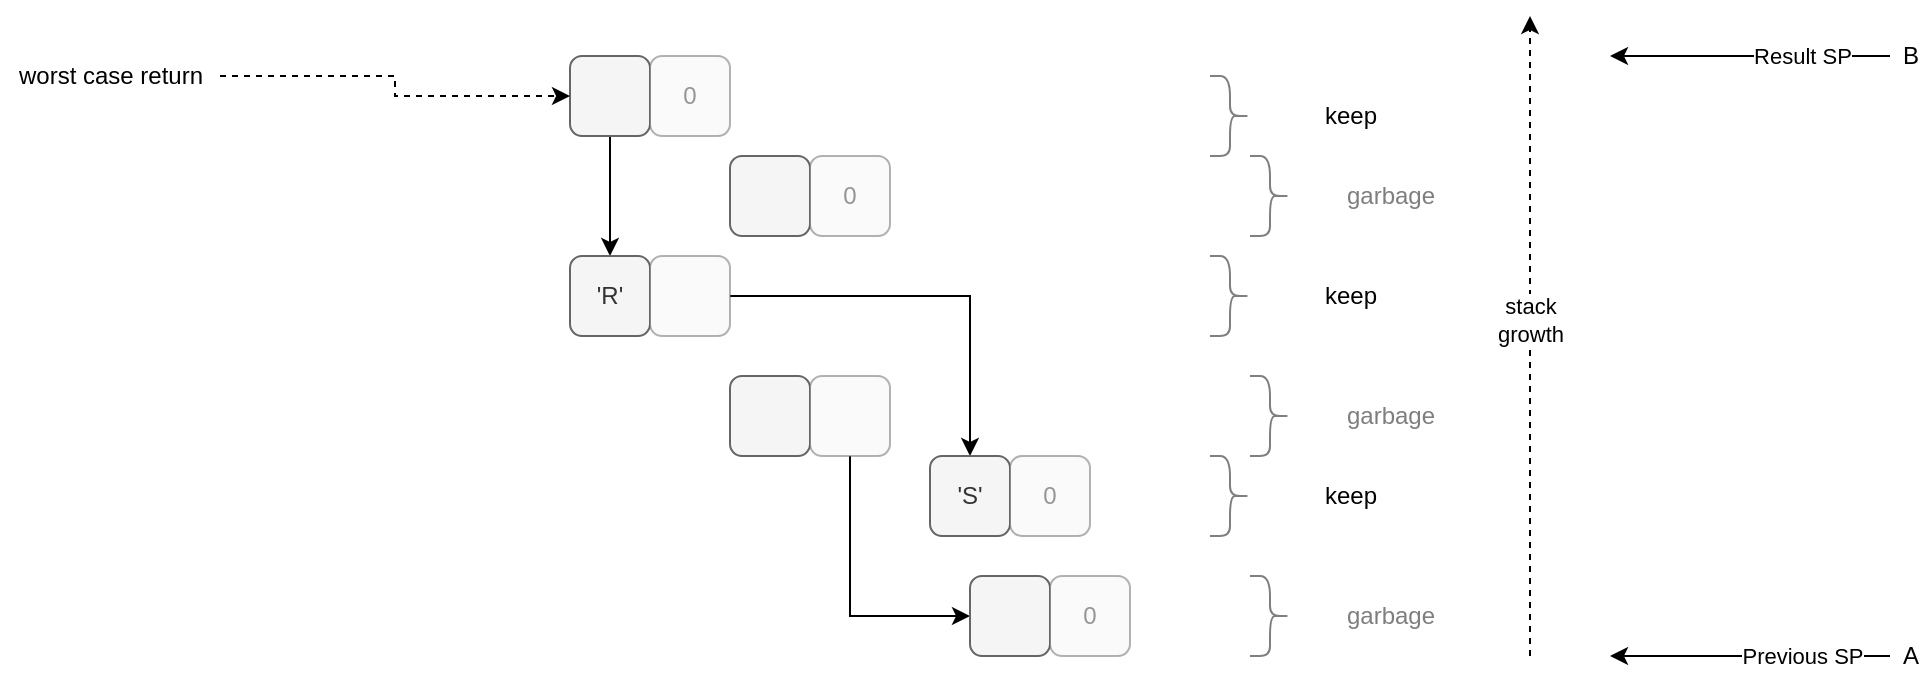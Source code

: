 <mxfile version="14.6.13" type="device" pages="15"><diagram id="YuWhp2h9X63ieOvUX4Di" name="GC a"><mxGraphModel dx="1346" dy="1602" grid="1" gridSize="10" guides="1" tooltips="1" connect="1" arrows="1" fold="1" page="1" pageScale="1" pageWidth="1100" pageHeight="850" math="0" shadow="0"><root><mxCell id="1RG_Bmw290OxqDRpd5q6-0"/><mxCell id="1RG_Bmw290OxqDRpd5q6-1" parent="1RG_Bmw290OxqDRpd5q6-0"/><mxCell id="1RG_Bmw290OxqDRpd5q6-2" style="edgeStyle=orthogonalEdgeStyle;rounded=0;orthogonalLoop=1;jettySize=auto;html=1;entryX=0.5;entryY=0;entryDx=0;entryDy=0;" parent="1RG_Bmw290OxqDRpd5q6-1" source="1RG_Bmw290OxqDRpd5q6-3" target="1RG_Bmw290OxqDRpd5q6-5" edge="1"><mxGeometry relative="1" as="geometry"/></mxCell><mxCell id="1RG_Bmw290OxqDRpd5q6-3" value="" style="rounded=1;whiteSpace=wrap;html=1;shadow=0;fillColor=#f5f5f5;strokeColor=#666666;fontColor=#333333;" parent="1RG_Bmw290OxqDRpd5q6-1" vertex="1"><mxGeometry x="325" y="-780" width="40" height="40" as="geometry"/></mxCell><mxCell id="1RG_Bmw290OxqDRpd5q6-4" value="0" style="rounded=1;whiteSpace=wrap;html=1;shadow=0;textOpacity=50;opacity=50;fillColor=#f5f5f5;strokeColor=#666666;fontColor=#333333;" parent="1RG_Bmw290OxqDRpd5q6-1" vertex="1"><mxGeometry x="365" y="-780" width="40" height="40" as="geometry"/></mxCell><mxCell id="1RG_Bmw290OxqDRpd5q6-5" value="'R'" style="rounded=1;whiteSpace=wrap;html=1;shadow=0;fillColor=#f5f5f5;strokeColor=#666666;fontColor=#333333;" parent="1RG_Bmw290OxqDRpd5q6-1" vertex="1"><mxGeometry x="325" y="-680" width="40" height="40" as="geometry"/></mxCell><mxCell id="1RG_Bmw290OxqDRpd5q6-6" style="edgeStyle=orthogonalEdgeStyle;rounded=0;orthogonalLoop=1;jettySize=auto;html=1;" parent="1RG_Bmw290OxqDRpd5q6-1" source="1RG_Bmw290OxqDRpd5q6-7" target="1RG_Bmw290OxqDRpd5q6-8" edge="1"><mxGeometry relative="1" as="geometry"/></mxCell><mxCell id="1RG_Bmw290OxqDRpd5q6-7" value="" style="rounded=1;whiteSpace=wrap;html=1;shadow=0;textOpacity=50;opacity=50;fillColor=#f5f5f5;strokeColor=#666666;fontColor=#333333;" parent="1RG_Bmw290OxqDRpd5q6-1" vertex="1"><mxGeometry x="365" y="-680" width="40" height="40" as="geometry"/></mxCell><mxCell id="1RG_Bmw290OxqDRpd5q6-8" value="'S'" style="rounded=1;whiteSpace=wrap;html=1;shadow=0;fillColor=#f5f5f5;strokeColor=#666666;fontColor=#333333;" parent="1RG_Bmw290OxqDRpd5q6-1" vertex="1"><mxGeometry x="505" y="-580" width="40" height="40" as="geometry"/></mxCell><mxCell id="1RG_Bmw290OxqDRpd5q6-9" value="0" style="rounded=1;whiteSpace=wrap;html=1;shadow=0;textOpacity=50;opacity=50;fillColor=#f5f5f5;strokeColor=#666666;fontColor=#333333;" parent="1RG_Bmw290OxqDRpd5q6-1" vertex="1"><mxGeometry x="545" y="-580" width="40" height="40" as="geometry"/></mxCell><mxCell id="1RG_Bmw290OxqDRpd5q6-10" value="" style="rounded=1;whiteSpace=wrap;html=1;shadow=0;fillColor=#f5f5f5;strokeColor=#666666;fontColor=#333333;" parent="1RG_Bmw290OxqDRpd5q6-1" vertex="1"><mxGeometry x="405" y="-730" width="40" height="40" as="geometry"/></mxCell><mxCell id="1RG_Bmw290OxqDRpd5q6-11" value="0" style="rounded=1;whiteSpace=wrap;html=1;shadow=0;textOpacity=50;opacity=50;fillColor=#f5f5f5;strokeColor=#666666;fontColor=#333333;" parent="1RG_Bmw290OxqDRpd5q6-1" vertex="1"><mxGeometry x="445" y="-730" width="40" height="40" as="geometry"/></mxCell><mxCell id="1RG_Bmw290OxqDRpd5q6-12" value="" style="rounded=1;whiteSpace=wrap;html=1;shadow=0;fillColor=#f5f5f5;strokeColor=#666666;fontColor=#333333;" parent="1RG_Bmw290OxqDRpd5q6-1" vertex="1"><mxGeometry x="405" y="-620" width="40" height="40" as="geometry"/></mxCell><mxCell id="1RG_Bmw290OxqDRpd5q6-13" style="edgeStyle=orthogonalEdgeStyle;rounded=0;orthogonalLoop=1;jettySize=auto;html=1;exitX=0.5;exitY=1;exitDx=0;exitDy=0;entryX=0;entryY=0.5;entryDx=0;entryDy=0;" parent="1RG_Bmw290OxqDRpd5q6-1" source="1RG_Bmw290OxqDRpd5q6-14" target="1RG_Bmw290OxqDRpd5q6-15" edge="1"><mxGeometry relative="1" as="geometry"/></mxCell><mxCell id="1RG_Bmw290OxqDRpd5q6-14" value="" style="rounded=1;whiteSpace=wrap;html=1;shadow=0;textOpacity=50;opacity=50;fillColor=#f5f5f5;strokeColor=#666666;fontColor=#333333;" parent="1RG_Bmw290OxqDRpd5q6-1" vertex="1"><mxGeometry x="445" y="-620" width="40" height="40" as="geometry"/></mxCell><mxCell id="1RG_Bmw290OxqDRpd5q6-15" value="" style="rounded=1;whiteSpace=wrap;html=1;shadow=0;fillColor=#f5f5f5;strokeColor=#666666;fontColor=#333333;" parent="1RG_Bmw290OxqDRpd5q6-1" vertex="1"><mxGeometry x="525" y="-520" width="40" height="40" as="geometry"/></mxCell><mxCell id="1RG_Bmw290OxqDRpd5q6-16" value="0" style="rounded=1;whiteSpace=wrap;html=1;shadow=0;textOpacity=50;opacity=50;fillColor=#f5f5f5;strokeColor=#666666;fontColor=#333333;" parent="1RG_Bmw290OxqDRpd5q6-1" vertex="1"><mxGeometry x="565" y="-520" width="40" height="40" as="geometry"/></mxCell><mxCell id="1RG_Bmw290OxqDRpd5q6-17" value="" style="shape=curlyBracket;whiteSpace=wrap;html=1;rounded=1;flipH=1;shadow=0;strokeColor=#000000;opacity=50;align=center;" parent="1RG_Bmw290OxqDRpd5q6-1" vertex="1"><mxGeometry x="665" y="-730" width="20" height="40" as="geometry"/></mxCell><mxCell id="1RG_Bmw290OxqDRpd5q6-18" value="garbage" style="text;html=1;align=center;verticalAlign=middle;resizable=0;points=[];autosize=1;strokeColor=none;opacity=50;textOpacity=50;" parent="1RG_Bmw290OxqDRpd5q6-1" vertex="1"><mxGeometry x="705" y="-720" width="60" height="20" as="geometry"/></mxCell><mxCell id="1RG_Bmw290OxqDRpd5q6-19" value="" style="shape=curlyBracket;whiteSpace=wrap;html=1;rounded=1;flipH=1;shadow=0;strokeColor=#000000;opacity=50;align=center;" parent="1RG_Bmw290OxqDRpd5q6-1" vertex="1"><mxGeometry x="665" y="-620" width="20" height="40" as="geometry"/></mxCell><mxCell id="1RG_Bmw290OxqDRpd5q6-20" value="garbage" style="text;html=1;align=center;verticalAlign=middle;resizable=0;points=[];autosize=1;strokeColor=none;opacity=50;textOpacity=50;" parent="1RG_Bmw290OxqDRpd5q6-1" vertex="1"><mxGeometry x="705" y="-610" width="60" height="20" as="geometry"/></mxCell><mxCell id="1RG_Bmw290OxqDRpd5q6-21" value="" style="shape=curlyBracket;whiteSpace=wrap;html=1;rounded=1;flipH=1;shadow=0;strokeColor=#000000;opacity=50;align=center;" parent="1RG_Bmw290OxqDRpd5q6-1" vertex="1"><mxGeometry x="665" y="-520" width="20" height="40" as="geometry"/></mxCell><mxCell id="1RG_Bmw290OxqDRpd5q6-22" value="garbage" style="text;html=1;align=center;verticalAlign=middle;resizable=0;points=[];autosize=1;strokeColor=none;opacity=50;textOpacity=50;" parent="1RG_Bmw290OxqDRpd5q6-1" vertex="1"><mxGeometry x="705" y="-510" width="60" height="20" as="geometry"/></mxCell><mxCell id="1RG_Bmw290OxqDRpd5q6-23" value="" style="shape=curlyBracket;whiteSpace=wrap;html=1;rounded=1;flipH=1;shadow=0;strokeColor=#000000;opacity=50;align=center;" parent="1RG_Bmw290OxqDRpd5q6-1" vertex="1"><mxGeometry x="645" y="-770" width="20" height="40" as="geometry"/></mxCell><mxCell id="1RG_Bmw290OxqDRpd5q6-24" value="keep" style="text;html=1;align=center;verticalAlign=middle;resizable=0;points=[];autosize=1;strokeColor=none;" parent="1RG_Bmw290OxqDRpd5q6-1" vertex="1"><mxGeometry x="695" y="-760" width="40" height="20" as="geometry"/></mxCell><mxCell id="1RG_Bmw290OxqDRpd5q6-25" value="" style="shape=curlyBracket;whiteSpace=wrap;html=1;rounded=1;flipH=1;shadow=0;strokeColor=#000000;opacity=50;align=center;" parent="1RG_Bmw290OxqDRpd5q6-1" vertex="1"><mxGeometry x="645" y="-680" width="20" height="40" as="geometry"/></mxCell><mxCell id="1RG_Bmw290OxqDRpd5q6-26" value="keep" style="text;html=1;align=center;verticalAlign=middle;resizable=0;points=[];autosize=1;strokeColor=none;" parent="1RG_Bmw290OxqDRpd5q6-1" vertex="1"><mxGeometry x="695" y="-670" width="40" height="20" as="geometry"/></mxCell><mxCell id="1RG_Bmw290OxqDRpd5q6-27" value="" style="shape=curlyBracket;whiteSpace=wrap;html=1;rounded=1;flipH=1;shadow=0;strokeColor=#000000;opacity=50;align=center;" parent="1RG_Bmw290OxqDRpd5q6-1" vertex="1"><mxGeometry x="645" y="-580" width="20" height="40" as="geometry"/></mxCell><mxCell id="1RG_Bmw290OxqDRpd5q6-28" value="keep" style="text;html=1;align=center;verticalAlign=middle;resizable=0;points=[];autosize=1;strokeColor=none;" parent="1RG_Bmw290OxqDRpd5q6-1" vertex="1"><mxGeometry x="695" y="-570" width="40" height="20" as="geometry"/></mxCell><mxCell id="1RG_Bmw290OxqDRpd5q6-29" value="" style="endArrow=classic;html=1;dashed=1;" parent="1RG_Bmw290OxqDRpd5q6-1" edge="1"><mxGeometry width="50" height="50" relative="1" as="geometry"><mxPoint x="805" y="-480" as="sourcePoint"/><mxPoint x="805" y="-800" as="targetPoint"/></mxGeometry></mxCell><mxCell id="1RG_Bmw290OxqDRpd5q6-30" value="stack&lt;br&gt;growth" style="edgeLabel;html=1;align=center;verticalAlign=middle;resizable=0;points=[];" parent="1RG_Bmw290OxqDRpd5q6-29" vertex="1" connectable="0"><mxGeometry x="0.221" relative="1" as="geometry"><mxPoint y="27" as="offset"/></mxGeometry></mxCell><mxCell id="1RG_Bmw290OxqDRpd5q6-31" value="" style="endArrow=classic;html=1;" parent="1RG_Bmw290OxqDRpd5q6-1" edge="1"><mxGeometry width="50" height="50" relative="1" as="geometry"><mxPoint x="985" y="-480" as="sourcePoint"/><mxPoint x="845" y="-480" as="targetPoint"/></mxGeometry></mxCell><mxCell id="1RG_Bmw290OxqDRpd5q6-32" value="Previous SP" style="edgeLabel;html=1;align=center;verticalAlign=middle;resizable=0;points=[];" parent="1RG_Bmw290OxqDRpd5q6-31" vertex="1" connectable="0"><mxGeometry x="-0.371" relative="1" as="geometry"><mxPoint as="offset"/></mxGeometry></mxCell><mxCell id="1RG_Bmw290OxqDRpd5q6-33" value="" style="endArrow=classic;html=1;" parent="1RG_Bmw290OxqDRpd5q6-1" edge="1"><mxGeometry width="50" height="50" relative="1" as="geometry"><mxPoint x="985" y="-780" as="sourcePoint"/><mxPoint x="845" y="-780" as="targetPoint"/></mxGeometry></mxCell><mxCell id="1RG_Bmw290OxqDRpd5q6-34" value="Result SP" style="edgeLabel;html=1;align=center;verticalAlign=middle;resizable=0;points=[];" parent="1RG_Bmw290OxqDRpd5q6-33" vertex="1" connectable="0"><mxGeometry x="-0.371" relative="1" as="geometry"><mxPoint as="offset"/></mxGeometry></mxCell><mxCell id="1RG_Bmw290OxqDRpd5q6-35" value="A" style="text;html=1;align=center;verticalAlign=middle;resizable=0;points=[];autosize=1;strokeColor=none;" parent="1RG_Bmw290OxqDRpd5q6-1" vertex="1"><mxGeometry x="985" y="-490" width="20" height="20" as="geometry"/></mxCell><mxCell id="1RG_Bmw290OxqDRpd5q6-36" value="B" style="text;html=1;align=center;verticalAlign=middle;resizable=0;points=[];autosize=1;strokeColor=none;" parent="1RG_Bmw290OxqDRpd5q6-1" vertex="1"><mxGeometry x="985" y="-790" width="20" height="20" as="geometry"/></mxCell><mxCell id="1RG_Bmw290OxqDRpd5q6-37" style="edgeStyle=orthogonalEdgeStyle;rounded=0;orthogonalLoop=1;jettySize=auto;html=1;entryX=0;entryY=0.5;entryDx=0;entryDy=0;dashed=1;" parent="1RG_Bmw290OxqDRpd5q6-1" source="1RG_Bmw290OxqDRpd5q6-38" target="1RG_Bmw290OxqDRpd5q6-3" edge="1"><mxGeometry relative="1" as="geometry"/></mxCell><mxCell id="1RG_Bmw290OxqDRpd5q6-38" value="worst case return" style="text;html=1;align=center;verticalAlign=middle;resizable=0;points=[];autosize=1;strokeColor=none;" parent="1RG_Bmw290OxqDRpd5q6-1" vertex="1"><mxGeometry x="40" y="-780" width="110" height="20" as="geometry"/></mxCell></root></mxGraphModel></diagram><diagram name="A" id="iCW4cbQd8uaVvIITaSpB"><mxGraphModel dx="1106" dy="1602" grid="1" gridSize="10" guides="1" tooltips="1" connect="1" arrows="1" fold="1" page="1" pageScale="1" pageWidth="1100" pageHeight="850" math="0" shadow="0"><root><mxCell id="S7stFYut8NULVX0XmyKM-0"/><mxCell id="S7stFYut8NULVX0XmyKM-1" parent="S7stFYut8NULVX0XmyKM-0"/><mxCell id="S7stFYut8NULVX0XmyKM-2" value="" style="rounded=1;whiteSpace=wrap;html=1;shadow=0;fillColor=#d5e8d4;strokeColor=#82b366;" vertex="1" parent="S7stFYut8NULVX0XmyKM-1"><mxGeometry x="460" y="-560" width="40" height="40" as="geometry"/></mxCell><mxCell id="S7stFYut8NULVX0XmyKM-3" style="edgeStyle=orthogonalEdgeStyle;rounded=0;orthogonalLoop=1;jettySize=auto;html=1;entryX=0;entryY=0.5;entryDx=0;entryDy=0;exitX=0.5;exitY=0.5;exitDx=0;exitDy=0;exitPerimeter=0;" edge="1" parent="S7stFYut8NULVX0XmyKM-1" source="S7stFYut8NULVX0XmyKM-2" target="S7stFYut8NULVX0XmyKM-5"><mxGeometry relative="1" as="geometry"><mxPoint x="340" y="-530" as="sourcePoint"/><Array as="points"><mxPoint x="260" y="-540"/><mxPoint x="260" y="-460"/></Array></mxGeometry></mxCell><mxCell id="S7stFYut8NULVX0XmyKM-4" value="0" style="rounded=1;whiteSpace=wrap;html=1;shadow=0;textOpacity=50;opacity=50;fillColor=#d5e8d4;strokeColor=#82b366;" vertex="1" parent="S7stFYut8NULVX0XmyKM-1"><mxGeometry x="500" y="-560" width="40" height="40" as="geometry"/></mxCell><mxCell id="S7stFYut8NULVX0XmyKM-5" value="32" style="rounded=1;whiteSpace=wrap;html=1;shadow=0;fillColor=#f5f5f5;strokeColor=#666666;fontColor=#333333;textOpacity=50;" vertex="1" parent="S7stFYut8NULVX0XmyKM-1"><mxGeometry x="320" y="-480" width="40" height="40" as="geometry"/></mxCell><mxCell id="S7stFYut8NULVX0XmyKM-6" style="edgeStyle=orthogonalEdgeStyle;rounded=0;orthogonalLoop=1;jettySize=auto;html=1;entryX=0;entryY=0.5;entryDx=0;entryDy=0;" edge="1" parent="S7stFYut8NULVX0XmyKM-1" source="S7stFYut8NULVX0XmyKM-7" target="S7stFYut8NULVX0XmyKM-8"><mxGeometry relative="1" as="geometry"><Array as="points"><mxPoint x="420" y="-460"/><mxPoint x="420" y="-380"/><mxPoint x="290" y="-380"/><mxPoint x="290" y="-420"/></Array></mxGeometry></mxCell><mxCell id="S7stFYut8NULVX0XmyKM-7" value="" style="rounded=1;whiteSpace=wrap;html=1;shadow=0;textOpacity=50;opacity=50;fillColor=#f5f5f5;strokeColor=#666666;fontColor=#333333;" vertex="1" parent="S7stFYut8NULVX0XmyKM-1"><mxGeometry x="360" y="-480" width="40" height="40" as="geometry"/></mxCell><mxCell id="S7stFYut8NULVX0XmyKM-8" value="34" style="rounded=1;whiteSpace=wrap;html=1;shadow=0;fillColor=#f5f5f5;strokeColor=#666666;fontColor=#333333;textOpacity=50;" vertex="1" parent="S7stFYut8NULVX0XmyKM-1"><mxGeometry x="320" y="-440" width="40" height="40" as="geometry"/></mxCell><mxCell id="S7stFYut8NULVX0XmyKM-9" value="0" style="rounded=1;whiteSpace=wrap;html=1;shadow=0;textOpacity=50;opacity=50;fillColor=#f5f5f5;strokeColor=#666666;fontColor=#333333;" vertex="1" parent="S7stFYut8NULVX0XmyKM-1"><mxGeometry x="360" y="-440" width="40" height="40" as="geometry"/></mxCell><mxCell id="S7stFYut8NULVX0XmyKM-10" value="" style="rounded=1;whiteSpace=wrap;html=1;shadow=0;fillColor=#f8cecc;strokeColor=#b85450;" vertex="1" parent="S7stFYut8NULVX0XmyKM-1"><mxGeometry x="440" y="-520" width="40" height="40" as="geometry"/></mxCell><mxCell id="S7stFYut8NULVX0XmyKM-11" value="0" style="rounded=1;whiteSpace=wrap;html=1;shadow=0;textOpacity=50;opacity=50;fillColor=#f8cecc;strokeColor=#b85450;" vertex="1" parent="S7stFYut8NULVX0XmyKM-1"><mxGeometry x="480" y="-520" width="40" height="40" as="geometry"/></mxCell><mxCell id="S7stFYut8NULVX0XmyKM-12" value="" style="shape=curlyBracket;whiteSpace=wrap;html=1;rounded=1;flipH=1;shadow=0;strokeColor=#000000;opacity=50;align=center;" vertex="1" parent="S7stFYut8NULVX0XmyKM-1"><mxGeometry x="665" y="-520" width="20" height="40" as="geometry"/></mxCell><mxCell id="S7stFYut8NULVX0XmyKM-13" value="garbage" style="text;html=1;align=center;verticalAlign=middle;resizable=0;points=[];autosize=1;strokeColor=none;opacity=50;textOpacity=50;" vertex="1" parent="S7stFYut8NULVX0XmyKM-1"><mxGeometry x="705" y="-510" width="60" height="20" as="geometry"/></mxCell><mxCell id="S7stFYut8NULVX0XmyKM-14" value="" style="shape=curlyBracket;whiteSpace=wrap;html=1;rounded=1;flipH=1;shadow=0;strokeColor=#000000;opacity=50;align=center;" vertex="1" parent="S7stFYut8NULVX0XmyKM-1"><mxGeometry x="645" y="-600" width="20" height="80" as="geometry"/></mxCell><mxCell id="S7stFYut8NULVX0XmyKM-15" value="keep" style="text;html=1;align=center;verticalAlign=middle;resizable=0;points=[];autosize=1;strokeColor=none;" vertex="1" parent="S7stFYut8NULVX0XmyKM-1"><mxGeometry x="695" y="-570" width="40" height="20" as="geometry"/></mxCell><mxCell id="S7stFYut8NULVX0XmyKM-16" value="" style="shape=curlyBracket;whiteSpace=wrap;html=1;rounded=1;flipH=1;shadow=0;strokeColor=#000000;opacity=50;align=center;" vertex="1" parent="S7stFYut8NULVX0XmyKM-1"><mxGeometry x="645" y="-480" width="20" height="80" as="geometry"/></mxCell><mxCell id="S7stFYut8NULVX0XmyKM-17" value="previously Eval()ed args" style="text;html=1;align=center;verticalAlign=middle;resizable=0;points=[];autosize=1;strokeColor=none;" vertex="1" parent="S7stFYut8NULVX0XmyKM-1"><mxGeometry x="665" y="-450" width="140" height="20" as="geometry"/></mxCell><mxCell id="S7stFYut8NULVX0XmyKM-18" value="" style="endArrow=classic;html=1;dashed=1;" edge="1" parent="S7stFYut8NULVX0XmyKM-1"><mxGeometry width="50" height="50" relative="1" as="geometry"><mxPoint x="805" y="-480" as="sourcePoint"/><mxPoint x="805" y="-800" as="targetPoint"/></mxGeometry></mxCell><mxCell id="S7stFYut8NULVX0XmyKM-19" value="stack&lt;br&gt;growth" style="edgeLabel;html=1;align=center;verticalAlign=middle;resizable=0;points=[];" vertex="1" connectable="0" parent="S7stFYut8NULVX0XmyKM-18"><mxGeometry x="0.221" relative="1" as="geometry"><mxPoint y="27" as="offset"/></mxGeometry></mxCell><mxCell id="S7stFYut8NULVX0XmyKM-20" value="" style="endArrow=classic;html=1;" edge="1" parent="S7stFYut8NULVX0XmyKM-1"><mxGeometry width="50" height="50" relative="1" as="geometry"><mxPoint x="985" y="-480" as="sourcePoint"/><mxPoint x="845" y="-480" as="targetPoint"/></mxGeometry></mxCell><mxCell id="S7stFYut8NULVX0XmyKM-21" value="Previous SP" style="edgeLabel;html=1;align=center;verticalAlign=middle;resizable=0;points=[];" vertex="1" connectable="0" parent="S7stFYut8NULVX0XmyKM-20"><mxGeometry x="-0.371" relative="1" as="geometry"><mxPoint as="offset"/></mxGeometry></mxCell><mxCell id="S7stFYut8NULVX0XmyKM-22" value="" style="endArrow=classic;html=1;" edge="1" parent="S7stFYut8NULVX0XmyKM-1"><mxGeometry width="50" height="50" relative="1" as="geometry"><mxPoint x="985" y="-780" as="sourcePoint"/><mxPoint x="845" y="-780" as="targetPoint"/></mxGeometry></mxCell><mxCell id="S7stFYut8NULVX0XmyKM-23" value="Result SP" style="edgeLabel;html=1;align=center;verticalAlign=middle;resizable=0;points=[];" vertex="1" connectable="0" parent="S7stFYut8NULVX0XmyKM-22"><mxGeometry x="-0.371" relative="1" as="geometry"><mxPoint as="offset"/></mxGeometry></mxCell><mxCell id="S7stFYut8NULVX0XmyKM-24" value="A" style="text;html=1;align=center;verticalAlign=middle;resizable=0;points=[];autosize=1;strokeColor=none;" vertex="1" parent="S7stFYut8NULVX0XmyKM-1"><mxGeometry x="985" y="-490" width="20" height="20" as="geometry"/></mxCell><mxCell id="S7stFYut8NULVX0XmyKM-25" value="B" style="text;html=1;align=center;verticalAlign=middle;resizable=0;points=[];autosize=1;strokeColor=none;" vertex="1" parent="S7stFYut8NULVX0XmyKM-1"><mxGeometry x="985" y="-790" width="20" height="20" as="geometry"/></mxCell><mxCell id="S7stFYut8NULVX0XmyKM-26" style="edgeStyle=orthogonalEdgeStyle;rounded=0;orthogonalLoop=1;jettySize=auto;html=1;entryX=0;entryY=0.5;entryDx=0;entryDy=0;" edge="1" parent="S7stFYut8NULVX0XmyKM-1" source="S7stFYut8NULVX0XmyKM-27" target="S7stFYut8NULVX0XmyKM-30"><mxGeometry relative="1" as="geometry"><Array as="points"><mxPoint x="85" y="-580"/></Array></mxGeometry></mxCell><mxCell id="S7stFYut8NULVX0XmyKM-27" value="return" style="text;html=1;align=center;verticalAlign=middle;resizable=0;points=[];autosize=1;strokeColor=none;" vertex="1" parent="S7stFYut8NULVX0XmyKM-1"><mxGeometry x="60" y="-570" width="50" height="20" as="geometry"/></mxCell><mxCell id="S7stFYut8NULVX0XmyKM-28" value="('A ('R 'S')" style="text;html=1;align=center;verticalAlign=middle;resizable=0;points=[];autosize=1;strokeColor=none;" vertex="1" parent="S7stFYut8NULVX0XmyKM-1"><mxGeometry x="55" y="-550" width="70" height="20" as="geometry"/></mxCell><mxCell id="S7stFYut8NULVX0XmyKM-29" value="" style="endArrow=none;html=1;dashed=1;" edge="1" parent="S7stFYut8NULVX0XmyKM-1"><mxGeometry width="50" height="50" relative="1" as="geometry"><mxPoint x="160" y="-480" as="sourcePoint"/><mxPoint x="520" y="-480" as="targetPoint"/></mxGeometry></mxCell><mxCell id="S7stFYut8NULVX0XmyKM-30" value="30" style="rounded=1;whiteSpace=wrap;html=1;shadow=0;fillColor=#d5e8d4;strokeColor=#82b366;textOpacity=50;" vertex="1" parent="S7stFYut8NULVX0XmyKM-1"><mxGeometry x="320" y="-600" width="40" height="40" as="geometry"/></mxCell><mxCell id="S7stFYut8NULVX0XmyKM-31" style="edgeStyle=orthogonalEdgeStyle;rounded=0;orthogonalLoop=1;jettySize=auto;html=1;exitX=1;exitY=0.5;exitDx=0;exitDy=0;entryX=0;entryY=0.25;entryDx=0;entryDy=0;" edge="1" parent="S7stFYut8NULVX0XmyKM-1" source="S7stFYut8NULVX0XmyKM-32" target="S7stFYut8NULVX0XmyKM-2"><mxGeometry relative="1" as="geometry"><Array as="points"><mxPoint x="420" y="-580"/></Array></mxGeometry></mxCell><mxCell id="S7stFYut8NULVX0XmyKM-32" value="" style="rounded=1;whiteSpace=wrap;html=1;shadow=0;textOpacity=50;opacity=50;fillColor=#d5e8d4;strokeColor=#82b366;" vertex="1" parent="S7stFYut8NULVX0XmyKM-1"><mxGeometry x="360" y="-600" width="40" height="40" as="geometry"/></mxCell></root></mxGraphModel></diagram><diagram name="B" id="r6puqWW2U5ceXC_mBd7d"><mxGraphModel dx="1106" dy="1602" grid="1" gridSize="10" guides="1" tooltips="1" connect="1" arrows="1" fold="1" page="1" pageScale="1" pageWidth="1100" pageHeight="850" math="0" shadow="0"><root><mxCell id="JJ5-l9mv_peN5bDLNEn4-0"/><mxCell id="JJ5-l9mv_peN5bDLNEn4-1" parent="JJ5-l9mv_peN5bDLNEn4-0"/><mxCell id="JJ5-l9mv_peN5bDLNEn4-2" value="" style="rounded=1;whiteSpace=wrap;html=1;shadow=0;fillColor=#d5e8d4;strokeColor=#82b366;" vertex="1" parent="JJ5-l9mv_peN5bDLNEn4-1"><mxGeometry x="320" y="-560" width="40" height="40" as="geometry"/></mxCell><mxCell id="JJ5-l9mv_peN5bDLNEn4-3" style="edgeStyle=orthogonalEdgeStyle;rounded=0;orthogonalLoop=1;jettySize=auto;html=1;entryX=0;entryY=0.5;entryDx=0;entryDy=0;exitX=0.5;exitY=0.5;exitDx=0;exitDy=0;exitPerimeter=0;" edge="1" parent="JJ5-l9mv_peN5bDLNEn4-1" source="JJ5-l9mv_peN5bDLNEn4-2" target="JJ5-l9mv_peN5bDLNEn4-5"><mxGeometry relative="1" as="geometry"><mxPoint x="340" y="-530" as="sourcePoint"/><Array as="points"><mxPoint x="260" y="-540"/><mxPoint x="260" y="-460"/></Array></mxGeometry></mxCell><mxCell id="JJ5-l9mv_peN5bDLNEn4-4" value="0" style="rounded=1;whiteSpace=wrap;html=1;shadow=0;textOpacity=50;opacity=50;fillColor=#d5e8d4;strokeColor=#82b366;" vertex="1" parent="JJ5-l9mv_peN5bDLNEn4-1"><mxGeometry x="360" y="-560" width="40" height="40" as="geometry"/></mxCell><mxCell id="JJ5-l9mv_peN5bDLNEn4-5" value="32" style="rounded=1;whiteSpace=wrap;html=1;shadow=0;fillColor=#f5f5f5;strokeColor=#666666;fontColor=#333333;textOpacity=50;" vertex="1" parent="JJ5-l9mv_peN5bDLNEn4-1"><mxGeometry x="320" y="-480" width="40" height="40" as="geometry"/></mxCell><mxCell id="JJ5-l9mv_peN5bDLNEn4-6" style="edgeStyle=orthogonalEdgeStyle;rounded=0;orthogonalLoop=1;jettySize=auto;html=1;entryX=0;entryY=0.5;entryDx=0;entryDy=0;" edge="1" parent="JJ5-l9mv_peN5bDLNEn4-1" source="JJ5-l9mv_peN5bDLNEn4-7" target="JJ5-l9mv_peN5bDLNEn4-8"><mxGeometry relative="1" as="geometry"><Array as="points"><mxPoint x="420" y="-460"/><mxPoint x="420" y="-380"/><mxPoint x="290" y="-380"/><mxPoint x="290" y="-420"/></Array></mxGeometry></mxCell><mxCell id="JJ5-l9mv_peN5bDLNEn4-7" value="" style="rounded=1;whiteSpace=wrap;html=1;shadow=0;textOpacity=50;opacity=50;fillColor=#f5f5f5;strokeColor=#666666;fontColor=#333333;" vertex="1" parent="JJ5-l9mv_peN5bDLNEn4-1"><mxGeometry x="360" y="-480" width="40" height="40" as="geometry"/></mxCell><mxCell id="JJ5-l9mv_peN5bDLNEn4-8" value="34" style="rounded=1;whiteSpace=wrap;html=1;shadow=0;fillColor=#f5f5f5;strokeColor=#666666;fontColor=#333333;textOpacity=50;" vertex="1" parent="JJ5-l9mv_peN5bDLNEn4-1"><mxGeometry x="320" y="-440" width="40" height="40" as="geometry"/></mxCell><mxCell id="JJ5-l9mv_peN5bDLNEn4-9" value="0" style="rounded=1;whiteSpace=wrap;html=1;shadow=0;textOpacity=50;opacity=50;fillColor=#f5f5f5;strokeColor=#666666;fontColor=#333333;" vertex="1" parent="JJ5-l9mv_peN5bDLNEn4-1"><mxGeometry x="360" y="-440" width="40" height="40" as="geometry"/></mxCell><mxCell id="JJ5-l9mv_peN5bDLNEn4-10" value="" style="rounded=1;whiteSpace=wrap;html=1;shadow=0;fillColor=#f8cecc;strokeColor=#b85450;" vertex="1" parent="JJ5-l9mv_peN5bDLNEn4-1"><mxGeometry x="320" y="-520" width="40" height="40" as="geometry"/></mxCell><mxCell id="JJ5-l9mv_peN5bDLNEn4-11" value="0" style="rounded=1;whiteSpace=wrap;html=1;shadow=0;textOpacity=50;opacity=50;fillColor=#f8cecc;strokeColor=#b85450;" vertex="1" parent="JJ5-l9mv_peN5bDLNEn4-1"><mxGeometry x="360" y="-520" width="40" height="40" as="geometry"/></mxCell><mxCell id="JJ5-l9mv_peN5bDLNEn4-12" value="" style="shape=curlyBracket;whiteSpace=wrap;html=1;rounded=1;flipH=1;shadow=0;strokeColor=#000000;opacity=50;align=center;" vertex="1" parent="JJ5-l9mv_peN5bDLNEn4-1"><mxGeometry x="665" y="-520" width="20" height="40" as="geometry"/></mxCell><mxCell id="JJ5-l9mv_peN5bDLNEn4-13" value="garbage" style="text;html=1;align=center;verticalAlign=middle;resizable=0;points=[];autosize=1;strokeColor=none;opacity=50;textOpacity=50;" vertex="1" parent="JJ5-l9mv_peN5bDLNEn4-1"><mxGeometry x="705" y="-510" width="60" height="20" as="geometry"/></mxCell><mxCell id="JJ5-l9mv_peN5bDLNEn4-14" value="" style="shape=curlyBracket;whiteSpace=wrap;html=1;rounded=1;flipH=1;shadow=0;strokeColor=#000000;opacity=50;align=center;" vertex="1" parent="JJ5-l9mv_peN5bDLNEn4-1"><mxGeometry x="645" y="-560" width="20" height="40" as="geometry"/></mxCell><mxCell id="JJ5-l9mv_peN5bDLNEn4-15" value="keep" style="text;html=1;align=center;verticalAlign=middle;resizable=0;points=[];autosize=1;strokeColor=none;" vertex="1" parent="JJ5-l9mv_peN5bDLNEn4-1"><mxGeometry x="695" y="-550" width="40" height="20" as="geometry"/></mxCell><mxCell id="JJ5-l9mv_peN5bDLNEn4-16" value="" style="shape=curlyBracket;whiteSpace=wrap;html=1;rounded=1;flipH=1;shadow=0;strokeColor=#000000;opacity=50;align=center;" vertex="1" parent="JJ5-l9mv_peN5bDLNEn4-1"><mxGeometry x="645" y="-480" width="20" height="80" as="geometry"/></mxCell><mxCell id="JJ5-l9mv_peN5bDLNEn4-17" value="previously Eval()ed args" style="text;html=1;align=center;verticalAlign=middle;resizable=0;points=[];autosize=1;strokeColor=none;" vertex="1" parent="JJ5-l9mv_peN5bDLNEn4-1"><mxGeometry x="665" y="-450" width="140" height="20" as="geometry"/></mxCell><mxCell id="JJ5-l9mv_peN5bDLNEn4-18" value="" style="endArrow=classic;html=1;dashed=1;" edge="1" parent="JJ5-l9mv_peN5bDLNEn4-1"><mxGeometry width="50" height="50" relative="1" as="geometry"><mxPoint x="805" y="-480" as="sourcePoint"/><mxPoint x="805" y="-800" as="targetPoint"/></mxGeometry></mxCell><mxCell id="JJ5-l9mv_peN5bDLNEn4-19" value="stack&lt;br&gt;growth" style="edgeLabel;html=1;align=center;verticalAlign=middle;resizable=0;points=[];" vertex="1" connectable="0" parent="JJ5-l9mv_peN5bDLNEn4-18"><mxGeometry x="0.221" relative="1" as="geometry"><mxPoint y="27" as="offset"/></mxGeometry></mxCell><mxCell id="JJ5-l9mv_peN5bDLNEn4-20" value="" style="endArrow=classic;html=1;" edge="1" parent="JJ5-l9mv_peN5bDLNEn4-1"><mxGeometry width="50" height="50" relative="1" as="geometry"><mxPoint x="985" y="-480" as="sourcePoint"/><mxPoint x="845" y="-480" as="targetPoint"/></mxGeometry></mxCell><mxCell id="JJ5-l9mv_peN5bDLNEn4-21" value="Previous SP" style="edgeLabel;html=1;align=center;verticalAlign=middle;resizable=0;points=[];" vertex="1" connectable="0" parent="JJ5-l9mv_peN5bDLNEn4-20"><mxGeometry x="-0.371" relative="1" as="geometry"><mxPoint as="offset"/></mxGeometry></mxCell><mxCell id="JJ5-l9mv_peN5bDLNEn4-22" value="" style="endArrow=classic;html=1;" edge="1" parent="JJ5-l9mv_peN5bDLNEn4-1"><mxGeometry width="50" height="50" relative="1" as="geometry"><mxPoint x="985" y="-780" as="sourcePoint"/><mxPoint x="845" y="-780" as="targetPoint"/></mxGeometry></mxCell><mxCell id="JJ5-l9mv_peN5bDLNEn4-23" value="Result SP" style="edgeLabel;html=1;align=center;verticalAlign=middle;resizable=0;points=[];" vertex="1" connectable="0" parent="JJ5-l9mv_peN5bDLNEn4-22"><mxGeometry x="-0.371" relative="1" as="geometry"><mxPoint as="offset"/></mxGeometry></mxCell><mxCell id="JJ5-l9mv_peN5bDLNEn4-24" value="A" style="text;html=1;align=center;verticalAlign=middle;resizable=0;points=[];autosize=1;strokeColor=none;" vertex="1" parent="JJ5-l9mv_peN5bDLNEn4-1"><mxGeometry x="985" y="-490" width="20" height="20" as="geometry"/></mxCell><mxCell id="JJ5-l9mv_peN5bDLNEn4-25" value="B" style="text;html=1;align=center;verticalAlign=middle;resizable=0;points=[];autosize=1;strokeColor=none;" vertex="1" parent="JJ5-l9mv_peN5bDLNEn4-1"><mxGeometry x="985" y="-790" width="20" height="20" as="geometry"/></mxCell><mxCell id="JJ5-l9mv_peN5bDLNEn4-26" style="edgeStyle=orthogonalEdgeStyle;rounded=0;orthogonalLoop=1;jettySize=auto;html=1;entryX=0;entryY=0.5;entryDx=0;entryDy=0;" edge="1" parent="JJ5-l9mv_peN5bDLNEn4-1" source="JJ5-l9mv_peN5bDLNEn4-27" target="JJ5-l9mv_peN5bDLNEn4-30"><mxGeometry relative="1" as="geometry"><Array as="points"><mxPoint x="85" y="-580"/></Array></mxGeometry></mxCell><mxCell id="JJ5-l9mv_peN5bDLNEn4-27" value="return" style="text;html=1;align=center;verticalAlign=middle;resizable=0;points=[];autosize=1;strokeColor=none;" vertex="1" parent="JJ5-l9mv_peN5bDLNEn4-1"><mxGeometry x="60" y="-570" width="50" height="20" as="geometry"/></mxCell><mxCell id="JJ5-l9mv_peN5bDLNEn4-28" value="('A ('R 'S))" style="text;html=1;align=center;verticalAlign=middle;resizable=0;points=[];autosize=1;strokeColor=none;" vertex="1" parent="JJ5-l9mv_peN5bDLNEn4-1"><mxGeometry x="55" y="-550" width="70" height="20" as="geometry"/></mxCell><mxCell id="JJ5-l9mv_peN5bDLNEn4-29" value="" style="endArrow=none;html=1;dashed=1;" edge="1" parent="JJ5-l9mv_peN5bDLNEn4-1"><mxGeometry width="50" height="50" relative="1" as="geometry"><mxPoint x="160" y="-480" as="sourcePoint"/><mxPoint x="520" y="-480" as="targetPoint"/></mxGeometry></mxCell><mxCell id="JJ5-l9mv_peN5bDLNEn4-30" value="30" style="rounded=1;whiteSpace=wrap;html=1;shadow=0;fillColor=#d5e8d4;strokeColor=#82b366;textOpacity=50;" vertex="1" parent="JJ5-l9mv_peN5bDLNEn4-1"><mxGeometry x="320" y="-600" width="40" height="40" as="geometry"/></mxCell><mxCell id="JJ5-l9mv_peN5bDLNEn4-32" style="edgeStyle=orthogonalEdgeStyle;rounded=0;orthogonalLoop=1;jettySize=auto;html=1;exitX=1;exitY=0.5;exitDx=0;exitDy=0;entryX=0;entryY=0.25;entryDx=0;entryDy=0;" edge="1" parent="JJ5-l9mv_peN5bDLNEn4-1" source="JJ5-l9mv_peN5bDLNEn4-31" target="JJ5-l9mv_peN5bDLNEn4-2"><mxGeometry relative="1" as="geometry"><Array as="points"><mxPoint x="420" y="-580"/><mxPoint x="420" y="-620"/><mxPoint x="300" y="-620"/><mxPoint x="300" y="-550"/></Array></mxGeometry></mxCell><mxCell id="JJ5-l9mv_peN5bDLNEn4-31" value="" style="rounded=1;whiteSpace=wrap;html=1;shadow=0;textOpacity=50;opacity=50;fillColor=#d5e8d4;strokeColor=#82b366;" vertex="1" parent="JJ5-l9mv_peN5bDLNEn4-1"><mxGeometry x="360" y="-600" width="40" height="40" as="geometry"/></mxCell></root></mxGraphModel></diagram><diagram name="C" id="-nuNYJEmwr9KZYUszV4E"><mxGraphModel dx="1106" dy="1602" grid="1" gridSize="10" guides="1" tooltips="1" connect="1" arrows="1" fold="1" page="1" pageScale="1" pageWidth="1100" pageHeight="850" math="0" shadow="0"><root><mxCell id="YJbQlY1sBPyadgzTkSvZ-0"/><mxCell id="YJbQlY1sBPyadgzTkSvZ-1" parent="YJbQlY1sBPyadgzTkSvZ-0"/><mxCell id="YJbQlY1sBPyadgzTkSvZ-2" value="" style="rounded=1;whiteSpace=wrap;html=1;shadow=0;fillColor=#d5e8d4;strokeColor=#82b366;" vertex="1" parent="YJbQlY1sBPyadgzTkSvZ-1"><mxGeometry x="320" y="-560" width="40" height="40" as="geometry"/></mxCell><mxCell id="YJbQlY1sBPyadgzTkSvZ-3" style="edgeStyle=orthogonalEdgeStyle;rounded=0;orthogonalLoop=1;jettySize=auto;html=1;entryX=0;entryY=0.5;entryDx=0;entryDy=0;exitX=0.5;exitY=0.5;exitDx=0;exitDy=0;exitPerimeter=0;" edge="1" parent="YJbQlY1sBPyadgzTkSvZ-1" source="YJbQlY1sBPyadgzTkSvZ-2" target="YJbQlY1sBPyadgzTkSvZ-5"><mxGeometry relative="1" as="geometry"><mxPoint x="340" y="-530" as="sourcePoint"/><Array as="points"><mxPoint x="260" y="-540"/><mxPoint x="260" y="-460"/></Array></mxGeometry></mxCell><mxCell id="YJbQlY1sBPyadgzTkSvZ-4" value="0" style="rounded=1;whiteSpace=wrap;html=1;shadow=0;textOpacity=50;opacity=50;fillColor=#d5e8d4;strokeColor=#82b366;" vertex="1" parent="YJbQlY1sBPyadgzTkSvZ-1"><mxGeometry x="360" y="-560" width="40" height="40" as="geometry"/></mxCell><mxCell id="YJbQlY1sBPyadgzTkSvZ-5" value="32" style="rounded=1;whiteSpace=wrap;html=1;shadow=0;fillColor=#f5f5f5;strokeColor=#666666;fontColor=#333333;textOpacity=50;" vertex="1" parent="YJbQlY1sBPyadgzTkSvZ-1"><mxGeometry x="320" y="-480" width="40" height="40" as="geometry"/></mxCell><mxCell id="YJbQlY1sBPyadgzTkSvZ-6" style="edgeStyle=orthogonalEdgeStyle;rounded=0;orthogonalLoop=1;jettySize=auto;html=1;entryX=0;entryY=0.5;entryDx=0;entryDy=0;" edge="1" parent="YJbQlY1sBPyadgzTkSvZ-1" source="YJbQlY1sBPyadgzTkSvZ-7" target="YJbQlY1sBPyadgzTkSvZ-8"><mxGeometry relative="1" as="geometry"><Array as="points"><mxPoint x="420" y="-460"/><mxPoint x="420" y="-380"/><mxPoint x="290" y="-380"/><mxPoint x="290" y="-420"/></Array></mxGeometry></mxCell><mxCell id="YJbQlY1sBPyadgzTkSvZ-7" value="" style="rounded=1;whiteSpace=wrap;html=1;shadow=0;textOpacity=50;opacity=50;fillColor=#f5f5f5;strokeColor=#666666;fontColor=#333333;" vertex="1" parent="YJbQlY1sBPyadgzTkSvZ-1"><mxGeometry x="360" y="-480" width="40" height="40" as="geometry"/></mxCell><mxCell id="YJbQlY1sBPyadgzTkSvZ-8" value="34" style="rounded=1;whiteSpace=wrap;html=1;shadow=0;fillColor=#f5f5f5;strokeColor=#666666;fontColor=#333333;textOpacity=50;" vertex="1" parent="YJbQlY1sBPyadgzTkSvZ-1"><mxGeometry x="320" y="-440" width="40" height="40" as="geometry"/></mxCell><mxCell id="YJbQlY1sBPyadgzTkSvZ-9" value="0" style="rounded=1;whiteSpace=wrap;html=1;shadow=0;textOpacity=50;opacity=50;fillColor=#f5f5f5;strokeColor=#666666;fontColor=#333333;" vertex="1" parent="YJbQlY1sBPyadgzTkSvZ-1"><mxGeometry x="360" y="-440" width="40" height="40" as="geometry"/></mxCell><mxCell id="YJbQlY1sBPyadgzTkSvZ-10" value="" style="rounded=1;whiteSpace=wrap;html=1;shadow=0;fillColor=#f8cecc;strokeColor=#b85450;" vertex="1" parent="YJbQlY1sBPyadgzTkSvZ-1"><mxGeometry x="320" y="-520" width="40" height="40" as="geometry"/></mxCell><mxCell id="YJbQlY1sBPyadgzTkSvZ-11" value="0" style="rounded=1;whiteSpace=wrap;html=1;shadow=0;textOpacity=50;opacity=50;fillColor=#f8cecc;strokeColor=#b85450;" vertex="1" parent="YJbQlY1sBPyadgzTkSvZ-1"><mxGeometry x="360" y="-520" width="40" height="40" as="geometry"/></mxCell><mxCell id="YJbQlY1sBPyadgzTkSvZ-14" value="" style="shape=curlyBracket;whiteSpace=wrap;html=1;rounded=1;flipH=1;shadow=0;strokeColor=#000000;opacity=50;align=center;" vertex="1" parent="YJbQlY1sBPyadgzTkSvZ-1"><mxGeometry x="645" y="-680" width="20" height="80" as="geometry"/></mxCell><mxCell id="YJbQlY1sBPyadgzTkSvZ-15" value="1. Copy&lt;br&gt;with offset k" style="text;html=1;align=center;verticalAlign=middle;resizable=0;points=[];autosize=1;strokeColor=none;" vertex="1" parent="YJbQlY1sBPyadgzTkSvZ-1"><mxGeometry x="660" y="-655" width="80" height="30" as="geometry"/></mxCell><mxCell id="YJbQlY1sBPyadgzTkSvZ-16" value="" style="shape=curlyBracket;whiteSpace=wrap;html=1;rounded=1;flipH=1;shadow=0;strokeColor=#000000;opacity=50;align=center;" vertex="1" parent="YJbQlY1sBPyadgzTkSvZ-1"><mxGeometry x="645" y="-560" width="20" height="80" as="geometry"/></mxCell><mxCell id="YJbQlY1sBPyadgzTkSvZ-17" value="2. final" style="text;html=1;align=center;verticalAlign=middle;resizable=0;points=[];autosize=1;strokeColor=none;" vertex="1" parent="YJbQlY1sBPyadgzTkSvZ-1"><mxGeometry x="660" y="-530" width="50" height="20" as="geometry"/></mxCell><mxCell id="YJbQlY1sBPyadgzTkSvZ-18" value="" style="endArrow=classic;html=1;dashed=1;" edge="1" parent="YJbQlY1sBPyadgzTkSvZ-1"><mxGeometry width="50" height="50" relative="1" as="geometry"><mxPoint x="805" y="-480" as="sourcePoint"/><mxPoint x="805" y="-800" as="targetPoint"/></mxGeometry></mxCell><mxCell id="YJbQlY1sBPyadgzTkSvZ-19" value="stack&lt;br&gt;growth" style="edgeLabel;html=1;align=center;verticalAlign=middle;resizable=0;points=[];" vertex="1" connectable="0" parent="YJbQlY1sBPyadgzTkSvZ-18"><mxGeometry x="0.221" relative="1" as="geometry"><mxPoint y="27" as="offset"/></mxGeometry></mxCell><mxCell id="YJbQlY1sBPyadgzTkSvZ-20" value="" style="endArrow=classic;html=1;" edge="1" parent="YJbQlY1sBPyadgzTkSvZ-1"><mxGeometry width="50" height="50" relative="1" as="geometry"><mxPoint x="985" y="-480" as="sourcePoint"/><mxPoint x="845" y="-480" as="targetPoint"/></mxGeometry></mxCell><mxCell id="YJbQlY1sBPyadgzTkSvZ-21" value="Previous SP" style="edgeLabel;html=1;align=center;verticalAlign=middle;resizable=0;points=[];" vertex="1" connectable="0" parent="YJbQlY1sBPyadgzTkSvZ-20"><mxGeometry x="-0.371" relative="1" as="geometry"><mxPoint as="offset"/></mxGeometry></mxCell><mxCell id="YJbQlY1sBPyadgzTkSvZ-22" value="" style="endArrow=classic;html=1;" edge="1" parent="YJbQlY1sBPyadgzTkSvZ-1"><mxGeometry width="50" height="50" relative="1" as="geometry"><mxPoint x="985" y="-780" as="sourcePoint"/><mxPoint x="845" y="-780" as="targetPoint"/></mxGeometry></mxCell><mxCell id="YJbQlY1sBPyadgzTkSvZ-23" value="Result SP" style="edgeLabel;html=1;align=center;verticalAlign=middle;resizable=0;points=[];" vertex="1" connectable="0" parent="YJbQlY1sBPyadgzTkSvZ-22"><mxGeometry x="-0.371" relative="1" as="geometry"><mxPoint as="offset"/></mxGeometry></mxCell><mxCell id="YJbQlY1sBPyadgzTkSvZ-24" value="A" style="text;html=1;align=center;verticalAlign=middle;resizable=0;points=[];autosize=1;strokeColor=none;" vertex="1" parent="YJbQlY1sBPyadgzTkSvZ-1"><mxGeometry x="985" y="-490" width="20" height="20" as="geometry"/></mxCell><mxCell id="YJbQlY1sBPyadgzTkSvZ-25" value="B" style="text;html=1;align=center;verticalAlign=middle;resizable=0;points=[];autosize=1;strokeColor=none;" vertex="1" parent="YJbQlY1sBPyadgzTkSvZ-1"><mxGeometry x="985" y="-790" width="20" height="20" as="geometry"/></mxCell><mxCell id="YJbQlY1sBPyadgzTkSvZ-26" style="edgeStyle=orthogonalEdgeStyle;rounded=0;orthogonalLoop=1;jettySize=auto;html=1;entryX=0;entryY=0.5;entryDx=0;entryDy=0;" edge="1" parent="YJbQlY1sBPyadgzTkSvZ-1" source="YJbQlY1sBPyadgzTkSvZ-27" target="YJbQlY1sBPyadgzTkSvZ-30"><mxGeometry relative="1" as="geometry"><Array as="points"><mxPoint x="85" y="-580"/></Array></mxGeometry></mxCell><mxCell id="YJbQlY1sBPyadgzTkSvZ-27" value="return" style="text;html=1;align=center;verticalAlign=middle;resizable=0;points=[];autosize=1;strokeColor=none;" vertex="1" parent="YJbQlY1sBPyadgzTkSvZ-1"><mxGeometry x="60" y="-570" width="50" height="20" as="geometry"/></mxCell><mxCell id="YJbQlY1sBPyadgzTkSvZ-28" value="('A' ('R' 'S'))" style="text;html=1;align=center;verticalAlign=middle;resizable=0;points=[];autosize=1;strokeColor=none;" vertex="1" parent="YJbQlY1sBPyadgzTkSvZ-1"><mxGeometry x="50" y="-550" width="80" height="20" as="geometry"/></mxCell><mxCell id="YJbQlY1sBPyadgzTkSvZ-29" value="" style="endArrow=none;html=1;dashed=1;" edge="1" parent="YJbQlY1sBPyadgzTkSvZ-1"><mxGeometry width="50" height="50" relative="1" as="geometry"><mxPoint x="160" y="-480" as="sourcePoint"/><mxPoint x="520" y="-480" as="targetPoint"/></mxGeometry></mxCell><mxCell id="YJbQlY1sBPyadgzTkSvZ-30" value="30" style="rounded=1;whiteSpace=wrap;html=1;shadow=0;fillColor=#d5e8d4;strokeColor=#82b366;textOpacity=50;" vertex="1" parent="YJbQlY1sBPyadgzTkSvZ-1"><mxGeometry x="320" y="-600" width="40" height="40" as="geometry"/></mxCell><mxCell id="YJbQlY1sBPyadgzTkSvZ-31" style="edgeStyle=orthogonalEdgeStyle;rounded=0;orthogonalLoop=1;jettySize=auto;html=1;exitX=1;exitY=0.5;exitDx=0;exitDy=0;entryX=0;entryY=0.25;entryDx=0;entryDy=0;" edge="1" parent="YJbQlY1sBPyadgzTkSvZ-1" source="YJbQlY1sBPyadgzTkSvZ-32" target="YJbQlY1sBPyadgzTkSvZ-2"><mxGeometry relative="1" as="geometry"><Array as="points"><mxPoint x="420" y="-580"/><mxPoint x="420" y="-620"/><mxPoint x="300" y="-620"/><mxPoint x="300" y="-550"/></Array></mxGeometry></mxCell><mxCell id="YJbQlY1sBPyadgzTkSvZ-32" value="" style="rounded=1;whiteSpace=wrap;html=1;shadow=0;textOpacity=50;opacity=50;fillColor=#d5e8d4;strokeColor=#82b366;" vertex="1" parent="YJbQlY1sBPyadgzTkSvZ-1"><mxGeometry x="360" y="-600" width="40" height="40" as="geometry"/></mxCell><mxCell id="YJbQlY1sBPyadgzTkSvZ-33" value="..." style="rounded=1;whiteSpace=wrap;html=1;shadow=0;fillColor=#d5e8d4;strokeColor=#82b366;" vertex="1" parent="YJbQlY1sBPyadgzTkSvZ-1"><mxGeometry x="480" y="-520" width="40" height="40" as="geometry"/></mxCell><mxCell id="YJbQlY1sBPyadgzTkSvZ-34" value="0" style="rounded=1;whiteSpace=wrap;html=1;shadow=0;textOpacity=50;opacity=50;fillColor=#d5e8d4;strokeColor=#82b366;" vertex="1" parent="YJbQlY1sBPyadgzTkSvZ-1"><mxGeometry x="520" y="-520" width="40" height="40" as="geometry"/></mxCell><mxCell id="YJbQlY1sBPyadgzTkSvZ-35" value="30" style="rounded=1;whiteSpace=wrap;html=1;shadow=0;fillColor=#d5e8d4;strokeColor=#82b366;textOpacity=50;" vertex="1" parent="YJbQlY1sBPyadgzTkSvZ-1"><mxGeometry x="480" y="-560" width="40" height="40" as="geometry"/></mxCell><mxCell id="YJbQlY1sBPyadgzTkSvZ-36" style="edgeStyle=orthogonalEdgeStyle;rounded=0;orthogonalLoop=1;jettySize=auto;html=1;exitX=1;exitY=0.5;exitDx=0;exitDy=0;entryX=0;entryY=0.25;entryDx=0;entryDy=0;" edge="1" parent="YJbQlY1sBPyadgzTkSvZ-1" source="YJbQlY1sBPyadgzTkSvZ-37" target="YJbQlY1sBPyadgzTkSvZ-33"><mxGeometry relative="1" as="geometry"><Array as="points"><mxPoint x="580" y="-540"/><mxPoint x="580" y="-580"/><mxPoint x="460" y="-580"/><mxPoint x="460" y="-510"/></Array></mxGeometry></mxCell><mxCell id="YJbQlY1sBPyadgzTkSvZ-37" value="" style="rounded=1;whiteSpace=wrap;html=1;shadow=0;textOpacity=50;opacity=50;fillColor=#d5e8d4;strokeColor=#82b366;" vertex="1" parent="YJbQlY1sBPyadgzTkSvZ-1"><mxGeometry x="520" y="-560" width="40" height="40" as="geometry"/></mxCell><mxCell id="YJbQlY1sBPyadgzTkSvZ-38" value="..." style="rounded=1;whiteSpace=wrap;html=1;shadow=0;fillColor=#d5e8d4;strokeColor=#82b366;" vertex="1" parent="YJbQlY1sBPyadgzTkSvZ-1"><mxGeometry x="480" y="-640" width="40" height="40" as="geometry"/></mxCell><mxCell id="YJbQlY1sBPyadgzTkSvZ-39" value="0" style="rounded=1;whiteSpace=wrap;html=1;shadow=0;textOpacity=50;opacity=50;fillColor=#d5e8d4;strokeColor=#82b366;" vertex="1" parent="YJbQlY1sBPyadgzTkSvZ-1"><mxGeometry x="520" y="-640" width="40" height="40" as="geometry"/></mxCell><mxCell id="YJbQlY1sBPyadgzTkSvZ-40" value="30" style="rounded=1;whiteSpace=wrap;html=1;shadow=0;fillColor=#d5e8d4;strokeColor=#82b366;textOpacity=50;" vertex="1" parent="YJbQlY1sBPyadgzTkSvZ-1"><mxGeometry x="480" y="-680" width="40" height="40" as="geometry"/></mxCell><mxCell id="YJbQlY1sBPyadgzTkSvZ-41" style="edgeStyle=orthogonalEdgeStyle;rounded=0;orthogonalLoop=1;jettySize=auto;html=1;exitX=1;exitY=0.5;exitDx=0;exitDy=0;entryX=0;entryY=0.5;entryDx=0;entryDy=0;dashed=1;" edge="1" parent="YJbQlY1sBPyadgzTkSvZ-1" source="YJbQlY1sBPyadgzTkSvZ-42" target="YJbQlY1sBPyadgzTkSvZ-33"><mxGeometry relative="1" as="geometry"><Array as="points"><mxPoint x="580" y="-660"/><mxPoint x="580" y="-700"/><mxPoint x="450" y="-700"/><mxPoint x="450" y="-500"/></Array></mxGeometry></mxCell><mxCell id="YJbQlY1sBPyadgzTkSvZ-42" value="" style="rounded=1;whiteSpace=wrap;html=1;shadow=0;textOpacity=50;opacity=50;fillColor=#d5e8d4;strokeColor=#82b366;" vertex="1" parent="YJbQlY1sBPyadgzTkSvZ-1"><mxGeometry x="520" y="-680" width="40" height="40" as="geometry"/></mxCell><mxCell id="YJbQlY1sBPyadgzTkSvZ-43" value="" style="rounded=0;whiteSpace=wrap;html=1;opacity=50;strokeColor=none;" vertex="1" parent="YJbQlY1sBPyadgzTkSvZ-1"><mxGeometry x="435" y="-740" width="170" height="280" as="geometry"/></mxCell><mxCell id="YJbQlY1sBPyadgzTkSvZ-45" value="" style="rounded=0;whiteSpace=wrap;html=1;opacity=50;strokeColor=none;" vertex="1" parent="YJbQlY1sBPyadgzTkSvZ-1"><mxGeometry x="435" y="-590" width="170" height="130" as="geometry"/></mxCell><mxCell id="YJbQlY1sBPyadgzTkSvZ-46" value="&amp;gt;= m&lt;br&gt;Doesn't&lt;br&gt;change" style="text;html=1;align=center;verticalAlign=middle;resizable=0;points=[];autosize=1;strokeColor=none;" vertex="1" parent="YJbQlY1sBPyadgzTkSvZ-1"><mxGeometry x="200" y="-480" width="60" height="50" as="geometry"/></mxCell><mxCell id="YJbQlY1sBPyadgzTkSvZ-47" value="" style="shape=curlyBracket;whiteSpace=wrap;html=1;rounded=1;opacity=50;rotation=-90;" vertex="1" parent="YJbQlY1sBPyadgzTkSvZ-1"><mxGeometry x="510" y="-500" width="20" height="120" as="geometry"/></mxCell><mxCell id="YJbQlY1sBPyadgzTkSvZ-48" value="Copy / Move" style="text;html=1;align=center;verticalAlign=middle;resizable=0;points=[];autosize=1;strokeColor=none;" vertex="1" parent="YJbQlY1sBPyadgzTkSvZ-1"><mxGeometry x="480" y="-420" width="80" height="20" as="geometry"/></mxCell></root></mxGraphModel></diagram><diagram name="D" id="IOKW5RV9ZVyIEbrgMIUF"><mxGraphModel dx="1106" dy="1602" grid="1" gridSize="10" guides="1" tooltips="1" connect="1" arrows="1" fold="1" page="1" pageScale="1" pageWidth="1100" pageHeight="850" math="0" shadow="0"><root><mxCell id="1GQMPjk8p8axihe1ouTK-0"/><mxCell id="1GQMPjk8p8axihe1ouTK-1" parent="1GQMPjk8p8axihe1ouTK-0"/><mxCell id="1GQMPjk8p8axihe1ouTK-2" value="" style="rounded=1;whiteSpace=wrap;html=1;shadow=0;fillColor=#d5e8d4;strokeColor=#82b366;" vertex="1" parent="1GQMPjk8p8axihe1ouTK-1"><mxGeometry x="320" y="-560" width="40" height="40" as="geometry"/></mxCell><mxCell id="1GQMPjk8p8axihe1ouTK-3" style="edgeStyle=orthogonalEdgeStyle;rounded=0;orthogonalLoop=1;jettySize=auto;html=1;entryX=0;entryY=0.5;entryDx=0;entryDy=0;exitX=0.5;exitY=0.5;exitDx=0;exitDy=0;exitPerimeter=0;" edge="1" parent="1GQMPjk8p8axihe1ouTK-1" source="1GQMPjk8p8axihe1ouTK-2" target="1GQMPjk8p8axihe1ouTK-5"><mxGeometry relative="1" as="geometry"><mxPoint x="340" y="-530" as="sourcePoint"/><Array as="points"><mxPoint x="260" y="-540"/><mxPoint x="260" y="-460"/></Array></mxGeometry></mxCell><mxCell id="1GQMPjk8p8axihe1ouTK-4" value="0" style="rounded=1;whiteSpace=wrap;html=1;shadow=0;textOpacity=50;opacity=50;fillColor=#d5e8d4;strokeColor=#82b366;" vertex="1" parent="1GQMPjk8p8axihe1ouTK-1"><mxGeometry x="360" y="-560" width="40" height="40" as="geometry"/></mxCell><mxCell id="1GQMPjk8p8axihe1ouTK-5" value="32" style="rounded=1;whiteSpace=wrap;html=1;shadow=0;fillColor=#f5f5f5;strokeColor=#666666;fontColor=#333333;textOpacity=50;" vertex="1" parent="1GQMPjk8p8axihe1ouTK-1"><mxGeometry x="320" y="-480" width="40" height="40" as="geometry"/></mxCell><mxCell id="1GQMPjk8p8axihe1ouTK-6" style="edgeStyle=orthogonalEdgeStyle;rounded=0;orthogonalLoop=1;jettySize=auto;html=1;entryX=0;entryY=0.5;entryDx=0;entryDy=0;" edge="1" parent="1GQMPjk8p8axihe1ouTK-1" source="1GQMPjk8p8axihe1ouTK-7" target="1GQMPjk8p8axihe1ouTK-8"><mxGeometry relative="1" as="geometry"><Array as="points"><mxPoint x="420" y="-460"/><mxPoint x="420" y="-380"/><mxPoint x="290" y="-380"/><mxPoint x="290" y="-420"/></Array></mxGeometry></mxCell><mxCell id="1GQMPjk8p8axihe1ouTK-7" value="" style="rounded=1;whiteSpace=wrap;html=1;shadow=0;textOpacity=50;opacity=50;fillColor=#f5f5f5;strokeColor=#666666;fontColor=#333333;" vertex="1" parent="1GQMPjk8p8axihe1ouTK-1"><mxGeometry x="360" y="-480" width="40" height="40" as="geometry"/></mxCell><mxCell id="1GQMPjk8p8axihe1ouTK-8" value="34" style="rounded=1;whiteSpace=wrap;html=1;shadow=0;fillColor=#f5f5f5;strokeColor=#666666;fontColor=#333333;textOpacity=50;" vertex="1" parent="1GQMPjk8p8axihe1ouTK-1"><mxGeometry x="320" y="-440" width="40" height="40" as="geometry"/></mxCell><mxCell id="1GQMPjk8p8axihe1ouTK-9" value="0" style="rounded=1;whiteSpace=wrap;html=1;shadow=0;textOpacity=50;opacity=50;fillColor=#f5f5f5;strokeColor=#666666;fontColor=#333333;" vertex="1" parent="1GQMPjk8p8axihe1ouTK-1"><mxGeometry x="360" y="-440" width="40" height="40" as="geometry"/></mxCell><mxCell id="1GQMPjk8p8axihe1ouTK-10" value="" style="rounded=1;whiteSpace=wrap;html=1;shadow=0;fillColor=#f8cecc;strokeColor=#b85450;" vertex="1" parent="1GQMPjk8p8axihe1ouTK-1"><mxGeometry x="320" y="-520" width="40" height="40" as="geometry"/></mxCell><mxCell id="1GQMPjk8p8axihe1ouTK-11" value="0" style="rounded=1;whiteSpace=wrap;html=1;shadow=0;textOpacity=50;opacity=50;fillColor=#f8cecc;strokeColor=#b85450;" vertex="1" parent="1GQMPjk8p8axihe1ouTK-1"><mxGeometry x="360" y="-520" width="40" height="40" as="geometry"/></mxCell><mxCell id="1GQMPjk8p8axihe1ouTK-12" value="" style="shape=curlyBracket;whiteSpace=wrap;html=1;rounded=1;flipH=1;shadow=0;strokeColor=#000000;opacity=50;align=center;" vertex="1" parent="1GQMPjk8p8axihe1ouTK-1"><mxGeometry x="645" y="-680" width="20" height="80" as="geometry"/></mxCell><mxCell id="1GQMPjk8p8axihe1ouTK-13" value="1. Copy&lt;br&gt;with offset k" style="text;html=1;align=center;verticalAlign=middle;resizable=0;points=[];autosize=1;strokeColor=none;" vertex="1" parent="1GQMPjk8p8axihe1ouTK-1"><mxGeometry x="660" y="-655" width="80" height="30" as="geometry"/></mxCell><mxCell id="1GQMPjk8p8axihe1ouTK-14" value="" style="shape=curlyBracket;whiteSpace=wrap;html=1;rounded=1;flipH=1;shadow=0;strokeColor=#000000;opacity=50;align=center;" vertex="1" parent="1GQMPjk8p8axihe1ouTK-1"><mxGeometry x="645" y="-560" width="20" height="80" as="geometry"/></mxCell><mxCell id="1GQMPjk8p8axihe1ouTK-15" value="2. final" style="text;html=1;align=center;verticalAlign=middle;resizable=0;points=[];autosize=1;strokeColor=none;" vertex="1" parent="1GQMPjk8p8axihe1ouTK-1"><mxGeometry x="660" y="-530" width="50" height="20" as="geometry"/></mxCell><mxCell id="1GQMPjk8p8axihe1ouTK-24" style="edgeStyle=orthogonalEdgeStyle;rounded=0;orthogonalLoop=1;jettySize=auto;html=1;entryX=0;entryY=0.5;entryDx=0;entryDy=0;" edge="1" parent="1GQMPjk8p8axihe1ouTK-1" source="1GQMPjk8p8axihe1ouTK-25" target="1GQMPjk8p8axihe1ouTK-28"><mxGeometry relative="1" as="geometry"><Array as="points"><mxPoint x="85" y="-580"/></Array></mxGeometry></mxCell><mxCell id="1GQMPjk8p8axihe1ouTK-25" value="return" style="text;html=1;align=center;verticalAlign=middle;resizable=0;points=[];autosize=1;strokeColor=none;" vertex="1" parent="1GQMPjk8p8axihe1ouTK-1"><mxGeometry x="60" y="-570" width="50" height="20" as="geometry"/></mxCell><mxCell id="1GQMPjk8p8axihe1ouTK-26" value="('A ('R 'S')" style="text;html=1;align=center;verticalAlign=middle;resizable=0;points=[];autosize=1;strokeColor=none;" vertex="1" parent="1GQMPjk8p8axihe1ouTK-1"><mxGeometry x="55" y="-550" width="70" height="20" as="geometry"/></mxCell><mxCell id="1GQMPjk8p8axihe1ouTK-27" value="" style="endArrow=none;html=1;dashed=1;" edge="1" parent="1GQMPjk8p8axihe1ouTK-1"><mxGeometry width="50" height="50" relative="1" as="geometry"><mxPoint x="160" y="-480" as="sourcePoint"/><mxPoint x="520" y="-480" as="targetPoint"/></mxGeometry></mxCell><mxCell id="1GQMPjk8p8axihe1ouTK-28" value="30" style="rounded=1;whiteSpace=wrap;html=1;shadow=0;fillColor=#d5e8d4;strokeColor=#82b366;textOpacity=50;" vertex="1" parent="1GQMPjk8p8axihe1ouTK-1"><mxGeometry x="320" y="-600" width="40" height="40" as="geometry"/></mxCell><mxCell id="1GQMPjk8p8axihe1ouTK-29" style="edgeStyle=orthogonalEdgeStyle;rounded=0;orthogonalLoop=1;jettySize=auto;html=1;exitX=1;exitY=0.5;exitDx=0;exitDy=0;entryX=0;entryY=0.25;entryDx=0;entryDy=0;" edge="1" parent="1GQMPjk8p8axihe1ouTK-1" source="1GQMPjk8p8axihe1ouTK-30" target="1GQMPjk8p8axihe1ouTK-2"><mxGeometry relative="1" as="geometry"><Array as="points"><mxPoint x="420" y="-580"/><mxPoint x="420" y="-620"/><mxPoint x="300" y="-620"/><mxPoint x="300" y="-550"/></Array></mxGeometry></mxCell><mxCell id="1GQMPjk8p8axihe1ouTK-30" value="" style="rounded=1;whiteSpace=wrap;html=1;shadow=0;textOpacity=50;opacity=50;fillColor=#d5e8d4;strokeColor=#82b366;" vertex="1" parent="1GQMPjk8p8axihe1ouTK-1"><mxGeometry x="360" y="-600" width="40" height="40" as="geometry"/></mxCell><mxCell id="1GQMPjk8p8axihe1ouTK-31" value="..." style="rounded=1;whiteSpace=wrap;html=1;shadow=0;fillColor=#d5e8d4;strokeColor=#82b366;textOpacity=50;" vertex="1" parent="1GQMPjk8p8axihe1ouTK-1"><mxGeometry x="480" y="-520" width="40" height="40" as="geometry"/></mxCell><mxCell id="1GQMPjk8p8axihe1ouTK-32" value="0" style="rounded=1;whiteSpace=wrap;html=1;shadow=0;textOpacity=50;opacity=50;fillColor=#d5e8d4;strokeColor=#82b366;" vertex="1" parent="1GQMPjk8p8axihe1ouTK-1"><mxGeometry x="520" y="-520" width="40" height="40" as="geometry"/></mxCell><mxCell id="1GQMPjk8p8axihe1ouTK-33" value="30" style="rounded=1;whiteSpace=wrap;html=1;shadow=0;fillColor=#d5e8d4;strokeColor=#82b366;textOpacity=50;" vertex="1" parent="1GQMPjk8p8axihe1ouTK-1"><mxGeometry x="480" y="-560" width="40" height="40" as="geometry"/></mxCell><mxCell id="1GQMPjk8p8axihe1ouTK-34" style="edgeStyle=orthogonalEdgeStyle;rounded=0;orthogonalLoop=1;jettySize=auto;html=1;exitX=1;exitY=0.5;exitDx=0;exitDy=0;entryX=0;entryY=0.25;entryDx=0;entryDy=0;" edge="1" parent="1GQMPjk8p8axihe1ouTK-1" source="1GQMPjk8p8axihe1ouTK-35" target="1GQMPjk8p8axihe1ouTK-31"><mxGeometry relative="1" as="geometry"><Array as="points"><mxPoint x="580" y="-540"/><mxPoint x="580" y="-580"/><mxPoint x="460" y="-580"/><mxPoint x="460" y="-510"/></Array></mxGeometry></mxCell><mxCell id="1GQMPjk8p8axihe1ouTK-35" value="" style="rounded=1;whiteSpace=wrap;html=1;shadow=0;textOpacity=50;opacity=50;fillColor=#d5e8d4;strokeColor=#82b366;" vertex="1" parent="1GQMPjk8p8axihe1ouTK-1"><mxGeometry x="520" y="-560" width="40" height="40" as="geometry"/></mxCell><mxCell id="1GQMPjk8p8axihe1ouTK-36" value="..." style="rounded=1;whiteSpace=wrap;html=1;shadow=0;fillColor=#d5e8d4;strokeColor=#82b366;textOpacity=50;" vertex="1" parent="1GQMPjk8p8axihe1ouTK-1"><mxGeometry x="480" y="-640" width="40" height="40" as="geometry"/></mxCell><mxCell id="1GQMPjk8p8axihe1ouTK-37" value="0" style="rounded=1;whiteSpace=wrap;html=1;shadow=0;textOpacity=50;opacity=50;fillColor=#d5e8d4;strokeColor=#82b366;" vertex="1" parent="1GQMPjk8p8axihe1ouTK-1"><mxGeometry x="520" y="-640" width="40" height="40" as="geometry"/></mxCell><mxCell id="1GQMPjk8p8axihe1ouTK-38" value="30" style="rounded=1;whiteSpace=wrap;html=1;shadow=0;fillColor=#d5e8d4;strokeColor=#82b366;textOpacity=50;" vertex="1" parent="1GQMPjk8p8axihe1ouTK-1"><mxGeometry x="480" y="-680" width="40" height="40" as="geometry"/></mxCell><mxCell id="1GQMPjk8p8axihe1ouTK-39" style="edgeStyle=orthogonalEdgeStyle;rounded=0;orthogonalLoop=1;jettySize=auto;html=1;exitX=1;exitY=0.5;exitDx=0;exitDy=0;entryX=0;entryY=0.5;entryDx=0;entryDy=0;dashed=1;" edge="1" parent="1GQMPjk8p8axihe1ouTK-1" source="1GQMPjk8p8axihe1ouTK-40" target="1GQMPjk8p8axihe1ouTK-31"><mxGeometry relative="1" as="geometry"><Array as="points"><mxPoint x="580" y="-660"/><mxPoint x="580" y="-700"/><mxPoint x="450" y="-700"/><mxPoint x="450" y="-500"/></Array></mxGeometry></mxCell><mxCell id="1GQMPjk8p8axihe1ouTK-40" value="" style="rounded=1;whiteSpace=wrap;html=1;shadow=0;textOpacity=50;opacity=50;fillColor=#d5e8d4;strokeColor=#82b366;" vertex="1" parent="1GQMPjk8p8axihe1ouTK-1"><mxGeometry x="520" y="-680" width="40" height="40" as="geometry"/></mxCell><mxCell id="1GQMPjk8p8axihe1ouTK-41" value="" style="rounded=0;whiteSpace=wrap;html=1;opacity=50;strokeColor=none;" vertex="1" parent="1GQMPjk8p8axihe1ouTK-1"><mxGeometry x="430" y="-740" width="170" height="280" as="geometry"/></mxCell><mxCell id="1GQMPjk8p8axihe1ouTK-42" value="" style="rounded=0;whiteSpace=wrap;html=1;opacity=50;strokeColor=none;" vertex="1" parent="1GQMPjk8p8axihe1ouTK-1"><mxGeometry x="435" y="-590" width="170" height="130" as="geometry"/></mxCell><mxCell id="1GQMPjk8p8axihe1ouTK-43" value="&amp;gt;= m&lt;br&gt;Doesn't&lt;br&gt;change" style="text;html=1;align=center;verticalAlign=middle;resizable=0;points=[];autosize=1;strokeColor=none;" vertex="1" parent="1GQMPjk8p8axihe1ouTK-1"><mxGeometry x="200" y="-480" width="60" height="50" as="geometry"/></mxCell><mxCell id="1GQMPjk8p8axihe1ouTK-44" value="" style="shape=curlyBracket;whiteSpace=wrap;html=1;rounded=1;opacity=50;rotation=-90;" vertex="1" parent="1GQMPjk8p8axihe1ouTK-1"><mxGeometry x="510" y="-500" width="20" height="120" as="geometry"/></mxCell><mxCell id="1GQMPjk8p8axihe1ouTK-45" value="Copy / Move" style="text;html=1;align=center;verticalAlign=middle;resizable=0;points=[];autosize=1;strokeColor=none;" vertex="1" parent="1GQMPjk8p8axihe1ouTK-1"><mxGeometry x="480" y="-420" width="80" height="20" as="geometry"/></mxCell><mxCell id="k-0Cl9U0-AQTzSuDrS6W-1" value="" style="shape=crossbar;whiteSpace=wrap;html=1;rounded=1;direction=south;strokeColor=#000000;opacity=50;" vertex="1" parent="1GQMPjk8p8axihe1ouTK-1"><mxGeometry x="760" y="-660" width="20" height="160" as="geometry"/></mxCell><mxCell id="k-0Cl9U0-AQTzSuDrS6W-2" value="k" style="text;html=1;align=center;verticalAlign=middle;resizable=0;points=[];autosize=1;strokeColor=none;" vertex="1" parent="1GQMPjk8p8axihe1ouTK-1"><mxGeometry x="770" y="-590" width="20" height="20" as="geometry"/></mxCell></root></mxGraphModel></diagram><diagram name="GC b" id="xyAlchke0BDBg4bwMgS9"><mxGraphModel dx="1346" dy="2452" grid="1" gridSize="10" guides="1" tooltips="1" connect="1" arrows="1" fold="1" page="1" pageScale="1" pageWidth="1100" pageHeight="850" math="0" shadow="0"><root><mxCell id="yxefrf0IF1idt8pzqJRz-0"/><mxCell id="yxefrf0IF1idt8pzqJRz-1" parent="yxefrf0IF1idt8pzqJRz-0"/><mxCell id="yxefrf0IF1idt8pzqJRz-14" value="" style="rounded=1;whiteSpace=wrap;html=1;shadow=0;textOpacity=50;opacity=50;fillColor=#f8cecc;strokeColor=#b85450;" parent="yxefrf0IF1idt8pzqJRz-1" vertex="1"><mxGeometry x="365" y="-660" width="40" height="40" as="geometry"/></mxCell><mxCell id="yxefrf0IF1idt8pzqJRz-2" style="edgeStyle=orthogonalEdgeStyle;rounded=0;orthogonalLoop=1;jettySize=auto;html=1;entryX=0;entryY=0.5;entryDx=0;entryDy=0;exitX=0;exitY=0.75;exitDx=0;exitDy=0;" parent="yxefrf0IF1idt8pzqJRz-1" source="yxefrf0IF1idt8pzqJRz-3" target="yxefrf0IF1idt8pzqJRz-5" edge="1"><mxGeometry relative="1" as="geometry"><Array as="points"><mxPoint x="290" y="-750"/><mxPoint x="290" y="-680"/></Array></mxGeometry></mxCell><mxCell id="yxefrf0IF1idt8pzqJRz-3" value="" style="rounded=1;whiteSpace=wrap;html=1;shadow=0;fillColor=#d5e8d4;strokeColor=#82b366;" parent="yxefrf0IF1idt8pzqJRz-1" vertex="1"><mxGeometry x="325" y="-780" width="40" height="40" as="geometry"/></mxCell><mxCell id="yxefrf0IF1idt8pzqJRz-4" value="0" style="rounded=1;whiteSpace=wrap;html=1;shadow=0;textOpacity=50;opacity=50;fillColor=#d5e8d4;strokeColor=#82b366;" parent="yxefrf0IF1idt8pzqJRz-1" vertex="1"><mxGeometry x="365" y="-780" width="40" height="40" as="geometry"/></mxCell><mxCell id="yxefrf0IF1idt8pzqJRz-5" value="'R'" style="rounded=1;whiteSpace=wrap;html=1;shadow=0;fillColor=#d5e8d4;strokeColor=#82b366;" parent="yxefrf0IF1idt8pzqJRz-1" vertex="1"><mxGeometry x="325" y="-700" width="40" height="40" as="geometry"/></mxCell><mxCell id="yxefrf0IF1idt8pzqJRz-6" style="edgeStyle=orthogonalEdgeStyle;rounded=0;orthogonalLoop=1;jettySize=auto;html=1;exitX=1;exitY=0.5;exitDx=0;exitDy=0;entryX=0;entryY=0.5;entryDx=0;entryDy=0;" parent="yxefrf0IF1idt8pzqJRz-1" source="yxefrf0IF1idt8pzqJRz-7" target="yxefrf0IF1idt8pzqJRz-8" edge="1"><mxGeometry relative="1" as="geometry"><Array as="points"><mxPoint x="425" y="-680"/><mxPoint x="425" y="-840"/><mxPoint x="270" y="-840"/><mxPoint x="270" y="-600"/></Array></mxGeometry></mxCell><mxCell id="yxefrf0IF1idt8pzqJRz-7" value="" style="rounded=1;whiteSpace=wrap;html=1;shadow=0;textOpacity=50;opacity=50;fillColor=#d5e8d4;strokeColor=#82b366;" parent="yxefrf0IF1idt8pzqJRz-1" vertex="1"><mxGeometry x="365" y="-700" width="40" height="40" as="geometry"/></mxCell><mxCell id="yxefrf0IF1idt8pzqJRz-8" value="'S'" style="rounded=1;whiteSpace=wrap;html=1;shadow=0;fillColor=#d5e8d4;strokeColor=#82b366;" parent="yxefrf0IF1idt8pzqJRz-1" vertex="1"><mxGeometry x="325" y="-620" width="40" height="40" as="geometry"/></mxCell><mxCell id="yxefrf0IF1idt8pzqJRz-9" value="0" style="rounded=1;whiteSpace=wrap;html=1;shadow=0;textOpacity=50;opacity=50;fillColor=#d5e8d4;strokeColor=#82b366;" parent="yxefrf0IF1idt8pzqJRz-1" vertex="1"><mxGeometry x="365" y="-620" width="40" height="40" as="geometry"/></mxCell><mxCell id="yxefrf0IF1idt8pzqJRz-10" value="" style="rounded=1;whiteSpace=wrap;html=1;shadow=0;fillColor=#f8cecc;strokeColor=#b85450;" parent="yxefrf0IF1idt8pzqJRz-1" vertex="1"><mxGeometry x="325" y="-740" width="40" height="40" as="geometry"/></mxCell><mxCell id="yxefrf0IF1idt8pzqJRz-11" value="0" style="rounded=1;whiteSpace=wrap;html=1;shadow=0;textOpacity=50;opacity=50;fillColor=#f8cecc;strokeColor=#b85450;" parent="yxefrf0IF1idt8pzqJRz-1" vertex="1"><mxGeometry x="365" y="-740" width="40" height="40" as="geometry"/></mxCell><mxCell id="yxefrf0IF1idt8pzqJRz-12" value="" style="rounded=1;whiteSpace=wrap;html=1;shadow=0;fillColor=#f8cecc;strokeColor=#b85450;" parent="yxefrf0IF1idt8pzqJRz-1" vertex="1"><mxGeometry x="325" y="-660" width="40" height="40" as="geometry"/></mxCell><mxCell id="yxefrf0IF1idt8pzqJRz-13" style="edgeStyle=orthogonalEdgeStyle;rounded=0;orthogonalLoop=1;jettySize=auto;html=1;exitX=1;exitY=0.5;exitDx=0;exitDy=0;entryX=0;entryY=0.5;entryDx=0;entryDy=0;" parent="yxefrf0IF1idt8pzqJRz-1" source="yxefrf0IF1idt8pzqJRz-14" target="yxefrf0IF1idt8pzqJRz-15" edge="1"><mxGeometry relative="1" as="geometry"><Array as="points"><mxPoint x="440" y="-640"/><mxPoint x="440" y="-850"/><mxPoint x="305" y="-850"/><mxPoint x="305" y="-560"/></Array></mxGeometry></mxCell><mxCell id="yxefrf0IF1idt8pzqJRz-15" value="" style="rounded=1;whiteSpace=wrap;html=1;shadow=0;fillColor=#f8cecc;strokeColor=#b85450;" parent="yxefrf0IF1idt8pzqJRz-1" vertex="1"><mxGeometry x="325" y="-580" width="40" height="40" as="geometry"/></mxCell><mxCell id="yxefrf0IF1idt8pzqJRz-16" value="0" style="rounded=1;whiteSpace=wrap;html=1;shadow=0;textOpacity=50;opacity=50;fillColor=#f8cecc;strokeColor=#b85450;" parent="yxefrf0IF1idt8pzqJRz-1" vertex="1"><mxGeometry x="365" y="-580" width="40" height="40" as="geometry"/></mxCell><mxCell id="yxefrf0IF1idt8pzqJRz-17" value="" style="shape=curlyBracket;whiteSpace=wrap;html=1;rounded=1;flipH=1;shadow=0;strokeColor=#b85450;opacity=50;align=center;fillColor=#f8cecc;" parent="yxefrf0IF1idt8pzqJRz-1" vertex="1"><mxGeometry x="665" y="-730" width="20" height="40" as="geometry"/></mxCell><mxCell id="yxefrf0IF1idt8pzqJRz-18" value="garbage" style="text;html=1;align=center;verticalAlign=middle;resizable=0;points=[];autosize=1;strokeColor=#b85450;opacity=50;textOpacity=50;fillColor=#f8cecc;" parent="yxefrf0IF1idt8pzqJRz-1" vertex="1"><mxGeometry x="705" y="-720" width="60" height="20" as="geometry"/></mxCell><mxCell id="yxefrf0IF1idt8pzqJRz-19" value="" style="shape=curlyBracket;whiteSpace=wrap;html=1;rounded=1;flipH=1;shadow=0;strokeColor=#b85450;opacity=50;align=center;fillColor=#f8cecc;" parent="yxefrf0IF1idt8pzqJRz-1" vertex="1"><mxGeometry x="665" y="-620" width="20" height="40" as="geometry"/></mxCell><mxCell id="yxefrf0IF1idt8pzqJRz-20" value="garbage" style="text;html=1;align=center;verticalAlign=middle;resizable=0;points=[];autosize=1;strokeColor=#b85450;opacity=50;textOpacity=50;fillColor=#f8cecc;" parent="yxefrf0IF1idt8pzqJRz-1" vertex="1"><mxGeometry x="705" y="-610" width="60" height="20" as="geometry"/></mxCell><mxCell id="yxefrf0IF1idt8pzqJRz-21" value="" style="shape=curlyBracket;whiteSpace=wrap;html=1;rounded=1;flipH=1;shadow=0;strokeColor=#b85450;opacity=50;align=center;fillColor=#f8cecc;" parent="yxefrf0IF1idt8pzqJRz-1" vertex="1"><mxGeometry x="665" y="-520" width="20" height="40" as="geometry"/></mxCell><mxCell id="yxefrf0IF1idt8pzqJRz-22" value="garbage" style="text;html=1;align=center;verticalAlign=middle;resizable=0;points=[];autosize=1;strokeColor=#b85450;opacity=50;textOpacity=50;fillColor=#f8cecc;" parent="yxefrf0IF1idt8pzqJRz-1" vertex="1"><mxGeometry x="705" y="-510" width="60" height="20" as="geometry"/></mxCell><mxCell id="yxefrf0IF1idt8pzqJRz-23" value="" style="shape=curlyBracket;whiteSpace=wrap;html=1;rounded=1;flipH=1;shadow=0;strokeColor=#000000;opacity=50;align=center;" parent="yxefrf0IF1idt8pzqJRz-1" vertex="1"><mxGeometry x="645" y="-770" width="20" height="40" as="geometry"/></mxCell><mxCell id="yxefrf0IF1idt8pzqJRz-24" value="keep" style="text;html=1;align=center;verticalAlign=middle;resizable=0;points=[];autosize=1;strokeColor=none;" parent="yxefrf0IF1idt8pzqJRz-1" vertex="1"><mxGeometry x="695" y="-760" width="40" height="20" as="geometry"/></mxCell><mxCell id="yxefrf0IF1idt8pzqJRz-25" value="" style="shape=curlyBracket;whiteSpace=wrap;html=1;rounded=1;flipH=1;shadow=0;strokeColor=#000000;opacity=50;align=center;" parent="yxefrf0IF1idt8pzqJRz-1" vertex="1"><mxGeometry x="645" y="-680" width="20" height="40" as="geometry"/></mxCell><mxCell id="yxefrf0IF1idt8pzqJRz-26" value="keep" style="text;html=1;align=center;verticalAlign=middle;resizable=0;points=[];autosize=1;strokeColor=none;" parent="yxefrf0IF1idt8pzqJRz-1" vertex="1"><mxGeometry x="695" y="-670" width="40" height="20" as="geometry"/></mxCell><mxCell id="yxefrf0IF1idt8pzqJRz-27" value="" style="shape=curlyBracket;whiteSpace=wrap;html=1;rounded=1;flipH=1;shadow=0;strokeColor=#000000;opacity=50;align=center;" parent="yxefrf0IF1idt8pzqJRz-1" vertex="1"><mxGeometry x="645" y="-580" width="20" height="40" as="geometry"/></mxCell><mxCell id="yxefrf0IF1idt8pzqJRz-28" value="keep" style="text;html=1;align=center;verticalAlign=middle;resizable=0;points=[];autosize=1;strokeColor=none;" parent="yxefrf0IF1idt8pzqJRz-1" vertex="1"><mxGeometry x="695" y="-570" width="40" height="20" as="geometry"/></mxCell><mxCell id="yxefrf0IF1idt8pzqJRz-29" value="" style="endArrow=classic;html=1;dashed=1;" parent="yxefrf0IF1idt8pzqJRz-1" edge="1"><mxGeometry width="50" height="50" relative="1" as="geometry"><mxPoint x="805" y="-480" as="sourcePoint"/><mxPoint x="805" y="-800" as="targetPoint"/></mxGeometry></mxCell><mxCell id="yxefrf0IF1idt8pzqJRz-30" value="stack&lt;br&gt;growth" style="edgeLabel;html=1;align=center;verticalAlign=middle;resizable=0;points=[];" parent="yxefrf0IF1idt8pzqJRz-29" vertex="1" connectable="0"><mxGeometry x="0.221" relative="1" as="geometry"><mxPoint y="27" as="offset"/></mxGeometry></mxCell><mxCell id="yxefrf0IF1idt8pzqJRz-31" value="" style="endArrow=classic;html=1;" parent="yxefrf0IF1idt8pzqJRz-1" edge="1"><mxGeometry width="50" height="50" relative="1" as="geometry"><mxPoint x="985" y="-480" as="sourcePoint"/><mxPoint x="845" y="-480" as="targetPoint"/></mxGeometry></mxCell><mxCell id="yxefrf0IF1idt8pzqJRz-32" value="Previous SP" style="edgeLabel;html=1;align=center;verticalAlign=middle;resizable=0;points=[];" parent="yxefrf0IF1idt8pzqJRz-31" vertex="1" connectable="0"><mxGeometry x="-0.371" relative="1" as="geometry"><mxPoint as="offset"/></mxGeometry></mxCell><mxCell id="yxefrf0IF1idt8pzqJRz-33" value="" style="endArrow=classic;html=1;" parent="yxefrf0IF1idt8pzqJRz-1" edge="1"><mxGeometry width="50" height="50" relative="1" as="geometry"><mxPoint x="985" y="-780" as="sourcePoint"/><mxPoint x="845" y="-780" as="targetPoint"/></mxGeometry></mxCell><mxCell id="yxefrf0IF1idt8pzqJRz-34" value="Result SP" style="edgeLabel;html=1;align=center;verticalAlign=middle;resizable=0;points=[];" parent="yxefrf0IF1idt8pzqJRz-33" vertex="1" connectable="0"><mxGeometry x="-0.371" relative="1" as="geometry"><mxPoint as="offset"/></mxGeometry></mxCell><mxCell id="yxefrf0IF1idt8pzqJRz-35" value="A" style="text;html=1;align=center;verticalAlign=middle;resizable=0;points=[];autosize=1;strokeColor=none;" parent="yxefrf0IF1idt8pzqJRz-1" vertex="1"><mxGeometry x="985" y="-490" width="20" height="20" as="geometry"/></mxCell><mxCell id="yxefrf0IF1idt8pzqJRz-36" value="B" style="text;html=1;align=center;verticalAlign=middle;resizable=0;points=[];autosize=1;strokeColor=none;" parent="yxefrf0IF1idt8pzqJRz-1" vertex="1"><mxGeometry x="985" y="-790" width="20" height="20" as="geometry"/></mxCell><mxCell id="yxefrf0IF1idt8pzqJRz-37" style="edgeStyle=orthogonalEdgeStyle;rounded=0;orthogonalLoop=1;jettySize=auto;html=1;entryX=0;entryY=0.5;entryDx=0;entryDy=0;dashed=1;" parent="yxefrf0IF1idt8pzqJRz-1" source="yxefrf0IF1idt8pzqJRz-38" target="yxefrf0IF1idt8pzqJRz-3" edge="1"><mxGeometry relative="1" as="geometry"/></mxCell><mxCell id="yxefrf0IF1idt8pzqJRz-38" value="return" style="text;html=1;align=center;verticalAlign=middle;resizable=0;points=[];autosize=1;strokeColor=none;" parent="yxefrf0IF1idt8pzqJRz-1" vertex="1"><mxGeometry x="70" y="-780" width="50" height="20" as="geometry"/></mxCell></root></mxGraphModel></diagram><diagram id="UMmZQZrZSJ0cnG2lvt9O" name="GC 2"><mxGraphModel dx="1346" dy="752" grid="1" gridSize="10" guides="1" tooltips="1" connect="1" arrows="1" fold="1" page="1" pageScale="1" pageWidth="1100" pageHeight="850" math="0" shadow="0"><root><mxCell id="1lHo2-kP5g15czihfhYk-0"/><mxCell id="1lHo2-kP5g15czihfhYk-1" parent="1lHo2-kP5g15czihfhYk-0"/><mxCell id="1lHo2-kP5g15czihfhYk-2" style="edgeStyle=orthogonalEdgeStyle;rounded=0;orthogonalLoop=1;jettySize=auto;html=1;entryX=0;entryY=0.5;entryDx=0;entryDy=0;exitX=0;exitY=0.5;exitDx=0;exitDy=0;" parent="1lHo2-kP5g15czihfhYk-1" source="1lHo2-kP5g15czihfhYk-3" target="1lHo2-kP5g15czihfhYk-5" edge="1"><mxGeometry relative="1" as="geometry"/></mxCell><mxCell id="1lHo2-kP5g15czihfhYk-3" value="" style="rounded=1;whiteSpace=wrap;html=1;shadow=0;fillColor=#f5f5f5;strokeColor=#666666;fontColor=#333333;" parent="1lHo2-kP5g15czihfhYk-1" vertex="1"><mxGeometry x="305" y="80" width="40" height="40" as="geometry"/></mxCell><mxCell id="1lHo2-kP5g15czihfhYk-4" value="0" style="rounded=1;whiteSpace=wrap;html=1;shadow=0;textOpacity=50;opacity=50;fillColor=#f5f5f5;strokeColor=#666666;fontColor=#333333;" parent="1lHo2-kP5g15czihfhYk-1" vertex="1"><mxGeometry x="345" y="80" width="40" height="40" as="geometry"/></mxCell><mxCell id="1lHo2-kP5g15czihfhYk-5" value="'R'" style="rounded=1;whiteSpace=wrap;html=1;shadow=0;fillColor=#f5f5f5;strokeColor=#666666;fontColor=#333333;" parent="1lHo2-kP5g15czihfhYk-1" vertex="1"><mxGeometry x="305" y="160" width="40" height="40" as="geometry"/></mxCell><mxCell id="1lHo2-kP5g15czihfhYk-6" style="edgeStyle=orthogonalEdgeStyle;rounded=0;orthogonalLoop=1;jettySize=auto;html=1;exitX=1;exitY=0.5;exitDx=0;exitDy=0;entryX=0;entryY=0.5;entryDx=0;entryDy=0;" parent="1lHo2-kP5g15czihfhYk-1" source="1lHo2-kP5g15czihfhYk-7" target="1lHo2-kP5g15czihfhYk-8" edge="1"><mxGeometry relative="1" as="geometry"><mxPoint x="415" y="170" as="sourcePoint"/><Array as="points"><mxPoint x="405" y="180"/><mxPoint x="405" y="60"/><mxPoint x="275" y="60"/><mxPoint x="275" y="260"/></Array></mxGeometry></mxCell><mxCell id="1lHo2-kP5g15czihfhYk-7" value="" style="rounded=1;whiteSpace=wrap;html=1;shadow=0;textOpacity=50;opacity=50;fillColor=#f5f5f5;strokeColor=#666666;fontColor=#333333;" parent="1lHo2-kP5g15czihfhYk-1" vertex="1"><mxGeometry x="345" y="160" width="40" height="40" as="geometry"/></mxCell><mxCell id="1lHo2-kP5g15czihfhYk-8" value="'S'" style="rounded=1;whiteSpace=wrap;html=1;shadow=0;fillColor=#f5f5f5;strokeColor=#666666;fontColor=#333333;" parent="1lHo2-kP5g15czihfhYk-1" vertex="1"><mxGeometry x="305" y="240" width="40" height="40" as="geometry"/></mxCell><mxCell id="1lHo2-kP5g15czihfhYk-9" value="0" style="rounded=1;whiteSpace=wrap;html=1;shadow=0;textOpacity=50;opacity=50;fillColor=#f5f5f5;strokeColor=#666666;fontColor=#333333;" parent="1lHo2-kP5g15czihfhYk-1" vertex="1"><mxGeometry x="345" y="240" width="40" height="40" as="geometry"/></mxCell><mxCell id="1lHo2-kP5g15czihfhYk-10" value="" style="rounded=1;whiteSpace=wrap;html=1;shadow=0;fillColor=#f5f5f5;strokeColor=#666666;fontColor=#333333;" parent="1lHo2-kP5g15czihfhYk-1" vertex="1"><mxGeometry x="305" y="120" width="40" height="40" as="geometry"/></mxCell><mxCell id="1lHo2-kP5g15czihfhYk-11" value="0" style="rounded=1;whiteSpace=wrap;html=1;shadow=0;textOpacity=50;opacity=50;fillColor=#f5f5f5;strokeColor=#666666;fontColor=#333333;" parent="1lHo2-kP5g15czihfhYk-1" vertex="1"><mxGeometry x="345" y="120" width="40" height="40" as="geometry"/></mxCell><mxCell id="1lHo2-kP5g15czihfhYk-12" value="" style="rounded=1;whiteSpace=wrap;html=1;shadow=0;fillColor=#f5f5f5;strokeColor=#666666;fontColor=#333333;" parent="1lHo2-kP5g15czihfhYk-1" vertex="1"><mxGeometry x="305" y="200" width="40" height="40" as="geometry"/></mxCell><mxCell id="1lHo2-kP5g15czihfhYk-13" style="edgeStyle=orthogonalEdgeStyle;rounded=0;orthogonalLoop=1;jettySize=auto;html=1;exitX=1;exitY=0.5;exitDx=0;exitDy=0;entryX=0;entryY=0.5;entryDx=0;entryDy=0;" parent="1lHo2-kP5g15czihfhYk-1" source="1lHo2-kP5g15czihfhYk-14" target="1lHo2-kP5g15czihfhYk-15" edge="1"><mxGeometry relative="1" as="geometry"><Array as="points"><mxPoint x="415" y="220"/><mxPoint x="415" y="40"/><mxPoint x="265" y="40"/><mxPoint x="265" y="300"/></Array></mxGeometry></mxCell><mxCell id="1lHo2-kP5g15czihfhYk-14" value="" style="rounded=1;whiteSpace=wrap;html=1;shadow=0;textOpacity=50;opacity=50;fillColor=#f5f5f5;strokeColor=#666666;fontColor=#333333;" parent="1lHo2-kP5g15czihfhYk-1" vertex="1"><mxGeometry x="345" y="200" width="40" height="40" as="geometry"/></mxCell><mxCell id="1lHo2-kP5g15czihfhYk-15" value="" style="rounded=1;whiteSpace=wrap;html=1;shadow=0;fillColor=#f5f5f5;strokeColor=#666666;fontColor=#333333;" parent="1lHo2-kP5g15czihfhYk-1" vertex="1"><mxGeometry x="305" y="280" width="40" height="40" as="geometry"/></mxCell><mxCell id="1lHo2-kP5g15czihfhYk-16" value="0" style="rounded=1;whiteSpace=wrap;html=1;shadow=0;textOpacity=50;opacity=50;fillColor=#f5f5f5;strokeColor=#666666;fontColor=#333333;" parent="1lHo2-kP5g15czihfhYk-1" vertex="1"><mxGeometry x="345" y="280" width="40" height="40" as="geometry"/></mxCell><mxCell id="1lHo2-kP5g15czihfhYk-17" value="" style="shape=curlyBracket;whiteSpace=wrap;html=1;rounded=1;flipH=1;shadow=0;strokeColor=#000000;opacity=50;align=center;" parent="1lHo2-kP5g15czihfhYk-1" vertex="1"><mxGeometry x="435" y="80" width="20" height="40" as="geometry"/></mxCell><mxCell id="1lHo2-kP5g15czihfhYk-18" value="keep" style="text;html=1;align=center;verticalAlign=middle;resizable=0;points=[];autosize=1;strokeColor=none;" parent="1lHo2-kP5g15czihfhYk-1" vertex="1"><mxGeometry x="485" y="90" width="40" height="20" as="geometry"/></mxCell><mxCell id="1lHo2-kP5g15czihfhYk-19" value="" style="shape=curlyBracket;whiteSpace=wrap;html=1;rounded=1;flipH=1;shadow=0;strokeColor=#000000;opacity=50;align=center;" parent="1lHo2-kP5g15czihfhYk-1" vertex="1"><mxGeometry x="435" y="160" width="20" height="40" as="geometry"/></mxCell><mxCell id="1lHo2-kP5g15czihfhYk-20" value="keep" style="text;html=1;align=center;verticalAlign=middle;resizable=0;points=[];autosize=1;strokeColor=none;" parent="1lHo2-kP5g15czihfhYk-1" vertex="1"><mxGeometry x="485" y="170" width="40" height="20" as="geometry"/></mxCell><mxCell id="1lHo2-kP5g15czihfhYk-21" value="" style="shape=curlyBracket;whiteSpace=wrap;html=1;rounded=1;flipH=1;shadow=0;strokeColor=#000000;opacity=50;align=center;" parent="1lHo2-kP5g15czihfhYk-1" vertex="1"><mxGeometry x="435" y="240" width="20" height="40" as="geometry"/></mxCell><mxCell id="1lHo2-kP5g15czihfhYk-22" value="keep" style="text;html=1;align=center;verticalAlign=middle;resizable=0;points=[];autosize=1;strokeColor=none;" parent="1lHo2-kP5g15czihfhYk-1" vertex="1"><mxGeometry x="485" y="250" width="40" height="20" as="geometry"/></mxCell><mxCell id="1lHo2-kP5g15czihfhYk-23" style="edgeStyle=orthogonalEdgeStyle;rounded=0;orthogonalLoop=1;jettySize=auto;html=1;entryX=0;entryY=0.25;entryDx=0;entryDy=0;dashed=1;" parent="1lHo2-kP5g15czihfhYk-1" source="1lHo2-kP5g15czihfhYk-24" target="1lHo2-kP5g15czihfhYk-3" edge="1"><mxGeometry relative="1" as="geometry"/></mxCell><mxCell id="1lHo2-kP5g15czihfhYk-24" value="reformatted" style="text;html=1;align=center;verticalAlign=middle;resizable=0;points=[];autosize=1;strokeColor=none;" parent="1lHo2-kP5g15czihfhYk-1" vertex="1"><mxGeometry x="40" y="45" width="80" height="20" as="geometry"/></mxCell><mxCell id="1lHo2-kP5g15czihfhYk-25" value="" style="endArrow=classic;html=1;" parent="1lHo2-kP5g15czihfhYk-1" edge="1"><mxGeometry width="50" height="50" relative="1" as="geometry"><mxPoint x="690" y="320" as="sourcePoint"/><mxPoint x="550" y="320" as="targetPoint"/></mxGeometry></mxCell><mxCell id="1lHo2-kP5g15czihfhYk-26" value="Previous SP" style="edgeLabel;html=1;align=center;verticalAlign=middle;resizable=0;points=[];" parent="1lHo2-kP5g15czihfhYk-25" vertex="1" connectable="0"><mxGeometry x="-0.371" relative="1" as="geometry"><mxPoint as="offset"/></mxGeometry></mxCell><mxCell id="1lHo2-kP5g15czihfhYk-27" value="A" style="text;html=1;align=center;verticalAlign=middle;resizable=0;points=[];autosize=1;strokeColor=none;" parent="1lHo2-kP5g15czihfhYk-1" vertex="1"><mxGeometry x="690" y="310" width="20" height="20" as="geometry"/></mxCell><mxCell id="1lHo2-kP5g15czihfhYk-28" value="" style="endArrow=classic;html=1;" parent="1lHo2-kP5g15czihfhYk-1" edge="1"><mxGeometry width="50" height="50" relative="1" as="geometry"><mxPoint x="690" y="80" as="sourcePoint"/><mxPoint x="550" y="80" as="targetPoint"/></mxGeometry></mxCell><mxCell id="1lHo2-kP5g15czihfhYk-29" value="Result SP" style="edgeLabel;html=1;align=center;verticalAlign=middle;resizable=0;points=[];" parent="1lHo2-kP5g15czihfhYk-28" vertex="1" connectable="0"><mxGeometry x="-0.371" relative="1" as="geometry"><mxPoint as="offset"/></mxGeometry></mxCell><mxCell id="1lHo2-kP5g15czihfhYk-30" value="B" style="text;html=1;align=center;verticalAlign=middle;resizable=0;points=[];autosize=1;strokeColor=none;" parent="1lHo2-kP5g15czihfhYk-1" vertex="1"><mxGeometry x="690" y="70" width="20" height="20" as="geometry"/></mxCell></root></mxGraphModel></diagram><diagram id="gV5hWkCW-PMRR1JIZKIL" name="GC 3"><mxGraphModel dx="1346" dy="806" grid="1" gridSize="10" guides="1" tooltips="1" connect="1" arrows="1" fold="1" page="1" pageScale="1" pageWidth="1100" pageHeight="850" math="0" shadow="0"><root><mxCell id="0lHZFOHG2BxFK8n8oQjG-0"/><mxCell id="0lHZFOHG2BxFK8n8oQjG-1" parent="0lHZFOHG2BxFK8n8oQjG-0"/><mxCell id="0lHZFOHG2BxFK8n8oQjG-2" style="edgeStyle=orthogonalEdgeStyle;rounded=0;orthogonalLoop=1;jettySize=auto;html=1;entryX=0;entryY=0.5;entryDx=0;entryDy=0;exitX=0;exitY=0.5;exitDx=0;exitDy=0;" parent="0lHZFOHG2BxFK8n8oQjG-1" source="0lHZFOHG2BxFK8n8oQjG-3" target="0lHZFOHG2BxFK8n8oQjG-5" edge="1"><mxGeometry relative="1" as="geometry"/></mxCell><mxCell id="0lHZFOHG2BxFK8n8oQjG-3" value="" style="rounded=1;whiteSpace=wrap;html=1;shadow=0;fillColor=#f5f5f5;strokeColor=#666666;fontColor=#333333;" parent="0lHZFOHG2BxFK8n8oQjG-1" vertex="1"><mxGeometry x="153" y="260" width="40" height="40" as="geometry"/></mxCell><mxCell id="0lHZFOHG2BxFK8n8oQjG-4" value="0" style="rounded=1;whiteSpace=wrap;html=1;shadow=0;textOpacity=50;opacity=50;fillColor=#f5f5f5;strokeColor=#666666;fontColor=#333333;" parent="0lHZFOHG2BxFK8n8oQjG-1" vertex="1"><mxGeometry x="193" y="260" width="40" height="40" as="geometry"/></mxCell><mxCell id="0lHZFOHG2BxFK8n8oQjG-5" value="'R'" style="rounded=1;whiteSpace=wrap;html=1;shadow=0;fillColor=#f5f5f5;strokeColor=#666666;fontColor=#333333;" parent="0lHZFOHG2BxFK8n8oQjG-1" vertex="1"><mxGeometry x="153" y="340" width="40" height="40" as="geometry"/></mxCell><mxCell id="0lHZFOHG2BxFK8n8oQjG-6" style="edgeStyle=orthogonalEdgeStyle;rounded=0;orthogonalLoop=1;jettySize=auto;html=1;exitX=1;exitY=0.5;exitDx=0;exitDy=0;entryX=0;entryY=0.5;entryDx=0;entryDy=0;" parent="0lHZFOHG2BxFK8n8oQjG-1" source="0lHZFOHG2BxFK8n8oQjG-7" target="0lHZFOHG2BxFK8n8oQjG-8" edge="1"><mxGeometry relative="1" as="geometry"><mxPoint x="263" y="350" as="sourcePoint"/><Array as="points"><mxPoint x="253" y="360"/><mxPoint x="253" y="60"/><mxPoint x="123" y="60"/><mxPoint x="123" y="440"/></Array></mxGeometry></mxCell><mxCell id="0lHZFOHG2BxFK8n8oQjG-7" value="" style="rounded=1;whiteSpace=wrap;html=1;shadow=0;textOpacity=50;opacity=50;fillColor=#f5f5f5;strokeColor=#666666;fontColor=#333333;" parent="0lHZFOHG2BxFK8n8oQjG-1" vertex="1"><mxGeometry x="193" y="340" width="40" height="40" as="geometry"/></mxCell><mxCell id="0lHZFOHG2BxFK8n8oQjG-8" value="'S'" style="rounded=1;whiteSpace=wrap;html=1;shadow=0;fillColor=#f5f5f5;strokeColor=#666666;fontColor=#333333;" parent="0lHZFOHG2BxFK8n8oQjG-1" vertex="1"><mxGeometry x="153" y="420" width="40" height="40" as="geometry"/></mxCell><mxCell id="0lHZFOHG2BxFK8n8oQjG-9" value="0" style="rounded=1;whiteSpace=wrap;html=1;shadow=0;textOpacity=50;opacity=50;fillColor=#f5f5f5;strokeColor=#666666;fontColor=#333333;" parent="0lHZFOHG2BxFK8n8oQjG-1" vertex="1"><mxGeometry x="193" y="420" width="40" height="40" as="geometry"/></mxCell><mxCell id="0lHZFOHG2BxFK8n8oQjG-10" value="" style="rounded=1;whiteSpace=wrap;html=1;shadow=0;fillColor=#f5f5f5;strokeColor=#666666;fontColor=#333333;" parent="0lHZFOHG2BxFK8n8oQjG-1" vertex="1"><mxGeometry x="153" y="300" width="40" height="40" as="geometry"/></mxCell><mxCell id="0lHZFOHG2BxFK8n8oQjG-11" value="0" style="rounded=1;whiteSpace=wrap;html=1;shadow=0;textOpacity=50;opacity=50;fillColor=#f5f5f5;strokeColor=#666666;fontColor=#333333;" parent="0lHZFOHG2BxFK8n8oQjG-1" vertex="1"><mxGeometry x="193" y="300" width="40" height="40" as="geometry"/></mxCell><mxCell id="0lHZFOHG2BxFK8n8oQjG-12" value="" style="rounded=1;whiteSpace=wrap;html=1;shadow=0;fillColor=#f5f5f5;strokeColor=#666666;fontColor=#333333;" parent="0lHZFOHG2BxFK8n8oQjG-1" vertex="1"><mxGeometry x="153" y="380" width="40" height="40" as="geometry"/></mxCell><mxCell id="0lHZFOHG2BxFK8n8oQjG-13" style="edgeStyle=orthogonalEdgeStyle;rounded=0;orthogonalLoop=1;jettySize=auto;html=1;exitX=1;exitY=0.5;exitDx=0;exitDy=0;entryX=0;entryY=0.5;entryDx=0;entryDy=0;" parent="0lHZFOHG2BxFK8n8oQjG-1" source="0lHZFOHG2BxFK8n8oQjG-14" target="0lHZFOHG2BxFK8n8oQjG-15" edge="1"><mxGeometry relative="1" as="geometry"><Array as="points"><mxPoint x="263" y="400"/><mxPoint x="263" y="40"/><mxPoint x="113" y="40"/><mxPoint x="113" y="480"/></Array></mxGeometry></mxCell><mxCell id="0lHZFOHG2BxFK8n8oQjG-14" value="" style="rounded=1;whiteSpace=wrap;html=1;shadow=0;textOpacity=50;opacity=50;fillColor=#f5f5f5;strokeColor=#666666;fontColor=#333333;" parent="0lHZFOHG2BxFK8n8oQjG-1" vertex="1"><mxGeometry x="193" y="380" width="40" height="40" as="geometry"/></mxCell><mxCell id="0lHZFOHG2BxFK8n8oQjG-15" value="" style="rounded=1;whiteSpace=wrap;html=1;shadow=0;fillColor=#f5f5f5;strokeColor=#666666;fontColor=#333333;" parent="0lHZFOHG2BxFK8n8oQjG-1" vertex="1"><mxGeometry x="153" y="460" width="40" height="40" as="geometry"/></mxCell><mxCell id="0lHZFOHG2BxFK8n8oQjG-16" value="0" style="rounded=1;whiteSpace=wrap;html=1;shadow=0;textOpacity=50;opacity=50;fillColor=#f5f5f5;strokeColor=#666666;fontColor=#333333;" parent="0lHZFOHG2BxFK8n8oQjG-1" vertex="1"><mxGeometry x="193" y="460" width="40" height="40" as="geometry"/></mxCell><mxCell id="0lHZFOHG2BxFK8n8oQjG-17" value="" style="shape=curlyBracket;whiteSpace=wrap;html=1;rounded=1;flipH=1;shadow=0;strokeColor=#000000;opacity=50;align=center;" parent="0lHZFOHG2BxFK8n8oQjG-1" vertex="1"><mxGeometry x="283" y="260" width="20" height="40" as="geometry"/></mxCell><mxCell id="0lHZFOHG2BxFK8n8oQjG-18" value="keep" style="text;html=1;align=center;verticalAlign=middle;resizable=0;points=[];autosize=1;strokeColor=none;" parent="0lHZFOHG2BxFK8n8oQjG-1" vertex="1"><mxGeometry x="333" y="270" width="40" height="20" as="geometry"/></mxCell><mxCell id="0lHZFOHG2BxFK8n8oQjG-19" value="" style="shape=curlyBracket;whiteSpace=wrap;html=1;rounded=1;flipH=1;shadow=0;strokeColor=#000000;opacity=50;align=center;" parent="0lHZFOHG2BxFK8n8oQjG-1" vertex="1"><mxGeometry x="283" y="340" width="20" height="40" as="geometry"/></mxCell><mxCell id="0lHZFOHG2BxFK8n8oQjG-20" value="keep" style="text;html=1;align=center;verticalAlign=middle;resizable=0;points=[];autosize=1;strokeColor=none;" parent="0lHZFOHG2BxFK8n8oQjG-1" vertex="1"><mxGeometry x="333" y="350" width="40" height="20" as="geometry"/></mxCell><mxCell id="0lHZFOHG2BxFK8n8oQjG-21" value="" style="shape=curlyBracket;whiteSpace=wrap;html=1;rounded=1;flipH=1;shadow=0;strokeColor=#000000;opacity=50;align=center;" parent="0lHZFOHG2BxFK8n8oQjG-1" vertex="1"><mxGeometry x="283" y="420" width="20" height="40" as="geometry"/></mxCell><mxCell id="0lHZFOHG2BxFK8n8oQjG-22" value="keep" style="text;html=1;align=center;verticalAlign=middle;resizable=0;points=[];autosize=1;strokeColor=none;" parent="0lHZFOHG2BxFK8n8oQjG-1" vertex="1"><mxGeometry x="333" y="430" width="40" height="20" as="geometry"/></mxCell><mxCell id="0lHZFOHG2BxFK8n8oQjG-23" value="" style="endArrow=classic;html=1;" parent="0lHZFOHG2BxFK8n8oQjG-1" edge="1"><mxGeometry width="50" height="50" relative="1" as="geometry"><mxPoint x="538" y="500" as="sourcePoint"/><mxPoint x="398" y="500" as="targetPoint"/></mxGeometry></mxCell><mxCell id="0lHZFOHG2BxFK8n8oQjG-24" value="Previous SP" style="edgeLabel;html=1;align=center;verticalAlign=middle;resizable=0;points=[];" parent="0lHZFOHG2BxFK8n8oQjG-23" vertex="1" connectable="0"><mxGeometry x="-0.371" relative="1" as="geometry"><mxPoint as="offset"/></mxGeometry></mxCell><mxCell id="0lHZFOHG2BxFK8n8oQjG-25" value="A" style="text;html=1;align=center;verticalAlign=middle;resizable=0;points=[];autosize=1;strokeColor=none;" parent="0lHZFOHG2BxFK8n8oQjG-1" vertex="1"><mxGeometry x="538" y="490" width="20" height="20" as="geometry"/></mxCell><mxCell id="0lHZFOHG2BxFK8n8oQjG-26" value="" style="endArrow=classic;html=1;" parent="0lHZFOHG2BxFK8n8oQjG-1" edge="1"><mxGeometry width="50" height="50" relative="1" as="geometry"><mxPoint x="538" y="260" as="sourcePoint"/><mxPoint x="398" y="260" as="targetPoint"/></mxGeometry></mxCell><mxCell id="0lHZFOHG2BxFK8n8oQjG-27" value="Result SP" style="edgeLabel;html=1;align=center;verticalAlign=middle;resizable=0;points=[];" parent="0lHZFOHG2BxFK8n8oQjG-26" vertex="1" connectable="0"><mxGeometry x="-0.371" relative="1" as="geometry"><mxPoint as="offset"/></mxGeometry></mxCell><mxCell id="0lHZFOHG2BxFK8n8oQjG-28" value="B" style="text;html=1;align=center;verticalAlign=middle;resizable=0;points=[];autosize=1;strokeColor=none;" parent="0lHZFOHG2BxFK8n8oQjG-1" vertex="1"><mxGeometry x="538" y="250" width="20" height="20" as="geometry"/></mxCell><mxCell id="0lHZFOHG2BxFK8n8oQjG-30" value="" style="shape=curlyBracket;whiteSpace=wrap;html=1;rounded=1;flipH=1;shadow=0;strokeColor=#000000;opacity=50;align=center;" parent="0lHZFOHG2BxFK8n8oQjG-1" vertex="1"><mxGeometry x="575.5" y="260" width="20" height="240" as="geometry"/></mxCell><mxCell id="0lHZFOHG2BxFK8n8oQjG-31" value="A - B =&amp;gt; 12" style="text;html=1;align=center;verticalAlign=middle;resizable=0;points=[];autosize=1;strokeColor=none;textOpacity=50;" parent="0lHZFOHG2BxFK8n8oQjG-1" vertex="1"><mxGeometry x="586.5" y="370" width="80" height="20" as="geometry"/></mxCell><mxCell id="0lHZFOHG2BxFK8n8oQjG-32" value="'S'" style="rounded=1;whiteSpace=wrap;html=1;shadow=0;fillColor=#f5f5f5;strokeColor=#666666;fontColor=#333333;" parent="0lHZFOHG2BxFK8n8oQjG-1" vertex="1"><mxGeometry x="153" y="220" width="40" height="40" as="geometry"/></mxCell><mxCell id="0lHZFOHG2BxFK8n8oQjG-33" value="0" style="rounded=1;whiteSpace=wrap;html=1;shadow=0;textOpacity=50;opacity=50;fillColor=#f5f5f5;strokeColor=#666666;fontColor=#333333;" parent="0lHZFOHG2BxFK8n8oQjG-1" vertex="1"><mxGeometry x="193" y="220" width="40" height="40" as="geometry"/></mxCell><mxCell id="0lHZFOHG2BxFK8n8oQjG-34" value="'R'" style="rounded=1;whiteSpace=wrap;html=1;shadow=0;fillColor=#f5f5f5;strokeColor=#666666;fontColor=#333333;" parent="0lHZFOHG2BxFK8n8oQjG-1" vertex="1"><mxGeometry x="153" y="180" width="40" height="40" as="geometry"/></mxCell><mxCell id="0lHZFOHG2BxFK8n8oQjG-35" style="edgeStyle=orthogonalEdgeStyle;rounded=0;orthogonalLoop=1;jettySize=auto;html=1;dashed=1;" parent="0lHZFOHG2BxFK8n8oQjG-1" source="0lHZFOHG2BxFK8n8oQjG-36" edge="1"><mxGeometry relative="1" as="geometry"><mxPoint x="330" y="200" as="targetPoint"/></mxGeometry></mxCell><mxCell id="0lHZFOHG2BxFK8n8oQjG-36" value="" style="rounded=1;whiteSpace=wrap;html=1;shadow=0;textOpacity=50;opacity=50;fillColor=#f5f5f5;strokeColor=#666666;fontColor=#333333;" parent="0lHZFOHG2BxFK8n8oQjG-1" vertex="1"><mxGeometry x="193" y="180" width="40" height="40" as="geometry"/></mxCell><mxCell id="0lHZFOHG2BxFK8n8oQjG-37" style="edgeStyle=orthogonalEdgeStyle;rounded=0;orthogonalLoop=1;jettySize=auto;html=1;exitX=0;exitY=0.5;exitDx=0;exitDy=0;entryX=0;entryY=0.5;entryDx=0;entryDy=0;entryPerimeter=0;dashed=1;" parent="0lHZFOHG2BxFK8n8oQjG-1" source="0lHZFOHG2BxFK8n8oQjG-38" target="0lHZFOHG2BxFK8n8oQjG-41" edge="1"><mxGeometry relative="1" as="geometry"><Array as="points"><mxPoint x="133" y="160"/><mxPoint x="133" y="120"/><mxPoint x="280" y="120"/><mxPoint x="280" y="160"/></Array></mxGeometry></mxCell><mxCell id="0lHZFOHG2BxFK8n8oQjG-38" value="" style="rounded=1;whiteSpace=wrap;html=1;shadow=0;fillColor=#f5f5f5;strokeColor=#666666;fontColor=#333333;" parent="0lHZFOHG2BxFK8n8oQjG-1" vertex="1"><mxGeometry x="153" y="140" width="40" height="40" as="geometry"/></mxCell><mxCell id="0lHZFOHG2BxFK8n8oQjG-39" value="0" style="rounded=1;whiteSpace=wrap;html=1;shadow=0;textOpacity=50;opacity=50;fillColor=#f5f5f5;strokeColor=#666666;fontColor=#333333;" parent="0lHZFOHG2BxFK8n8oQjG-1" vertex="1"><mxGeometry x="193" y="140" width="40" height="40" as="geometry"/></mxCell><mxCell id="0lHZFOHG2BxFK8n8oQjG-40" value="A - 2" style="text;html=1;align=center;verticalAlign=middle;resizable=0;points=[];autosize=1;strokeColor=none;" parent="0lHZFOHG2BxFK8n8oQjG-1" vertex="1"><mxGeometry x="330" y="190" width="40" height="20" as="geometry"/></mxCell><mxCell id="0lHZFOHG2BxFK8n8oQjG-41" value="A - 4" style="text;html=1;align=center;verticalAlign=middle;resizable=0;points=[];autosize=1;strokeColor=none;" parent="0lHZFOHG2BxFK8n8oQjG-1" vertex="1"><mxGeometry x="330" y="150" width="40" height="20" as="geometry"/></mxCell><mxCell id="0lHZFOHG2BxFK8n8oQjG-42" value="" style="shape=curlyBracket;whiteSpace=wrap;html=1;rounded=1;flipH=1;shadow=0;strokeColor=#000000;opacity=50;align=center;" parent="0lHZFOHG2BxFK8n8oQjG-1" vertex="1"><mxGeometry x="570" y="140" width="20" height="120" as="geometry"/></mxCell><mxCell id="0lHZFOHG2BxFK8n8oQjG-43" value="copy of result" style="text;html=1;align=center;verticalAlign=middle;resizable=0;points=[];autosize=1;strokeColor=none;" parent="0lHZFOHG2BxFK8n8oQjG-1" vertex="1"><mxGeometry x="581.5" y="190" width="90" height="20" as="geometry"/></mxCell><mxCell id="0lHZFOHG2BxFK8n8oQjG-44" value="" style="endArrow=classic;html=1;" parent="0lHZFOHG2BxFK8n8oQjG-1" edge="1"><mxGeometry width="50" height="50" relative="1" as="geometry"><mxPoint x="538" y="380" as="sourcePoint"/><mxPoint x="398" y="380" as="targetPoint"/></mxGeometry></mxCell><mxCell id="0lHZFOHG2BxFK8n8oQjG-45" value="C" style="text;html=1;align=center;verticalAlign=middle;resizable=0;points=[];autosize=1;strokeColor=none;" parent="0lHZFOHG2BxFK8n8oQjG-1" vertex="1"><mxGeometry x="540" y="370" width="20" height="20" as="geometry"/></mxCell><mxCell id="0lHZFOHG2BxFK8n8oQjG-46" value="" style="shape=curlyBracket;whiteSpace=wrap;html=1;rounded=1;flipH=1;shadow=0;strokeColor=#000000;opacity=50;align=center;" parent="0lHZFOHG2BxFK8n8oQjG-1" vertex="1"><mxGeometry x="670" y="140" width="20" height="240" as="geometry"/></mxCell><mxCell id="0lHZFOHG2BxFK8n8oQjG-47" value="12" style="text;html=1;align=center;verticalAlign=middle;resizable=0;points=[];autosize=1;strokeColor=none;textOpacity=50;" parent="0lHZFOHG2BxFK8n8oQjG-1" vertex="1"><mxGeometry x="715" y="250" width="30" height="20" as="geometry"/></mxCell><mxCell id="0lHZFOHG2BxFK8n8oQjG-48" value="A - 4" style="text;html=1;align=center;verticalAlign=middle;resizable=0;points=[];autosize=1;strokeColor=none;" parent="0lHZFOHG2BxFK8n8oQjG-1" vertex="1"><mxGeometry x="40" y="430" width="40" height="20" as="geometry"/></mxCell><mxCell id="0lHZFOHG2BxFK8n8oQjG-49" value="A - 2" style="text;html=1;align=center;verticalAlign=middle;resizable=0;points=[];autosize=1;strokeColor=none;" parent="0lHZFOHG2BxFK8n8oQjG-1" vertex="1"><mxGeometry x="40" y="470" width="40" height="20" as="geometry"/></mxCell><mxCell id="0lHZFOHG2BxFK8n8oQjG-50" value="(with offset&lt;br&gt;pointers)" style="text;html=1;align=center;verticalAlign=middle;resizable=0;points=[];autosize=1;strokeColor=none;textOpacity=50;" parent="0lHZFOHG2BxFK8n8oQjG-1" vertex="1"><mxGeometry x="595" y="205" width="70" height="30" as="geometry"/></mxCell></root></mxGraphModel></diagram><diagram id="IyeaPq1nkBDjoxEXuLki" name="GC 4"><mxGraphModel dx="1346" dy="-44" grid="1" gridSize="10" guides="1" tooltips="1" connect="1" arrows="1" fold="1" page="1" pageScale="1" pageWidth="1100" pageHeight="850" math="0" shadow="0"><root><mxCell id="Nw0fLKESZqJ4bJP9pYpK-0"/><mxCell id="Nw0fLKESZqJ4bJP9pYpK-1" parent="Nw0fLKESZqJ4bJP9pYpK-0"/><mxCell id="Nw0fLKESZqJ4bJP9pYpK-2" style="edgeStyle=orthogonalEdgeStyle;rounded=0;orthogonalLoop=1;jettySize=auto;html=1;entryX=0;entryY=0.5;entryDx=0;entryDy=0;exitX=0;exitY=0.5;exitDx=0;exitDy=0;" parent="Nw0fLKESZqJ4bJP9pYpK-1" source="Nw0fLKESZqJ4bJP9pYpK-3" target="Nw0fLKESZqJ4bJP9pYpK-5" edge="1"><mxGeometry relative="1" as="geometry"/></mxCell><mxCell id="Nw0fLKESZqJ4bJP9pYpK-3" value="" style="rounded=1;whiteSpace=wrap;html=1;shadow=0;fillColor=#f5f5f5;strokeColor=#666666;fontColor=#333333;" parent="Nw0fLKESZqJ4bJP9pYpK-1" vertex="1"><mxGeometry x="238" y="1080" width="40" height="40" as="geometry"/></mxCell><mxCell id="Nw0fLKESZqJ4bJP9pYpK-4" value="0" style="rounded=1;whiteSpace=wrap;html=1;shadow=0;textOpacity=50;opacity=50;fillColor=#f5f5f5;strokeColor=#666666;fontColor=#333333;" parent="Nw0fLKESZqJ4bJP9pYpK-1" vertex="1"><mxGeometry x="278" y="1080" width="40" height="40" as="geometry"/></mxCell><mxCell id="Nw0fLKESZqJ4bJP9pYpK-5" value="'R'" style="rounded=1;whiteSpace=wrap;html=1;shadow=0;fillColor=#f5f5f5;strokeColor=#666666;fontColor=#333333;" parent="Nw0fLKESZqJ4bJP9pYpK-1" vertex="1"><mxGeometry x="238" y="1160" width="40" height="40" as="geometry"/></mxCell><mxCell id="Nw0fLKESZqJ4bJP9pYpK-6" style="edgeStyle=orthogonalEdgeStyle;rounded=0;orthogonalLoop=1;jettySize=auto;html=1;exitX=1;exitY=0.5;exitDx=0;exitDy=0;entryX=0;entryY=0.5;entryDx=0;entryDy=0;" parent="Nw0fLKESZqJ4bJP9pYpK-1" source="Nw0fLKESZqJ4bJP9pYpK-7" target="Nw0fLKESZqJ4bJP9pYpK-8" edge="1"><mxGeometry relative="1" as="geometry"><mxPoint x="348" y="1170" as="sourcePoint"/><Array as="points"><mxPoint x="338" y="1180"/><mxPoint x="338" y="880"/><mxPoint x="208" y="880"/><mxPoint x="208" y="1260"/></Array></mxGeometry></mxCell><mxCell id="Nw0fLKESZqJ4bJP9pYpK-7" value="" style="rounded=1;whiteSpace=wrap;html=1;shadow=0;textOpacity=50;opacity=50;fillColor=#f5f5f5;strokeColor=#666666;fontColor=#333333;" parent="Nw0fLKESZqJ4bJP9pYpK-1" vertex="1"><mxGeometry x="278" y="1160" width="40" height="40" as="geometry"/></mxCell><mxCell id="Nw0fLKESZqJ4bJP9pYpK-8" value="'R'" style="rounded=1;whiteSpace=wrap;html=1;shadow=0;fillColor=#f5f5f5;strokeColor=#666666;fontColor=#333333;" parent="Nw0fLKESZqJ4bJP9pYpK-1" vertex="1"><mxGeometry x="238" y="1240" width="40" height="40" as="geometry"/></mxCell><mxCell id="Nw0fLKESZqJ4bJP9pYpK-9" style="edgeStyle=orthogonalEdgeStyle;rounded=0;orthogonalLoop=1;jettySize=auto;html=1;exitX=1;exitY=0.5;exitDx=0;exitDy=0;entryX=0;entryY=0.5;entryDx=0;entryDy=0;" parent="Nw0fLKESZqJ4bJP9pYpK-1" source="Nw0fLKESZqJ4bJP9pYpK-10" target="Nw0fLKESZqJ4bJP9pYpK-16" edge="1"><mxGeometry relative="1" as="geometry"><Array as="points"><mxPoint x="338" y="1260"/><mxPoint x="338" y="1340"/><mxPoint x="218" y="1340"/><mxPoint x="218" y="1300"/></Array></mxGeometry></mxCell><mxCell id="Nw0fLKESZqJ4bJP9pYpK-10" value="" style="rounded=1;whiteSpace=wrap;html=1;shadow=0;textOpacity=50;opacity=50;fillColor=#f5f5f5;strokeColor=#666666;fontColor=#333333;" parent="Nw0fLKESZqJ4bJP9pYpK-1" vertex="1"><mxGeometry x="278" y="1240" width="40" height="40" as="geometry"/></mxCell><mxCell id="Nw0fLKESZqJ4bJP9pYpK-11" value="" style="rounded=1;whiteSpace=wrap;html=1;shadow=0;fillColor=#f5f5f5;strokeColor=#666666;fontColor=#333333;" parent="Nw0fLKESZqJ4bJP9pYpK-1" vertex="1"><mxGeometry x="238" y="1120" width="40" height="40" as="geometry"/></mxCell><mxCell id="Nw0fLKESZqJ4bJP9pYpK-12" value="0" style="rounded=1;whiteSpace=wrap;html=1;shadow=0;textOpacity=50;opacity=50;fillColor=#f5f5f5;strokeColor=#666666;fontColor=#333333;" parent="Nw0fLKESZqJ4bJP9pYpK-1" vertex="1"><mxGeometry x="278" y="1120" width="40" height="40" as="geometry"/></mxCell><mxCell id="Nw0fLKESZqJ4bJP9pYpK-13" value="" style="rounded=1;whiteSpace=wrap;html=1;shadow=0;fillColor=#f5f5f5;strokeColor=#666666;fontColor=#333333;" parent="Nw0fLKESZqJ4bJP9pYpK-1" vertex="1"><mxGeometry x="238" y="1200" width="40" height="40" as="geometry"/></mxCell><mxCell id="Nw0fLKESZqJ4bJP9pYpK-14" style="edgeStyle=orthogonalEdgeStyle;rounded=0;orthogonalLoop=1;jettySize=auto;html=1;exitX=1;exitY=0.5;exitDx=0;exitDy=0;entryX=0;entryY=0.75;entryDx=0;entryDy=0;" parent="Nw0fLKESZqJ4bJP9pYpK-1" source="Nw0fLKESZqJ4bJP9pYpK-15" target="Nw0fLKESZqJ4bJP9pYpK-8" edge="1"><mxGeometry relative="1" as="geometry"><Array as="points"><mxPoint x="348" y="1220"/><mxPoint x="348" y="1360"/><mxPoint x="198" y="1360"/><mxPoint x="198" y="1270"/></Array></mxGeometry></mxCell><mxCell id="Nw0fLKESZqJ4bJP9pYpK-15" value="" style="rounded=1;whiteSpace=wrap;html=1;shadow=0;textOpacity=50;opacity=50;fillColor=#f5f5f5;strokeColor=#666666;fontColor=#333333;" parent="Nw0fLKESZqJ4bJP9pYpK-1" vertex="1"><mxGeometry x="278" y="1200" width="40" height="40" as="geometry"/></mxCell><mxCell id="Nw0fLKESZqJ4bJP9pYpK-16" value="'S'" style="rounded=1;whiteSpace=wrap;html=1;shadow=0;fillColor=#f5f5f5;strokeColor=#666666;fontColor=#333333;" parent="Nw0fLKESZqJ4bJP9pYpK-1" vertex="1"><mxGeometry x="238" y="1280" width="40" height="40" as="geometry"/></mxCell><mxCell id="Nw0fLKESZqJ4bJP9pYpK-17" value="0" style="rounded=1;whiteSpace=wrap;html=1;shadow=0;textOpacity=50;opacity=50;fillColor=#f5f5f5;strokeColor=#666666;fontColor=#333333;" parent="Nw0fLKESZqJ4bJP9pYpK-1" vertex="1"><mxGeometry x="278" y="1280" width="40" height="40" as="geometry"/></mxCell><mxCell id="Nw0fLKESZqJ4bJP9pYpK-18" value="" style="endArrow=classic;html=1;" parent="Nw0fLKESZqJ4bJP9pYpK-1" edge="1"><mxGeometry width="50" height="50" relative="1" as="geometry"><mxPoint x="623" y="1320" as="sourcePoint"/><mxPoint x="483" y="1320" as="targetPoint"/></mxGeometry></mxCell><mxCell id="Nw0fLKESZqJ4bJP9pYpK-19" value="Previous SP" style="edgeLabel;html=1;align=center;verticalAlign=middle;resizable=0;points=[];" parent="Nw0fLKESZqJ4bJP9pYpK-18" vertex="1" connectable="0"><mxGeometry x="-0.371" relative="1" as="geometry"><mxPoint as="offset"/></mxGeometry></mxCell><mxCell id="Nw0fLKESZqJ4bJP9pYpK-20" value="A" style="text;html=1;align=center;verticalAlign=middle;resizable=0;points=[];autosize=1;strokeColor=none;" parent="Nw0fLKESZqJ4bJP9pYpK-1" vertex="1"><mxGeometry x="623" y="1310" width="20" height="20" as="geometry"/></mxCell><mxCell id="Nw0fLKESZqJ4bJP9pYpK-21" value="" style="endArrow=classic;html=1;" parent="Nw0fLKESZqJ4bJP9pYpK-1" edge="1"><mxGeometry width="50" height="50" relative="1" as="geometry"><mxPoint x="623" y="1080" as="sourcePoint"/><mxPoint x="483" y="1080" as="targetPoint"/></mxGeometry></mxCell><mxCell id="Nw0fLKESZqJ4bJP9pYpK-22" value="Result SP" style="edgeLabel;html=1;align=center;verticalAlign=middle;resizable=0;points=[];" parent="Nw0fLKESZqJ4bJP9pYpK-21" vertex="1" connectable="0"><mxGeometry x="-0.371" relative="1" as="geometry"><mxPoint as="offset"/></mxGeometry></mxCell><mxCell id="Nw0fLKESZqJ4bJP9pYpK-23" value="B" style="text;html=1;align=center;verticalAlign=middle;resizable=0;points=[];autosize=1;strokeColor=none;" parent="Nw0fLKESZqJ4bJP9pYpK-1" vertex="1"><mxGeometry x="623" y="1070" width="20" height="20" as="geometry"/></mxCell><mxCell id="Nw0fLKESZqJ4bJP9pYpK-24" value="" style="shape=curlyBracket;whiteSpace=wrap;html=1;rounded=1;flipH=1;shadow=0;strokeColor=#000000;opacity=50;align=center;" parent="Nw0fLKESZqJ4bJP9pYpK-1" vertex="1"><mxGeometry x="660.5" y="1080" width="20" height="240" as="geometry"/></mxCell><mxCell id="Nw0fLKESZqJ4bJP9pYpK-25" value="'S'" style="rounded=1;whiteSpace=wrap;html=1;shadow=0;fillColor=#f5f5f5;strokeColor=#666666;fontColor=#333333;" parent="Nw0fLKESZqJ4bJP9pYpK-1" vertex="1"><mxGeometry x="238" y="1040" width="40" height="40" as="geometry"/></mxCell><mxCell id="Nw0fLKESZqJ4bJP9pYpK-26" value="0" style="rounded=1;whiteSpace=wrap;html=1;shadow=0;textOpacity=50;opacity=50;fillColor=#f5f5f5;strokeColor=#666666;fontColor=#333333;" parent="Nw0fLKESZqJ4bJP9pYpK-1" vertex="1"><mxGeometry x="278" y="1040" width="40" height="40" as="geometry"/></mxCell><mxCell id="Nw0fLKESZqJ4bJP9pYpK-27" value="'R'" style="rounded=1;whiteSpace=wrap;html=1;shadow=0;fillColor=#f5f5f5;strokeColor=#666666;fontColor=#333333;" parent="Nw0fLKESZqJ4bJP9pYpK-1" vertex="1"><mxGeometry x="238" y="1000" width="40" height="40" as="geometry"/></mxCell><mxCell id="Nw0fLKESZqJ4bJP9pYpK-28" style="edgeStyle=orthogonalEdgeStyle;rounded=0;orthogonalLoop=1;jettySize=auto;html=1;dashed=1;" parent="Nw0fLKESZqJ4bJP9pYpK-1" source="Nw0fLKESZqJ4bJP9pYpK-29" edge="1"><mxGeometry relative="1" as="geometry"><mxPoint x="415" y="1020" as="targetPoint"/></mxGeometry></mxCell><mxCell id="Nw0fLKESZqJ4bJP9pYpK-29" value="" style="rounded=1;whiteSpace=wrap;html=1;shadow=0;textOpacity=50;opacity=50;fillColor=#f5f5f5;strokeColor=#666666;fontColor=#333333;" parent="Nw0fLKESZqJ4bJP9pYpK-1" vertex="1"><mxGeometry x="278" y="1000" width="40" height="40" as="geometry"/></mxCell><mxCell id="Nw0fLKESZqJ4bJP9pYpK-30" style="edgeStyle=orthogonalEdgeStyle;rounded=0;orthogonalLoop=1;jettySize=auto;html=1;exitX=0;exitY=0.5;exitDx=0;exitDy=0;entryX=0;entryY=0.5;entryDx=0;entryDy=0;entryPerimeter=0;dashed=1;" parent="Nw0fLKESZqJ4bJP9pYpK-1" source="Nw0fLKESZqJ4bJP9pYpK-31" target="Nw0fLKESZqJ4bJP9pYpK-34" edge="1"><mxGeometry relative="1" as="geometry"><Array as="points"><mxPoint x="218" y="980"/><mxPoint x="218" y="940"/><mxPoint x="365" y="940"/><mxPoint x="365" y="980"/></Array></mxGeometry></mxCell><mxCell id="Nw0fLKESZqJ4bJP9pYpK-31" value="" style="rounded=1;whiteSpace=wrap;html=1;shadow=0;fillColor=#f5f5f5;strokeColor=#666666;fontColor=#333333;" parent="Nw0fLKESZqJ4bJP9pYpK-1" vertex="1"><mxGeometry x="238" y="960" width="40" height="40" as="geometry"/></mxCell><mxCell id="Nw0fLKESZqJ4bJP9pYpK-32" value="0" style="rounded=1;whiteSpace=wrap;html=1;shadow=0;textOpacity=50;opacity=50;fillColor=#f5f5f5;strokeColor=#666666;fontColor=#333333;" parent="Nw0fLKESZqJ4bJP9pYpK-1" vertex="1"><mxGeometry x="278" y="960" width="40" height="40" as="geometry"/></mxCell><mxCell id="Nw0fLKESZqJ4bJP9pYpK-33" value="A - 2" style="text;html=1;align=center;verticalAlign=middle;resizable=0;points=[];autosize=1;strokeColor=none;" parent="Nw0fLKESZqJ4bJP9pYpK-1" vertex="1"><mxGeometry x="415" y="1010" width="40" height="20" as="geometry"/></mxCell><mxCell id="Nw0fLKESZqJ4bJP9pYpK-34" value="A - 4" style="text;html=1;align=center;verticalAlign=middle;resizable=0;points=[];autosize=1;strokeColor=none;" parent="Nw0fLKESZqJ4bJP9pYpK-1" vertex="1"><mxGeometry x="415" y="970" width="40" height="20" as="geometry"/></mxCell><mxCell id="Nw0fLKESZqJ4bJP9pYpK-35" value="" style="shape=curlyBracket;whiteSpace=wrap;html=1;rounded=1;flipH=1;shadow=0;strokeColor=#000000;opacity=50;align=center;" parent="Nw0fLKESZqJ4bJP9pYpK-1" vertex="1"><mxGeometry x="655" y="960" width="20" height="120" as="geometry"/></mxCell><mxCell id="Nw0fLKESZqJ4bJP9pYpK-36" value="" style="endArrow=classic;html=1;" parent="Nw0fLKESZqJ4bJP9pYpK-1" edge="1"><mxGeometry width="50" height="50" relative="1" as="geometry"><mxPoint x="630" y="1200" as="sourcePoint"/><mxPoint x="483" y="1200" as="targetPoint"/></mxGeometry></mxCell><mxCell id="Nw0fLKESZqJ4bJP9pYpK-37" value="next Cons Cell (cx)" style="text;html=1;align=center;verticalAlign=middle;resizable=0;points=[];autosize=1;strokeColor=none;" parent="Nw0fLKESZqJ4bJP9pYpK-1" vertex="1"><mxGeometry x="775" y="1190" width="120" height="20" as="geometry"/></mxCell><mxCell id="Nw0fLKESZqJ4bJP9pYpK-38" value="" style="shape=curlyBracket;whiteSpace=wrap;html=1;rounded=1;flipH=1;shadow=0;strokeColor=#000000;opacity=50;align=center;" parent="Nw0fLKESZqJ4bJP9pYpK-1" vertex="1"><mxGeometry x="755" y="960" width="20" height="240" as="geometry"/></mxCell><mxCell id="Nw0fLKESZqJ4bJP9pYpK-39" value="" style="shape=curlyBracket;whiteSpace=wrap;html=1;rounded=1;flipH=1;shadow=0;strokeColor=#000000;opacity=50;align=center;" parent="Nw0fLKESZqJ4bJP9pYpK-1" vertex="1"><mxGeometry x="755" y="1200" width="20" height="120" as="geometry"/></mxCell><mxCell id="Nw0fLKESZqJ4bJP9pYpK-40" value="compacted&lt;br&gt;result" style="text;html=1;align=center;verticalAlign=middle;resizable=0;points=[];autosize=1;strokeColor=none;" parent="Nw0fLKESZqJ4bJP9pYpK-1" vertex="1"><mxGeometry x="776.5" y="1245" width="70" height="30" as="geometry"/></mxCell><mxCell id="Nw0fLKESZqJ4bJP9pYpK-41" value="discard" style="text;html=1;align=center;verticalAlign=middle;resizable=0;points=[];autosize=1;strokeColor=none;" parent="Nw0fLKESZqJ4bJP9pYpK-1" vertex="1"><mxGeometry x="785" y="1070" width="50" height="20" as="geometry"/></mxCell><mxCell id="Nw0fLKESZqJ4bJP9pYpK-42" value="" style="endArrow=classic;html=1;entryX=0;entryY=0.5;entryDx=0;entryDy=0;dashed=1;" parent="Nw0fLKESZqJ4bJP9pYpK-1" target="Nw0fLKESZqJ4bJP9pYpK-13" edge="1"><mxGeometry width="50" height="50" relative="1" as="geometry"><mxPoint x="80" y="1220" as="sourcePoint"/><mxPoint x="360" y="1130" as="targetPoint"/></mxGeometry></mxCell><mxCell id="Nw0fLKESZqJ4bJP9pYpK-43" value="result" style="edgeLabel;html=1;align=center;verticalAlign=middle;resizable=0;points=[];" parent="Nw0fLKESZqJ4bJP9pYpK-42" vertex="1" connectable="0"><mxGeometry x="-0.405" y="-1" relative="1" as="geometry"><mxPoint as="offset"/></mxGeometry></mxCell></root></mxGraphModel></diagram><diagram id="JugQarRVBc3X6Am0Aev_" name="(obsolete)"><mxGraphModel dx="2446" dy="1656" grid="1" gridSize="10" guides="1" tooltips="1" connect="1" arrows="1" fold="1" page="1" pageScale="1" pageWidth="1100" pageHeight="850" math="0" shadow="0"><root><mxCell id="0"/><mxCell id="1" parent="0"/><mxCell id="POv7Q4pm-pGKTDba7c1s-1" value="+28" style="rounded=1;whiteSpace=wrap;html=1;shadow=0;fillColor=#f5f5f5;strokeColor=#666666;fontColor=#333333;" vertex="1" parent="1"><mxGeometry x="490" y="-490" width="40" height="40" as="geometry"/></mxCell><mxCell id="POv7Q4pm-pGKTDba7c1s-2" value="0" style="rounded=1;whiteSpace=wrap;html=1;shadow=0;textOpacity=50;opacity=50;fillColor=#f5f5f5;strokeColor=#666666;fontColor=#333333;" vertex="1" parent="1"><mxGeometry x="530" y="-490" width="40" height="40" as="geometry"/></mxCell><mxCell id="POv7Q4pm-pGKTDba7c1s-3" value="((lambda (x) x) (quote a))" style="text;html=1;align=center;verticalAlign=middle;resizable=0;points=[];autosize=1;strokeColor=none;" vertex="1" parent="1"><mxGeometry x="5" y="-790" width="150" height="20" as="geometry"/></mxCell><mxCell id="POv7Q4pm-pGKTDba7c1s-4" style="edgeStyle=orthogonalEdgeStyle;rounded=0;orthogonalLoop=1;jettySize=auto;html=1;" edge="1" parent="1" source="POv7Q4pm-pGKTDba7c1s-6" target="POv7Q4pm-pGKTDba7c1s-8"><mxGeometry relative="1" as="geometry"/></mxCell><mxCell id="POv7Q4pm-pGKTDba7c1s-5" style="edgeStyle=orthogonalEdgeStyle;rounded=0;orthogonalLoop=1;jettySize=auto;html=1;exitX=0.494;exitY=1;exitDx=0;exitDy=0;exitPerimeter=0;" edge="1" parent="1" source="POv7Q4pm-pGKTDba7c1s-6" target="POv7Q4pm-pGKTDba7c1s-13"><mxGeometry relative="1" as="geometry"/></mxCell><mxCell id="POv7Q4pm-pGKTDba7c1s-6" value="[evlist] eval arglist ( (quote a) )" style="text;html=1;align=center;verticalAlign=middle;resizable=0;points=[];autosize=1;strokeColor=none;" vertex="1" parent="1"><mxGeometry x="-5" y="-750" width="180" height="20" as="geometry"/></mxCell><mxCell id="POv7Q4pm-pGKTDba7c1s-7" style="edgeStyle=orthogonalEdgeStyle;rounded=0;orthogonalLoop=1;jettySize=auto;html=1;" edge="1" parent="1" source="POv7Q4pm-pGKTDba7c1s-8" target="POv7Q4pm-pGKTDba7c1s-15"><mxGeometry relative="1" as="geometry"/></mxCell><mxCell id="POv7Q4pm-pGKTDba7c1s-8" value="eval (quote a)" style="text;html=1;align=center;verticalAlign=middle;resizable=0;points=[];autosize=1;strokeColor=none;" vertex="1" parent="1"><mxGeometry x="40" y="-660" width="90" height="20" as="geometry"/></mxCell><mxCell id="POv7Q4pm-pGKTDba7c1s-9" value="" style="endArrow=none;dashed=1;html=1;dashPattern=1 3;strokeWidth=2;" edge="1" parent="1"><mxGeometry width="50" height="50" relative="1" as="geometry"><mxPoint x="480" y="-450" as="sourcePoint"/><mxPoint x="580" y="-450" as="targetPoint"/></mxGeometry></mxCell><mxCell id="POv7Q4pm-pGKTDba7c1s-10" value="" style="endArrow=none;dashed=1;html=1;dashPattern=1 3;strokeWidth=2;" edge="1" parent="1"><mxGeometry width="50" height="50" relative="1" as="geometry"><mxPoint x="480" y="-450" as="sourcePoint"/><mxPoint x="480" y="-560" as="targetPoint"/></mxGeometry></mxCell><mxCell id="POv7Q4pm-pGKTDba7c1s-11" value="" style="endArrow=none;dashed=1;html=1;dashPattern=1 3;strokeWidth=2;" edge="1" parent="1"><mxGeometry width="50" height="50" relative="1" as="geometry"><mxPoint x="580" y="-450" as="sourcePoint"/><mxPoint x="580" y="-560" as="targetPoint"/></mxGeometry></mxCell><mxCell id="POv7Q4pm-pGKTDba7c1s-12" style="edgeStyle=orthogonalEdgeStyle;rounded=0;orthogonalLoop=1;jettySize=auto;html=1;" edge="1" parent="1" source="POv7Q4pm-pGKTDba7c1s-13" target="POv7Q4pm-pGKTDba7c1s-17"><mxGeometry relative="1" as="geometry"/></mxCell><mxCell id="POv7Q4pm-pGKTDba7c1s-13" value="eval 0" style="text;html=1;align=center;verticalAlign=middle;resizable=0;points=[];autosize=1;strokeColor=none;" vertex="1" parent="1"><mxGeometry x="360" y="-660" width="50" height="20" as="geometry"/></mxCell><mxCell id="POv7Q4pm-pGKTDba7c1s-14" style="edgeStyle=orthogonalEdgeStyle;rounded=0;orthogonalLoop=1;jettySize=auto;html=1;entryX=0.25;entryY=0;entryDx=0;entryDy=0;" edge="1" parent="1" source="POv7Q4pm-pGKTDba7c1s-15" target="POv7Q4pm-pGKTDba7c1s-19"><mxGeometry relative="1" as="geometry"/></mxCell><mxCell id="POv7Q4pm-pGKTDba7c1s-15" value="28" style="text;html=1;align=center;verticalAlign=middle;resizable=0;points=[];autosize=1;strokeColor=none;" vertex="1" parent="1"><mxGeometry x="70" y="-600" width="30" height="20" as="geometry"/></mxCell><mxCell id="POv7Q4pm-pGKTDba7c1s-16" style="edgeStyle=orthogonalEdgeStyle;rounded=0;orthogonalLoop=1;jettySize=auto;html=1;entryX=0.75;entryY=0;entryDx=0;entryDy=0;" edge="1" parent="1" source="POv7Q4pm-pGKTDba7c1s-17" target="POv7Q4pm-pGKTDba7c1s-19"><mxGeometry relative="1" as="geometry"/></mxCell><mxCell id="POv7Q4pm-pGKTDba7c1s-17" value="0" style="text;html=1;align=center;verticalAlign=middle;resizable=0;points=[];autosize=1;strokeColor=none;" vertex="1" parent="1"><mxGeometry x="375" y="-600" width="20" height="20" as="geometry"/></mxCell><mxCell id="POv7Q4pm-pGKTDba7c1s-18" style="edgeStyle=orthogonalEdgeStyle;rounded=0;orthogonalLoop=1;jettySize=auto;html=1;entryX=0;entryY=0.5;entryDx=0;entryDy=0;" edge="1" parent="1" source="POv7Q4pm-pGKTDba7c1s-19" target="POv7Q4pm-pGKTDba7c1s-1"><mxGeometry relative="1" as="geometry"/></mxCell><mxCell id="POv7Q4pm-pGKTDba7c1s-19" value="Cons" style="rounded=1;whiteSpace=wrap;html=1;shadow=0;strokeColor=#000000;opacity=50;align=center;" vertex="1" parent="1"><mxGeometry x="190" y="-500" width="120" height="60" as="geometry"/></mxCell><mxCell id="POv7Q4pm-pGKTDba7c1s-20" value="" style="endArrow=classic;html=1;" edge="1" parent="1"><mxGeometry width="50" height="50" relative="1" as="geometry"><mxPoint x="720" y="-450" as="sourcePoint"/><mxPoint x="580" y="-450" as="targetPoint"/></mxGeometry></mxCell><mxCell id="POv7Q4pm-pGKTDba7c1s-21" value="Previous SP" style="edgeLabel;html=1;align=center;verticalAlign=middle;resizable=0;points=[];" vertex="1" connectable="0" parent="POv7Q4pm-pGKTDba7c1s-20"><mxGeometry x="-0.371" relative="1" as="geometry"><mxPoint as="offset"/></mxGeometry></mxCell><mxCell id="POv7Q4pm-pGKTDba7c1s-22" value="" style="endArrow=classic;html=1;" edge="1" parent="1"><mxGeometry width="50" height="50" relative="1" as="geometry"><mxPoint x="720" y="-490" as="sourcePoint"/><mxPoint x="580" y="-490" as="targetPoint"/></mxGeometry></mxCell><mxCell id="POv7Q4pm-pGKTDba7c1s-23" value="Result SP" style="edgeLabel;html=1;align=center;verticalAlign=middle;resizable=0;points=[];" vertex="1" connectable="0" parent="POv7Q4pm-pGKTDba7c1s-22"><mxGeometry x="-0.371" relative="1" as="geometry"><mxPoint as="offset"/></mxGeometry></mxCell><mxCell id="POv7Q4pm-pGKTDba7c1s-24" value="A" style="text;html=1;align=center;verticalAlign=middle;resizable=0;points=[];autosize=1;strokeColor=none;" vertex="1" parent="1"><mxGeometry x="720" y="-460" width="20" height="20" as="geometry"/></mxCell><mxCell id="POv7Q4pm-pGKTDba7c1s-25" value="B" style="text;html=1;align=center;verticalAlign=middle;resizable=0;points=[];autosize=1;strokeColor=none;" vertex="1" parent="1"><mxGeometry x="720" y="-500" width="20" height="20" as="geometry"/></mxCell><mxCell id="POv7Q4pm-pGKTDba7c1s-26" value="" style="shape=curlyBracket;whiteSpace=wrap;html=1;rounded=1;flipH=1;shadow=0;strokeColor=#000000;opacity=50;align=center;" vertex="1" parent="1"><mxGeometry x="740" y="-500" width="20" height="60" as="geometry"/></mxCell><mxCell id="POv7Q4pm-pGKTDba7c1s-27" value="Copy results&lt;br&gt;keep (r) and all&lt;br&gt;cells allocated&lt;br&gt;before r" style="text;html=1;align=center;verticalAlign=middle;resizable=0;points=[];autosize=1;strokeColor=none;" vertex="1" parent="1"><mxGeometry x="750" y="-500" width="100" height="60" as="geometry"/></mxCell><mxCell id="POv7Q4pm-pGKTDba7c1s-28" value="" style="endArrow=classic;html=1;" edge="1" parent="1"><mxGeometry width="50" height="50" relative="1" as="geometry"><mxPoint x="980" y="-490" as="sourcePoint"/><mxPoint x="840" y="-490" as="targetPoint"/></mxGeometry></mxCell><mxCell id="POv7Q4pm-pGKTDba7c1s-29" value="New SP" style="edgeLabel;html=1;align=center;verticalAlign=middle;resizable=0;points=[];" vertex="1" connectable="0" parent="POv7Q4pm-pGKTDba7c1s-28"><mxGeometry x="-0.086" y="-1" relative="1" as="geometry"><mxPoint as="offset"/></mxGeometry></mxCell><mxCell id="POv7Q4pm-pGKTDba7c1s-30" value="C" style="text;html=1;align=center;verticalAlign=middle;resizable=0;points=[];autosize=1;strokeColor=none;" vertex="1" parent="1"><mxGeometry x="980" y="-500" width="20" height="20" as="geometry"/></mxCell><mxCell id="POv7Q4pm-pGKTDba7c1s-31" value="evlis returns a list of all args, eval'ed" style="text;html=1;align=center;verticalAlign=middle;resizable=0;points=[];autosize=1;strokeColor=none;" vertex="1" parent="1"><mxGeometry x="5" y="-350" width="210" height="20" as="geometry"/></mxCell><mxCell id="POv7Q4pm-pGKTDba7c1s-32" style="edgeStyle=orthogonalEdgeStyle;rounded=0;orthogonalLoop=1;jettySize=auto;html=1;" edge="1" parent="1" source="POv7Q4pm-pGKTDba7c1s-33" target="POv7Q4pm-pGKTDba7c1s-34"><mxGeometry relative="1" as="geometry"/></mxCell><mxCell id="POv7Q4pm-pGKTDba7c1s-33" value="(fn 'p 'q)" style="text;html=1;align=center;verticalAlign=middle;resizable=0;points=[];autosize=1;strokeColor=none;" vertex="1" parent="1"><mxGeometry x="30" y="-260" width="60" height="20" as="geometry"/></mxCell><mxCell id="POv7Q4pm-pGKTDba7c1s-34" value="apply fn (p q)" style="text;html=1;align=center;verticalAlign=middle;resizable=0;points=[];autosize=1;strokeColor=none;" vertex="1" parent="1"><mxGeometry x="170" y="-260" width="90" height="20" as="geometry"/></mxCell><mxCell id="POv7Q4pm-pGKTDba7c1s-35" style="edgeStyle=orthogonalEdgeStyle;rounded=0;orthogonalLoop=1;jettySize=auto;html=1;entryX=0.5;entryY=0;entryDx=0;entryDy=0;" edge="1" parent="1" source="POv7Q4pm-pGKTDba7c1s-36" target="POv7Q4pm-pGKTDba7c1s-38"><mxGeometry relative="1" as="geometry"/></mxCell><mxCell id="POv7Q4pm-pGKTDba7c1s-36" value="" style="rounded=1;whiteSpace=wrap;html=1;shadow=0;fillColor=#f5f5f5;strokeColor=#666666;fontColor=#333333;" vertex="1" parent="1"><mxGeometry x="320" y="-281" width="40" height="40" as="geometry"/></mxCell><mxCell id="POv7Q4pm-pGKTDba7c1s-37" value="0" style="rounded=1;whiteSpace=wrap;html=1;shadow=0;textOpacity=50;opacity=50;fillColor=#f5f5f5;strokeColor=#666666;fontColor=#333333;" vertex="1" parent="1"><mxGeometry x="360" y="-281" width="40" height="40" as="geometry"/></mxCell><mxCell id="POv7Q4pm-pGKTDba7c1s-38" value="'P'" style="rounded=1;whiteSpace=wrap;html=1;shadow=0;fillColor=#f5f5f5;strokeColor=#666666;fontColor=#333333;" vertex="1" parent="1"><mxGeometry x="320" y="-200" width="40" height="40" as="geometry"/></mxCell><mxCell id="POv7Q4pm-pGKTDba7c1s-39" style="edgeStyle=orthogonalEdgeStyle;rounded=0;orthogonalLoop=1;jettySize=auto;html=1;" edge="1" parent="1" source="POv7Q4pm-pGKTDba7c1s-40" target="POv7Q4pm-pGKTDba7c1s-41"><mxGeometry relative="1" as="geometry"/></mxCell><mxCell id="POv7Q4pm-pGKTDba7c1s-40" value="" style="rounded=1;whiteSpace=wrap;html=1;shadow=0;textOpacity=50;opacity=50;fillColor=#f5f5f5;strokeColor=#666666;fontColor=#333333;" vertex="1" parent="1"><mxGeometry x="360" y="-200" width="40" height="40" as="geometry"/></mxCell><mxCell id="POv7Q4pm-pGKTDba7c1s-41" value="'Q'" style="rounded=1;whiteSpace=wrap;html=1;shadow=0;fillColor=#f5f5f5;strokeColor=#666666;fontColor=#333333;" vertex="1" parent="1"><mxGeometry x="440" y="-200" width="40" height="40" as="geometry"/></mxCell><mxCell id="POv7Q4pm-pGKTDba7c1s-42" value="0" style="rounded=1;whiteSpace=wrap;html=1;shadow=0;textOpacity=50;opacity=50;fillColor=#f5f5f5;strokeColor=#666666;fontColor=#333333;" vertex="1" parent="1"><mxGeometry x="480" y="-200" width="40" height="40" as="geometry"/></mxCell><mxCell id="POv7Q4pm-pGKTDba7c1s-43" value="" style="shape=curlyBracket;whiteSpace=wrap;html=1;rounded=1;flipH=1;shadow=0;strokeColor=#000000;opacity=50;align=center;" vertex="1" parent="1"><mxGeometry x="560" y="-210" width="20" height="60" as="geometry"/></mxCell><mxCell id="POv7Q4pm-pGKTDba7c1s-44" value="allocated earlier&lt;br&gt;than above" style="text;html=1;align=center;verticalAlign=middle;resizable=0;points=[];autosize=1;strokeColor=none;" vertex="1" parent="1"><mxGeometry x="580" y="-195" width="100" height="30" as="geometry"/></mxCell><mxCell id="POv7Q4pm-pGKTDba7c1s-45" value="" style="shape=curlyBracket;whiteSpace=wrap;html=1;rounded=1;flipH=1;shadow=0;strokeColor=#000000;opacity=50;align=center;" vertex="1" parent="1"><mxGeometry x="560" y="-290" width="20" height="60" as="geometry"/></mxCell><mxCell id="POv7Q4pm-pGKTDba7c1s-46" value="allocated after&lt;br&gt;children have been&lt;br&gt;allocated" style="text;html=1;align=center;verticalAlign=middle;resizable=0;points=[];autosize=1;strokeColor=none;" vertex="1" parent="1"><mxGeometry x="580" y="-285" width="120" height="50" as="geometry"/></mxCell><mxCell id="POv7Q4pm-pGKTDba7c1s-47" style="edgeStyle=orthogonalEdgeStyle;rounded=0;orthogonalLoop=1;jettySize=auto;html=1;entryX=0.5;entryY=0;entryDx=0;entryDy=0;" edge="1" parent="1" source="POv7Q4pm-pGKTDba7c1s-48" target="POv7Q4pm-pGKTDba7c1s-50"><mxGeometry relative="1" as="geometry"/></mxCell><mxCell id="POv7Q4pm-pGKTDba7c1s-48" value="" style="rounded=1;whiteSpace=wrap;html=1;shadow=0;fillColor=#f5f5f5;strokeColor=#666666;fontColor=#333333;" vertex="1" parent="1"><mxGeometry x="320" y="-100" width="40" height="40" as="geometry"/></mxCell><mxCell id="POv7Q4pm-pGKTDba7c1s-49" value="0" style="rounded=1;whiteSpace=wrap;html=1;shadow=0;textOpacity=50;opacity=50;fillColor=#f5f5f5;strokeColor=#666666;fontColor=#333333;" vertex="1" parent="1"><mxGeometry x="360" y="-100" width="40" height="40" as="geometry"/></mxCell><mxCell id="POv7Q4pm-pGKTDba7c1s-50" value="'R'" style="rounded=1;whiteSpace=wrap;html=1;shadow=0;fillColor=#f5f5f5;strokeColor=#666666;fontColor=#333333;" vertex="1" parent="1"><mxGeometry x="320" width="40" height="40" as="geometry"/></mxCell><mxCell id="POv7Q4pm-pGKTDba7c1s-51" style="edgeStyle=orthogonalEdgeStyle;rounded=0;orthogonalLoop=1;jettySize=auto;html=1;" edge="1" parent="1" source="POv7Q4pm-pGKTDba7c1s-52" target="POv7Q4pm-pGKTDba7c1s-53"><mxGeometry relative="1" as="geometry"/></mxCell><mxCell id="POv7Q4pm-pGKTDba7c1s-52" value="" style="rounded=1;whiteSpace=wrap;html=1;shadow=0;textOpacity=50;opacity=50;fillColor=#f5f5f5;strokeColor=#666666;fontColor=#333333;" vertex="1" parent="1"><mxGeometry x="360" width="40" height="40" as="geometry"/></mxCell><mxCell id="POv7Q4pm-pGKTDba7c1s-53" value="'S'" style="rounded=1;whiteSpace=wrap;html=1;shadow=0;fillColor=#f5f5f5;strokeColor=#666666;fontColor=#333333;" vertex="1" parent="1"><mxGeometry x="500" y="100" width="40" height="40" as="geometry"/></mxCell><mxCell id="POv7Q4pm-pGKTDba7c1s-54" value="0" style="rounded=1;whiteSpace=wrap;html=1;shadow=0;textOpacity=50;opacity=50;fillColor=#f5f5f5;strokeColor=#666666;fontColor=#333333;" vertex="1" parent="1"><mxGeometry x="540" y="100" width="40" height="40" as="geometry"/></mxCell><mxCell id="POv7Q4pm-pGKTDba7c1s-55" value="" style="rounded=1;whiteSpace=wrap;html=1;shadow=0;fillColor=#f5f5f5;strokeColor=#666666;fontColor=#333333;" vertex="1" parent="1"><mxGeometry x="400" y="-50" width="40" height="40" as="geometry"/></mxCell><mxCell id="POv7Q4pm-pGKTDba7c1s-56" value="0" style="rounded=1;whiteSpace=wrap;html=1;shadow=0;textOpacity=50;opacity=50;fillColor=#f5f5f5;strokeColor=#666666;fontColor=#333333;" vertex="1" parent="1"><mxGeometry x="440" y="-50" width="40" height="40" as="geometry"/></mxCell><mxCell id="POv7Q4pm-pGKTDba7c1s-57" value="" style="rounded=1;whiteSpace=wrap;html=1;shadow=0;fillColor=#f5f5f5;strokeColor=#666666;fontColor=#333333;" vertex="1" parent="1"><mxGeometry x="400" y="60" width="40" height="40" as="geometry"/></mxCell><mxCell id="POv7Q4pm-pGKTDba7c1s-58" style="edgeStyle=orthogonalEdgeStyle;rounded=0;orthogonalLoop=1;jettySize=auto;html=1;exitX=0.5;exitY=1;exitDx=0;exitDy=0;entryX=0;entryY=0.5;entryDx=0;entryDy=0;" edge="1" parent="1" source="POv7Q4pm-pGKTDba7c1s-59" target="POv7Q4pm-pGKTDba7c1s-60"><mxGeometry relative="1" as="geometry"/></mxCell><mxCell id="POv7Q4pm-pGKTDba7c1s-59" value="" style="rounded=1;whiteSpace=wrap;html=1;shadow=0;textOpacity=50;opacity=50;fillColor=#f5f5f5;strokeColor=#666666;fontColor=#333333;" vertex="1" parent="1"><mxGeometry x="440" y="60" width="40" height="40" as="geometry"/></mxCell><mxCell id="POv7Q4pm-pGKTDba7c1s-60" value="" style="rounded=1;whiteSpace=wrap;html=1;shadow=0;fillColor=#f5f5f5;strokeColor=#666666;fontColor=#333333;" vertex="1" parent="1"><mxGeometry x="520" y="160" width="40" height="40" as="geometry"/></mxCell><mxCell id="POv7Q4pm-pGKTDba7c1s-61" value="0" style="rounded=1;whiteSpace=wrap;html=1;shadow=0;textOpacity=50;opacity=50;fillColor=#f5f5f5;strokeColor=#666666;fontColor=#333333;" vertex="1" parent="1"><mxGeometry x="560" y="160" width="40" height="40" as="geometry"/></mxCell><mxCell id="POv7Q4pm-pGKTDba7c1s-62" value="" style="shape=curlyBracket;whiteSpace=wrap;html=1;rounded=1;flipH=1;shadow=0;strokeColor=#000000;opacity=50;align=center;" vertex="1" parent="1"><mxGeometry x="660" y="-50" width="20" height="40" as="geometry"/></mxCell><mxCell id="POv7Q4pm-pGKTDba7c1s-63" value="garbage" style="text;html=1;align=center;verticalAlign=middle;resizable=0;points=[];autosize=1;strokeColor=none;opacity=50;textOpacity=50;" vertex="1" parent="1"><mxGeometry x="700" y="-40" width="60" height="20" as="geometry"/></mxCell><mxCell id="POv7Q4pm-pGKTDba7c1s-64" value="" style="shape=curlyBracket;whiteSpace=wrap;html=1;rounded=1;flipH=1;shadow=0;strokeColor=#000000;opacity=50;align=center;" vertex="1" parent="1"><mxGeometry x="660" y="60" width="20" height="40" as="geometry"/></mxCell><mxCell id="POv7Q4pm-pGKTDba7c1s-65" value="garbage" style="text;html=1;align=center;verticalAlign=middle;resizable=0;points=[];autosize=1;strokeColor=none;opacity=50;textOpacity=50;" vertex="1" parent="1"><mxGeometry x="700" y="70" width="60" height="20" as="geometry"/></mxCell><mxCell id="POv7Q4pm-pGKTDba7c1s-66" value="" style="shape=curlyBracket;whiteSpace=wrap;html=1;rounded=1;flipH=1;shadow=0;strokeColor=#000000;opacity=50;align=center;" vertex="1" parent="1"><mxGeometry x="660" y="160" width="20" height="40" as="geometry"/></mxCell><mxCell id="POv7Q4pm-pGKTDba7c1s-67" value="garbage" style="text;html=1;align=center;verticalAlign=middle;resizable=0;points=[];autosize=1;strokeColor=none;opacity=50;textOpacity=50;" vertex="1" parent="1"><mxGeometry x="700" y="170" width="60" height="20" as="geometry"/></mxCell><mxCell id="POv7Q4pm-pGKTDba7c1s-68" value="" style="shape=curlyBracket;whiteSpace=wrap;html=1;rounded=1;flipH=1;shadow=0;strokeColor=#000000;opacity=50;align=center;" vertex="1" parent="1"><mxGeometry x="640" y="-90" width="20" height="40" as="geometry"/></mxCell><mxCell id="POv7Q4pm-pGKTDba7c1s-69" value="keep" style="text;html=1;align=center;verticalAlign=middle;resizable=0;points=[];autosize=1;strokeColor=none;" vertex="1" parent="1"><mxGeometry x="690" y="-80" width="40" height="20" as="geometry"/></mxCell><mxCell id="POv7Q4pm-pGKTDba7c1s-70" value="" style="shape=curlyBracket;whiteSpace=wrap;html=1;rounded=1;flipH=1;shadow=0;strokeColor=#000000;opacity=50;align=center;" vertex="1" parent="1"><mxGeometry x="640" width="20" height="40" as="geometry"/></mxCell><mxCell id="POv7Q4pm-pGKTDba7c1s-71" value="keep" style="text;html=1;align=center;verticalAlign=middle;resizable=0;points=[];autosize=1;strokeColor=none;" vertex="1" parent="1"><mxGeometry x="690" y="10" width="40" height="20" as="geometry"/></mxCell><mxCell id="POv7Q4pm-pGKTDba7c1s-72" value="" style="shape=curlyBracket;whiteSpace=wrap;html=1;rounded=1;flipH=1;shadow=0;strokeColor=#000000;opacity=50;align=center;" vertex="1" parent="1"><mxGeometry x="640" y="100" width="20" height="40" as="geometry"/></mxCell><mxCell id="POv7Q4pm-pGKTDba7c1s-73" value="keep" style="text;html=1;align=center;verticalAlign=middle;resizable=0;points=[];autosize=1;strokeColor=none;" vertex="1" parent="1"><mxGeometry x="690" y="110" width="40" height="20" as="geometry"/></mxCell><mxCell id="POv7Q4pm-pGKTDba7c1s-74" value="" style="endArrow=classic;html=1;dashed=1;" edge="1" parent="1"><mxGeometry width="50" height="50" relative="1" as="geometry"><mxPoint x="800" y="200" as="sourcePoint"/><mxPoint x="800" y="-120" as="targetPoint"/></mxGeometry></mxCell><mxCell id="POv7Q4pm-pGKTDba7c1s-75" value="stack&lt;br&gt;growth" style="edgeLabel;html=1;align=center;verticalAlign=middle;resizable=0;points=[];" vertex="1" connectable="0" parent="POv7Q4pm-pGKTDba7c1s-74"><mxGeometry x="0.221" relative="1" as="geometry"><mxPoint y="27" as="offset"/></mxGeometry></mxCell><mxCell id="POv7Q4pm-pGKTDba7c1s-76" value="" style="endArrow=classic;html=1;" edge="1" parent="1"><mxGeometry width="50" height="50" relative="1" as="geometry"><mxPoint x="980" y="200" as="sourcePoint"/><mxPoint x="840" y="200" as="targetPoint"/></mxGeometry></mxCell><mxCell id="POv7Q4pm-pGKTDba7c1s-77" value="Previous SP" style="edgeLabel;html=1;align=center;verticalAlign=middle;resizable=0;points=[];" vertex="1" connectable="0" parent="POv7Q4pm-pGKTDba7c1s-76"><mxGeometry x="-0.371" relative="1" as="geometry"><mxPoint as="offset"/></mxGeometry></mxCell><mxCell id="POv7Q4pm-pGKTDba7c1s-78" value="" style="endArrow=classic;html=1;" edge="1" parent="1"><mxGeometry width="50" height="50" relative="1" as="geometry"><mxPoint x="980" y="-100" as="sourcePoint"/><mxPoint x="840" y="-100" as="targetPoint"/></mxGeometry></mxCell><mxCell id="POv7Q4pm-pGKTDba7c1s-79" value="Result SP" style="edgeLabel;html=1;align=center;verticalAlign=middle;resizable=0;points=[];" vertex="1" connectable="0" parent="POv7Q4pm-pGKTDba7c1s-78"><mxGeometry x="-0.371" relative="1" as="geometry"><mxPoint as="offset"/></mxGeometry></mxCell><mxCell id="POv7Q4pm-pGKTDba7c1s-80" value="A" style="text;html=1;align=center;verticalAlign=middle;resizable=0;points=[];autosize=1;strokeColor=none;" vertex="1" parent="1"><mxGeometry x="980" y="190" width="20" height="20" as="geometry"/></mxCell><mxCell id="POv7Q4pm-pGKTDba7c1s-81" value="B" style="text;html=1;align=center;verticalAlign=middle;resizable=0;points=[];autosize=1;strokeColor=none;" vertex="1" parent="1"><mxGeometry x="980" y="-110" width="20" height="20" as="geometry"/></mxCell><mxCell id="POv7Q4pm-pGKTDba7c1s-82" style="edgeStyle=orthogonalEdgeStyle;rounded=0;orthogonalLoop=1;jettySize=auto;html=1;entryX=0;entryY=0.5;entryDx=0;entryDy=0;exitX=0;exitY=0.5;exitDx=0;exitDy=0;" edge="1" parent="1" source="POv7Q4pm-pGKTDba7c1s-83" target="POv7Q4pm-pGKTDba7c1s-85"><mxGeometry relative="1" as="geometry"/></mxCell><mxCell id="POv7Q4pm-pGKTDba7c1s-83" value="" style="rounded=1;whiteSpace=wrap;html=1;shadow=0;fillColor=#f5f5f5;strokeColor=#666666;fontColor=#333333;" vertex="1" parent="1"><mxGeometry x="315" y="320" width="40" height="40" as="geometry"/></mxCell><mxCell id="POv7Q4pm-pGKTDba7c1s-84" value="0" style="rounded=1;whiteSpace=wrap;html=1;shadow=0;textOpacity=50;opacity=50;fillColor=#f5f5f5;strokeColor=#666666;fontColor=#333333;" vertex="1" parent="1"><mxGeometry x="355" y="320" width="40" height="40" as="geometry"/></mxCell><mxCell id="POv7Q4pm-pGKTDba7c1s-85" value="'R'" style="rounded=1;whiteSpace=wrap;html=1;shadow=0;fillColor=#f5f5f5;strokeColor=#666666;fontColor=#333333;" vertex="1" parent="1"><mxGeometry x="315" y="400" width="40" height="40" as="geometry"/></mxCell><mxCell id="POv7Q4pm-pGKTDba7c1s-86" style="edgeStyle=orthogonalEdgeStyle;rounded=0;orthogonalLoop=1;jettySize=auto;html=1;exitX=1;exitY=0.5;exitDx=0;exitDy=0;entryX=0;entryY=0.5;entryDx=0;entryDy=0;" edge="1" parent="1" source="POv7Q4pm-pGKTDba7c1s-87" target="POv7Q4pm-pGKTDba7c1s-88"><mxGeometry relative="1" as="geometry"><mxPoint x="425" y="410" as="sourcePoint"/><Array as="points"><mxPoint x="415" y="420"/><mxPoint x="415" y="300"/><mxPoint x="285" y="300"/><mxPoint x="285" y="500"/></Array></mxGeometry></mxCell><mxCell id="POv7Q4pm-pGKTDba7c1s-87" value="" style="rounded=1;whiteSpace=wrap;html=1;shadow=0;textOpacity=50;opacity=50;fillColor=#f5f5f5;strokeColor=#666666;fontColor=#333333;" vertex="1" parent="1"><mxGeometry x="355" y="400" width="40" height="40" as="geometry"/></mxCell><mxCell id="POv7Q4pm-pGKTDba7c1s-88" value="'S'" style="rounded=1;whiteSpace=wrap;html=1;shadow=0;fillColor=#f5f5f5;strokeColor=#666666;fontColor=#333333;" vertex="1" parent="1"><mxGeometry x="315" y="480" width="40" height="40" as="geometry"/></mxCell><mxCell id="POv7Q4pm-pGKTDba7c1s-89" value="0" style="rounded=1;whiteSpace=wrap;html=1;shadow=0;textOpacity=50;opacity=50;fillColor=#f5f5f5;strokeColor=#666666;fontColor=#333333;" vertex="1" parent="1"><mxGeometry x="355" y="480" width="40" height="40" as="geometry"/></mxCell><mxCell id="POv7Q4pm-pGKTDba7c1s-90" value="" style="rounded=1;whiteSpace=wrap;html=1;shadow=0;fillColor=#f5f5f5;strokeColor=#666666;fontColor=#333333;" vertex="1" parent="1"><mxGeometry x="315" y="360" width="40" height="40" as="geometry"/></mxCell><mxCell id="POv7Q4pm-pGKTDba7c1s-91" value="0" style="rounded=1;whiteSpace=wrap;html=1;shadow=0;textOpacity=50;opacity=50;fillColor=#f5f5f5;strokeColor=#666666;fontColor=#333333;" vertex="1" parent="1"><mxGeometry x="355" y="360" width="40" height="40" as="geometry"/></mxCell><mxCell id="POv7Q4pm-pGKTDba7c1s-92" value="" style="rounded=1;whiteSpace=wrap;html=1;shadow=0;fillColor=#f5f5f5;strokeColor=#666666;fontColor=#333333;" vertex="1" parent="1"><mxGeometry x="315" y="440" width="40" height="40" as="geometry"/></mxCell><mxCell id="POv7Q4pm-pGKTDba7c1s-93" style="edgeStyle=orthogonalEdgeStyle;rounded=0;orthogonalLoop=1;jettySize=auto;html=1;exitX=1;exitY=0.5;exitDx=0;exitDy=0;entryX=0;entryY=0.5;entryDx=0;entryDy=0;" edge="1" parent="1" source="POv7Q4pm-pGKTDba7c1s-94" target="POv7Q4pm-pGKTDba7c1s-95"><mxGeometry relative="1" as="geometry"><Array as="points"><mxPoint x="425" y="460"/><mxPoint x="425" y="280"/><mxPoint x="275" y="280"/><mxPoint x="275" y="540"/></Array></mxGeometry></mxCell><mxCell id="POv7Q4pm-pGKTDba7c1s-94" value="" style="rounded=1;whiteSpace=wrap;html=1;shadow=0;textOpacity=50;opacity=50;fillColor=#f5f5f5;strokeColor=#666666;fontColor=#333333;" vertex="1" parent="1"><mxGeometry x="355" y="440" width="40" height="40" as="geometry"/></mxCell><mxCell id="POv7Q4pm-pGKTDba7c1s-95" value="" style="rounded=1;whiteSpace=wrap;html=1;shadow=0;fillColor=#f5f5f5;strokeColor=#666666;fontColor=#333333;" vertex="1" parent="1"><mxGeometry x="315" y="520" width="40" height="40" as="geometry"/></mxCell><mxCell id="POv7Q4pm-pGKTDba7c1s-96" value="0" style="rounded=1;whiteSpace=wrap;html=1;shadow=0;textOpacity=50;opacity=50;fillColor=#f5f5f5;strokeColor=#666666;fontColor=#333333;" vertex="1" parent="1"><mxGeometry x="355" y="520" width="40" height="40" as="geometry"/></mxCell><mxCell id="POv7Q4pm-pGKTDba7c1s-97" value="" style="shape=curlyBracket;whiteSpace=wrap;html=1;rounded=1;flipH=1;shadow=0;strokeColor=#000000;opacity=50;align=center;" vertex="1" parent="1"><mxGeometry x="445" y="320" width="20" height="40" as="geometry"/></mxCell><mxCell id="POv7Q4pm-pGKTDba7c1s-98" value="keep" style="text;html=1;align=center;verticalAlign=middle;resizable=0;points=[];autosize=1;strokeColor=none;" vertex="1" parent="1"><mxGeometry x="495" y="330" width="40" height="20" as="geometry"/></mxCell><mxCell id="POv7Q4pm-pGKTDba7c1s-99" value="" style="shape=curlyBracket;whiteSpace=wrap;html=1;rounded=1;flipH=1;shadow=0;strokeColor=#000000;opacity=50;align=center;" vertex="1" parent="1"><mxGeometry x="445" y="400" width="20" height="40" as="geometry"/></mxCell><mxCell id="POv7Q4pm-pGKTDba7c1s-100" value="keep" style="text;html=1;align=center;verticalAlign=middle;resizable=0;points=[];autosize=1;strokeColor=none;" vertex="1" parent="1"><mxGeometry x="495" y="410" width="40" height="20" as="geometry"/></mxCell><mxCell id="POv7Q4pm-pGKTDba7c1s-101" value="" style="shape=curlyBracket;whiteSpace=wrap;html=1;rounded=1;flipH=1;shadow=0;strokeColor=#000000;opacity=50;align=center;" vertex="1" parent="1"><mxGeometry x="445" y="480" width="20" height="40" as="geometry"/></mxCell><mxCell id="POv7Q4pm-pGKTDba7c1s-102" value="keep" style="text;html=1;align=center;verticalAlign=middle;resizable=0;points=[];autosize=1;strokeColor=none;" vertex="1" parent="1"><mxGeometry x="495" y="490" width="40" height="20" as="geometry"/></mxCell><mxCell id="POv7Q4pm-pGKTDba7c1s-103" style="edgeStyle=orthogonalEdgeStyle;rounded=0;orthogonalLoop=1;jettySize=auto;html=1;entryX=0;entryY=0.5;entryDx=0;entryDy=0;dashed=1;" edge="1" parent="1" source="POv7Q4pm-pGKTDba7c1s-104" target="POv7Q4pm-pGKTDba7c1s-48"><mxGeometry relative="1" as="geometry"/></mxCell><mxCell id="POv7Q4pm-pGKTDba7c1s-104" value="worst case return" style="text;html=1;align=center;verticalAlign=middle;resizable=0;points=[];autosize=1;strokeColor=none;" vertex="1" parent="1"><mxGeometry x="35" y="-100" width="110" height="20" as="geometry"/></mxCell><mxCell id="POv7Q4pm-pGKTDba7c1s-105" value="" style="endArrow=none;dashed=1;html=1;dashPattern=1 3;strokeWidth=2;" edge="1" parent="1"><mxGeometry width="50" height="50" relative="1" as="geometry"><mxPoint x="40" y="-130" as="sourcePoint"/><mxPoint x="1000" y="-130" as="targetPoint"/></mxGeometry></mxCell><mxCell id="POv7Q4pm-pGKTDba7c1s-106" style="edgeStyle=orthogonalEdgeStyle;rounded=0;orthogonalLoop=1;jettySize=auto;html=1;entryX=0;entryY=0.25;entryDx=0;entryDy=0;dashed=1;" edge="1" parent="1" source="POv7Q4pm-pGKTDba7c1s-107" target="POv7Q4pm-pGKTDba7c1s-83"><mxGeometry relative="1" as="geometry"/></mxCell><mxCell id="POv7Q4pm-pGKTDba7c1s-107" value="worst case return&lt;br&gt;reformatted" style="text;html=1;align=center;verticalAlign=middle;resizable=0;points=[];autosize=1;strokeColor=none;" vertex="1" parent="1"><mxGeometry x="35" y="280" width="110" height="30" as="geometry"/></mxCell><mxCell id="POv7Q4pm-pGKTDba7c1s-108" value="" style="endArrow=classic;html=1;" edge="1" parent="1"><mxGeometry width="50" height="50" relative="1" as="geometry"><mxPoint x="700" y="560" as="sourcePoint"/><mxPoint x="560" y="560" as="targetPoint"/></mxGeometry></mxCell><mxCell id="POv7Q4pm-pGKTDba7c1s-109" value="Previous SP" style="edgeLabel;html=1;align=center;verticalAlign=middle;resizable=0;points=[];" vertex="1" connectable="0" parent="POv7Q4pm-pGKTDba7c1s-108"><mxGeometry x="-0.371" relative="1" as="geometry"><mxPoint as="offset"/></mxGeometry></mxCell><mxCell id="POv7Q4pm-pGKTDba7c1s-110" value="A" style="text;html=1;align=center;verticalAlign=middle;resizable=0;points=[];autosize=1;strokeColor=none;" vertex="1" parent="1"><mxGeometry x="700" y="550" width="20" height="20" as="geometry"/></mxCell><mxCell id="POv7Q4pm-pGKTDba7c1s-111" value="" style="endArrow=classic;html=1;" edge="1" parent="1"><mxGeometry width="50" height="50" relative="1" as="geometry"><mxPoint x="700" y="320" as="sourcePoint"/><mxPoint x="560" y="320" as="targetPoint"/></mxGeometry></mxCell><mxCell id="POv7Q4pm-pGKTDba7c1s-112" value="Result SP" style="edgeLabel;html=1;align=center;verticalAlign=middle;resizable=0;points=[];" vertex="1" connectable="0" parent="POv7Q4pm-pGKTDba7c1s-111"><mxGeometry x="-0.371" relative="1" as="geometry"><mxPoint as="offset"/></mxGeometry></mxCell><mxCell id="POv7Q4pm-pGKTDba7c1s-113" value="B" style="text;html=1;align=center;verticalAlign=middle;resizable=0;points=[];autosize=1;strokeColor=none;" vertex="1" parent="1"><mxGeometry x="700" y="310" width="20" height="20" as="geometry"/></mxCell><mxCell id="POv7Q4pm-pGKTDba7c1s-114" value="" style="endArrow=none;dashed=1;html=1;dashPattern=1 3;strokeWidth=2;" edge="1" parent="1"><mxGeometry width="50" height="50" relative="1" as="geometry"><mxPoint x="80" y="260" as="sourcePoint"/><mxPoint x="920" y="260" as="targetPoint"/></mxGeometry></mxCell><mxCell id="POv7Q4pm-pGKTDba7c1s-115" style="edgeStyle=orthogonalEdgeStyle;rounded=0;orthogonalLoop=1;jettySize=auto;html=1;entryX=0;entryY=0.5;entryDx=0;entryDy=0;exitX=0;exitY=0.5;exitDx=0;exitDy=0;" edge="1" parent="1" source="POv7Q4pm-pGKTDba7c1s-116" target="POv7Q4pm-pGKTDba7c1s-118"><mxGeometry relative="1" as="geometry"/></mxCell><mxCell id="POv7Q4pm-pGKTDba7c1s-116" value="" style="rounded=1;whiteSpace=wrap;html=1;shadow=0;fillColor=#f5f5f5;strokeColor=#666666;fontColor=#333333;" vertex="1" parent="1"><mxGeometry x="313" y="880" width="40" height="40" as="geometry"/></mxCell><mxCell id="POv7Q4pm-pGKTDba7c1s-117" value="0" style="rounded=1;whiteSpace=wrap;html=1;shadow=0;textOpacity=50;opacity=50;fillColor=#f5f5f5;strokeColor=#666666;fontColor=#333333;" vertex="1" parent="1"><mxGeometry x="353" y="880" width="40" height="40" as="geometry"/></mxCell><mxCell id="POv7Q4pm-pGKTDba7c1s-118" value="'R'" style="rounded=1;whiteSpace=wrap;html=1;shadow=0;fillColor=#f5f5f5;strokeColor=#666666;fontColor=#333333;" vertex="1" parent="1"><mxGeometry x="313" y="960" width="40" height="40" as="geometry"/></mxCell><mxCell id="POv7Q4pm-pGKTDba7c1s-119" style="edgeStyle=orthogonalEdgeStyle;rounded=0;orthogonalLoop=1;jettySize=auto;html=1;exitX=1;exitY=0.5;exitDx=0;exitDy=0;entryX=0;entryY=0.5;entryDx=0;entryDy=0;" edge="1" parent="1" source="POv7Q4pm-pGKTDba7c1s-120" target="POv7Q4pm-pGKTDba7c1s-121"><mxGeometry relative="1" as="geometry"><mxPoint x="423" y="970" as="sourcePoint"/><Array as="points"><mxPoint x="413" y="980"/><mxPoint x="413" y="680"/><mxPoint x="283" y="680"/><mxPoint x="283" y="1060"/></Array></mxGeometry></mxCell><mxCell id="POv7Q4pm-pGKTDba7c1s-120" value="" style="rounded=1;whiteSpace=wrap;html=1;shadow=0;textOpacity=50;opacity=50;fillColor=#f5f5f5;strokeColor=#666666;fontColor=#333333;" vertex="1" parent="1"><mxGeometry x="353" y="960" width="40" height="40" as="geometry"/></mxCell><mxCell id="POv7Q4pm-pGKTDba7c1s-121" value="'S'" style="rounded=1;whiteSpace=wrap;html=1;shadow=0;fillColor=#f5f5f5;strokeColor=#666666;fontColor=#333333;" vertex="1" parent="1"><mxGeometry x="313" y="1040" width="40" height="40" as="geometry"/></mxCell><mxCell id="POv7Q4pm-pGKTDba7c1s-122" value="0" style="rounded=1;whiteSpace=wrap;html=1;shadow=0;textOpacity=50;opacity=50;fillColor=#f5f5f5;strokeColor=#666666;fontColor=#333333;" vertex="1" parent="1"><mxGeometry x="353" y="1040" width="40" height="40" as="geometry"/></mxCell><mxCell id="POv7Q4pm-pGKTDba7c1s-123" value="" style="rounded=1;whiteSpace=wrap;html=1;shadow=0;fillColor=#f5f5f5;strokeColor=#666666;fontColor=#333333;" vertex="1" parent="1"><mxGeometry x="313" y="920" width="40" height="40" as="geometry"/></mxCell><mxCell id="POv7Q4pm-pGKTDba7c1s-124" value="0" style="rounded=1;whiteSpace=wrap;html=1;shadow=0;textOpacity=50;opacity=50;fillColor=#f5f5f5;strokeColor=#666666;fontColor=#333333;" vertex="1" parent="1"><mxGeometry x="353" y="920" width="40" height="40" as="geometry"/></mxCell><mxCell id="POv7Q4pm-pGKTDba7c1s-125" value="" style="rounded=1;whiteSpace=wrap;html=1;shadow=0;fillColor=#f5f5f5;strokeColor=#666666;fontColor=#333333;" vertex="1" parent="1"><mxGeometry x="313" y="1000" width="40" height="40" as="geometry"/></mxCell><mxCell id="POv7Q4pm-pGKTDba7c1s-126" style="edgeStyle=orthogonalEdgeStyle;rounded=0;orthogonalLoop=1;jettySize=auto;html=1;exitX=1;exitY=0.5;exitDx=0;exitDy=0;entryX=0;entryY=0.5;entryDx=0;entryDy=0;" edge="1" parent="1" source="POv7Q4pm-pGKTDba7c1s-127" target="POv7Q4pm-pGKTDba7c1s-128"><mxGeometry relative="1" as="geometry"><Array as="points"><mxPoint x="423" y="1020"/><mxPoint x="423" y="660"/><mxPoint x="273" y="660"/><mxPoint x="273" y="1100"/></Array></mxGeometry></mxCell><mxCell id="POv7Q4pm-pGKTDba7c1s-127" value="" style="rounded=1;whiteSpace=wrap;html=1;shadow=0;textOpacity=50;opacity=50;fillColor=#f5f5f5;strokeColor=#666666;fontColor=#333333;" vertex="1" parent="1"><mxGeometry x="353" y="1000" width="40" height="40" as="geometry"/></mxCell><mxCell id="POv7Q4pm-pGKTDba7c1s-128" value="" style="rounded=1;whiteSpace=wrap;html=1;shadow=0;fillColor=#f5f5f5;strokeColor=#666666;fontColor=#333333;" vertex="1" parent="1"><mxGeometry x="313" y="1080" width="40" height="40" as="geometry"/></mxCell><mxCell id="POv7Q4pm-pGKTDba7c1s-129" value="0" style="rounded=1;whiteSpace=wrap;html=1;shadow=0;textOpacity=50;opacity=50;fillColor=#f5f5f5;strokeColor=#666666;fontColor=#333333;" vertex="1" parent="1"><mxGeometry x="353" y="1080" width="40" height="40" as="geometry"/></mxCell><mxCell id="POv7Q4pm-pGKTDba7c1s-130" value="" style="shape=curlyBracket;whiteSpace=wrap;html=1;rounded=1;flipH=1;shadow=0;strokeColor=#000000;opacity=50;align=center;" vertex="1" parent="1"><mxGeometry x="443" y="880" width="20" height="40" as="geometry"/></mxCell><mxCell id="POv7Q4pm-pGKTDba7c1s-131" value="keep" style="text;html=1;align=center;verticalAlign=middle;resizable=0;points=[];autosize=1;strokeColor=none;" vertex="1" parent="1"><mxGeometry x="493" y="890" width="40" height="20" as="geometry"/></mxCell><mxCell id="POv7Q4pm-pGKTDba7c1s-132" value="" style="shape=curlyBracket;whiteSpace=wrap;html=1;rounded=1;flipH=1;shadow=0;strokeColor=#000000;opacity=50;align=center;" vertex="1" parent="1"><mxGeometry x="443" y="960" width="20" height="40" as="geometry"/></mxCell><mxCell id="POv7Q4pm-pGKTDba7c1s-133" value="keep" style="text;html=1;align=center;verticalAlign=middle;resizable=0;points=[];autosize=1;strokeColor=none;" vertex="1" parent="1"><mxGeometry x="493" y="970" width="40" height="20" as="geometry"/></mxCell><mxCell id="POv7Q4pm-pGKTDba7c1s-134" value="" style="shape=curlyBracket;whiteSpace=wrap;html=1;rounded=1;flipH=1;shadow=0;strokeColor=#000000;opacity=50;align=center;" vertex="1" parent="1"><mxGeometry x="443" y="1040" width="20" height="40" as="geometry"/></mxCell><mxCell id="POv7Q4pm-pGKTDba7c1s-135" value="keep" style="text;html=1;align=center;verticalAlign=middle;resizable=0;points=[];autosize=1;strokeColor=none;" vertex="1" parent="1"><mxGeometry x="493" y="1050" width="40" height="20" as="geometry"/></mxCell><mxCell id="POv7Q4pm-pGKTDba7c1s-136" value="" style="endArrow=classic;html=1;" edge="1" parent="1"><mxGeometry width="50" height="50" relative="1" as="geometry"><mxPoint x="698" y="1120" as="sourcePoint"/><mxPoint x="558" y="1120" as="targetPoint"/></mxGeometry></mxCell><mxCell id="POv7Q4pm-pGKTDba7c1s-137" value="Previous SP" style="edgeLabel;html=1;align=center;verticalAlign=middle;resizable=0;points=[];" vertex="1" connectable="0" parent="POv7Q4pm-pGKTDba7c1s-136"><mxGeometry x="-0.371" relative="1" as="geometry"><mxPoint as="offset"/></mxGeometry></mxCell><mxCell id="POv7Q4pm-pGKTDba7c1s-138" value="A" style="text;html=1;align=center;verticalAlign=middle;resizable=0;points=[];autosize=1;strokeColor=none;" vertex="1" parent="1"><mxGeometry x="698" y="1110" width="20" height="20" as="geometry"/></mxCell><mxCell id="POv7Q4pm-pGKTDba7c1s-139" value="" style="endArrow=classic;html=1;" edge="1" parent="1"><mxGeometry width="50" height="50" relative="1" as="geometry"><mxPoint x="698" y="880" as="sourcePoint"/><mxPoint x="558" y="880" as="targetPoint"/></mxGeometry></mxCell><mxCell id="POv7Q4pm-pGKTDba7c1s-140" value="Result SP" style="edgeLabel;html=1;align=center;verticalAlign=middle;resizable=0;points=[];" vertex="1" connectable="0" parent="POv7Q4pm-pGKTDba7c1s-139"><mxGeometry x="-0.371" relative="1" as="geometry"><mxPoint as="offset"/></mxGeometry></mxCell><mxCell id="POv7Q4pm-pGKTDba7c1s-141" value="B" style="text;html=1;align=center;verticalAlign=middle;resizable=0;points=[];autosize=1;strokeColor=none;" vertex="1" parent="1"><mxGeometry x="698" y="870" width="20" height="20" as="geometry"/></mxCell><mxCell id="POv7Q4pm-pGKTDba7c1s-142" value="" style="endArrow=none;dashed=1;html=1;dashPattern=1 3;strokeWidth=2;" edge="1" parent="1"><mxGeometry width="50" height="50" relative="1" as="geometry"><mxPoint x="120" y="640" as="sourcePoint"/><mxPoint x="910" y="640" as="targetPoint"/></mxGeometry></mxCell><mxCell id="POv7Q4pm-pGKTDba7c1s-143" value="" style="shape=curlyBracket;whiteSpace=wrap;html=1;rounded=1;flipH=1;shadow=0;strokeColor=#000000;opacity=50;align=center;" vertex="1" parent="1"><mxGeometry x="735.5" y="880" width="20" height="240" as="geometry"/></mxCell><mxCell id="POv7Q4pm-pGKTDba7c1s-144" value="A - B =&amp;gt; 12" style="text;html=1;align=center;verticalAlign=middle;resizable=0;points=[];autosize=1;strokeColor=none;textOpacity=50;" vertex="1" parent="1"><mxGeometry x="746.5" y="990" width="80" height="20" as="geometry"/></mxCell><mxCell id="POv7Q4pm-pGKTDba7c1s-145" value="'S'" style="rounded=1;whiteSpace=wrap;html=1;shadow=0;fillColor=#f5f5f5;strokeColor=#666666;fontColor=#333333;" vertex="1" parent="1"><mxGeometry x="313" y="840" width="40" height="40" as="geometry"/></mxCell><mxCell id="POv7Q4pm-pGKTDba7c1s-146" value="0" style="rounded=1;whiteSpace=wrap;html=1;shadow=0;textOpacity=50;opacity=50;fillColor=#f5f5f5;strokeColor=#666666;fontColor=#333333;" vertex="1" parent="1"><mxGeometry x="353" y="840" width="40" height="40" as="geometry"/></mxCell><mxCell id="POv7Q4pm-pGKTDba7c1s-147" value="'R'" style="rounded=1;whiteSpace=wrap;html=1;shadow=0;fillColor=#f5f5f5;strokeColor=#666666;fontColor=#333333;" vertex="1" parent="1"><mxGeometry x="313" y="800" width="40" height="40" as="geometry"/></mxCell><mxCell id="POv7Q4pm-pGKTDba7c1s-148" style="edgeStyle=orthogonalEdgeStyle;rounded=0;orthogonalLoop=1;jettySize=auto;html=1;dashed=1;" edge="1" parent="1" source="POv7Q4pm-pGKTDba7c1s-149"><mxGeometry relative="1" as="geometry"><mxPoint x="490" y="820" as="targetPoint"/></mxGeometry></mxCell><mxCell id="POv7Q4pm-pGKTDba7c1s-149" value="" style="rounded=1;whiteSpace=wrap;html=1;shadow=0;textOpacity=50;opacity=50;fillColor=#f5f5f5;strokeColor=#666666;fontColor=#333333;" vertex="1" parent="1"><mxGeometry x="353" y="800" width="40" height="40" as="geometry"/></mxCell><mxCell id="POv7Q4pm-pGKTDba7c1s-150" style="edgeStyle=orthogonalEdgeStyle;rounded=0;orthogonalLoop=1;jettySize=auto;html=1;exitX=0;exitY=0.5;exitDx=0;exitDy=0;entryX=0;entryY=0.5;entryDx=0;entryDy=0;entryPerimeter=0;dashed=1;" edge="1" parent="1" source="POv7Q4pm-pGKTDba7c1s-151" target="POv7Q4pm-pGKTDba7c1s-154"><mxGeometry relative="1" as="geometry"><Array as="points"><mxPoint x="293" y="780"/><mxPoint x="293" y="740"/><mxPoint x="440" y="740"/><mxPoint x="440" y="780"/></Array></mxGeometry></mxCell><mxCell id="POv7Q4pm-pGKTDba7c1s-151" value="" style="rounded=1;whiteSpace=wrap;html=1;shadow=0;fillColor=#f5f5f5;strokeColor=#666666;fontColor=#333333;" vertex="1" parent="1"><mxGeometry x="313" y="760" width="40" height="40" as="geometry"/></mxCell><mxCell id="POv7Q4pm-pGKTDba7c1s-152" value="0" style="rounded=1;whiteSpace=wrap;html=1;shadow=0;textOpacity=50;opacity=50;fillColor=#f5f5f5;strokeColor=#666666;fontColor=#333333;" vertex="1" parent="1"><mxGeometry x="353" y="760" width="40" height="40" as="geometry"/></mxCell><mxCell id="POv7Q4pm-pGKTDba7c1s-153" value="A - 2" style="text;html=1;align=center;verticalAlign=middle;resizable=0;points=[];autosize=1;strokeColor=none;" vertex="1" parent="1"><mxGeometry x="490" y="810" width="40" height="20" as="geometry"/></mxCell><mxCell id="POv7Q4pm-pGKTDba7c1s-154" value="A - 4" style="text;html=1;align=center;verticalAlign=middle;resizable=0;points=[];autosize=1;strokeColor=none;" vertex="1" parent="1"><mxGeometry x="490" y="770" width="40" height="20" as="geometry"/></mxCell><mxCell id="POv7Q4pm-pGKTDba7c1s-155" value="" style="shape=curlyBracket;whiteSpace=wrap;html=1;rounded=1;flipH=1;shadow=0;strokeColor=#000000;opacity=50;align=center;" vertex="1" parent="1"><mxGeometry x="730" y="760" width="20" height="120" as="geometry"/></mxCell><mxCell id="POv7Q4pm-pGKTDba7c1s-156" value="copy of result" style="text;html=1;align=center;verticalAlign=middle;resizable=0;points=[];autosize=1;strokeColor=none;" vertex="1" parent="1"><mxGeometry x="741.5" y="810" width="90" height="20" as="geometry"/></mxCell><mxCell id="POv7Q4pm-pGKTDba7c1s-157" value="" style="endArrow=classic;html=1;" edge="1" parent="1"><mxGeometry width="50" height="50" relative="1" as="geometry"><mxPoint x="698" y="1000" as="sourcePoint"/><mxPoint x="558" y="1000" as="targetPoint"/></mxGeometry></mxCell><mxCell id="POv7Q4pm-pGKTDba7c1s-158" value="C" style="text;html=1;align=center;verticalAlign=middle;resizable=0;points=[];autosize=1;strokeColor=none;" vertex="1" parent="1"><mxGeometry x="700" y="990" width="20" height="20" as="geometry"/></mxCell><mxCell id="POv7Q4pm-pGKTDba7c1s-159" value="" style="shape=curlyBracket;whiteSpace=wrap;html=1;rounded=1;flipH=1;shadow=0;strokeColor=#000000;opacity=50;align=center;" vertex="1" parent="1"><mxGeometry x="830" y="760" width="20" height="240" as="geometry"/></mxCell><mxCell id="POv7Q4pm-pGKTDba7c1s-160" value="12" style="text;html=1;align=center;verticalAlign=middle;resizable=0;points=[];autosize=1;strokeColor=none;textOpacity=50;" vertex="1" parent="1"><mxGeometry x="875" y="870" width="30" height="20" as="geometry"/></mxCell><mxCell id="POv7Q4pm-pGKTDba7c1s-161" style="edgeStyle=orthogonalEdgeStyle;rounded=0;orthogonalLoop=1;jettySize=auto;html=1;entryX=0;entryY=0.5;entryDx=0;entryDy=0;exitX=0;exitY=0.5;exitDx=0;exitDy=0;" edge="1" parent="1" source="POv7Q4pm-pGKTDba7c1s-162" target="POv7Q4pm-pGKTDba7c1s-164"><mxGeometry relative="1" as="geometry"/></mxCell><mxCell id="POv7Q4pm-pGKTDba7c1s-162" value="" style="rounded=1;whiteSpace=wrap;html=1;shadow=0;fillColor=#f5f5f5;strokeColor=#666666;fontColor=#333333;" vertex="1" parent="1"><mxGeometry x="318" y="1440" width="40" height="40" as="geometry"/></mxCell><mxCell id="POv7Q4pm-pGKTDba7c1s-163" value="0" style="rounded=1;whiteSpace=wrap;html=1;shadow=0;textOpacity=50;opacity=50;fillColor=#f5f5f5;strokeColor=#666666;fontColor=#333333;" vertex="1" parent="1"><mxGeometry x="358" y="1440" width="40" height="40" as="geometry"/></mxCell><mxCell id="POv7Q4pm-pGKTDba7c1s-164" value="'R'" style="rounded=1;whiteSpace=wrap;html=1;shadow=0;fillColor=#f5f5f5;strokeColor=#666666;fontColor=#333333;" vertex="1" parent="1"><mxGeometry x="318" y="1520" width="40" height="40" as="geometry"/></mxCell><mxCell id="POv7Q4pm-pGKTDba7c1s-165" style="edgeStyle=orthogonalEdgeStyle;rounded=0;orthogonalLoop=1;jettySize=auto;html=1;exitX=1;exitY=0.5;exitDx=0;exitDy=0;entryX=0;entryY=0.5;entryDx=0;entryDy=0;" edge="1" parent="1" source="POv7Q4pm-pGKTDba7c1s-166" target="POv7Q4pm-pGKTDba7c1s-167"><mxGeometry relative="1" as="geometry"><mxPoint x="428" y="1530" as="sourcePoint"/><Array as="points"><mxPoint x="418" y="1540"/><mxPoint x="418" y="1240"/><mxPoint x="288" y="1240"/><mxPoint x="288" y="1620"/></Array></mxGeometry></mxCell><mxCell id="POv7Q4pm-pGKTDba7c1s-166" value="" style="rounded=1;whiteSpace=wrap;html=1;shadow=0;textOpacity=50;opacity=50;fillColor=#f5f5f5;strokeColor=#666666;fontColor=#333333;" vertex="1" parent="1"><mxGeometry x="358" y="1520" width="40" height="40" as="geometry"/></mxCell><mxCell id="POv7Q4pm-pGKTDba7c1s-167" value="'R'" style="rounded=1;whiteSpace=wrap;html=1;shadow=0;fillColor=#f5f5f5;strokeColor=#666666;fontColor=#333333;" vertex="1" parent="1"><mxGeometry x="318" y="1600" width="40" height="40" as="geometry"/></mxCell><mxCell id="POv7Q4pm-pGKTDba7c1s-168" style="edgeStyle=orthogonalEdgeStyle;rounded=0;orthogonalLoop=1;jettySize=auto;html=1;exitX=1;exitY=0.5;exitDx=0;exitDy=0;entryX=0;entryY=0.5;entryDx=0;entryDy=0;" edge="1" parent="1" source="POv7Q4pm-pGKTDba7c1s-169" target="POv7Q4pm-pGKTDba7c1s-175"><mxGeometry relative="1" as="geometry"><Array as="points"><mxPoint x="418" y="1620"/><mxPoint x="418" y="1700"/><mxPoint x="298" y="1700"/><mxPoint x="298" y="1660"/></Array></mxGeometry></mxCell><mxCell id="POv7Q4pm-pGKTDba7c1s-169" value="" style="rounded=1;whiteSpace=wrap;html=1;shadow=0;textOpacity=50;opacity=50;fillColor=#f5f5f5;strokeColor=#666666;fontColor=#333333;" vertex="1" parent="1"><mxGeometry x="358" y="1600" width="40" height="40" as="geometry"/></mxCell><mxCell id="POv7Q4pm-pGKTDba7c1s-170" value="" style="rounded=1;whiteSpace=wrap;html=1;shadow=0;fillColor=#f5f5f5;strokeColor=#666666;fontColor=#333333;" vertex="1" parent="1"><mxGeometry x="318" y="1480" width="40" height="40" as="geometry"/></mxCell><mxCell id="POv7Q4pm-pGKTDba7c1s-171" value="0" style="rounded=1;whiteSpace=wrap;html=1;shadow=0;textOpacity=50;opacity=50;fillColor=#f5f5f5;strokeColor=#666666;fontColor=#333333;" vertex="1" parent="1"><mxGeometry x="358" y="1480" width="40" height="40" as="geometry"/></mxCell><mxCell id="POv7Q4pm-pGKTDba7c1s-172" value="" style="rounded=1;whiteSpace=wrap;html=1;shadow=0;fillColor=#f5f5f5;strokeColor=#666666;fontColor=#333333;" vertex="1" parent="1"><mxGeometry x="318" y="1560" width="40" height="40" as="geometry"/></mxCell><mxCell id="POv7Q4pm-pGKTDba7c1s-173" style="edgeStyle=orthogonalEdgeStyle;rounded=0;orthogonalLoop=1;jettySize=auto;html=1;exitX=1;exitY=0.5;exitDx=0;exitDy=0;entryX=0;entryY=0.75;entryDx=0;entryDy=0;" edge="1" parent="1" source="POv7Q4pm-pGKTDba7c1s-174" target="POv7Q4pm-pGKTDba7c1s-167"><mxGeometry relative="1" as="geometry"><Array as="points"><mxPoint x="428" y="1580"/><mxPoint x="428" y="1720"/><mxPoint x="278" y="1720"/><mxPoint x="278" y="1630"/></Array></mxGeometry></mxCell><mxCell id="POv7Q4pm-pGKTDba7c1s-174" value="" style="rounded=1;whiteSpace=wrap;html=1;shadow=0;textOpacity=50;opacity=50;fillColor=#f5f5f5;strokeColor=#666666;fontColor=#333333;" vertex="1" parent="1"><mxGeometry x="358" y="1560" width="40" height="40" as="geometry"/></mxCell><mxCell id="POv7Q4pm-pGKTDba7c1s-175" value="'S'" style="rounded=1;whiteSpace=wrap;html=1;shadow=0;fillColor=#f5f5f5;strokeColor=#666666;fontColor=#333333;" vertex="1" parent="1"><mxGeometry x="318" y="1640" width="40" height="40" as="geometry"/></mxCell><mxCell id="POv7Q4pm-pGKTDba7c1s-176" value="0" style="rounded=1;whiteSpace=wrap;html=1;shadow=0;textOpacity=50;opacity=50;fillColor=#f5f5f5;strokeColor=#666666;fontColor=#333333;" vertex="1" parent="1"><mxGeometry x="358" y="1640" width="40" height="40" as="geometry"/></mxCell><mxCell id="POv7Q4pm-pGKTDba7c1s-177" value="" style="endArrow=classic;html=1;" edge="1" parent="1"><mxGeometry width="50" height="50" relative="1" as="geometry"><mxPoint x="703" y="1680" as="sourcePoint"/><mxPoint x="563" y="1680" as="targetPoint"/></mxGeometry></mxCell><mxCell id="POv7Q4pm-pGKTDba7c1s-178" value="Previous SP" style="edgeLabel;html=1;align=center;verticalAlign=middle;resizable=0;points=[];" vertex="1" connectable="0" parent="POv7Q4pm-pGKTDba7c1s-177"><mxGeometry x="-0.371" relative="1" as="geometry"><mxPoint as="offset"/></mxGeometry></mxCell><mxCell id="POv7Q4pm-pGKTDba7c1s-179" value="A" style="text;html=1;align=center;verticalAlign=middle;resizable=0;points=[];autosize=1;strokeColor=none;" vertex="1" parent="1"><mxGeometry x="703" y="1670" width="20" height="20" as="geometry"/></mxCell><mxCell id="POv7Q4pm-pGKTDba7c1s-180" value="" style="endArrow=classic;html=1;" edge="1" parent="1"><mxGeometry width="50" height="50" relative="1" as="geometry"><mxPoint x="703" y="1440" as="sourcePoint"/><mxPoint x="563" y="1440" as="targetPoint"/></mxGeometry></mxCell><mxCell id="POv7Q4pm-pGKTDba7c1s-181" value="Result SP" style="edgeLabel;html=1;align=center;verticalAlign=middle;resizable=0;points=[];" vertex="1" connectable="0" parent="POv7Q4pm-pGKTDba7c1s-180"><mxGeometry x="-0.371" relative="1" as="geometry"><mxPoint as="offset"/></mxGeometry></mxCell><mxCell id="POv7Q4pm-pGKTDba7c1s-182" value="B" style="text;html=1;align=center;verticalAlign=middle;resizable=0;points=[];autosize=1;strokeColor=none;" vertex="1" parent="1"><mxGeometry x="703" y="1430" width="20" height="20" as="geometry"/></mxCell><mxCell id="POv7Q4pm-pGKTDba7c1s-183" value="" style="endArrow=none;dashed=1;html=1;dashPattern=1 3;strokeWidth=2;" edge="1" parent="1"><mxGeometry width="50" height="50" relative="1" as="geometry"><mxPoint x="125" y="1200" as="sourcePoint"/><mxPoint x="915" y="1200" as="targetPoint"/></mxGeometry></mxCell><mxCell id="POv7Q4pm-pGKTDba7c1s-184" value="" style="shape=curlyBracket;whiteSpace=wrap;html=1;rounded=1;flipH=1;shadow=0;strokeColor=#000000;opacity=50;align=center;" vertex="1" parent="1"><mxGeometry x="740.5" y="1440" width="20" height="240" as="geometry"/></mxCell><mxCell id="POv7Q4pm-pGKTDba7c1s-185" value="'S'" style="rounded=1;whiteSpace=wrap;html=1;shadow=0;fillColor=#f5f5f5;strokeColor=#666666;fontColor=#333333;" vertex="1" parent="1"><mxGeometry x="318" y="1400" width="40" height="40" as="geometry"/></mxCell><mxCell id="POv7Q4pm-pGKTDba7c1s-186" value="0" style="rounded=1;whiteSpace=wrap;html=1;shadow=0;textOpacity=50;opacity=50;fillColor=#f5f5f5;strokeColor=#666666;fontColor=#333333;" vertex="1" parent="1"><mxGeometry x="358" y="1400" width="40" height="40" as="geometry"/></mxCell><mxCell id="POv7Q4pm-pGKTDba7c1s-187" value="'R'" style="rounded=1;whiteSpace=wrap;html=1;shadow=0;fillColor=#f5f5f5;strokeColor=#666666;fontColor=#333333;" vertex="1" parent="1"><mxGeometry x="318" y="1360" width="40" height="40" as="geometry"/></mxCell><mxCell id="POv7Q4pm-pGKTDba7c1s-188" style="edgeStyle=orthogonalEdgeStyle;rounded=0;orthogonalLoop=1;jettySize=auto;html=1;dashed=1;" edge="1" parent="1" source="POv7Q4pm-pGKTDba7c1s-189"><mxGeometry relative="1" as="geometry"><mxPoint x="495" y="1380" as="targetPoint"/></mxGeometry></mxCell><mxCell id="POv7Q4pm-pGKTDba7c1s-189" value="" style="rounded=1;whiteSpace=wrap;html=1;shadow=0;textOpacity=50;opacity=50;fillColor=#f5f5f5;strokeColor=#666666;fontColor=#333333;" vertex="1" parent="1"><mxGeometry x="358" y="1360" width="40" height="40" as="geometry"/></mxCell><mxCell id="POv7Q4pm-pGKTDba7c1s-190" style="edgeStyle=orthogonalEdgeStyle;rounded=0;orthogonalLoop=1;jettySize=auto;html=1;exitX=0;exitY=0.5;exitDx=0;exitDy=0;entryX=0;entryY=0.5;entryDx=0;entryDy=0;entryPerimeter=0;dashed=1;" edge="1" parent="1" source="POv7Q4pm-pGKTDba7c1s-191" target="POv7Q4pm-pGKTDba7c1s-194"><mxGeometry relative="1" as="geometry"><Array as="points"><mxPoint x="298" y="1340"/><mxPoint x="298" y="1300"/><mxPoint x="445" y="1300"/><mxPoint x="445" y="1340"/></Array></mxGeometry></mxCell><mxCell id="POv7Q4pm-pGKTDba7c1s-191" value="" style="rounded=1;whiteSpace=wrap;html=1;shadow=0;fillColor=#f5f5f5;strokeColor=#666666;fontColor=#333333;" vertex="1" parent="1"><mxGeometry x="318" y="1320" width="40" height="40" as="geometry"/></mxCell><mxCell id="POv7Q4pm-pGKTDba7c1s-192" value="0" style="rounded=1;whiteSpace=wrap;html=1;shadow=0;textOpacity=50;opacity=50;fillColor=#f5f5f5;strokeColor=#666666;fontColor=#333333;" vertex="1" parent="1"><mxGeometry x="358" y="1320" width="40" height="40" as="geometry"/></mxCell><mxCell id="POv7Q4pm-pGKTDba7c1s-193" value="A - 2" style="text;html=1;align=center;verticalAlign=middle;resizable=0;points=[];autosize=1;strokeColor=none;" vertex="1" parent="1"><mxGeometry x="495" y="1370" width="40" height="20" as="geometry"/></mxCell><mxCell id="POv7Q4pm-pGKTDba7c1s-194" value="A - 4" style="text;html=1;align=center;verticalAlign=middle;resizable=0;points=[];autosize=1;strokeColor=none;" vertex="1" parent="1"><mxGeometry x="495" y="1330" width="40" height="20" as="geometry"/></mxCell><mxCell id="POv7Q4pm-pGKTDba7c1s-195" value="" style="shape=curlyBracket;whiteSpace=wrap;html=1;rounded=1;flipH=1;shadow=0;strokeColor=#000000;opacity=50;align=center;" vertex="1" parent="1"><mxGeometry x="735" y="1320" width="20" height="120" as="geometry"/></mxCell><mxCell id="POv7Q4pm-pGKTDba7c1s-196" value="" style="endArrow=classic;html=1;" edge="1" parent="1"><mxGeometry width="50" height="50" relative="1" as="geometry"><mxPoint x="710" y="1560" as="sourcePoint"/><mxPoint x="563" y="1560" as="targetPoint"/></mxGeometry></mxCell><mxCell id="POv7Q4pm-pGKTDba7c1s-197" value="next Cons Cell (cx)" style="text;html=1;align=center;verticalAlign=middle;resizable=0;points=[];autosize=1;strokeColor=none;" vertex="1" parent="1"><mxGeometry x="855" y="1550" width="120" height="20" as="geometry"/></mxCell><mxCell id="POv7Q4pm-pGKTDba7c1s-198" value="" style="shape=curlyBracket;whiteSpace=wrap;html=1;rounded=1;flipH=1;shadow=0;strokeColor=#000000;opacity=50;align=center;" vertex="1" parent="1"><mxGeometry x="835" y="1320" width="20" height="240" as="geometry"/></mxCell><mxCell id="POv7Q4pm-pGKTDba7c1s-199" value="" style="shape=curlyBracket;whiteSpace=wrap;html=1;rounded=1;flipH=1;shadow=0;strokeColor=#000000;opacity=50;align=center;" vertex="1" parent="1"><mxGeometry x="835" y="1560" width="20" height="120" as="geometry"/></mxCell><mxCell id="POv7Q4pm-pGKTDba7c1s-200" value="compacted&lt;br&gt;result" style="text;html=1;align=center;verticalAlign=middle;resizable=0;points=[];autosize=1;strokeColor=none;" vertex="1" parent="1"><mxGeometry x="856.5" y="1605" width="70" height="30" as="geometry"/></mxCell><mxCell id="POv7Q4pm-pGKTDba7c1s-201" value="A - 4" style="text;html=1;align=center;verticalAlign=middle;resizable=0;points=[];autosize=1;strokeColor=none;" vertex="1" parent="1"><mxGeometry x="200" y="1050" width="40" height="20" as="geometry"/></mxCell><mxCell id="POv7Q4pm-pGKTDba7c1s-202" value="A - 2" style="text;html=1;align=center;verticalAlign=middle;resizable=0;points=[];autosize=1;strokeColor=none;" vertex="1" parent="1"><mxGeometry x="200" y="1090" width="40" height="20" as="geometry"/></mxCell><mxCell id="POv7Q4pm-pGKTDba7c1s-203" value="discard" style="text;html=1;align=center;verticalAlign=middle;resizable=0;points=[];autosize=1;strokeColor=none;" vertex="1" parent="1"><mxGeometry x="865" y="1430" width="50" height="20" as="geometry"/></mxCell><mxCell id="POv7Q4pm-pGKTDba7c1s-204" value="" style="endArrow=classic;html=1;entryX=0;entryY=0.5;entryDx=0;entryDy=0;dashed=1;" edge="1" parent="1" target="POv7Q4pm-pGKTDba7c1s-172"><mxGeometry width="50" height="50" relative="1" as="geometry"><mxPoint x="160" y="1580" as="sourcePoint"/><mxPoint x="440" y="1490" as="targetPoint"/></mxGeometry></mxCell><mxCell id="POv7Q4pm-pGKTDba7c1s-205" value="result" style="edgeLabel;html=1;align=center;verticalAlign=middle;resizable=0;points=[];" vertex="1" connectable="0" parent="POv7Q4pm-pGKTDba7c1s-204"><mxGeometry x="-0.405" y="-1" relative="1" as="geometry"><mxPoint as="offset"/></mxGeometry></mxCell><mxCell id="POv7Q4pm-pGKTDba7c1s-206" value="(with offset&lt;br&gt;pointers)" style="text;html=1;align=center;verticalAlign=middle;resizable=0;points=[];autosize=1;strokeColor=none;textOpacity=50;" vertex="1" parent="1"><mxGeometry x="755" y="825" width="70" height="30" as="geometry"/></mxCell></root></mxGraphModel></diagram><diagram id="pWZfs5w8Rv5tE2L-fxtR" name="animation"><mxGraphModel dx="1346" dy="1656" grid="1" gridSize="10" guides="1" tooltips="1" connect="1" arrows="1" fold="1" page="1" pageScale="1" pageWidth="1100" pageHeight="850" math="0" shadow="0"><root><mxCell id="DjS2GdCk9IPgWXlbCQ3_-0"/><mxCell id="DjS2GdCk9IPgWXlbCQ3_-1" parent="DjS2GdCk9IPgWXlbCQ3_-0"/><mxCell id="LF8xMarAC_T39jYRCeOu-0" style="edgeStyle=orthogonalEdgeStyle;rounded=0;orthogonalLoop=1;jettySize=auto;html=1;entryX=0.5;entryY=0;entryDx=0;entryDy=0;" parent="DjS2GdCk9IPgWXlbCQ3_-1" source="LF8xMarAC_T39jYRCeOu-1" target="LF8xMarAC_T39jYRCeOu-3" edge="1"><mxGeometry relative="1" as="geometry"/></mxCell><mxCell id="LF8xMarAC_T39jYRCeOu-1" value="" style="rounded=1;whiteSpace=wrap;html=1;shadow=0;fillColor=#f5f5f5;strokeColor=#666666;fontColor=#333333;" parent="DjS2GdCk9IPgWXlbCQ3_-1" vertex="1"><mxGeometry x="325" y="-710" width="40" height="40" as="geometry"/></mxCell><mxCell id="LF8xMarAC_T39jYRCeOu-2" value="0" style="rounded=1;whiteSpace=wrap;html=1;shadow=0;textOpacity=50;opacity=50;fillColor=#f5f5f5;strokeColor=#666666;fontColor=#333333;" parent="DjS2GdCk9IPgWXlbCQ3_-1" vertex="1"><mxGeometry x="365" y="-710" width="40" height="40" as="geometry"/></mxCell><mxCell id="LF8xMarAC_T39jYRCeOu-3" value="'R'" style="rounded=1;whiteSpace=wrap;html=1;shadow=0;fillColor=#f5f5f5;strokeColor=#666666;fontColor=#333333;" parent="DjS2GdCk9IPgWXlbCQ3_-1" vertex="1"><mxGeometry x="325" y="-610" width="40" height="40" as="geometry"/></mxCell><mxCell id="LF8xMarAC_T39jYRCeOu-4" style="edgeStyle=orthogonalEdgeStyle;rounded=0;orthogonalLoop=1;jettySize=auto;html=1;" parent="DjS2GdCk9IPgWXlbCQ3_-1" source="LF8xMarAC_T39jYRCeOu-5" target="LF8xMarAC_T39jYRCeOu-6" edge="1"><mxGeometry relative="1" as="geometry"/></mxCell><mxCell id="LF8xMarAC_T39jYRCeOu-5" value="" style="rounded=1;whiteSpace=wrap;html=1;shadow=0;textOpacity=50;opacity=50;fillColor=#f5f5f5;strokeColor=#666666;fontColor=#333333;" parent="DjS2GdCk9IPgWXlbCQ3_-1" vertex="1"><mxGeometry x="365" y="-610" width="40" height="40" as="geometry"/></mxCell><mxCell id="LF8xMarAC_T39jYRCeOu-6" value="'S'" style="rounded=1;whiteSpace=wrap;html=1;shadow=0;fillColor=#f5f5f5;strokeColor=#666666;fontColor=#333333;" parent="DjS2GdCk9IPgWXlbCQ3_-1" vertex="1"><mxGeometry x="505" y="-510" width="40" height="40" as="geometry"/></mxCell><mxCell id="LF8xMarAC_T39jYRCeOu-7" value="0" style="rounded=1;whiteSpace=wrap;html=1;shadow=0;textOpacity=50;opacity=50;fillColor=#f5f5f5;strokeColor=#666666;fontColor=#333333;" parent="DjS2GdCk9IPgWXlbCQ3_-1" vertex="1"><mxGeometry x="545" y="-510" width="40" height="40" as="geometry"/></mxCell><mxCell id="LF8xMarAC_T39jYRCeOu-8" value="" style="rounded=1;whiteSpace=wrap;html=1;shadow=0;fillColor=#f5f5f5;strokeColor=#666666;fontColor=#333333;" parent="DjS2GdCk9IPgWXlbCQ3_-1" vertex="1"><mxGeometry x="405" y="-660" width="40" height="40" as="geometry"/></mxCell><mxCell id="LF8xMarAC_T39jYRCeOu-9" value="0" style="rounded=1;whiteSpace=wrap;html=1;shadow=0;textOpacity=50;opacity=50;fillColor=#f5f5f5;strokeColor=#666666;fontColor=#333333;" parent="DjS2GdCk9IPgWXlbCQ3_-1" vertex="1"><mxGeometry x="445" y="-660" width="40" height="40" as="geometry"/></mxCell><mxCell id="LF8xMarAC_T39jYRCeOu-10" value="" style="rounded=1;whiteSpace=wrap;html=1;shadow=0;fillColor=#f5f5f5;strokeColor=#666666;fontColor=#333333;" parent="DjS2GdCk9IPgWXlbCQ3_-1" vertex="1"><mxGeometry x="405" y="-550" width="40" height="40" as="geometry"/></mxCell><mxCell id="LF8xMarAC_T39jYRCeOu-11" style="edgeStyle=orthogonalEdgeStyle;rounded=0;orthogonalLoop=1;jettySize=auto;html=1;exitX=0.5;exitY=1;exitDx=0;exitDy=0;entryX=0;entryY=0.5;entryDx=0;entryDy=0;" parent="DjS2GdCk9IPgWXlbCQ3_-1" source="LF8xMarAC_T39jYRCeOu-12" target="LF8xMarAC_T39jYRCeOu-13" edge="1"><mxGeometry relative="1" as="geometry"/></mxCell><mxCell id="LF8xMarAC_T39jYRCeOu-12" value="" style="rounded=1;whiteSpace=wrap;html=1;shadow=0;textOpacity=50;opacity=50;fillColor=#f5f5f5;strokeColor=#666666;fontColor=#333333;" parent="DjS2GdCk9IPgWXlbCQ3_-1" vertex="1"><mxGeometry x="445" y="-550" width="40" height="40" as="geometry"/></mxCell><mxCell id="LF8xMarAC_T39jYRCeOu-13" value="" style="rounded=1;whiteSpace=wrap;html=1;shadow=0;fillColor=#f5f5f5;strokeColor=#666666;fontColor=#333333;" parent="DjS2GdCk9IPgWXlbCQ3_-1" vertex="1"><mxGeometry x="525" y="-450" width="40" height="40" as="geometry"/></mxCell><mxCell id="LF8xMarAC_T39jYRCeOu-14" value="0" style="rounded=1;whiteSpace=wrap;html=1;shadow=0;textOpacity=50;opacity=50;fillColor=#f5f5f5;strokeColor=#666666;fontColor=#333333;" parent="DjS2GdCk9IPgWXlbCQ3_-1" vertex="1"><mxGeometry x="565" y="-450" width="40" height="40" as="geometry"/></mxCell><mxCell id="LF8xMarAC_T39jYRCeOu-15" value="" style="shape=curlyBracket;whiteSpace=wrap;html=1;rounded=1;flipH=1;shadow=0;strokeColor=#000000;opacity=50;align=center;" parent="DjS2GdCk9IPgWXlbCQ3_-1" vertex="1"><mxGeometry x="665" y="-660" width="20" height="40" as="geometry"/></mxCell><mxCell id="LF8xMarAC_T39jYRCeOu-16" value="garbage" style="text;html=1;align=center;verticalAlign=middle;resizable=0;points=[];autosize=1;strokeColor=none;opacity=50;textOpacity=50;" parent="DjS2GdCk9IPgWXlbCQ3_-1" vertex="1"><mxGeometry x="705" y="-650" width="60" height="20" as="geometry"/></mxCell><mxCell id="LF8xMarAC_T39jYRCeOu-17" value="" style="shape=curlyBracket;whiteSpace=wrap;html=1;rounded=1;flipH=1;shadow=0;strokeColor=#000000;opacity=50;align=center;" parent="DjS2GdCk9IPgWXlbCQ3_-1" vertex="1"><mxGeometry x="665" y="-550" width="20" height="40" as="geometry"/></mxCell><mxCell id="LF8xMarAC_T39jYRCeOu-18" value="garbage" style="text;html=1;align=center;verticalAlign=middle;resizable=0;points=[];autosize=1;strokeColor=none;opacity=50;textOpacity=50;" parent="DjS2GdCk9IPgWXlbCQ3_-1" vertex="1"><mxGeometry x="705" y="-540" width="60" height="20" as="geometry"/></mxCell><mxCell id="LF8xMarAC_T39jYRCeOu-19" value="" style="shape=curlyBracket;whiteSpace=wrap;html=1;rounded=1;flipH=1;shadow=0;strokeColor=#000000;opacity=50;align=center;" parent="DjS2GdCk9IPgWXlbCQ3_-1" vertex="1"><mxGeometry x="665" y="-450" width="20" height="40" as="geometry"/></mxCell><mxCell id="LF8xMarAC_T39jYRCeOu-20" value="garbage" style="text;html=1;align=center;verticalAlign=middle;resizable=0;points=[];autosize=1;strokeColor=none;opacity=50;textOpacity=50;" parent="DjS2GdCk9IPgWXlbCQ3_-1" vertex="1"><mxGeometry x="705" y="-440" width="60" height="20" as="geometry"/></mxCell><mxCell id="LF8xMarAC_T39jYRCeOu-21" value="" style="shape=curlyBracket;whiteSpace=wrap;html=1;rounded=1;flipH=1;shadow=0;strokeColor=#000000;opacity=50;align=center;" parent="DjS2GdCk9IPgWXlbCQ3_-1" vertex="1"><mxGeometry x="645" y="-700" width="20" height="40" as="geometry"/></mxCell><mxCell id="LF8xMarAC_T39jYRCeOu-22" value="keep" style="text;html=1;align=center;verticalAlign=middle;resizable=0;points=[];autosize=1;strokeColor=none;" parent="DjS2GdCk9IPgWXlbCQ3_-1" vertex="1"><mxGeometry x="695" y="-690" width="40" height="20" as="geometry"/></mxCell><mxCell id="LF8xMarAC_T39jYRCeOu-23" value="" style="shape=curlyBracket;whiteSpace=wrap;html=1;rounded=1;flipH=1;shadow=0;strokeColor=#000000;opacity=50;align=center;" parent="DjS2GdCk9IPgWXlbCQ3_-1" vertex="1"><mxGeometry x="645" y="-610" width="20" height="40" as="geometry"/></mxCell><mxCell id="LF8xMarAC_T39jYRCeOu-24" value="keep" style="text;html=1;align=center;verticalAlign=middle;resizable=0;points=[];autosize=1;strokeColor=none;" parent="DjS2GdCk9IPgWXlbCQ3_-1" vertex="1"><mxGeometry x="695" y="-600" width="40" height="20" as="geometry"/></mxCell><mxCell id="LF8xMarAC_T39jYRCeOu-25" value="" style="shape=curlyBracket;whiteSpace=wrap;html=1;rounded=1;flipH=1;shadow=0;strokeColor=#000000;opacity=50;align=center;" parent="DjS2GdCk9IPgWXlbCQ3_-1" vertex="1"><mxGeometry x="645" y="-510" width="20" height="40" as="geometry"/></mxCell><mxCell id="LF8xMarAC_T39jYRCeOu-26" value="keep" style="text;html=1;align=center;verticalAlign=middle;resizable=0;points=[];autosize=1;strokeColor=none;" parent="DjS2GdCk9IPgWXlbCQ3_-1" vertex="1"><mxGeometry x="695" y="-500" width="40" height="20" as="geometry"/></mxCell><mxCell id="LF8xMarAC_T39jYRCeOu-27" value="" style="endArrow=classic;html=1;dashed=1;" parent="DjS2GdCk9IPgWXlbCQ3_-1" edge="1"><mxGeometry width="50" height="50" relative="1" as="geometry"><mxPoint x="805" y="-410" as="sourcePoint"/><mxPoint x="805" y="-730" as="targetPoint"/></mxGeometry></mxCell><mxCell id="LF8xMarAC_T39jYRCeOu-28" value="stack&lt;br&gt;growth" style="edgeLabel;html=1;align=center;verticalAlign=middle;resizable=0;points=[];" parent="LF8xMarAC_T39jYRCeOu-27" vertex="1" connectable="0"><mxGeometry x="0.221" relative="1" as="geometry"><mxPoint y="27" as="offset"/></mxGeometry></mxCell><mxCell id="LF8xMarAC_T39jYRCeOu-29" value="" style="endArrow=classic;html=1;" parent="DjS2GdCk9IPgWXlbCQ3_-1" edge="1"><mxGeometry width="50" height="50" relative="1" as="geometry"><mxPoint x="985" y="-410" as="sourcePoint"/><mxPoint x="845" y="-410" as="targetPoint"/></mxGeometry></mxCell><mxCell id="LF8xMarAC_T39jYRCeOu-30" value="Previous SP" style="edgeLabel;html=1;align=center;verticalAlign=middle;resizable=0;points=[];" parent="LF8xMarAC_T39jYRCeOu-29" vertex="1" connectable="0"><mxGeometry x="-0.371" relative="1" as="geometry"><mxPoint as="offset"/></mxGeometry></mxCell><mxCell id="LF8xMarAC_T39jYRCeOu-31" value="" style="endArrow=classic;html=1;" parent="DjS2GdCk9IPgWXlbCQ3_-1" edge="1"><mxGeometry width="50" height="50" relative="1" as="geometry"><mxPoint x="985" y="-710" as="sourcePoint"/><mxPoint x="845" y="-710" as="targetPoint"/></mxGeometry></mxCell><mxCell id="LF8xMarAC_T39jYRCeOu-32" value="Result SP" style="edgeLabel;html=1;align=center;verticalAlign=middle;resizable=0;points=[];" parent="LF8xMarAC_T39jYRCeOu-31" vertex="1" connectable="0"><mxGeometry x="-0.371" relative="1" as="geometry"><mxPoint as="offset"/></mxGeometry></mxCell><mxCell id="LF8xMarAC_T39jYRCeOu-33" value="A" style="text;html=1;align=center;verticalAlign=middle;resizable=0;points=[];autosize=1;strokeColor=none;" parent="DjS2GdCk9IPgWXlbCQ3_-1" vertex="1"><mxGeometry x="985" y="-420" width="20" height="20" as="geometry"/></mxCell><mxCell id="LF8xMarAC_T39jYRCeOu-34" value="B" style="text;html=1;align=center;verticalAlign=middle;resizable=0;points=[];autosize=1;strokeColor=none;" parent="DjS2GdCk9IPgWXlbCQ3_-1" vertex="1"><mxGeometry x="985" y="-720" width="20" height="20" as="geometry"/></mxCell><mxCell id="LF8xMarAC_T39jYRCeOu-35" style="edgeStyle=orthogonalEdgeStyle;rounded=0;orthogonalLoop=1;jettySize=auto;html=1;entryX=0;entryY=0.5;entryDx=0;entryDy=0;dashed=1;" parent="DjS2GdCk9IPgWXlbCQ3_-1" source="LF8xMarAC_T39jYRCeOu-36" target="LF8xMarAC_T39jYRCeOu-1" edge="1"><mxGeometry relative="1" as="geometry"/></mxCell><mxCell id="LF8xMarAC_T39jYRCeOu-36" value="worst case return" style="text;html=1;align=center;verticalAlign=middle;resizable=0;points=[];autosize=1;strokeColor=none;" parent="DjS2GdCk9IPgWXlbCQ3_-1" vertex="1"><mxGeometry x="40" y="-710" width="110" height="20" as="geometry"/></mxCell><mxCell id="LF8xMarAC_T39jYRCeOu-37" value="" style="shape=flexArrow;endArrow=classic;html=1;" parent="DjS2GdCk9IPgWXlbCQ3_-1" edge="1"><mxGeometry width="50" height="50" relative="1" as="geometry"><mxPoint x="440" y="-330" as="sourcePoint"/><mxPoint x="440" y="-240" as="targetPoint"/></mxGeometry></mxCell><mxCell id="LF8xMarAC_T39jYRCeOu-39" value="FRAME 1" style="rounded=0;whiteSpace=wrap;html=1;" parent="DjS2GdCk9IPgWXlbCQ3_-1" vertex="1"><mxGeometry x="10" y="-840" width="120" height="60" as="geometry"/></mxCell><mxCell id="LF8xMarAC_T39jYRCeOu-40" value="FRAME 2" style="rounded=0;whiteSpace=wrap;html=1;" parent="DjS2GdCk9IPgWXlbCQ3_-1" vertex="1"><mxGeometry x="20" y="-200" width="120" height="60" as="geometry"/></mxCell><mxCell id="LF8xMarAC_T39jYRCeOu-41" value="FRAME 3" style="rounded=0;whiteSpace=wrap;html=1;" parent="DjS2GdCk9IPgWXlbCQ3_-1" vertex="1"><mxGeometry x="10" y="240" width="120" height="60" as="geometry"/></mxCell><mxCell id="__pd37OdnY5szBLEhH-k-0" style="edgeStyle=orthogonalEdgeStyle;rounded=0;orthogonalLoop=1;jettySize=auto;html=1;entryX=0;entryY=0.5;entryDx=0;entryDy=0;exitX=0;exitY=0.5;exitDx=0;exitDy=0;" parent="DjS2GdCk9IPgWXlbCQ3_-1" source="__pd37OdnY5szBLEhH-k-1" target="__pd37OdnY5szBLEhH-k-3" edge="1"><mxGeometry relative="1" as="geometry"/></mxCell><mxCell id="__pd37OdnY5szBLEhH-k-1" value="" style="rounded=1;whiteSpace=wrap;html=1;shadow=0;fillColor=#f5f5f5;strokeColor=#666666;fontColor=#333333;" parent="DjS2GdCk9IPgWXlbCQ3_-1" vertex="1"><mxGeometry x="345" y="-50" width="40" height="40" as="geometry"/></mxCell><mxCell id="__pd37OdnY5szBLEhH-k-2" value="0" style="rounded=1;whiteSpace=wrap;html=1;shadow=0;textOpacity=50;opacity=50;fillColor=#f5f5f5;strokeColor=#666666;fontColor=#333333;" parent="DjS2GdCk9IPgWXlbCQ3_-1" vertex="1"><mxGeometry x="385" y="-50" width="40" height="40" as="geometry"/></mxCell><mxCell id="__pd37OdnY5szBLEhH-k-3" value="'R'" style="rounded=1;whiteSpace=wrap;html=1;shadow=0;fillColor=#f5f5f5;strokeColor=#666666;fontColor=#333333;" parent="DjS2GdCk9IPgWXlbCQ3_-1" vertex="1"><mxGeometry x="345" y="30" width="40" height="40" as="geometry"/></mxCell><mxCell id="__pd37OdnY5szBLEhH-k-4" style="edgeStyle=orthogonalEdgeStyle;rounded=0;orthogonalLoop=1;jettySize=auto;html=1;exitX=1;exitY=0.5;exitDx=0;exitDy=0;entryX=0;entryY=0.5;entryDx=0;entryDy=0;" parent="DjS2GdCk9IPgWXlbCQ3_-1" source="__pd37OdnY5szBLEhH-k-5" target="__pd37OdnY5szBLEhH-k-6" edge="1"><mxGeometry relative="1" as="geometry"><mxPoint x="455" y="40" as="sourcePoint"/><Array as="points"><mxPoint x="445" y="50"/><mxPoint x="445" y="-70"/><mxPoint x="315" y="-70"/><mxPoint x="315" y="130"/></Array></mxGeometry></mxCell><mxCell id="__pd37OdnY5szBLEhH-k-5" value="" style="rounded=1;whiteSpace=wrap;html=1;shadow=0;textOpacity=50;opacity=50;fillColor=#f5f5f5;strokeColor=#666666;fontColor=#333333;" parent="DjS2GdCk9IPgWXlbCQ3_-1" vertex="1"><mxGeometry x="385" y="30" width="40" height="40" as="geometry"/></mxCell><mxCell id="__pd37OdnY5szBLEhH-k-6" value="'S'" style="rounded=1;whiteSpace=wrap;html=1;shadow=0;fillColor=#f5f5f5;strokeColor=#666666;fontColor=#333333;" parent="DjS2GdCk9IPgWXlbCQ3_-1" vertex="1"><mxGeometry x="345" y="110" width="40" height="40" as="geometry"/></mxCell><mxCell id="__pd37OdnY5szBLEhH-k-7" value="0" style="rounded=1;whiteSpace=wrap;html=1;shadow=0;textOpacity=50;opacity=50;fillColor=#f5f5f5;strokeColor=#666666;fontColor=#333333;" parent="DjS2GdCk9IPgWXlbCQ3_-1" vertex="1"><mxGeometry x="385" y="110" width="40" height="40" as="geometry"/></mxCell><mxCell id="__pd37OdnY5szBLEhH-k-8" value="" style="rounded=1;whiteSpace=wrap;html=1;shadow=0;fillColor=#f5f5f5;strokeColor=#666666;fontColor=#333333;" parent="DjS2GdCk9IPgWXlbCQ3_-1" vertex="1"><mxGeometry x="345" y="-10" width="40" height="40" as="geometry"/></mxCell><mxCell id="__pd37OdnY5szBLEhH-k-9" value="0" style="rounded=1;whiteSpace=wrap;html=1;shadow=0;textOpacity=50;opacity=50;fillColor=#f5f5f5;strokeColor=#666666;fontColor=#333333;" parent="DjS2GdCk9IPgWXlbCQ3_-1" vertex="1"><mxGeometry x="385" y="-10" width="40" height="40" as="geometry"/></mxCell><mxCell id="__pd37OdnY5szBLEhH-k-10" value="" style="rounded=1;whiteSpace=wrap;html=1;shadow=0;fillColor=#f5f5f5;strokeColor=#666666;fontColor=#333333;" parent="DjS2GdCk9IPgWXlbCQ3_-1" vertex="1"><mxGeometry x="345" y="70" width="40" height="40" as="geometry"/></mxCell><mxCell id="__pd37OdnY5szBLEhH-k-11" style="edgeStyle=orthogonalEdgeStyle;rounded=0;orthogonalLoop=1;jettySize=auto;html=1;exitX=1;exitY=0.5;exitDx=0;exitDy=0;entryX=0;entryY=0.5;entryDx=0;entryDy=0;" parent="DjS2GdCk9IPgWXlbCQ3_-1" source="__pd37OdnY5szBLEhH-k-12" target="__pd37OdnY5szBLEhH-k-13" edge="1"><mxGeometry relative="1" as="geometry"><Array as="points"><mxPoint x="455" y="90"/><mxPoint x="455" y="-90"/><mxPoint x="305" y="-90"/><mxPoint x="305" y="170"/></Array></mxGeometry></mxCell><mxCell id="__pd37OdnY5szBLEhH-k-12" value="" style="rounded=1;whiteSpace=wrap;html=1;shadow=0;textOpacity=50;opacity=50;fillColor=#f5f5f5;strokeColor=#666666;fontColor=#333333;" parent="DjS2GdCk9IPgWXlbCQ3_-1" vertex="1"><mxGeometry x="385" y="70" width="40" height="40" as="geometry"/></mxCell><mxCell id="__pd37OdnY5szBLEhH-k-13" value="" style="rounded=1;whiteSpace=wrap;html=1;shadow=0;fillColor=#f5f5f5;strokeColor=#666666;fontColor=#333333;" parent="DjS2GdCk9IPgWXlbCQ3_-1" vertex="1"><mxGeometry x="345" y="150" width="40" height="40" as="geometry"/></mxCell><mxCell id="__pd37OdnY5szBLEhH-k-14" value="0" style="rounded=1;whiteSpace=wrap;html=1;shadow=0;textOpacity=50;opacity=50;fillColor=#f5f5f5;strokeColor=#666666;fontColor=#333333;" parent="DjS2GdCk9IPgWXlbCQ3_-1" vertex="1"><mxGeometry x="385" y="150" width="40" height="40" as="geometry"/></mxCell><mxCell id="__pd37OdnY5szBLEhH-k-15" value="" style="shape=curlyBracket;whiteSpace=wrap;html=1;rounded=1;flipH=1;shadow=0;strokeColor=#000000;opacity=50;align=center;" parent="DjS2GdCk9IPgWXlbCQ3_-1" vertex="1"><mxGeometry x="475" y="-50" width="20" height="40" as="geometry"/></mxCell><mxCell id="__pd37OdnY5szBLEhH-k-16" value="keep" style="text;html=1;align=center;verticalAlign=middle;resizable=0;points=[];autosize=1;strokeColor=none;" parent="DjS2GdCk9IPgWXlbCQ3_-1" vertex="1"><mxGeometry x="525" y="-40" width="40" height="20" as="geometry"/></mxCell><mxCell id="__pd37OdnY5szBLEhH-k-17" value="" style="shape=curlyBracket;whiteSpace=wrap;html=1;rounded=1;flipH=1;shadow=0;strokeColor=#000000;opacity=50;align=center;" parent="DjS2GdCk9IPgWXlbCQ3_-1" vertex="1"><mxGeometry x="475" y="30" width="20" height="40" as="geometry"/></mxCell><mxCell id="__pd37OdnY5szBLEhH-k-18" value="keep" style="text;html=1;align=center;verticalAlign=middle;resizable=0;points=[];autosize=1;strokeColor=none;" parent="DjS2GdCk9IPgWXlbCQ3_-1" vertex="1"><mxGeometry x="525" y="40" width="40" height="20" as="geometry"/></mxCell><mxCell id="__pd37OdnY5szBLEhH-k-19" value="" style="shape=curlyBracket;whiteSpace=wrap;html=1;rounded=1;flipH=1;shadow=0;strokeColor=#000000;opacity=50;align=center;" parent="DjS2GdCk9IPgWXlbCQ3_-1" vertex="1"><mxGeometry x="475" y="110" width="20" height="40" as="geometry"/></mxCell><mxCell id="__pd37OdnY5szBLEhH-k-20" value="keep" style="text;html=1;align=center;verticalAlign=middle;resizable=0;points=[];autosize=1;strokeColor=none;" parent="DjS2GdCk9IPgWXlbCQ3_-1" vertex="1"><mxGeometry x="525" y="120" width="40" height="20" as="geometry"/></mxCell><mxCell id="__pd37OdnY5szBLEhH-k-21" style="edgeStyle=orthogonalEdgeStyle;rounded=0;orthogonalLoop=1;jettySize=auto;html=1;entryX=0;entryY=0.25;entryDx=0;entryDy=0;dashed=1;" parent="DjS2GdCk9IPgWXlbCQ3_-1" source="__pd37OdnY5szBLEhH-k-22" target="__pd37OdnY5szBLEhH-k-1" edge="1"><mxGeometry relative="1" as="geometry"/></mxCell><mxCell id="__pd37OdnY5szBLEhH-k-22" value="reformatted" style="text;html=1;align=center;verticalAlign=middle;resizable=0;points=[];autosize=1;strokeColor=none;" parent="DjS2GdCk9IPgWXlbCQ3_-1" vertex="1"><mxGeometry x="80" y="-85" width="80" height="20" as="geometry"/></mxCell><mxCell id="__pd37OdnY5szBLEhH-k-23" value="" style="endArrow=classic;html=1;" parent="DjS2GdCk9IPgWXlbCQ3_-1" edge="1"><mxGeometry width="50" height="50" relative="1" as="geometry"><mxPoint x="730" y="190" as="sourcePoint"/><mxPoint x="590" y="190" as="targetPoint"/></mxGeometry></mxCell><mxCell id="__pd37OdnY5szBLEhH-k-24" value="Previous SP" style="edgeLabel;html=1;align=center;verticalAlign=middle;resizable=0;points=[];" parent="__pd37OdnY5szBLEhH-k-23" vertex="1" connectable="0"><mxGeometry x="-0.371" relative="1" as="geometry"><mxPoint as="offset"/></mxGeometry></mxCell><mxCell id="__pd37OdnY5szBLEhH-k-25" value="A" style="text;html=1;align=center;verticalAlign=middle;resizable=0;points=[];autosize=1;strokeColor=none;" parent="DjS2GdCk9IPgWXlbCQ3_-1" vertex="1"><mxGeometry x="730" y="180" width="20" height="20" as="geometry"/></mxCell><mxCell id="__pd37OdnY5szBLEhH-k-26" value="" style="endArrow=classic;html=1;" parent="DjS2GdCk9IPgWXlbCQ3_-1" edge="1"><mxGeometry width="50" height="50" relative="1" as="geometry"><mxPoint x="730" y="-50" as="sourcePoint"/><mxPoint x="590" y="-50" as="targetPoint"/></mxGeometry></mxCell><mxCell id="__pd37OdnY5szBLEhH-k-27" value="Result SP" style="edgeLabel;html=1;align=center;verticalAlign=middle;resizable=0;points=[];" parent="__pd37OdnY5szBLEhH-k-26" vertex="1" connectable="0"><mxGeometry x="-0.371" relative="1" as="geometry"><mxPoint as="offset"/></mxGeometry></mxCell><mxCell id="__pd37OdnY5szBLEhH-k-28" value="B" style="text;html=1;align=center;verticalAlign=middle;resizable=0;points=[];autosize=1;strokeColor=none;" parent="DjS2GdCk9IPgWXlbCQ3_-1" vertex="1"><mxGeometry x="730" y="-60" width="20" height="20" as="geometry"/></mxCell><mxCell id="__pd37OdnY5szBLEhH-k-29" value="animation: cells at right move over to line up with cells on left,&amp;nbsp;&lt;br&gt;pointer lines become untangled" style="rounded=0;whiteSpace=wrap;html=1;" parent="DjS2GdCk9IPgWXlbCQ3_-1" vertex="1"><mxGeometry x="485" y="-320" width="145" height="80" as="geometry"/></mxCell><mxCell id="Xi8d7bshPsxNhHWvscur-48" value="" style="shape=flexArrow;endArrow=classic;html=1;" parent="DjS2GdCk9IPgWXlbCQ3_-1" edge="1"><mxGeometry width="50" height="50" relative="1" as="geometry"><mxPoint x="330" y="240" as="sourcePoint"/><mxPoint x="330" y="330" as="targetPoint"/></mxGeometry></mxCell><mxCell id="Xi8d7bshPsxNhHWvscur-49" value="animation: lasso result cell, follow its pointers, make copies on top" style="rounded=0;whiteSpace=wrap;html=1;" parent="DjS2GdCk9IPgWXlbCQ3_-1" vertex="1"><mxGeometry x="375" y="250" width="145" height="80" as="geometry"/></mxCell><mxCell id="Xi8d7bshPsxNhHWvscur-50" style="edgeStyle=orthogonalEdgeStyle;rounded=0;orthogonalLoop=1;jettySize=auto;html=1;entryX=0;entryY=0.5;entryDx=0;entryDy=0;exitX=0;exitY=0.5;exitDx=0;exitDy=0;" parent="DjS2GdCk9IPgWXlbCQ3_-1" source="Xi8d7bshPsxNhHWvscur-51" target="Xi8d7bshPsxNhHWvscur-53" edge="1"><mxGeometry relative="1" as="geometry"/></mxCell><mxCell id="Xi8d7bshPsxNhHWvscur-51" value="" style="rounded=1;whiteSpace=wrap;html=1;shadow=0;fillColor=#f5f5f5;strokeColor=#666666;fontColor=#333333;" parent="DjS2GdCk9IPgWXlbCQ3_-1" vertex="1"><mxGeometry x="305" y="440" width="40" height="40" as="geometry"/></mxCell><mxCell id="Xi8d7bshPsxNhHWvscur-52" value="0" style="rounded=1;whiteSpace=wrap;html=1;shadow=0;textOpacity=50;opacity=50;fillColor=#f5f5f5;strokeColor=#666666;fontColor=#333333;" parent="DjS2GdCk9IPgWXlbCQ3_-1" vertex="1"><mxGeometry x="345" y="440" width="40" height="40" as="geometry"/></mxCell><mxCell id="Xi8d7bshPsxNhHWvscur-53" value="'R'" style="rounded=1;whiteSpace=wrap;html=1;shadow=0;fillColor=#f5f5f5;strokeColor=#666666;fontColor=#333333;" parent="DjS2GdCk9IPgWXlbCQ3_-1" vertex="1"><mxGeometry x="305" y="520" width="40" height="40" as="geometry"/></mxCell><mxCell id="Xi8d7bshPsxNhHWvscur-54" style="edgeStyle=orthogonalEdgeStyle;rounded=0;orthogonalLoop=1;jettySize=auto;html=1;exitX=1;exitY=0.5;exitDx=0;exitDy=0;entryX=0;entryY=0.5;entryDx=0;entryDy=0;" parent="DjS2GdCk9IPgWXlbCQ3_-1" source="Xi8d7bshPsxNhHWvscur-55" target="Xi8d7bshPsxNhHWvscur-56" edge="1"><mxGeometry relative="1" as="geometry"><mxPoint x="415" y="530" as="sourcePoint"/><Array as="points"><mxPoint x="405" y="540"/><mxPoint x="405" y="420"/><mxPoint x="275" y="420"/><mxPoint x="275" y="620"/></Array></mxGeometry></mxCell><mxCell id="Xi8d7bshPsxNhHWvscur-55" value="" style="rounded=1;whiteSpace=wrap;html=1;shadow=0;textOpacity=50;opacity=50;fillColor=#f5f5f5;strokeColor=#666666;fontColor=#333333;" parent="DjS2GdCk9IPgWXlbCQ3_-1" vertex="1"><mxGeometry x="345" y="520" width="40" height="40" as="geometry"/></mxCell><mxCell id="Xi8d7bshPsxNhHWvscur-56" value="'S'" style="rounded=1;whiteSpace=wrap;html=1;shadow=0;fillColor=#f5f5f5;strokeColor=#666666;fontColor=#333333;" parent="DjS2GdCk9IPgWXlbCQ3_-1" vertex="1"><mxGeometry x="305" y="600" width="40" height="40" as="geometry"/></mxCell><mxCell id="Xi8d7bshPsxNhHWvscur-57" value="0" style="rounded=1;whiteSpace=wrap;html=1;shadow=0;textOpacity=50;opacity=50;fillColor=#f5f5f5;strokeColor=#666666;fontColor=#333333;" parent="DjS2GdCk9IPgWXlbCQ3_-1" vertex="1"><mxGeometry x="345" y="600" width="40" height="40" as="geometry"/></mxCell><mxCell id="Xi8d7bshPsxNhHWvscur-58" value="" style="rounded=1;whiteSpace=wrap;html=1;shadow=0;fillColor=#f5f5f5;strokeColor=#666666;fontColor=#333333;" parent="DjS2GdCk9IPgWXlbCQ3_-1" vertex="1"><mxGeometry x="305" y="480" width="40" height="40" as="geometry"/></mxCell><mxCell id="Xi8d7bshPsxNhHWvscur-59" value="0" style="rounded=1;whiteSpace=wrap;html=1;shadow=0;textOpacity=50;opacity=50;fillColor=#f5f5f5;strokeColor=#666666;fontColor=#333333;" parent="DjS2GdCk9IPgWXlbCQ3_-1" vertex="1"><mxGeometry x="345" y="480" width="40" height="40" as="geometry"/></mxCell><mxCell id="Xi8d7bshPsxNhHWvscur-60" value="" style="rounded=1;whiteSpace=wrap;html=1;shadow=0;fillColor=#f5f5f5;strokeColor=#666666;fontColor=#333333;" parent="DjS2GdCk9IPgWXlbCQ3_-1" vertex="1"><mxGeometry x="305" y="560" width="40" height="40" as="geometry"/></mxCell><mxCell id="Xi8d7bshPsxNhHWvscur-61" style="edgeStyle=orthogonalEdgeStyle;rounded=0;orthogonalLoop=1;jettySize=auto;html=1;exitX=1;exitY=0.5;exitDx=0;exitDy=0;entryX=0;entryY=0.5;entryDx=0;entryDy=0;" parent="DjS2GdCk9IPgWXlbCQ3_-1" source="Xi8d7bshPsxNhHWvscur-62" target="Xi8d7bshPsxNhHWvscur-63" edge="1"><mxGeometry relative="1" as="geometry"><Array as="points"><mxPoint x="415" y="580"/><mxPoint x="415" y="400"/><mxPoint x="265" y="400"/><mxPoint x="265" y="660"/></Array></mxGeometry></mxCell><mxCell id="Xi8d7bshPsxNhHWvscur-62" value="" style="rounded=1;whiteSpace=wrap;html=1;shadow=0;textOpacity=50;opacity=50;fillColor=#f5f5f5;strokeColor=#666666;fontColor=#333333;" parent="DjS2GdCk9IPgWXlbCQ3_-1" vertex="1"><mxGeometry x="345" y="560" width="40" height="40" as="geometry"/></mxCell><mxCell id="Xi8d7bshPsxNhHWvscur-63" value="" style="rounded=1;whiteSpace=wrap;html=1;shadow=0;fillColor=#f5f5f5;strokeColor=#666666;fontColor=#333333;" parent="DjS2GdCk9IPgWXlbCQ3_-1" vertex="1"><mxGeometry x="305" y="640" width="40" height="40" as="geometry"/></mxCell><mxCell id="Xi8d7bshPsxNhHWvscur-64" value="0" style="rounded=1;whiteSpace=wrap;html=1;shadow=0;textOpacity=50;opacity=50;fillColor=#f5f5f5;strokeColor=#666666;fontColor=#333333;" parent="DjS2GdCk9IPgWXlbCQ3_-1" vertex="1"><mxGeometry x="345" y="640" width="40" height="40" as="geometry"/></mxCell><mxCell id="Xi8d7bshPsxNhHWvscur-65" value="" style="shape=curlyBracket;whiteSpace=wrap;html=1;rounded=1;flipH=1;shadow=0;strokeColor=#000000;opacity=50;align=center;" parent="DjS2GdCk9IPgWXlbCQ3_-1" vertex="1"><mxGeometry x="435" y="440" width="20" height="40" as="geometry"/></mxCell><mxCell id="Xi8d7bshPsxNhHWvscur-66" value="keep" style="text;html=1;align=center;verticalAlign=middle;resizable=0;points=[];autosize=1;strokeColor=none;" parent="DjS2GdCk9IPgWXlbCQ3_-1" vertex="1"><mxGeometry x="485" y="450" width="40" height="20" as="geometry"/></mxCell><mxCell id="Xi8d7bshPsxNhHWvscur-67" value="" style="shape=curlyBracket;whiteSpace=wrap;html=1;rounded=1;flipH=1;shadow=0;strokeColor=#000000;opacity=50;align=center;" parent="DjS2GdCk9IPgWXlbCQ3_-1" vertex="1"><mxGeometry x="435" y="520" width="20" height="40" as="geometry"/></mxCell><mxCell id="Xi8d7bshPsxNhHWvscur-68" value="keep" style="text;html=1;align=center;verticalAlign=middle;resizable=0;points=[];autosize=1;strokeColor=none;" parent="DjS2GdCk9IPgWXlbCQ3_-1" vertex="1"><mxGeometry x="485" y="530" width="40" height="20" as="geometry"/></mxCell><mxCell id="Xi8d7bshPsxNhHWvscur-69" value="" style="shape=curlyBracket;whiteSpace=wrap;html=1;rounded=1;flipH=1;shadow=0;strokeColor=#000000;opacity=50;align=center;" parent="DjS2GdCk9IPgWXlbCQ3_-1" vertex="1"><mxGeometry x="435" y="600" width="20" height="40" as="geometry"/></mxCell><mxCell id="Xi8d7bshPsxNhHWvscur-70" value="keep" style="text;html=1;align=center;verticalAlign=middle;resizable=0;points=[];autosize=1;strokeColor=none;" parent="DjS2GdCk9IPgWXlbCQ3_-1" vertex="1"><mxGeometry x="485" y="610" width="40" height="20" as="geometry"/></mxCell><mxCell id="Xi8d7bshPsxNhHWvscur-71" style="edgeStyle=orthogonalEdgeStyle;rounded=0;orthogonalLoop=1;jettySize=auto;html=1;entryX=0;entryY=0.25;entryDx=0;entryDy=0;dashed=1;" parent="DjS2GdCk9IPgWXlbCQ3_-1" source="Xi8d7bshPsxNhHWvscur-72" target="Xi8d7bshPsxNhHWvscur-51" edge="1"><mxGeometry relative="1" as="geometry"/></mxCell><mxCell id="Xi8d7bshPsxNhHWvscur-72" value="reformatted" style="text;html=1;align=center;verticalAlign=middle;resizable=0;points=[];autosize=1;strokeColor=none;" parent="DjS2GdCk9IPgWXlbCQ3_-1" vertex="1"><mxGeometry x="40" y="405" width="80" height="20" as="geometry"/></mxCell><mxCell id="Xi8d7bshPsxNhHWvscur-73" value="" style="endArrow=classic;html=1;" parent="DjS2GdCk9IPgWXlbCQ3_-1" edge="1"><mxGeometry width="50" height="50" relative="1" as="geometry"><mxPoint x="690" y="680" as="sourcePoint"/><mxPoint x="550" y="680" as="targetPoint"/></mxGeometry></mxCell><mxCell id="Xi8d7bshPsxNhHWvscur-74" value="Previous SP" style="edgeLabel;html=1;align=center;verticalAlign=middle;resizable=0;points=[];" parent="Xi8d7bshPsxNhHWvscur-73" vertex="1" connectable="0"><mxGeometry x="-0.371" relative="1" as="geometry"><mxPoint as="offset"/></mxGeometry></mxCell><mxCell id="Xi8d7bshPsxNhHWvscur-75" value="A" style="text;html=1;align=center;verticalAlign=middle;resizable=0;points=[];autosize=1;strokeColor=none;" parent="DjS2GdCk9IPgWXlbCQ3_-1" vertex="1"><mxGeometry x="690" y="670" width="20" height="20" as="geometry"/></mxCell><mxCell id="Xi8d7bshPsxNhHWvscur-76" value="" style="endArrow=classic;html=1;" parent="DjS2GdCk9IPgWXlbCQ3_-1" edge="1"><mxGeometry width="50" height="50" relative="1" as="geometry"><mxPoint x="690" y="440" as="sourcePoint"/><mxPoint x="550" y="440" as="targetPoint"/></mxGeometry></mxCell><mxCell id="Xi8d7bshPsxNhHWvscur-77" value="Result SP" style="edgeLabel;html=1;align=center;verticalAlign=middle;resizable=0;points=[];" parent="Xi8d7bshPsxNhHWvscur-76" vertex="1" connectable="0"><mxGeometry x="-0.371" relative="1" as="geometry"><mxPoint as="offset"/></mxGeometry></mxCell><mxCell id="Xi8d7bshPsxNhHWvscur-78" value="B" style="text;html=1;align=center;verticalAlign=middle;resizable=0;points=[];autosize=1;strokeColor=none;" parent="DjS2GdCk9IPgWXlbCQ3_-1" vertex="1"><mxGeometry x="690" y="430" width="20" height="20" as="geometry"/></mxCell><mxCell id="Xi8d7bshPsxNhHWvscur-79" value="" style="ellipse;whiteSpace=wrap;html=1;strokeColor=#b85450;fillColor=none;strokeWidth=4;" parent="DjS2GdCk9IPgWXlbCQ3_-1" vertex="1"><mxGeometry x="285" y="430" width="120" height="60" as="geometry"/></mxCell><mxCell id="Xi8d7bshPsxNhHWvscur-80" value="FRAME 4" style="rounded=0;whiteSpace=wrap;html=1;" parent="DjS2GdCk9IPgWXlbCQ3_-1" vertex="1"><mxGeometry x="15" y="770" width="120" height="60" as="geometry"/></mxCell><mxCell id="Xi8d7bshPsxNhHWvscur-81" value="" style="shape=flexArrow;endArrow=classic;html=1;" parent="DjS2GdCk9IPgWXlbCQ3_-1" edge="1"><mxGeometry width="50" height="50" relative="1" as="geometry"><mxPoint x="335" y="770" as="sourcePoint"/><mxPoint x="335" y="860" as="targetPoint"/></mxGeometry></mxCell><mxCell id="Xi8d7bshPsxNhHWvscur-82" value="animation: copy first cell,&lt;br&gt;add offset to pointer and leave dangling" style="rounded=0;whiteSpace=wrap;html=1;" parent="DjS2GdCk9IPgWXlbCQ3_-1" vertex="1"><mxGeometry x="380" y="780" width="145" height="80" as="geometry"/></mxCell><mxCell id="Xi8d7bshPsxNhHWvscur-83" style="edgeStyle=orthogonalEdgeStyle;rounded=0;orthogonalLoop=1;jettySize=auto;html=1;entryX=0;entryY=0.5;entryDx=0;entryDy=0;exitX=0;exitY=0.5;exitDx=0;exitDy=0;" parent="DjS2GdCk9IPgWXlbCQ3_-1" source="Xi8d7bshPsxNhHWvscur-84" target="Xi8d7bshPsxNhHWvscur-86" edge="1"><mxGeometry relative="1" as="geometry"/></mxCell><mxCell id="Xi8d7bshPsxNhHWvscur-84" value="" style="rounded=1;whiteSpace=wrap;html=1;shadow=0;fillColor=#f5f5f5;strokeColor=#666666;fontColor=#333333;" parent="DjS2GdCk9IPgWXlbCQ3_-1" vertex="1"><mxGeometry x="310" y="970" width="40" height="40" as="geometry"/></mxCell><mxCell id="Xi8d7bshPsxNhHWvscur-85" value="0" style="rounded=1;whiteSpace=wrap;html=1;shadow=0;textOpacity=50;opacity=50;fillColor=#f5f5f5;strokeColor=#666666;fontColor=#333333;" parent="DjS2GdCk9IPgWXlbCQ3_-1" vertex="1"><mxGeometry x="350" y="970" width="40" height="40" as="geometry"/></mxCell><mxCell id="Xi8d7bshPsxNhHWvscur-86" value="'R'" style="rounded=1;whiteSpace=wrap;html=1;shadow=0;fillColor=#f5f5f5;strokeColor=#666666;fontColor=#333333;" parent="DjS2GdCk9IPgWXlbCQ3_-1" vertex="1"><mxGeometry x="310" y="1050" width="40" height="40" as="geometry"/></mxCell><mxCell id="Xi8d7bshPsxNhHWvscur-87" style="edgeStyle=orthogonalEdgeStyle;rounded=0;orthogonalLoop=1;jettySize=auto;html=1;exitX=1;exitY=0.5;exitDx=0;exitDy=0;entryX=0;entryY=0.5;entryDx=0;entryDy=0;" parent="DjS2GdCk9IPgWXlbCQ3_-1" source="Xi8d7bshPsxNhHWvscur-88" target="Xi8d7bshPsxNhHWvscur-89" edge="1"><mxGeometry relative="1" as="geometry"><mxPoint x="420" y="1060" as="sourcePoint"/><Array as="points"><mxPoint x="410" y="1070"/><mxPoint x="410" y="950"/><mxPoint x="280" y="950"/><mxPoint x="280" y="1150"/></Array></mxGeometry></mxCell><mxCell id="Xi8d7bshPsxNhHWvscur-88" value="" style="rounded=1;whiteSpace=wrap;html=1;shadow=0;textOpacity=50;opacity=50;fillColor=#f5f5f5;strokeColor=#666666;fontColor=#333333;" parent="DjS2GdCk9IPgWXlbCQ3_-1" vertex="1"><mxGeometry x="350" y="1050" width="40" height="40" as="geometry"/></mxCell><mxCell id="Xi8d7bshPsxNhHWvscur-89" value="'S'" style="rounded=1;whiteSpace=wrap;html=1;shadow=0;fillColor=#f5f5f5;strokeColor=#666666;fontColor=#333333;" parent="DjS2GdCk9IPgWXlbCQ3_-1" vertex="1"><mxGeometry x="310" y="1130" width="40" height="40" as="geometry"/></mxCell><mxCell id="Xi8d7bshPsxNhHWvscur-90" value="0" style="rounded=1;whiteSpace=wrap;html=1;shadow=0;textOpacity=50;opacity=50;fillColor=#f5f5f5;strokeColor=#666666;fontColor=#333333;" parent="DjS2GdCk9IPgWXlbCQ3_-1" vertex="1"><mxGeometry x="350" y="1130" width="40" height="40" as="geometry"/></mxCell><mxCell id="Xi8d7bshPsxNhHWvscur-91" value="" style="rounded=1;whiteSpace=wrap;html=1;shadow=0;fillColor=#f5f5f5;strokeColor=#666666;fontColor=#333333;" parent="DjS2GdCk9IPgWXlbCQ3_-1" vertex="1"><mxGeometry x="310" y="1010" width="40" height="40" as="geometry"/></mxCell><mxCell id="Xi8d7bshPsxNhHWvscur-92" value="0" style="rounded=1;whiteSpace=wrap;html=1;shadow=0;textOpacity=50;opacity=50;fillColor=#f5f5f5;strokeColor=#666666;fontColor=#333333;" parent="DjS2GdCk9IPgWXlbCQ3_-1" vertex="1"><mxGeometry x="350" y="1010" width="40" height="40" as="geometry"/></mxCell><mxCell id="Xi8d7bshPsxNhHWvscur-93" value="" style="rounded=1;whiteSpace=wrap;html=1;shadow=0;fillColor=#f5f5f5;strokeColor=#666666;fontColor=#333333;" parent="DjS2GdCk9IPgWXlbCQ3_-1" vertex="1"><mxGeometry x="310" y="1090" width="40" height="40" as="geometry"/></mxCell><mxCell id="Xi8d7bshPsxNhHWvscur-94" style="edgeStyle=orthogonalEdgeStyle;rounded=0;orthogonalLoop=1;jettySize=auto;html=1;exitX=1;exitY=0.5;exitDx=0;exitDy=0;entryX=0;entryY=0.5;entryDx=0;entryDy=0;" parent="DjS2GdCk9IPgWXlbCQ3_-1" source="Xi8d7bshPsxNhHWvscur-95" target="Xi8d7bshPsxNhHWvscur-96" edge="1"><mxGeometry relative="1" as="geometry"><Array as="points"><mxPoint x="420" y="1110"/><mxPoint x="420" y="930"/><mxPoint x="270" y="930"/><mxPoint x="270" y="1190"/></Array></mxGeometry></mxCell><mxCell id="Xi8d7bshPsxNhHWvscur-95" value="" style="rounded=1;whiteSpace=wrap;html=1;shadow=0;textOpacity=50;opacity=50;fillColor=#f5f5f5;strokeColor=#666666;fontColor=#333333;" parent="DjS2GdCk9IPgWXlbCQ3_-1" vertex="1"><mxGeometry x="350" y="1090" width="40" height="40" as="geometry"/></mxCell><mxCell id="Xi8d7bshPsxNhHWvscur-96" value="" style="rounded=1;whiteSpace=wrap;html=1;shadow=0;fillColor=#f5f5f5;strokeColor=#666666;fontColor=#333333;" parent="DjS2GdCk9IPgWXlbCQ3_-1" vertex="1"><mxGeometry x="310" y="1170" width="40" height="40" as="geometry"/></mxCell><mxCell id="Xi8d7bshPsxNhHWvscur-97" value="0" style="rounded=1;whiteSpace=wrap;html=1;shadow=0;textOpacity=50;opacity=50;fillColor=#f5f5f5;strokeColor=#666666;fontColor=#333333;" parent="DjS2GdCk9IPgWXlbCQ3_-1" vertex="1"><mxGeometry x="350" y="1170" width="40" height="40" as="geometry"/></mxCell><mxCell id="Xi8d7bshPsxNhHWvscur-98" value="" style="shape=curlyBracket;whiteSpace=wrap;html=1;rounded=1;flipH=1;shadow=0;strokeColor=#000000;opacity=50;align=center;" parent="DjS2GdCk9IPgWXlbCQ3_-1" vertex="1"><mxGeometry x="440" y="970" width="20" height="40" as="geometry"/></mxCell><mxCell id="Xi8d7bshPsxNhHWvscur-99" value="keep" style="text;html=1;align=center;verticalAlign=middle;resizable=0;points=[];autosize=1;strokeColor=none;" parent="DjS2GdCk9IPgWXlbCQ3_-1" vertex="1"><mxGeometry x="490" y="980" width="40" height="20" as="geometry"/></mxCell><mxCell id="Xi8d7bshPsxNhHWvscur-100" value="" style="shape=curlyBracket;whiteSpace=wrap;html=1;rounded=1;flipH=1;shadow=0;strokeColor=#000000;opacity=50;align=center;" parent="DjS2GdCk9IPgWXlbCQ3_-1" vertex="1"><mxGeometry x="440" y="1050" width="20" height="40" as="geometry"/></mxCell><mxCell id="Xi8d7bshPsxNhHWvscur-101" value="keep" style="text;html=1;align=center;verticalAlign=middle;resizable=0;points=[];autosize=1;strokeColor=none;" parent="DjS2GdCk9IPgWXlbCQ3_-1" vertex="1"><mxGeometry x="490" y="1060" width="40" height="20" as="geometry"/></mxCell><mxCell id="Xi8d7bshPsxNhHWvscur-102" value="" style="shape=curlyBracket;whiteSpace=wrap;html=1;rounded=1;flipH=1;shadow=0;strokeColor=#000000;opacity=50;align=center;" parent="DjS2GdCk9IPgWXlbCQ3_-1" vertex="1"><mxGeometry x="440" y="1130" width="20" height="40" as="geometry"/></mxCell><mxCell id="Xi8d7bshPsxNhHWvscur-103" value="keep" style="text;html=1;align=center;verticalAlign=middle;resizable=0;points=[];autosize=1;strokeColor=none;" parent="DjS2GdCk9IPgWXlbCQ3_-1" vertex="1"><mxGeometry x="490" y="1140" width="40" height="20" as="geometry"/></mxCell><mxCell id="Xi8d7bshPsxNhHWvscur-104" style="edgeStyle=orthogonalEdgeStyle;rounded=0;orthogonalLoop=1;jettySize=auto;html=1;entryX=0;entryY=0.25;entryDx=0;entryDy=0;dashed=1;" parent="DjS2GdCk9IPgWXlbCQ3_-1" source="Xi8d7bshPsxNhHWvscur-105" target="Xi8d7bshPsxNhHWvscur-84" edge="1"><mxGeometry relative="1" as="geometry"/></mxCell><mxCell id="Xi8d7bshPsxNhHWvscur-105" value="reformatted" style="text;html=1;align=center;verticalAlign=middle;resizable=0;points=[];autosize=1;strokeColor=none;" parent="DjS2GdCk9IPgWXlbCQ3_-1" vertex="1"><mxGeometry x="45" y="935" width="80" height="20" as="geometry"/></mxCell><mxCell id="Xi8d7bshPsxNhHWvscur-106" value="" style="endArrow=classic;html=1;" parent="DjS2GdCk9IPgWXlbCQ3_-1" edge="1"><mxGeometry width="50" height="50" relative="1" as="geometry"><mxPoint x="695" y="1210" as="sourcePoint"/><mxPoint x="555" y="1210" as="targetPoint"/></mxGeometry></mxCell><mxCell id="Xi8d7bshPsxNhHWvscur-107" value="Previous SP" style="edgeLabel;html=1;align=center;verticalAlign=middle;resizable=0;points=[];" parent="Xi8d7bshPsxNhHWvscur-106" vertex="1" connectable="0"><mxGeometry x="-0.371" relative="1" as="geometry"><mxPoint as="offset"/></mxGeometry></mxCell><mxCell id="Xi8d7bshPsxNhHWvscur-108" value="A" style="text;html=1;align=center;verticalAlign=middle;resizable=0;points=[];autosize=1;strokeColor=none;" parent="DjS2GdCk9IPgWXlbCQ3_-1" vertex="1"><mxGeometry x="695" y="1200" width="20" height="20" as="geometry"/></mxCell><mxCell id="Xi8d7bshPsxNhHWvscur-109" value="" style="endArrow=classic;html=1;" parent="DjS2GdCk9IPgWXlbCQ3_-1" edge="1"><mxGeometry width="50" height="50" relative="1" as="geometry"><mxPoint x="695" y="970" as="sourcePoint"/><mxPoint x="555" y="970" as="targetPoint"/></mxGeometry></mxCell><mxCell id="Xi8d7bshPsxNhHWvscur-110" value="Result SP" style="edgeLabel;html=1;align=center;verticalAlign=middle;resizable=0;points=[];" parent="Xi8d7bshPsxNhHWvscur-109" vertex="1" connectable="0"><mxGeometry x="-0.371" relative="1" as="geometry"><mxPoint as="offset"/></mxGeometry></mxCell><mxCell id="Xi8d7bshPsxNhHWvscur-111" value="B" style="text;html=1;align=center;verticalAlign=middle;resizable=0;points=[];autosize=1;strokeColor=none;" parent="DjS2GdCk9IPgWXlbCQ3_-1" vertex="1"><mxGeometry x="695" y="960" width="20" height="20" as="geometry"/></mxCell><mxCell id="Xi8d7bshPsxNhHWvscur-112" value="" style="ellipse;whiteSpace=wrap;html=1;strokeColor=#b85450;fillColor=none;strokeWidth=4;" parent="DjS2GdCk9IPgWXlbCQ3_-1" vertex="1"><mxGeometry x="45" y="1030" width="120" height="60" as="geometry"/></mxCell><mxCell id="Xi8d7bshPsxNhHWvscur-116" style="edgeStyle=orthogonalEdgeStyle;rounded=0;orthogonalLoop=1;jettySize=auto;html=1;exitX=0.5;exitY=1;exitDx=0;exitDy=0;dashed=1;" parent="DjS2GdCk9IPgWXlbCQ3_-1" source="Xi8d7bshPsxNhHWvscur-113" edge="1"><mxGeometry relative="1" as="geometry"><mxPoint x="210" y="1150" as="targetPoint"/><Array as="points"><mxPoint x="85" y="1150"/></Array></mxGeometry></mxCell><mxCell id="Xi8d7bshPsxNhHWvscur-113" value="" style="rounded=1;whiteSpace=wrap;html=1;shadow=0;fillColor=#f5f5f5;strokeColor=#666666;fontColor=#333333;" parent="DjS2GdCk9IPgWXlbCQ3_-1" vertex="1"><mxGeometry x="65" y="1040" width="40" height="40" as="geometry"/></mxCell><mxCell id="Xi8d7bshPsxNhHWvscur-114" value="0" style="rounded=1;whiteSpace=wrap;html=1;shadow=0;textOpacity=50;opacity=50;fillColor=#f5f5f5;strokeColor=#666666;fontColor=#333333;" parent="DjS2GdCk9IPgWXlbCQ3_-1" vertex="1"><mxGeometry x="105" y="1040" width="40" height="40" as="geometry"/></mxCell><mxCell id="Xi8d7bshPsxNhHWvscur-117" value="FRAME" style="rounded=0;whiteSpace=wrap;html=1;" parent="DjS2GdCk9IPgWXlbCQ3_-1" vertex="1"><mxGeometry x="15" y="1320" width="120" height="60" as="geometry"/></mxCell><mxCell id="Xi8d7bshPsxNhHWvscur-118" value="" style="shape=flexArrow;endArrow=classic;html=1;" parent="DjS2GdCk9IPgWXlbCQ3_-1" edge="1"><mxGeometry width="50" height="50" relative="1" as="geometry"><mxPoint x="335" y="1320" as="sourcePoint"/><mxPoint x="335" y="1410" as="targetPoint"/></mxGeometry></mxCell><mxCell id="Xi8d7bshPsxNhHWvscur-119" value="animation: copy first cell,&lt;br&gt;add offset to pointer and leave dangling" style="rounded=0;whiteSpace=wrap;html=1;" parent="DjS2GdCk9IPgWXlbCQ3_-1" vertex="1"><mxGeometry x="380" y="1330" width="145" height="80" as="geometry"/></mxCell><mxCell id="Xi8d7bshPsxNhHWvscur-120" style="edgeStyle=orthogonalEdgeStyle;rounded=0;orthogonalLoop=1;jettySize=auto;html=1;entryX=0;entryY=0.5;entryDx=0;entryDy=0;exitX=0;exitY=0.5;exitDx=0;exitDy=0;strokeColor=#FF0000;strokeWidth=3;" parent="DjS2GdCk9IPgWXlbCQ3_-1" source="Xi8d7bshPsxNhHWvscur-121" target="Xi8d7bshPsxNhHWvscur-123" edge="1"><mxGeometry relative="1" as="geometry"/></mxCell><mxCell id="Xi8d7bshPsxNhHWvscur-121" value="" style="rounded=1;whiteSpace=wrap;html=1;shadow=0;fillColor=#f5f5f5;strokeColor=#666666;fontColor=#333333;" parent="DjS2GdCk9IPgWXlbCQ3_-1" vertex="1"><mxGeometry x="310" y="1520" width="40" height="40" as="geometry"/></mxCell><mxCell id="Xi8d7bshPsxNhHWvscur-122" value="0" style="rounded=1;whiteSpace=wrap;html=1;shadow=0;textOpacity=50;opacity=50;fillColor=#f5f5f5;strokeColor=#666666;fontColor=#333333;" parent="DjS2GdCk9IPgWXlbCQ3_-1" vertex="1"><mxGeometry x="350" y="1520" width="40" height="40" as="geometry"/></mxCell><mxCell id="Xi8d7bshPsxNhHWvscur-123" value="'R'" style="rounded=1;whiteSpace=wrap;html=1;shadow=0;fillColor=#f5f5f5;strokeColor=#666666;fontColor=#333333;" parent="DjS2GdCk9IPgWXlbCQ3_-1" vertex="1"><mxGeometry x="310" y="1600" width="40" height="40" as="geometry"/></mxCell><mxCell id="Xi8d7bshPsxNhHWvscur-124" style="edgeStyle=orthogonalEdgeStyle;rounded=0;orthogonalLoop=1;jettySize=auto;html=1;exitX=1;exitY=0.5;exitDx=0;exitDy=0;entryX=0;entryY=0.5;entryDx=0;entryDy=0;" parent="DjS2GdCk9IPgWXlbCQ3_-1" source="Xi8d7bshPsxNhHWvscur-125" target="Xi8d7bshPsxNhHWvscur-126" edge="1"><mxGeometry relative="1" as="geometry"><mxPoint x="420" y="1610" as="sourcePoint"/><Array as="points"><mxPoint x="410" y="1620"/><mxPoint x="410" y="1500"/><mxPoint x="280" y="1500"/><mxPoint x="280" y="1700"/></Array></mxGeometry></mxCell><mxCell id="Xi8d7bshPsxNhHWvscur-125" value="" style="rounded=1;whiteSpace=wrap;html=1;shadow=0;textOpacity=50;opacity=50;fillColor=#f5f5f5;strokeColor=#666666;fontColor=#333333;" parent="DjS2GdCk9IPgWXlbCQ3_-1" vertex="1"><mxGeometry x="350" y="1600" width="40" height="40" as="geometry"/></mxCell><mxCell id="Xi8d7bshPsxNhHWvscur-126" value="'S'" style="rounded=1;whiteSpace=wrap;html=1;shadow=0;fillColor=#f5f5f5;strokeColor=#666666;fontColor=#333333;" parent="DjS2GdCk9IPgWXlbCQ3_-1" vertex="1"><mxGeometry x="310" y="1680" width="40" height="40" as="geometry"/></mxCell><mxCell id="Xi8d7bshPsxNhHWvscur-127" value="0" style="rounded=1;whiteSpace=wrap;html=1;shadow=0;textOpacity=50;opacity=50;fillColor=#f5f5f5;strokeColor=#666666;fontColor=#333333;" parent="DjS2GdCk9IPgWXlbCQ3_-1" vertex="1"><mxGeometry x="350" y="1680" width="40" height="40" as="geometry"/></mxCell><mxCell id="Xi8d7bshPsxNhHWvscur-128" value="" style="rounded=1;whiteSpace=wrap;html=1;shadow=0;fillColor=#f5f5f5;strokeColor=#666666;fontColor=#333333;" parent="DjS2GdCk9IPgWXlbCQ3_-1" vertex="1"><mxGeometry x="310" y="1560" width="40" height="40" as="geometry"/></mxCell><mxCell id="Xi8d7bshPsxNhHWvscur-129" value="0" style="rounded=1;whiteSpace=wrap;html=1;shadow=0;textOpacity=50;opacity=50;fillColor=#f5f5f5;strokeColor=#666666;fontColor=#333333;" parent="DjS2GdCk9IPgWXlbCQ3_-1" vertex="1"><mxGeometry x="350" y="1560" width="40" height="40" as="geometry"/></mxCell><mxCell id="Xi8d7bshPsxNhHWvscur-130" value="" style="rounded=1;whiteSpace=wrap;html=1;shadow=0;fillColor=#f5f5f5;strokeColor=#666666;fontColor=#333333;" parent="DjS2GdCk9IPgWXlbCQ3_-1" vertex="1"><mxGeometry x="310" y="1640" width="40" height="40" as="geometry"/></mxCell><mxCell id="Xi8d7bshPsxNhHWvscur-131" style="edgeStyle=orthogonalEdgeStyle;rounded=0;orthogonalLoop=1;jettySize=auto;html=1;exitX=1;exitY=0.5;exitDx=0;exitDy=0;entryX=0;entryY=0.5;entryDx=0;entryDy=0;" parent="DjS2GdCk9IPgWXlbCQ3_-1" source="Xi8d7bshPsxNhHWvscur-132" target="Xi8d7bshPsxNhHWvscur-133" edge="1"><mxGeometry relative="1" as="geometry"><Array as="points"><mxPoint x="420" y="1660"/><mxPoint x="420" y="1480"/><mxPoint x="270" y="1480"/><mxPoint x="270" y="1740"/></Array></mxGeometry></mxCell><mxCell id="Xi8d7bshPsxNhHWvscur-132" value="" style="rounded=1;whiteSpace=wrap;html=1;shadow=0;textOpacity=50;opacity=50;fillColor=#f5f5f5;strokeColor=#666666;fontColor=#333333;" parent="DjS2GdCk9IPgWXlbCQ3_-1" vertex="1"><mxGeometry x="350" y="1640" width="40" height="40" as="geometry"/></mxCell><mxCell id="Xi8d7bshPsxNhHWvscur-133" value="" style="rounded=1;whiteSpace=wrap;html=1;shadow=0;fillColor=#f5f5f5;strokeColor=#666666;fontColor=#333333;" parent="DjS2GdCk9IPgWXlbCQ3_-1" vertex="1"><mxGeometry x="310" y="1720" width="40" height="40" as="geometry"/></mxCell><mxCell id="Xi8d7bshPsxNhHWvscur-134" value="0" style="rounded=1;whiteSpace=wrap;html=1;shadow=0;textOpacity=50;opacity=50;fillColor=#f5f5f5;strokeColor=#666666;fontColor=#333333;" parent="DjS2GdCk9IPgWXlbCQ3_-1" vertex="1"><mxGeometry x="350" y="1720" width="40" height="40" as="geometry"/></mxCell><mxCell id="Xi8d7bshPsxNhHWvscur-135" value="" style="shape=curlyBracket;whiteSpace=wrap;html=1;rounded=1;flipH=1;shadow=0;strokeColor=#000000;opacity=50;align=center;" parent="DjS2GdCk9IPgWXlbCQ3_-1" vertex="1"><mxGeometry x="440" y="1520" width="20" height="40" as="geometry"/></mxCell><mxCell id="Xi8d7bshPsxNhHWvscur-136" value="keep" style="text;html=1;align=center;verticalAlign=middle;resizable=0;points=[];autosize=1;strokeColor=none;" parent="DjS2GdCk9IPgWXlbCQ3_-1" vertex="1"><mxGeometry x="490" y="1530" width="40" height="20" as="geometry"/></mxCell><mxCell id="Xi8d7bshPsxNhHWvscur-137" value="" style="shape=curlyBracket;whiteSpace=wrap;html=1;rounded=1;flipH=1;shadow=0;strokeColor=#000000;opacity=50;align=center;" parent="DjS2GdCk9IPgWXlbCQ3_-1" vertex="1"><mxGeometry x="440" y="1600" width="20" height="40" as="geometry"/></mxCell><mxCell id="Xi8d7bshPsxNhHWvscur-138" value="keep" style="text;html=1;align=center;verticalAlign=middle;resizable=0;points=[];autosize=1;strokeColor=none;" parent="DjS2GdCk9IPgWXlbCQ3_-1" vertex="1"><mxGeometry x="490" y="1610" width="40" height="20" as="geometry"/></mxCell><mxCell id="Xi8d7bshPsxNhHWvscur-139" value="" style="shape=curlyBracket;whiteSpace=wrap;html=1;rounded=1;flipH=1;shadow=0;strokeColor=#000000;opacity=50;align=center;" parent="DjS2GdCk9IPgWXlbCQ3_-1" vertex="1"><mxGeometry x="440" y="1680" width="20" height="40" as="geometry"/></mxCell><mxCell id="Xi8d7bshPsxNhHWvscur-140" value="keep" style="text;html=1;align=center;verticalAlign=middle;resizable=0;points=[];autosize=1;strokeColor=none;" parent="DjS2GdCk9IPgWXlbCQ3_-1" vertex="1"><mxGeometry x="490" y="1690" width="40" height="20" as="geometry"/></mxCell><mxCell id="Xi8d7bshPsxNhHWvscur-141" style="edgeStyle=orthogonalEdgeStyle;rounded=0;orthogonalLoop=1;jettySize=auto;html=1;entryX=0;entryY=0.25;entryDx=0;entryDy=0;dashed=1;" parent="DjS2GdCk9IPgWXlbCQ3_-1" source="Xi8d7bshPsxNhHWvscur-142" target="Xi8d7bshPsxNhHWvscur-121" edge="1"><mxGeometry relative="1" as="geometry"/></mxCell><mxCell id="Xi8d7bshPsxNhHWvscur-142" value="reformatted" style="text;html=1;align=center;verticalAlign=middle;resizable=0;points=[];autosize=1;strokeColor=none;" parent="DjS2GdCk9IPgWXlbCQ3_-1" vertex="1"><mxGeometry x="45" y="1485" width="80" height="20" as="geometry"/></mxCell><mxCell id="Xi8d7bshPsxNhHWvscur-143" value="" style="endArrow=classic;html=1;" parent="DjS2GdCk9IPgWXlbCQ3_-1" edge="1"><mxGeometry width="50" height="50" relative="1" as="geometry"><mxPoint x="695" y="1760" as="sourcePoint"/><mxPoint x="555" y="1760" as="targetPoint"/></mxGeometry></mxCell><mxCell id="Xi8d7bshPsxNhHWvscur-144" value="Previous SP" style="edgeLabel;html=1;align=center;verticalAlign=middle;resizable=0;points=[];" parent="Xi8d7bshPsxNhHWvscur-143" vertex="1" connectable="0"><mxGeometry x="-0.371" relative="1" as="geometry"><mxPoint as="offset"/></mxGeometry></mxCell><mxCell id="Xi8d7bshPsxNhHWvscur-145" value="A" style="text;html=1;align=center;verticalAlign=middle;resizable=0;points=[];autosize=1;strokeColor=none;" parent="DjS2GdCk9IPgWXlbCQ3_-1" vertex="1"><mxGeometry x="695" y="1750" width="20" height="20" as="geometry"/></mxCell><mxCell id="Xi8d7bshPsxNhHWvscur-146" value="" style="endArrow=classic;html=1;" parent="DjS2GdCk9IPgWXlbCQ3_-1" edge="1"><mxGeometry width="50" height="50" relative="1" as="geometry"><mxPoint x="695" y="1520" as="sourcePoint"/><mxPoint x="555" y="1520" as="targetPoint"/></mxGeometry></mxCell><mxCell id="Xi8d7bshPsxNhHWvscur-147" value="Result SP" style="edgeLabel;html=1;align=center;verticalAlign=middle;resizable=0;points=[];" parent="Xi8d7bshPsxNhHWvscur-146" vertex="1" connectable="0"><mxGeometry x="-0.371" relative="1" as="geometry"><mxPoint as="offset"/></mxGeometry></mxCell><mxCell id="Xi8d7bshPsxNhHWvscur-148" value="B" style="text;html=1;align=center;verticalAlign=middle;resizable=0;points=[];autosize=1;strokeColor=none;" parent="DjS2GdCk9IPgWXlbCQ3_-1" vertex="1"><mxGeometry x="695" y="1510" width="20" height="20" as="geometry"/></mxCell><mxCell id="Xi8d7bshPsxNhHWvscur-150" style="edgeStyle=orthogonalEdgeStyle;rounded=0;orthogonalLoop=1;jettySize=auto;html=1;exitX=0.5;exitY=1;exitDx=0;exitDy=0;dashed=1;" parent="DjS2GdCk9IPgWXlbCQ3_-1" source="Xi8d7bshPsxNhHWvscur-151" edge="1"><mxGeometry relative="1" as="geometry"><mxPoint x="210" y="1700" as="targetPoint"/><Array as="points"><mxPoint x="85" y="1700"/></Array></mxGeometry></mxCell><mxCell id="Xi8d7bshPsxNhHWvscur-151" value="" style="rounded=1;whiteSpace=wrap;html=1;shadow=0;fillColor=#f5f5f5;strokeColor=#666666;fontColor=#333333;" parent="DjS2GdCk9IPgWXlbCQ3_-1" vertex="1"><mxGeometry x="65" y="1590" width="40" height="40" as="geometry"/></mxCell><mxCell id="Xi8d7bshPsxNhHWvscur-152" value="0" style="rounded=1;whiteSpace=wrap;html=1;shadow=0;textOpacity=50;opacity=50;fillColor=#f5f5f5;strokeColor=#666666;fontColor=#333333;" parent="DjS2GdCk9IPgWXlbCQ3_-1" vertex="1"><mxGeometry x="105" y="1590" width="40" height="40" as="geometry"/></mxCell><mxCell id="Xi8d7bshPsxNhHWvscur-153" value="FRAME" style="rounded=0;whiteSpace=wrap;html=1;" parent="DjS2GdCk9IPgWXlbCQ3_-1" vertex="1"><mxGeometry x="5" y="1880" width="120" height="60" as="geometry"/></mxCell><mxCell id="Xi8d7bshPsxNhHWvscur-154" value="" style="shape=flexArrow;endArrow=classic;html=1;" parent="DjS2GdCk9IPgWXlbCQ3_-1" edge="1"><mxGeometry width="50" height="50" relative="1" as="geometry"><mxPoint x="325" y="1880" as="sourcePoint"/><mxPoint x="325" y="1970" as="targetPoint"/></mxGeometry></mxCell><mxCell id="Xi8d7bshPsxNhHWvscur-155" value="animation: lasoo child" style="rounded=0;whiteSpace=wrap;html=1;" parent="DjS2GdCk9IPgWXlbCQ3_-1" vertex="1"><mxGeometry x="370" y="1890" width="145" height="80" as="geometry"/></mxCell><mxCell id="Xi8d7bshPsxNhHWvscur-156" style="edgeStyle=orthogonalEdgeStyle;rounded=0;orthogonalLoop=1;jettySize=auto;html=1;entryX=0;entryY=0.5;entryDx=0;entryDy=0;exitX=0;exitY=0.5;exitDx=0;exitDy=0;strokeWidth=1;" parent="DjS2GdCk9IPgWXlbCQ3_-1" source="Xi8d7bshPsxNhHWvscur-157" target="Xi8d7bshPsxNhHWvscur-159" edge="1"><mxGeometry relative="1" as="geometry"/></mxCell><mxCell id="Xi8d7bshPsxNhHWvscur-157" value="" style="rounded=1;whiteSpace=wrap;html=1;shadow=0;fillColor=#f5f5f5;strokeColor=#666666;fontColor=#333333;" parent="DjS2GdCk9IPgWXlbCQ3_-1" vertex="1"><mxGeometry x="300" y="2080" width="40" height="40" as="geometry"/></mxCell><mxCell id="Xi8d7bshPsxNhHWvscur-158" value="0" style="rounded=1;whiteSpace=wrap;html=1;shadow=0;textOpacity=50;opacity=50;fillColor=#f5f5f5;strokeColor=#666666;fontColor=#333333;" parent="DjS2GdCk9IPgWXlbCQ3_-1" vertex="1"><mxGeometry x="340" y="2080" width="40" height="40" as="geometry"/></mxCell><mxCell id="Xi8d7bshPsxNhHWvscur-159" value="'R'" style="rounded=1;whiteSpace=wrap;html=1;shadow=0;fillColor=#f5f5f5;strokeColor=#666666;fontColor=#333333;" parent="DjS2GdCk9IPgWXlbCQ3_-1" vertex="1"><mxGeometry x="300" y="2160" width="40" height="40" as="geometry"/></mxCell><mxCell id="Xi8d7bshPsxNhHWvscur-160" style="edgeStyle=orthogonalEdgeStyle;rounded=0;orthogonalLoop=1;jettySize=auto;html=1;exitX=1;exitY=0.5;exitDx=0;exitDy=0;entryX=0;entryY=0.5;entryDx=0;entryDy=0;" parent="DjS2GdCk9IPgWXlbCQ3_-1" source="Xi8d7bshPsxNhHWvscur-161" target="Xi8d7bshPsxNhHWvscur-162" edge="1"><mxGeometry relative="1" as="geometry"><mxPoint x="410" y="2170" as="sourcePoint"/><Array as="points"><mxPoint x="400" y="2180"/><mxPoint x="400" y="2060"/><mxPoint x="270" y="2060"/><mxPoint x="270" y="2260"/></Array></mxGeometry></mxCell><mxCell id="Xi8d7bshPsxNhHWvscur-161" value="" style="rounded=1;whiteSpace=wrap;html=1;shadow=0;textOpacity=50;opacity=50;fillColor=#f5f5f5;strokeColor=#666666;fontColor=#333333;" parent="DjS2GdCk9IPgWXlbCQ3_-1" vertex="1"><mxGeometry x="340" y="2160" width="40" height="40" as="geometry"/></mxCell><mxCell id="Xi8d7bshPsxNhHWvscur-162" value="'S'" style="rounded=1;whiteSpace=wrap;html=1;shadow=0;fillColor=#f5f5f5;strokeColor=#666666;fontColor=#333333;" parent="DjS2GdCk9IPgWXlbCQ3_-1" vertex="1"><mxGeometry x="300" y="2240" width="40" height="40" as="geometry"/></mxCell><mxCell id="Xi8d7bshPsxNhHWvscur-163" value="0" style="rounded=1;whiteSpace=wrap;html=1;shadow=0;textOpacity=50;opacity=50;fillColor=#f5f5f5;strokeColor=#666666;fontColor=#333333;" parent="DjS2GdCk9IPgWXlbCQ3_-1" vertex="1"><mxGeometry x="340" y="2240" width="40" height="40" as="geometry"/></mxCell><mxCell id="Xi8d7bshPsxNhHWvscur-164" value="" style="rounded=1;whiteSpace=wrap;html=1;shadow=0;fillColor=#f5f5f5;strokeColor=#666666;fontColor=#333333;" parent="DjS2GdCk9IPgWXlbCQ3_-1" vertex="1"><mxGeometry x="300" y="2120" width="40" height="40" as="geometry"/></mxCell><mxCell id="Xi8d7bshPsxNhHWvscur-165" value="0" style="rounded=1;whiteSpace=wrap;html=1;shadow=0;textOpacity=50;opacity=50;fillColor=#f5f5f5;strokeColor=#666666;fontColor=#333333;" parent="DjS2GdCk9IPgWXlbCQ3_-1" vertex="1"><mxGeometry x="340" y="2120" width="40" height="40" as="geometry"/></mxCell><mxCell id="Xi8d7bshPsxNhHWvscur-166" value="" style="rounded=1;whiteSpace=wrap;html=1;shadow=0;fillColor=#f5f5f5;strokeColor=#666666;fontColor=#333333;" parent="DjS2GdCk9IPgWXlbCQ3_-1" vertex="1"><mxGeometry x="300" y="2200" width="40" height="40" as="geometry"/></mxCell><mxCell id="Xi8d7bshPsxNhHWvscur-167" style="edgeStyle=orthogonalEdgeStyle;rounded=0;orthogonalLoop=1;jettySize=auto;html=1;exitX=1;exitY=0.5;exitDx=0;exitDy=0;entryX=0;entryY=0.5;entryDx=0;entryDy=0;" parent="DjS2GdCk9IPgWXlbCQ3_-1" source="Xi8d7bshPsxNhHWvscur-168" target="Xi8d7bshPsxNhHWvscur-169" edge="1"><mxGeometry relative="1" as="geometry"><Array as="points"><mxPoint x="410" y="2220"/><mxPoint x="410" y="2040"/><mxPoint x="260" y="2040"/><mxPoint x="260" y="2300"/></Array></mxGeometry></mxCell><mxCell id="Xi8d7bshPsxNhHWvscur-168" value="" style="rounded=1;whiteSpace=wrap;html=1;shadow=0;textOpacity=50;opacity=50;fillColor=#f5f5f5;strokeColor=#666666;fontColor=#333333;" parent="DjS2GdCk9IPgWXlbCQ3_-1" vertex="1"><mxGeometry x="340" y="2200" width="40" height="40" as="geometry"/></mxCell><mxCell id="Xi8d7bshPsxNhHWvscur-169" value="" style="rounded=1;whiteSpace=wrap;html=1;shadow=0;fillColor=#f5f5f5;strokeColor=#666666;fontColor=#333333;" parent="DjS2GdCk9IPgWXlbCQ3_-1" vertex="1"><mxGeometry x="300" y="2280" width="40" height="40" as="geometry"/></mxCell><mxCell id="Xi8d7bshPsxNhHWvscur-170" value="0" style="rounded=1;whiteSpace=wrap;html=1;shadow=0;textOpacity=50;opacity=50;fillColor=#f5f5f5;strokeColor=#666666;fontColor=#333333;" parent="DjS2GdCk9IPgWXlbCQ3_-1" vertex="1"><mxGeometry x="340" y="2280" width="40" height="40" as="geometry"/></mxCell><mxCell id="Xi8d7bshPsxNhHWvscur-171" value="" style="shape=curlyBracket;whiteSpace=wrap;html=1;rounded=1;flipH=1;shadow=0;strokeColor=#000000;opacity=50;align=center;" parent="DjS2GdCk9IPgWXlbCQ3_-1" vertex="1"><mxGeometry x="430" y="2080" width="20" height="40" as="geometry"/></mxCell><mxCell id="Xi8d7bshPsxNhHWvscur-172" value="keep" style="text;html=1;align=center;verticalAlign=middle;resizable=0;points=[];autosize=1;strokeColor=none;" parent="DjS2GdCk9IPgWXlbCQ3_-1" vertex="1"><mxGeometry x="480" y="2090" width="40" height="20" as="geometry"/></mxCell><mxCell id="Xi8d7bshPsxNhHWvscur-173" value="" style="shape=curlyBracket;whiteSpace=wrap;html=1;rounded=1;flipH=1;shadow=0;strokeColor=#000000;opacity=50;align=center;" parent="DjS2GdCk9IPgWXlbCQ3_-1" vertex="1"><mxGeometry x="430" y="2160" width="20" height="40" as="geometry"/></mxCell><mxCell id="Xi8d7bshPsxNhHWvscur-174" value="keep" style="text;html=1;align=center;verticalAlign=middle;resizable=0;points=[];autosize=1;strokeColor=none;" parent="DjS2GdCk9IPgWXlbCQ3_-1" vertex="1"><mxGeometry x="480" y="2170" width="40" height="20" as="geometry"/></mxCell><mxCell id="Xi8d7bshPsxNhHWvscur-175" value="" style="shape=curlyBracket;whiteSpace=wrap;html=1;rounded=1;flipH=1;shadow=0;strokeColor=#000000;opacity=50;align=center;" parent="DjS2GdCk9IPgWXlbCQ3_-1" vertex="1"><mxGeometry x="430" y="2240" width="20" height="40" as="geometry"/></mxCell><mxCell id="Xi8d7bshPsxNhHWvscur-176" value="keep" style="text;html=1;align=center;verticalAlign=middle;resizable=0;points=[];autosize=1;strokeColor=none;" parent="DjS2GdCk9IPgWXlbCQ3_-1" vertex="1"><mxGeometry x="480" y="2250" width="40" height="20" as="geometry"/></mxCell><mxCell id="Xi8d7bshPsxNhHWvscur-177" style="edgeStyle=orthogonalEdgeStyle;rounded=0;orthogonalLoop=1;jettySize=auto;html=1;entryX=0;entryY=0.25;entryDx=0;entryDy=0;dashed=1;" parent="DjS2GdCk9IPgWXlbCQ3_-1" source="Xi8d7bshPsxNhHWvscur-178" target="Xi8d7bshPsxNhHWvscur-157" edge="1"><mxGeometry relative="1" as="geometry"/></mxCell><mxCell id="Xi8d7bshPsxNhHWvscur-178" value="reformatted" style="text;html=1;align=center;verticalAlign=middle;resizable=0;points=[];autosize=1;strokeColor=none;" parent="DjS2GdCk9IPgWXlbCQ3_-1" vertex="1"><mxGeometry x="35" y="2045" width="80" height="20" as="geometry"/></mxCell><mxCell id="Xi8d7bshPsxNhHWvscur-179" value="" style="endArrow=classic;html=1;" parent="DjS2GdCk9IPgWXlbCQ3_-1" edge="1"><mxGeometry width="50" height="50" relative="1" as="geometry"><mxPoint x="685" y="2320" as="sourcePoint"/><mxPoint x="545" y="2320" as="targetPoint"/></mxGeometry></mxCell><mxCell id="Xi8d7bshPsxNhHWvscur-180" value="Previous SP" style="edgeLabel;html=1;align=center;verticalAlign=middle;resizable=0;points=[];" parent="Xi8d7bshPsxNhHWvscur-179" vertex="1" connectable="0"><mxGeometry x="-0.371" relative="1" as="geometry"><mxPoint as="offset"/></mxGeometry></mxCell><mxCell id="Xi8d7bshPsxNhHWvscur-181" value="A" style="text;html=1;align=center;verticalAlign=middle;resizable=0;points=[];autosize=1;strokeColor=none;" parent="DjS2GdCk9IPgWXlbCQ3_-1" vertex="1"><mxGeometry x="685" y="2310" width="20" height="20" as="geometry"/></mxCell><mxCell id="Xi8d7bshPsxNhHWvscur-182" value="" style="endArrow=classic;html=1;" parent="DjS2GdCk9IPgWXlbCQ3_-1" edge="1"><mxGeometry width="50" height="50" relative="1" as="geometry"><mxPoint x="685" y="2080" as="sourcePoint"/><mxPoint x="545" y="2080" as="targetPoint"/></mxGeometry></mxCell><mxCell id="Xi8d7bshPsxNhHWvscur-183" value="Result SP" style="edgeLabel;html=1;align=center;verticalAlign=middle;resizable=0;points=[];" parent="Xi8d7bshPsxNhHWvscur-182" vertex="1" connectable="0"><mxGeometry x="-0.371" relative="1" as="geometry"><mxPoint as="offset"/></mxGeometry></mxCell><mxCell id="Xi8d7bshPsxNhHWvscur-184" value="B" style="text;html=1;align=center;verticalAlign=middle;resizable=0;points=[];autosize=1;strokeColor=none;" parent="DjS2GdCk9IPgWXlbCQ3_-1" vertex="1"><mxGeometry x="685" y="2070" width="20" height="20" as="geometry"/></mxCell><mxCell id="Xi8d7bshPsxNhHWvscur-185" style="edgeStyle=orthogonalEdgeStyle;rounded=0;orthogonalLoop=1;jettySize=auto;html=1;exitX=0.5;exitY=1;exitDx=0;exitDy=0;dashed=1;" parent="DjS2GdCk9IPgWXlbCQ3_-1" source="Xi8d7bshPsxNhHWvscur-186" edge="1"><mxGeometry relative="1" as="geometry"><mxPoint x="200" y="2260" as="targetPoint"/><Array as="points"><mxPoint x="75" y="2260"/></Array></mxGeometry></mxCell><mxCell id="Xi8d7bshPsxNhHWvscur-186" value="" style="rounded=1;whiteSpace=wrap;html=1;shadow=0;fillColor=#f5f5f5;strokeColor=#666666;fontColor=#333333;" parent="DjS2GdCk9IPgWXlbCQ3_-1" vertex="1"><mxGeometry x="55" y="2150" width="40" height="40" as="geometry"/></mxCell><mxCell id="Xi8d7bshPsxNhHWvscur-187" value="0" style="rounded=1;whiteSpace=wrap;html=1;shadow=0;textOpacity=50;opacity=50;fillColor=#f5f5f5;strokeColor=#666666;fontColor=#333333;" parent="DjS2GdCk9IPgWXlbCQ3_-1" vertex="1"><mxGeometry x="95" y="2150" width="40" height="40" as="geometry"/></mxCell><mxCell id="Xi8d7bshPsxNhHWvscur-188" value="" style="ellipse;whiteSpace=wrap;html=1;strokeColor=#b85450;fillColor=none;strokeWidth=4;" parent="DjS2GdCk9IPgWXlbCQ3_-1" vertex="1"><mxGeometry x="280" y="2150" width="120" height="60" as="geometry"/></mxCell><mxCell id="Xi8d7bshPsxNhHWvscur-189" value="FRAME" style="rounded=0;whiteSpace=wrap;html=1;" parent="DjS2GdCk9IPgWXlbCQ3_-1" vertex="1"><mxGeometry x="10" y="2380" width="120" height="60" as="geometry"/></mxCell><mxCell id="Xi8d7bshPsxNhHWvscur-190" value="" style="shape=flexArrow;endArrow=classic;html=1;" parent="DjS2GdCk9IPgWXlbCQ3_-1" edge="1"><mxGeometry width="50" height="50" relative="1" as="geometry"><mxPoint x="330" y="2380" as="sourcePoint"/><mxPoint x="330" y="2470" as="targetPoint"/></mxGeometry></mxCell><mxCell id="Xi8d7bshPsxNhHWvscur-191" value="animation: copy child, make dangling point" style="rounded=0;whiteSpace=wrap;html=1;" parent="DjS2GdCk9IPgWXlbCQ3_-1" vertex="1"><mxGeometry x="375" y="2390" width="145" height="80" as="geometry"/></mxCell><mxCell id="Xi8d7bshPsxNhHWvscur-192" style="edgeStyle=orthogonalEdgeStyle;rounded=0;orthogonalLoop=1;jettySize=auto;html=1;entryX=0;entryY=0.5;entryDx=0;entryDy=0;exitX=0;exitY=0.5;exitDx=0;exitDy=0;strokeWidth=1;" parent="DjS2GdCk9IPgWXlbCQ3_-1" source="Xi8d7bshPsxNhHWvscur-193" target="Xi8d7bshPsxNhHWvscur-195" edge="1"><mxGeometry relative="1" as="geometry"/></mxCell><mxCell id="Xi8d7bshPsxNhHWvscur-193" value="" style="rounded=1;whiteSpace=wrap;html=1;shadow=0;fillColor=#f5f5f5;strokeColor=#666666;fontColor=#333333;" parent="DjS2GdCk9IPgWXlbCQ3_-1" vertex="1"><mxGeometry x="305" y="2580" width="40" height="40" as="geometry"/></mxCell><mxCell id="Xi8d7bshPsxNhHWvscur-194" value="0" style="rounded=1;whiteSpace=wrap;html=1;shadow=0;textOpacity=50;opacity=50;fillColor=#f5f5f5;strokeColor=#666666;fontColor=#333333;" parent="DjS2GdCk9IPgWXlbCQ3_-1" vertex="1"><mxGeometry x="345" y="2580" width="40" height="40" as="geometry"/></mxCell><mxCell id="Xi8d7bshPsxNhHWvscur-195" value="'R'" style="rounded=1;whiteSpace=wrap;html=1;shadow=0;fillColor=#f5f5f5;strokeColor=#666666;fontColor=#333333;" parent="DjS2GdCk9IPgWXlbCQ3_-1" vertex="1"><mxGeometry x="305" y="2660" width="40" height="40" as="geometry"/></mxCell><mxCell id="Xi8d7bshPsxNhHWvscur-196" style="edgeStyle=orthogonalEdgeStyle;rounded=0;orthogonalLoop=1;jettySize=auto;html=1;exitX=1;exitY=0.5;exitDx=0;exitDy=0;entryX=0;entryY=0.5;entryDx=0;entryDy=0;" parent="DjS2GdCk9IPgWXlbCQ3_-1" source="Xi8d7bshPsxNhHWvscur-197" target="Xi8d7bshPsxNhHWvscur-198" edge="1"><mxGeometry relative="1" as="geometry"><mxPoint x="415" y="2670" as="sourcePoint"/><Array as="points"><mxPoint x="405" y="2680"/><mxPoint x="405" y="2560"/><mxPoint x="275" y="2560"/><mxPoint x="275" y="2760"/></Array></mxGeometry></mxCell><mxCell id="Xi8d7bshPsxNhHWvscur-197" value="" style="rounded=1;whiteSpace=wrap;html=1;shadow=0;textOpacity=50;opacity=50;fillColor=#f5f5f5;strokeColor=#666666;fontColor=#333333;" parent="DjS2GdCk9IPgWXlbCQ3_-1" vertex="1"><mxGeometry x="345" y="2660" width="40" height="40" as="geometry"/></mxCell><mxCell id="Xi8d7bshPsxNhHWvscur-198" value="'S'" style="rounded=1;whiteSpace=wrap;html=1;shadow=0;fillColor=#f5f5f5;strokeColor=#666666;fontColor=#333333;" parent="DjS2GdCk9IPgWXlbCQ3_-1" vertex="1"><mxGeometry x="305" y="2740" width="40" height="40" as="geometry"/></mxCell><mxCell id="Xi8d7bshPsxNhHWvscur-199" value="0" style="rounded=1;whiteSpace=wrap;html=1;shadow=0;textOpacity=50;opacity=50;fillColor=#f5f5f5;strokeColor=#666666;fontColor=#333333;" parent="DjS2GdCk9IPgWXlbCQ3_-1" vertex="1"><mxGeometry x="345" y="2740" width="40" height="40" as="geometry"/></mxCell><mxCell id="Xi8d7bshPsxNhHWvscur-200" value="" style="rounded=1;whiteSpace=wrap;html=1;shadow=0;fillColor=#f5f5f5;strokeColor=#666666;fontColor=#333333;" parent="DjS2GdCk9IPgWXlbCQ3_-1" vertex="1"><mxGeometry x="305" y="2620" width="40" height="40" as="geometry"/></mxCell><mxCell id="Xi8d7bshPsxNhHWvscur-201" value="0" style="rounded=1;whiteSpace=wrap;html=1;shadow=0;textOpacity=50;opacity=50;fillColor=#f5f5f5;strokeColor=#666666;fontColor=#333333;" parent="DjS2GdCk9IPgWXlbCQ3_-1" vertex="1"><mxGeometry x="345" y="2620" width="40" height="40" as="geometry"/></mxCell><mxCell id="Xi8d7bshPsxNhHWvscur-202" value="" style="rounded=1;whiteSpace=wrap;html=1;shadow=0;fillColor=#f5f5f5;strokeColor=#666666;fontColor=#333333;" parent="DjS2GdCk9IPgWXlbCQ3_-1" vertex="1"><mxGeometry x="305" y="2700" width="40" height="40" as="geometry"/></mxCell><mxCell id="Xi8d7bshPsxNhHWvscur-203" style="edgeStyle=orthogonalEdgeStyle;rounded=0;orthogonalLoop=1;jettySize=auto;html=1;exitX=1;exitY=0.5;exitDx=0;exitDy=0;entryX=0;entryY=0.5;entryDx=0;entryDy=0;" parent="DjS2GdCk9IPgWXlbCQ3_-1" source="Xi8d7bshPsxNhHWvscur-204" target="Xi8d7bshPsxNhHWvscur-205" edge="1"><mxGeometry relative="1" as="geometry"><Array as="points"><mxPoint x="415" y="2720"/><mxPoint x="415" y="2540"/><mxPoint x="265" y="2540"/><mxPoint x="265" y="2800"/></Array></mxGeometry></mxCell><mxCell id="Xi8d7bshPsxNhHWvscur-204" value="" style="rounded=1;whiteSpace=wrap;html=1;shadow=0;textOpacity=50;opacity=50;fillColor=#f5f5f5;strokeColor=#666666;fontColor=#333333;" parent="DjS2GdCk9IPgWXlbCQ3_-1" vertex="1"><mxGeometry x="345" y="2700" width="40" height="40" as="geometry"/></mxCell><mxCell id="Xi8d7bshPsxNhHWvscur-205" value="" style="rounded=1;whiteSpace=wrap;html=1;shadow=0;fillColor=#f5f5f5;strokeColor=#666666;fontColor=#333333;" parent="DjS2GdCk9IPgWXlbCQ3_-1" vertex="1"><mxGeometry x="305" y="2780" width="40" height="40" as="geometry"/></mxCell><mxCell id="Xi8d7bshPsxNhHWvscur-206" value="0" style="rounded=1;whiteSpace=wrap;html=1;shadow=0;textOpacity=50;opacity=50;fillColor=#f5f5f5;strokeColor=#666666;fontColor=#333333;" parent="DjS2GdCk9IPgWXlbCQ3_-1" vertex="1"><mxGeometry x="345" y="2780" width="40" height="40" as="geometry"/></mxCell><mxCell id="Xi8d7bshPsxNhHWvscur-207" value="" style="shape=curlyBracket;whiteSpace=wrap;html=1;rounded=1;flipH=1;shadow=0;strokeColor=#000000;opacity=50;align=center;" parent="DjS2GdCk9IPgWXlbCQ3_-1" vertex="1"><mxGeometry x="435" y="2580" width="20" height="40" as="geometry"/></mxCell><mxCell id="Xi8d7bshPsxNhHWvscur-208" value="keep" style="text;html=1;align=center;verticalAlign=middle;resizable=0;points=[];autosize=1;strokeColor=none;" parent="DjS2GdCk9IPgWXlbCQ3_-1" vertex="1"><mxGeometry x="485" y="2590" width="40" height="20" as="geometry"/></mxCell><mxCell id="Xi8d7bshPsxNhHWvscur-209" value="" style="shape=curlyBracket;whiteSpace=wrap;html=1;rounded=1;flipH=1;shadow=0;strokeColor=#000000;opacity=50;align=center;" parent="DjS2GdCk9IPgWXlbCQ3_-1" vertex="1"><mxGeometry x="435" y="2660" width="20" height="40" as="geometry"/></mxCell><mxCell id="Xi8d7bshPsxNhHWvscur-210" value="keep" style="text;html=1;align=center;verticalAlign=middle;resizable=0;points=[];autosize=1;strokeColor=none;" parent="DjS2GdCk9IPgWXlbCQ3_-1" vertex="1"><mxGeometry x="485" y="2670" width="40" height="20" as="geometry"/></mxCell><mxCell id="Xi8d7bshPsxNhHWvscur-211" value="" style="shape=curlyBracket;whiteSpace=wrap;html=1;rounded=1;flipH=1;shadow=0;strokeColor=#000000;opacity=50;align=center;" parent="DjS2GdCk9IPgWXlbCQ3_-1" vertex="1"><mxGeometry x="435" y="2740" width="20" height="40" as="geometry"/></mxCell><mxCell id="Xi8d7bshPsxNhHWvscur-212" value="keep" style="text;html=1;align=center;verticalAlign=middle;resizable=0;points=[];autosize=1;strokeColor=none;" parent="DjS2GdCk9IPgWXlbCQ3_-1" vertex="1"><mxGeometry x="485" y="2750" width="40" height="20" as="geometry"/></mxCell><mxCell id="Xi8d7bshPsxNhHWvscur-213" style="edgeStyle=orthogonalEdgeStyle;rounded=0;orthogonalLoop=1;jettySize=auto;html=1;entryX=0;entryY=0.25;entryDx=0;entryDy=0;dashed=1;" parent="DjS2GdCk9IPgWXlbCQ3_-1" source="Xi8d7bshPsxNhHWvscur-214" target="Xi8d7bshPsxNhHWvscur-193" edge="1"><mxGeometry relative="1" as="geometry"/></mxCell><mxCell id="Xi8d7bshPsxNhHWvscur-214" value="reformatted" style="text;html=1;align=center;verticalAlign=middle;resizable=0;points=[];autosize=1;strokeColor=none;" parent="DjS2GdCk9IPgWXlbCQ3_-1" vertex="1"><mxGeometry x="40" y="2545" width="80" height="20" as="geometry"/></mxCell><mxCell id="Xi8d7bshPsxNhHWvscur-215" value="" style="endArrow=classic;html=1;" parent="DjS2GdCk9IPgWXlbCQ3_-1" edge="1"><mxGeometry width="50" height="50" relative="1" as="geometry"><mxPoint x="690" y="2820" as="sourcePoint"/><mxPoint x="550" y="2820" as="targetPoint"/></mxGeometry></mxCell><mxCell id="Xi8d7bshPsxNhHWvscur-216" value="Previous SP" style="edgeLabel;html=1;align=center;verticalAlign=middle;resizable=0;points=[];" parent="Xi8d7bshPsxNhHWvscur-215" vertex="1" connectable="0"><mxGeometry x="-0.371" relative="1" as="geometry"><mxPoint as="offset"/></mxGeometry></mxCell><mxCell id="Xi8d7bshPsxNhHWvscur-217" value="A" style="text;html=1;align=center;verticalAlign=middle;resizable=0;points=[];autosize=1;strokeColor=none;" parent="DjS2GdCk9IPgWXlbCQ3_-1" vertex="1"><mxGeometry x="690" y="2810" width="20" height="20" as="geometry"/></mxCell><mxCell id="Xi8d7bshPsxNhHWvscur-218" value="" style="endArrow=classic;html=1;" parent="DjS2GdCk9IPgWXlbCQ3_-1" edge="1"><mxGeometry width="50" height="50" relative="1" as="geometry"><mxPoint x="690" y="2580" as="sourcePoint"/><mxPoint x="550" y="2580" as="targetPoint"/></mxGeometry></mxCell><mxCell id="Xi8d7bshPsxNhHWvscur-219" value="Result SP" style="edgeLabel;html=1;align=center;verticalAlign=middle;resizable=0;points=[];" parent="Xi8d7bshPsxNhHWvscur-218" vertex="1" connectable="0"><mxGeometry x="-0.371" relative="1" as="geometry"><mxPoint as="offset"/></mxGeometry></mxCell><mxCell id="Xi8d7bshPsxNhHWvscur-220" value="B" style="text;html=1;align=center;verticalAlign=middle;resizable=0;points=[];autosize=1;strokeColor=none;" parent="DjS2GdCk9IPgWXlbCQ3_-1" vertex="1"><mxGeometry x="690" y="2570" width="20" height="20" as="geometry"/></mxCell><mxCell id="Xi8d7bshPsxNhHWvscur-221" style="edgeStyle=orthogonalEdgeStyle;rounded=0;orthogonalLoop=1;jettySize=auto;html=1;exitX=0;exitY=0.5;exitDx=0;exitDy=0;dashed=1;" parent="DjS2GdCk9IPgWXlbCQ3_-1" source="Xi8d7bshPsxNhHWvscur-222" edge="1"><mxGeometry relative="1" as="geometry"><mxPoint x="205" y="2760" as="targetPoint"/><Array as="points"><mxPoint x="30" y="2670"/><mxPoint x="30" y="2760"/></Array></mxGeometry></mxCell><mxCell id="Xi8d7bshPsxNhHWvscur-222" value="" style="rounded=1;whiteSpace=wrap;html=1;shadow=0;fillColor=#f5f5f5;strokeColor=#666666;fontColor=#333333;" parent="DjS2GdCk9IPgWXlbCQ3_-1" vertex="1"><mxGeometry x="60" y="2650" width="40" height="40" as="geometry"/></mxCell><mxCell id="Xi8d7bshPsxNhHWvscur-223" value="0" style="rounded=1;whiteSpace=wrap;html=1;shadow=0;textOpacity=50;opacity=50;fillColor=#f5f5f5;strokeColor=#666666;fontColor=#333333;" parent="DjS2GdCk9IPgWXlbCQ3_-1" vertex="1"><mxGeometry x="100" y="2650" width="40" height="40" as="geometry"/></mxCell><mxCell id="Xi8d7bshPsxNhHWvscur-224" value="" style="ellipse;whiteSpace=wrap;html=1;strokeColor=#b85450;fillColor=none;strokeWidth=4;" parent="DjS2GdCk9IPgWXlbCQ3_-1" vertex="1"><mxGeometry x="45" y="2680" width="120" height="60" as="geometry"/></mxCell><mxCell id="Xi8d7bshPsxNhHWvscur-225" value="'R'" style="rounded=1;whiteSpace=wrap;html=1;shadow=0;fillColor=#f5f5f5;strokeColor=#666666;fontColor=#333333;" parent="DjS2GdCk9IPgWXlbCQ3_-1" vertex="1"><mxGeometry x="60" y="2690" width="40" height="40" as="geometry"/></mxCell><mxCell id="Xi8d7bshPsxNhHWvscur-226" value="" style="rounded=1;whiteSpace=wrap;html=1;shadow=0;textOpacity=50;opacity=50;fillColor=#f5f5f5;strokeColor=#666666;fontColor=#333333;" parent="DjS2GdCk9IPgWXlbCQ3_-1" vertex="1"><mxGeometry x="100" y="2690" width="40" height="40" as="geometry"/></mxCell><mxCell id="Xi8d7bshPsxNhHWvscur-227" style="edgeStyle=orthogonalEdgeStyle;rounded=0;orthogonalLoop=1;jettySize=auto;html=1;exitX=1;exitY=0.5;exitDx=0;exitDy=0;dashed=1;" parent="DjS2GdCk9IPgWXlbCQ3_-1" source="Xi8d7bshPsxNhHWvscur-226" edge="1"><mxGeometry relative="1" as="geometry"><mxPoint x="215" y="2800" as="targetPoint"/><Array as="points"><mxPoint x="180" y="2710"/><mxPoint x="180" y="2800"/></Array><mxPoint x="70" y="2680" as="sourcePoint"/></mxGeometry></mxCell><mxCell id="Xi8d7bshPsxNhHWvscur-228" value="FRAME" style="rounded=0;whiteSpace=wrap;html=1;" parent="DjS2GdCk9IPgWXlbCQ3_-1" vertex="1"><mxGeometry x="15" y="2890" width="120" height="60" as="geometry"/></mxCell><mxCell id="Xi8d7bshPsxNhHWvscur-229" value="" style="shape=flexArrow;endArrow=classic;html=1;" parent="DjS2GdCk9IPgWXlbCQ3_-1" edge="1"><mxGeometry width="50" height="50" relative="1" as="geometry"><mxPoint x="335" y="2890" as="sourcePoint"/><mxPoint x="335" y="2980" as="targetPoint"/></mxGeometry></mxCell><mxCell id="Xi8d7bshPsxNhHWvscur-230" value="animation: lasoo child's child" style="rounded=0;whiteSpace=wrap;html=1;" parent="DjS2GdCk9IPgWXlbCQ3_-1" vertex="1"><mxGeometry x="380" y="2900" width="145" height="80" as="geometry"/></mxCell><mxCell id="Xi8d7bshPsxNhHWvscur-231" style="edgeStyle=orthogonalEdgeStyle;rounded=0;orthogonalLoop=1;jettySize=auto;html=1;entryX=0;entryY=0.5;entryDx=0;entryDy=0;exitX=0;exitY=0.5;exitDx=0;exitDy=0;strokeWidth=1;" parent="DjS2GdCk9IPgWXlbCQ3_-1" source="Xi8d7bshPsxNhHWvscur-232" target="Xi8d7bshPsxNhHWvscur-234" edge="1"><mxGeometry relative="1" as="geometry"/></mxCell><mxCell id="Xi8d7bshPsxNhHWvscur-232" value="" style="rounded=1;whiteSpace=wrap;html=1;shadow=0;fillColor=#f5f5f5;strokeColor=#666666;fontColor=#333333;" parent="DjS2GdCk9IPgWXlbCQ3_-1" vertex="1"><mxGeometry x="310" y="3090" width="40" height="40" as="geometry"/></mxCell><mxCell id="Xi8d7bshPsxNhHWvscur-233" value="0" style="rounded=1;whiteSpace=wrap;html=1;shadow=0;textOpacity=50;opacity=50;fillColor=#f5f5f5;strokeColor=#666666;fontColor=#333333;" parent="DjS2GdCk9IPgWXlbCQ3_-1" vertex="1"><mxGeometry x="350" y="3090" width="40" height="40" as="geometry"/></mxCell><mxCell id="Xi8d7bshPsxNhHWvscur-234" value="'R'" style="rounded=1;whiteSpace=wrap;html=1;shadow=0;fillColor=#f5f5f5;strokeColor=#666666;fontColor=#333333;" parent="DjS2GdCk9IPgWXlbCQ3_-1" vertex="1"><mxGeometry x="310" y="3170" width="40" height="40" as="geometry"/></mxCell><mxCell id="Xi8d7bshPsxNhHWvscur-235" style="edgeStyle=orthogonalEdgeStyle;rounded=0;orthogonalLoop=1;jettySize=auto;html=1;exitX=1;exitY=0.5;exitDx=0;exitDy=0;entryX=0;entryY=0.5;entryDx=0;entryDy=0;" parent="DjS2GdCk9IPgWXlbCQ3_-1" source="Xi8d7bshPsxNhHWvscur-236" target="Xi8d7bshPsxNhHWvscur-237" edge="1"><mxGeometry relative="1" as="geometry"><mxPoint x="420" y="3180" as="sourcePoint"/><Array as="points"><mxPoint x="410" y="3190"/><mxPoint x="410" y="3070"/><mxPoint x="280" y="3070"/><mxPoint x="280" y="3270"/></Array></mxGeometry></mxCell><mxCell id="Xi8d7bshPsxNhHWvscur-236" value="" style="rounded=1;whiteSpace=wrap;html=1;shadow=0;textOpacity=50;opacity=50;fillColor=#f5f5f5;strokeColor=#666666;fontColor=#333333;" parent="DjS2GdCk9IPgWXlbCQ3_-1" vertex="1"><mxGeometry x="350" y="3170" width="40" height="40" as="geometry"/></mxCell><mxCell id="Xi8d7bshPsxNhHWvscur-237" value="'S'" style="rounded=1;whiteSpace=wrap;html=1;shadow=0;fillColor=#f5f5f5;strokeColor=#666666;fontColor=#333333;" parent="DjS2GdCk9IPgWXlbCQ3_-1" vertex="1"><mxGeometry x="310" y="3250" width="40" height="40" as="geometry"/></mxCell><mxCell id="Xi8d7bshPsxNhHWvscur-238" value="0" style="rounded=1;whiteSpace=wrap;html=1;shadow=0;textOpacity=50;opacity=50;fillColor=#f5f5f5;strokeColor=#666666;fontColor=#333333;" parent="DjS2GdCk9IPgWXlbCQ3_-1" vertex="1"><mxGeometry x="350" y="3250" width="40" height="40" as="geometry"/></mxCell><mxCell id="Xi8d7bshPsxNhHWvscur-239" value="" style="rounded=1;whiteSpace=wrap;html=1;shadow=0;fillColor=#f5f5f5;strokeColor=#666666;fontColor=#333333;" parent="DjS2GdCk9IPgWXlbCQ3_-1" vertex="1"><mxGeometry x="310" y="3130" width="40" height="40" as="geometry"/></mxCell><mxCell id="Xi8d7bshPsxNhHWvscur-240" value="0" style="rounded=1;whiteSpace=wrap;html=1;shadow=0;textOpacity=50;opacity=50;fillColor=#f5f5f5;strokeColor=#666666;fontColor=#333333;" parent="DjS2GdCk9IPgWXlbCQ3_-1" vertex="1"><mxGeometry x="350" y="3130" width="40" height="40" as="geometry"/></mxCell><mxCell id="Xi8d7bshPsxNhHWvscur-241" value="" style="rounded=1;whiteSpace=wrap;html=1;shadow=0;fillColor=#f5f5f5;strokeColor=#666666;fontColor=#333333;" parent="DjS2GdCk9IPgWXlbCQ3_-1" vertex="1"><mxGeometry x="310" y="3210" width="40" height="40" as="geometry"/></mxCell><mxCell id="Xi8d7bshPsxNhHWvscur-242" style="edgeStyle=orthogonalEdgeStyle;rounded=0;orthogonalLoop=1;jettySize=auto;html=1;exitX=1;exitY=0.5;exitDx=0;exitDy=0;entryX=0;entryY=0.5;entryDx=0;entryDy=0;" parent="DjS2GdCk9IPgWXlbCQ3_-1" source="Xi8d7bshPsxNhHWvscur-243" target="Xi8d7bshPsxNhHWvscur-244" edge="1"><mxGeometry relative="1" as="geometry"><Array as="points"><mxPoint x="420" y="3230"/><mxPoint x="420" y="3050"/><mxPoint x="270" y="3050"/><mxPoint x="270" y="3310"/></Array></mxGeometry></mxCell><mxCell id="Xi8d7bshPsxNhHWvscur-243" value="" style="rounded=1;whiteSpace=wrap;html=1;shadow=0;textOpacity=50;opacity=50;fillColor=#f5f5f5;strokeColor=#666666;fontColor=#333333;" parent="DjS2GdCk9IPgWXlbCQ3_-1" vertex="1"><mxGeometry x="350" y="3210" width="40" height="40" as="geometry"/></mxCell><mxCell id="Xi8d7bshPsxNhHWvscur-244" value="" style="rounded=1;whiteSpace=wrap;html=1;shadow=0;fillColor=#f5f5f5;strokeColor=#666666;fontColor=#333333;" parent="DjS2GdCk9IPgWXlbCQ3_-1" vertex="1"><mxGeometry x="310" y="3290" width="40" height="40" as="geometry"/></mxCell><mxCell id="Xi8d7bshPsxNhHWvscur-245" value="0" style="rounded=1;whiteSpace=wrap;html=1;shadow=0;textOpacity=50;opacity=50;fillColor=#f5f5f5;strokeColor=#666666;fontColor=#333333;" parent="DjS2GdCk9IPgWXlbCQ3_-1" vertex="1"><mxGeometry x="350" y="3290" width="40" height="40" as="geometry"/></mxCell><mxCell id="Xi8d7bshPsxNhHWvscur-246" value="" style="shape=curlyBracket;whiteSpace=wrap;html=1;rounded=1;flipH=1;shadow=0;strokeColor=#000000;opacity=50;align=center;" parent="DjS2GdCk9IPgWXlbCQ3_-1" vertex="1"><mxGeometry x="440" y="3090" width="20" height="40" as="geometry"/></mxCell><mxCell id="Xi8d7bshPsxNhHWvscur-247" value="keep" style="text;html=1;align=center;verticalAlign=middle;resizable=0;points=[];autosize=1;strokeColor=none;" parent="DjS2GdCk9IPgWXlbCQ3_-1" vertex="1"><mxGeometry x="490" y="3100" width="40" height="20" as="geometry"/></mxCell><mxCell id="Xi8d7bshPsxNhHWvscur-248" value="" style="shape=curlyBracket;whiteSpace=wrap;html=1;rounded=1;flipH=1;shadow=0;strokeColor=#000000;opacity=50;align=center;" parent="DjS2GdCk9IPgWXlbCQ3_-1" vertex="1"><mxGeometry x="440" y="3170" width="20" height="40" as="geometry"/></mxCell><mxCell id="Xi8d7bshPsxNhHWvscur-249" value="keep" style="text;html=1;align=center;verticalAlign=middle;resizable=0;points=[];autosize=1;strokeColor=none;" parent="DjS2GdCk9IPgWXlbCQ3_-1" vertex="1"><mxGeometry x="490" y="3180" width="40" height="20" as="geometry"/></mxCell><mxCell id="Xi8d7bshPsxNhHWvscur-250" value="" style="shape=curlyBracket;whiteSpace=wrap;html=1;rounded=1;flipH=1;shadow=0;strokeColor=#000000;opacity=50;align=center;" parent="DjS2GdCk9IPgWXlbCQ3_-1" vertex="1"><mxGeometry x="440" y="3250" width="20" height="40" as="geometry"/></mxCell><mxCell id="Xi8d7bshPsxNhHWvscur-251" value="keep" style="text;html=1;align=center;verticalAlign=middle;resizable=0;points=[];autosize=1;strokeColor=none;" parent="DjS2GdCk9IPgWXlbCQ3_-1" vertex="1"><mxGeometry x="490" y="3260" width="40" height="20" as="geometry"/></mxCell><mxCell id="Xi8d7bshPsxNhHWvscur-252" style="edgeStyle=orthogonalEdgeStyle;rounded=0;orthogonalLoop=1;jettySize=auto;html=1;entryX=0;entryY=0.25;entryDx=0;entryDy=0;dashed=1;" parent="DjS2GdCk9IPgWXlbCQ3_-1" source="Xi8d7bshPsxNhHWvscur-253" target="Xi8d7bshPsxNhHWvscur-232" edge="1"><mxGeometry relative="1" as="geometry"/></mxCell><mxCell id="Xi8d7bshPsxNhHWvscur-253" value="reformatted" style="text;html=1;align=center;verticalAlign=middle;resizable=0;points=[];autosize=1;strokeColor=none;" parent="DjS2GdCk9IPgWXlbCQ3_-1" vertex="1"><mxGeometry x="45" y="3055" width="80" height="20" as="geometry"/></mxCell><mxCell id="Xi8d7bshPsxNhHWvscur-254" value="" style="endArrow=classic;html=1;" parent="DjS2GdCk9IPgWXlbCQ3_-1" edge="1"><mxGeometry width="50" height="50" relative="1" as="geometry"><mxPoint x="695" y="3330" as="sourcePoint"/><mxPoint x="555" y="3330" as="targetPoint"/></mxGeometry></mxCell><mxCell id="Xi8d7bshPsxNhHWvscur-255" value="Previous SP" style="edgeLabel;html=1;align=center;verticalAlign=middle;resizable=0;points=[];" parent="Xi8d7bshPsxNhHWvscur-254" vertex="1" connectable="0"><mxGeometry x="-0.371" relative="1" as="geometry"><mxPoint as="offset"/></mxGeometry></mxCell><mxCell id="Xi8d7bshPsxNhHWvscur-256" value="A" style="text;html=1;align=center;verticalAlign=middle;resizable=0;points=[];autosize=1;strokeColor=none;" parent="DjS2GdCk9IPgWXlbCQ3_-1" vertex="1"><mxGeometry x="695" y="3320" width="20" height="20" as="geometry"/></mxCell><mxCell id="Xi8d7bshPsxNhHWvscur-257" value="" style="endArrow=classic;html=1;" parent="DjS2GdCk9IPgWXlbCQ3_-1" edge="1"><mxGeometry width="50" height="50" relative="1" as="geometry"><mxPoint x="695" y="3090" as="sourcePoint"/><mxPoint x="555" y="3090" as="targetPoint"/></mxGeometry></mxCell><mxCell id="Xi8d7bshPsxNhHWvscur-258" value="Result SP" style="edgeLabel;html=1;align=center;verticalAlign=middle;resizable=0;points=[];" parent="Xi8d7bshPsxNhHWvscur-257" vertex="1" connectable="0"><mxGeometry x="-0.371" relative="1" as="geometry"><mxPoint as="offset"/></mxGeometry></mxCell><mxCell id="Xi8d7bshPsxNhHWvscur-259" value="B" style="text;html=1;align=center;verticalAlign=middle;resizable=0;points=[];autosize=1;strokeColor=none;" parent="DjS2GdCk9IPgWXlbCQ3_-1" vertex="1"><mxGeometry x="695" y="3080" width="20" height="20" as="geometry"/></mxCell><mxCell id="Xi8d7bshPsxNhHWvscur-260" style="edgeStyle=orthogonalEdgeStyle;rounded=0;orthogonalLoop=1;jettySize=auto;html=1;exitX=0;exitY=0.5;exitDx=0;exitDy=0;dashed=1;" parent="DjS2GdCk9IPgWXlbCQ3_-1" source="Xi8d7bshPsxNhHWvscur-261" edge="1"><mxGeometry relative="1" as="geometry"><mxPoint x="210" y="3270" as="targetPoint"/><Array as="points"><mxPoint x="35" y="3180"/><mxPoint x="35" y="3270"/></Array></mxGeometry></mxCell><mxCell id="Xi8d7bshPsxNhHWvscur-261" value="" style="rounded=1;whiteSpace=wrap;html=1;shadow=0;fillColor=#f5f5f5;strokeColor=#666666;fontColor=#333333;" parent="DjS2GdCk9IPgWXlbCQ3_-1" vertex="1"><mxGeometry x="65" y="3160" width="40" height="40" as="geometry"/></mxCell><mxCell id="Xi8d7bshPsxNhHWvscur-262" value="0" style="rounded=1;whiteSpace=wrap;html=1;shadow=0;textOpacity=50;opacity=50;fillColor=#f5f5f5;strokeColor=#666666;fontColor=#333333;" parent="DjS2GdCk9IPgWXlbCQ3_-1" vertex="1"><mxGeometry x="105" y="3160" width="40" height="40" as="geometry"/></mxCell><mxCell id="Xi8d7bshPsxNhHWvscur-263" value="" style="ellipse;whiteSpace=wrap;html=1;strokeColor=#b85450;fillColor=none;strokeWidth=4;" parent="DjS2GdCk9IPgWXlbCQ3_-1" vertex="1"><mxGeometry x="290" y="3240" width="120" height="60" as="geometry"/></mxCell><mxCell id="Xi8d7bshPsxNhHWvscur-264" value="'R'" style="rounded=1;whiteSpace=wrap;html=1;shadow=0;fillColor=#f5f5f5;strokeColor=#666666;fontColor=#333333;" parent="DjS2GdCk9IPgWXlbCQ3_-1" vertex="1"><mxGeometry x="65" y="3200" width="40" height="40" as="geometry"/></mxCell><mxCell id="Xi8d7bshPsxNhHWvscur-265" value="" style="rounded=1;whiteSpace=wrap;html=1;shadow=0;textOpacity=50;opacity=50;fillColor=#f5f5f5;strokeColor=#666666;fontColor=#333333;" parent="DjS2GdCk9IPgWXlbCQ3_-1" vertex="1"><mxGeometry x="105" y="3200" width="40" height="40" as="geometry"/></mxCell><mxCell id="Xi8d7bshPsxNhHWvscur-266" style="edgeStyle=orthogonalEdgeStyle;rounded=0;orthogonalLoop=1;jettySize=auto;html=1;exitX=1;exitY=0.5;exitDx=0;exitDy=0;dashed=1;" parent="DjS2GdCk9IPgWXlbCQ3_-1" source="Xi8d7bshPsxNhHWvscur-265" edge="1"><mxGeometry relative="1" as="geometry"><mxPoint x="220" y="3310" as="targetPoint"/><Array as="points"><mxPoint x="185" y="3220"/><mxPoint x="185" y="3310"/></Array><mxPoint x="75" y="3190" as="sourcePoint"/></mxGeometry></mxCell><mxCell id="Xi8d7bshPsxNhHWvscur-306" value="FRAME" style="rounded=0;whiteSpace=wrap;html=1;" parent="DjS2GdCk9IPgWXlbCQ3_-1" vertex="1"><mxGeometry x="15" y="3390" width="120" height="60" as="geometry"/></mxCell><mxCell id="Xi8d7bshPsxNhHWvscur-307" value="" style="shape=flexArrow;endArrow=classic;html=1;" parent="DjS2GdCk9IPgWXlbCQ3_-1" edge="1"><mxGeometry width="50" height="50" relative="1" as="geometry"><mxPoint x="335" y="3390" as="sourcePoint"/><mxPoint x="335" y="3480" as="targetPoint"/></mxGeometry></mxCell><mxCell id="Xi8d7bshPsxNhHWvscur-308" value="animation: lasoo child's child" style="rounded=0;whiteSpace=wrap;html=1;" parent="DjS2GdCk9IPgWXlbCQ3_-1" vertex="1"><mxGeometry x="380" y="3400" width="145" height="80" as="geometry"/></mxCell><mxCell id="Xi8d7bshPsxNhHWvscur-309" style="edgeStyle=orthogonalEdgeStyle;rounded=0;orthogonalLoop=1;jettySize=auto;html=1;entryX=0;entryY=0.5;entryDx=0;entryDy=0;exitX=0;exitY=0.5;exitDx=0;exitDy=0;strokeWidth=1;" parent="DjS2GdCk9IPgWXlbCQ3_-1" source="Xi8d7bshPsxNhHWvscur-310" target="Xi8d7bshPsxNhHWvscur-312" edge="1"><mxGeometry relative="1" as="geometry"/></mxCell><mxCell id="Xi8d7bshPsxNhHWvscur-310" value="" style="rounded=1;whiteSpace=wrap;html=1;shadow=0;fillColor=#f5f5f5;strokeColor=#666666;fontColor=#333333;" parent="DjS2GdCk9IPgWXlbCQ3_-1" vertex="1"><mxGeometry x="310" y="3590" width="40" height="40" as="geometry"/></mxCell><mxCell id="Xi8d7bshPsxNhHWvscur-311" value="0" style="rounded=1;whiteSpace=wrap;html=1;shadow=0;textOpacity=50;opacity=50;fillColor=#f5f5f5;strokeColor=#666666;fontColor=#333333;" parent="DjS2GdCk9IPgWXlbCQ3_-1" vertex="1"><mxGeometry x="350" y="3590" width="40" height="40" as="geometry"/></mxCell><mxCell id="Xi8d7bshPsxNhHWvscur-312" value="'R'" style="rounded=1;whiteSpace=wrap;html=1;shadow=0;fillColor=#f5f5f5;strokeColor=#666666;fontColor=#333333;" parent="DjS2GdCk9IPgWXlbCQ3_-1" vertex="1"><mxGeometry x="310" y="3670" width="40" height="40" as="geometry"/></mxCell><mxCell id="Xi8d7bshPsxNhHWvscur-313" style="edgeStyle=orthogonalEdgeStyle;rounded=0;orthogonalLoop=1;jettySize=auto;html=1;exitX=1;exitY=0.5;exitDx=0;exitDy=0;entryX=0;entryY=0.5;entryDx=0;entryDy=0;" parent="DjS2GdCk9IPgWXlbCQ3_-1" source="Xi8d7bshPsxNhHWvscur-314" target="Xi8d7bshPsxNhHWvscur-315" edge="1"><mxGeometry relative="1" as="geometry"><mxPoint x="420" y="3680" as="sourcePoint"/><Array as="points"><mxPoint x="410" y="3690"/><mxPoint x="410" y="3570"/><mxPoint x="280" y="3570"/><mxPoint x="280" y="3770"/></Array></mxGeometry></mxCell><mxCell id="Xi8d7bshPsxNhHWvscur-314" value="" style="rounded=1;whiteSpace=wrap;html=1;shadow=0;textOpacity=50;opacity=50;fillColor=#f5f5f5;strokeColor=#666666;fontColor=#333333;" parent="DjS2GdCk9IPgWXlbCQ3_-1" vertex="1"><mxGeometry x="350" y="3670" width="40" height="40" as="geometry"/></mxCell><mxCell id="Xi8d7bshPsxNhHWvscur-315" value="'S'" style="rounded=1;whiteSpace=wrap;html=1;shadow=0;fillColor=#f5f5f5;strokeColor=#666666;fontColor=#333333;" parent="DjS2GdCk9IPgWXlbCQ3_-1" vertex="1"><mxGeometry x="310" y="3750" width="40" height="40" as="geometry"/></mxCell><mxCell id="Xi8d7bshPsxNhHWvscur-316" value="0" style="rounded=1;whiteSpace=wrap;html=1;shadow=0;textOpacity=50;opacity=50;fillColor=#f5f5f5;strokeColor=#666666;fontColor=#333333;" parent="DjS2GdCk9IPgWXlbCQ3_-1" vertex="1"><mxGeometry x="350" y="3750" width="40" height="40" as="geometry"/></mxCell><mxCell id="Xi8d7bshPsxNhHWvscur-317" value="" style="rounded=1;whiteSpace=wrap;html=1;shadow=0;fillColor=#f5f5f5;strokeColor=#666666;fontColor=#333333;" parent="DjS2GdCk9IPgWXlbCQ3_-1" vertex="1"><mxGeometry x="310" y="3630" width="40" height="40" as="geometry"/></mxCell><mxCell id="Xi8d7bshPsxNhHWvscur-318" value="0" style="rounded=1;whiteSpace=wrap;html=1;shadow=0;textOpacity=50;opacity=50;fillColor=#f5f5f5;strokeColor=#666666;fontColor=#333333;" parent="DjS2GdCk9IPgWXlbCQ3_-1" vertex="1"><mxGeometry x="350" y="3630" width="40" height="40" as="geometry"/></mxCell><mxCell id="Xi8d7bshPsxNhHWvscur-319" value="" style="rounded=1;whiteSpace=wrap;html=1;shadow=0;fillColor=#f5f5f5;strokeColor=#666666;fontColor=#333333;" parent="DjS2GdCk9IPgWXlbCQ3_-1" vertex="1"><mxGeometry x="310" y="3710" width="40" height="40" as="geometry"/></mxCell><mxCell id="Xi8d7bshPsxNhHWvscur-320" style="edgeStyle=orthogonalEdgeStyle;rounded=0;orthogonalLoop=1;jettySize=auto;html=1;exitX=1;exitY=0.5;exitDx=0;exitDy=0;entryX=0;entryY=0.5;entryDx=0;entryDy=0;" parent="DjS2GdCk9IPgWXlbCQ3_-1" source="Xi8d7bshPsxNhHWvscur-321" target="Xi8d7bshPsxNhHWvscur-322" edge="1"><mxGeometry relative="1" as="geometry"><Array as="points"><mxPoint x="420" y="3730"/><mxPoint x="420" y="3550"/><mxPoint x="270" y="3550"/><mxPoint x="270" y="3810"/></Array></mxGeometry></mxCell><mxCell id="Xi8d7bshPsxNhHWvscur-321" value="" style="rounded=1;whiteSpace=wrap;html=1;shadow=0;textOpacity=50;opacity=50;fillColor=#f5f5f5;strokeColor=#666666;fontColor=#333333;" parent="DjS2GdCk9IPgWXlbCQ3_-1" vertex="1"><mxGeometry x="350" y="3710" width="40" height="40" as="geometry"/></mxCell><mxCell id="Xi8d7bshPsxNhHWvscur-322" value="" style="rounded=1;whiteSpace=wrap;html=1;shadow=0;fillColor=#f5f5f5;strokeColor=#666666;fontColor=#333333;" parent="DjS2GdCk9IPgWXlbCQ3_-1" vertex="1"><mxGeometry x="310" y="3790" width="40" height="40" as="geometry"/></mxCell><mxCell id="Xi8d7bshPsxNhHWvscur-323" value="0" style="rounded=1;whiteSpace=wrap;html=1;shadow=0;textOpacity=50;opacity=50;fillColor=#f5f5f5;strokeColor=#666666;fontColor=#333333;" parent="DjS2GdCk9IPgWXlbCQ3_-1" vertex="1"><mxGeometry x="350" y="3790" width="40" height="40" as="geometry"/></mxCell><mxCell id="Xi8d7bshPsxNhHWvscur-324" value="" style="shape=curlyBracket;whiteSpace=wrap;html=1;rounded=1;flipH=1;shadow=0;strokeColor=#000000;opacity=50;align=center;" parent="DjS2GdCk9IPgWXlbCQ3_-1" vertex="1"><mxGeometry x="440" y="3590" width="20" height="40" as="geometry"/></mxCell><mxCell id="Xi8d7bshPsxNhHWvscur-325" value="keep" style="text;html=1;align=center;verticalAlign=middle;resizable=0;points=[];autosize=1;strokeColor=none;" parent="DjS2GdCk9IPgWXlbCQ3_-1" vertex="1"><mxGeometry x="490" y="3600" width="40" height="20" as="geometry"/></mxCell><mxCell id="Xi8d7bshPsxNhHWvscur-326" value="" style="shape=curlyBracket;whiteSpace=wrap;html=1;rounded=1;flipH=1;shadow=0;strokeColor=#000000;opacity=50;align=center;" parent="DjS2GdCk9IPgWXlbCQ3_-1" vertex="1"><mxGeometry x="440" y="3670" width="20" height="40" as="geometry"/></mxCell><mxCell id="Xi8d7bshPsxNhHWvscur-327" value="keep" style="text;html=1;align=center;verticalAlign=middle;resizable=0;points=[];autosize=1;strokeColor=none;" parent="DjS2GdCk9IPgWXlbCQ3_-1" vertex="1"><mxGeometry x="490" y="3680" width="40" height="20" as="geometry"/></mxCell><mxCell id="Xi8d7bshPsxNhHWvscur-328" value="" style="shape=curlyBracket;whiteSpace=wrap;html=1;rounded=1;flipH=1;shadow=0;strokeColor=#000000;opacity=50;align=center;" parent="DjS2GdCk9IPgWXlbCQ3_-1" vertex="1"><mxGeometry x="440" y="3750" width="20" height="40" as="geometry"/></mxCell><mxCell id="Xi8d7bshPsxNhHWvscur-329" value="keep" style="text;html=1;align=center;verticalAlign=middle;resizable=0;points=[];autosize=1;strokeColor=none;" parent="DjS2GdCk9IPgWXlbCQ3_-1" vertex="1"><mxGeometry x="490" y="3760" width="40" height="20" as="geometry"/></mxCell><mxCell id="Xi8d7bshPsxNhHWvscur-330" style="edgeStyle=orthogonalEdgeStyle;rounded=0;orthogonalLoop=1;jettySize=auto;html=1;entryX=0;entryY=0.25;entryDx=0;entryDy=0;dashed=1;" parent="DjS2GdCk9IPgWXlbCQ3_-1" source="Xi8d7bshPsxNhHWvscur-331" target="Xi8d7bshPsxNhHWvscur-310" edge="1"><mxGeometry relative="1" as="geometry"/></mxCell><mxCell id="Xi8d7bshPsxNhHWvscur-331" value="reformatted" style="text;html=1;align=center;verticalAlign=middle;resizable=0;points=[];autosize=1;strokeColor=none;" parent="DjS2GdCk9IPgWXlbCQ3_-1" vertex="1"><mxGeometry x="45" y="3555" width="80" height="20" as="geometry"/></mxCell><mxCell id="Xi8d7bshPsxNhHWvscur-332" value="" style="endArrow=classic;html=1;" parent="DjS2GdCk9IPgWXlbCQ3_-1" edge="1"><mxGeometry width="50" height="50" relative="1" as="geometry"><mxPoint x="695" y="3830" as="sourcePoint"/><mxPoint x="555" y="3830" as="targetPoint"/></mxGeometry></mxCell><mxCell id="Xi8d7bshPsxNhHWvscur-333" value="Previous SP" style="edgeLabel;html=1;align=center;verticalAlign=middle;resizable=0;points=[];" parent="Xi8d7bshPsxNhHWvscur-332" vertex="1" connectable="0"><mxGeometry x="-0.371" relative="1" as="geometry"><mxPoint as="offset"/></mxGeometry></mxCell><mxCell id="Xi8d7bshPsxNhHWvscur-334" value="A" style="text;html=1;align=center;verticalAlign=middle;resizable=0;points=[];autosize=1;strokeColor=none;" parent="DjS2GdCk9IPgWXlbCQ3_-1" vertex="1"><mxGeometry x="695" y="3820" width="20" height="20" as="geometry"/></mxCell><mxCell id="Xi8d7bshPsxNhHWvscur-335" value="" style="endArrow=classic;html=1;" parent="DjS2GdCk9IPgWXlbCQ3_-1" edge="1"><mxGeometry width="50" height="50" relative="1" as="geometry"><mxPoint x="695" y="3590" as="sourcePoint"/><mxPoint x="555" y="3590" as="targetPoint"/></mxGeometry></mxCell><mxCell id="Xi8d7bshPsxNhHWvscur-336" value="Result SP" style="edgeLabel;html=1;align=center;verticalAlign=middle;resizable=0;points=[];" parent="Xi8d7bshPsxNhHWvscur-335" vertex="1" connectable="0"><mxGeometry x="-0.371" relative="1" as="geometry"><mxPoint as="offset"/></mxGeometry></mxCell><mxCell id="Xi8d7bshPsxNhHWvscur-337" value="B" style="text;html=1;align=center;verticalAlign=middle;resizable=0;points=[];autosize=1;strokeColor=none;" parent="DjS2GdCk9IPgWXlbCQ3_-1" vertex="1"><mxGeometry x="695" y="3580" width="20" height="20" as="geometry"/></mxCell><mxCell id="Xi8d7bshPsxNhHWvscur-338" style="edgeStyle=orthogonalEdgeStyle;rounded=0;orthogonalLoop=1;jettySize=auto;html=1;exitX=0;exitY=0.5;exitDx=0;exitDy=0;dashed=1;" parent="DjS2GdCk9IPgWXlbCQ3_-1" source="Xi8d7bshPsxNhHWvscur-339" edge="1"><mxGeometry relative="1" as="geometry"><mxPoint x="210" y="3770" as="targetPoint"/><Array as="points"><mxPoint x="35" y="3680"/><mxPoint x="35" y="3770"/></Array></mxGeometry></mxCell><mxCell id="Xi8d7bshPsxNhHWvscur-339" value="" style="rounded=1;whiteSpace=wrap;html=1;shadow=0;fillColor=#f5f5f5;strokeColor=#666666;fontColor=#333333;dashed=1;" parent="DjS2GdCk9IPgWXlbCQ3_-1" vertex="1"><mxGeometry x="65" y="3660" width="40" height="40" as="geometry"/></mxCell><mxCell id="Xi8d7bshPsxNhHWvscur-340" value="0" style="rounded=1;whiteSpace=wrap;html=1;shadow=0;textOpacity=50;opacity=50;fillColor=#f5f5f5;strokeColor=#666666;fontColor=#333333;dashed=1;" parent="DjS2GdCk9IPgWXlbCQ3_-1" vertex="1"><mxGeometry x="105" y="3660" width="40" height="40" as="geometry"/></mxCell><mxCell id="Xi8d7bshPsxNhHWvscur-342" value="'R'" style="rounded=1;whiteSpace=wrap;html=1;shadow=0;fillColor=#f5f5f5;strokeColor=#666666;fontColor=#333333;dashed=1;" parent="DjS2GdCk9IPgWXlbCQ3_-1" vertex="1"><mxGeometry x="65" y="3700" width="40" height="40" as="geometry"/></mxCell><mxCell id="Xi8d7bshPsxNhHWvscur-343" value="" style="rounded=1;whiteSpace=wrap;html=1;shadow=0;textOpacity=50;opacity=50;fillColor=#f5f5f5;strokeColor=#666666;fontColor=#333333;dashed=1;" parent="DjS2GdCk9IPgWXlbCQ3_-1" vertex="1"><mxGeometry x="105" y="3700" width="40" height="40" as="geometry"/></mxCell><mxCell id="Xi8d7bshPsxNhHWvscur-344" style="edgeStyle=orthogonalEdgeStyle;rounded=0;orthogonalLoop=1;jettySize=auto;html=1;exitX=1;exitY=0.5;exitDx=0;exitDy=0;dashed=1;" parent="DjS2GdCk9IPgWXlbCQ3_-1" source="Xi8d7bshPsxNhHWvscur-343" edge="1"><mxGeometry relative="1" as="geometry"><mxPoint x="220" y="3810" as="targetPoint"/><Array as="points"><mxPoint x="185" y="3720"/><mxPoint x="185" y="3810"/></Array><mxPoint x="75" y="3690" as="sourcePoint"/></mxGeometry></mxCell><mxCell id="Xi8d7bshPsxNhHWvscur-345" value="'S'" style="rounded=1;whiteSpace=wrap;html=1;shadow=0;fillColor=#f5f5f5;strokeColor=#666666;fontColor=#333333;dashed=1;" parent="DjS2GdCk9IPgWXlbCQ3_-1" vertex="1"><mxGeometry x="65" y="3740" width="40" height="40" as="geometry"/></mxCell><mxCell id="Xi8d7bshPsxNhHWvscur-346" value="0" style="rounded=1;whiteSpace=wrap;html=1;shadow=0;textOpacity=50;opacity=50;fillColor=#f5f5f5;strokeColor=#666666;fontColor=#333333;dashed=1;" parent="DjS2GdCk9IPgWXlbCQ3_-1" vertex="1"><mxGeometry x="105" y="3740" width="40" height="40" as="geometry"/></mxCell><mxCell id="Xi8d7bshPsxNhHWvscur-341" value="" style="ellipse;whiteSpace=wrap;html=1;strokeColor=#b85450;fillColor=none;strokeWidth=4;" parent="DjS2GdCk9IPgWXlbCQ3_-1" vertex="1"><mxGeometry x="45" y="3730" width="120" height="60" as="geometry"/></mxCell><mxCell id="Xi8d7bshPsxNhHWvscur-347" value="FRAME" style="rounded=0;whiteSpace=wrap;html=1;" parent="DjS2GdCk9IPgWXlbCQ3_-1" vertex="1"><mxGeometry x="20" y="3920" width="120" height="60" as="geometry"/></mxCell><mxCell id="Xi8d7bshPsxNhHWvscur-348" value="" style="shape=flexArrow;endArrow=classic;html=1;" parent="DjS2GdCk9IPgWXlbCQ3_-1" edge="1"><mxGeometry width="50" height="50" relative="1" as="geometry"><mxPoint x="340" y="3920" as="sourcePoint"/><mxPoint x="340" y="4010" as="targetPoint"/></mxGeometry></mxCell><mxCell id="Xi8d7bshPsxNhHWvscur-349" value="animation: lasoo child's child" style="rounded=0;whiteSpace=wrap;html=1;" parent="DjS2GdCk9IPgWXlbCQ3_-1" vertex="1"><mxGeometry x="385" y="3930" width="145" height="80" as="geometry"/></mxCell><mxCell id="Xi8d7bshPsxNhHWvscur-350" style="edgeStyle=orthogonalEdgeStyle;rounded=0;orthogonalLoop=1;jettySize=auto;html=1;entryX=0;entryY=0.5;entryDx=0;entryDy=0;exitX=0;exitY=0.5;exitDx=0;exitDy=0;strokeWidth=1;" parent="DjS2GdCk9IPgWXlbCQ3_-1" source="Xi8d7bshPsxNhHWvscur-351" target="Xi8d7bshPsxNhHWvscur-353" edge="1"><mxGeometry relative="1" as="geometry"/></mxCell><mxCell id="Xi8d7bshPsxNhHWvscur-351" value="" style="rounded=1;whiteSpace=wrap;html=1;shadow=0;fillColor=#f5f5f5;strokeColor=#666666;fontColor=#333333;" parent="DjS2GdCk9IPgWXlbCQ3_-1" vertex="1"><mxGeometry x="315" y="4250" width="40" height="40" as="geometry"/></mxCell><mxCell id="Xi8d7bshPsxNhHWvscur-352" value="0" style="rounded=1;whiteSpace=wrap;html=1;shadow=0;textOpacity=50;opacity=50;fillColor=#f5f5f5;strokeColor=#666666;fontColor=#333333;" parent="DjS2GdCk9IPgWXlbCQ3_-1" vertex="1"><mxGeometry x="355" y="4250" width="40" height="40" as="geometry"/></mxCell><mxCell id="Xi8d7bshPsxNhHWvscur-353" value="'R'" style="rounded=1;whiteSpace=wrap;html=1;shadow=0;fillColor=#f5f5f5;strokeColor=#666666;fontColor=#333333;" parent="DjS2GdCk9IPgWXlbCQ3_-1" vertex="1"><mxGeometry x="315" y="4330" width="40" height="40" as="geometry"/></mxCell><mxCell id="Xi8d7bshPsxNhHWvscur-354" style="edgeStyle=orthogonalEdgeStyle;rounded=0;orthogonalLoop=1;jettySize=auto;html=1;exitX=1;exitY=0.5;exitDx=0;exitDy=0;entryX=0;entryY=0.5;entryDx=0;entryDy=0;" parent="DjS2GdCk9IPgWXlbCQ3_-1" source="Xi8d7bshPsxNhHWvscur-355" target="Xi8d7bshPsxNhHWvscur-356" edge="1"><mxGeometry relative="1" as="geometry"><mxPoint x="425" y="4340" as="sourcePoint"/><Array as="points"><mxPoint x="415" y="4350"/><mxPoint x="415" y="4100"/><mxPoint x="285" y="4100"/><mxPoint x="285" y="4430"/></Array></mxGeometry></mxCell><mxCell id="Xi8d7bshPsxNhHWvscur-355" value="" style="rounded=1;whiteSpace=wrap;html=1;shadow=0;textOpacity=50;opacity=50;fillColor=#f5f5f5;strokeColor=#666666;fontColor=#333333;" parent="DjS2GdCk9IPgWXlbCQ3_-1" vertex="1"><mxGeometry x="355" y="4330" width="40" height="40" as="geometry"/></mxCell><mxCell id="Xi8d7bshPsxNhHWvscur-356" value="'S'" style="rounded=1;whiteSpace=wrap;html=1;shadow=0;fillColor=#f5f5f5;strokeColor=#666666;fontColor=#333333;" parent="DjS2GdCk9IPgWXlbCQ3_-1" vertex="1"><mxGeometry x="315" y="4410" width="40" height="40" as="geometry"/></mxCell><mxCell id="Xi8d7bshPsxNhHWvscur-357" value="0" style="rounded=1;whiteSpace=wrap;html=1;shadow=0;textOpacity=50;opacity=50;fillColor=#f5f5f5;strokeColor=#666666;fontColor=#333333;" parent="DjS2GdCk9IPgWXlbCQ3_-1" vertex="1"><mxGeometry x="355" y="4410" width="40" height="40" as="geometry"/></mxCell><mxCell id="Xi8d7bshPsxNhHWvscur-358" value="" style="rounded=1;whiteSpace=wrap;html=1;shadow=0;fillColor=#f5f5f5;strokeColor=#666666;fontColor=#333333;" parent="DjS2GdCk9IPgWXlbCQ3_-1" vertex="1"><mxGeometry x="315" y="4290" width="40" height="40" as="geometry"/></mxCell><mxCell id="Xi8d7bshPsxNhHWvscur-359" value="0" style="rounded=1;whiteSpace=wrap;html=1;shadow=0;textOpacity=50;opacity=50;fillColor=#f5f5f5;strokeColor=#666666;fontColor=#333333;" parent="DjS2GdCk9IPgWXlbCQ3_-1" vertex="1"><mxGeometry x="355" y="4290" width="40" height="40" as="geometry"/></mxCell><mxCell id="Xi8d7bshPsxNhHWvscur-360" value="" style="rounded=1;whiteSpace=wrap;html=1;shadow=0;fillColor=#f5f5f5;strokeColor=#666666;fontColor=#333333;" parent="DjS2GdCk9IPgWXlbCQ3_-1" vertex="1"><mxGeometry x="315" y="4370" width="40" height="40" as="geometry"/></mxCell><mxCell id="Xi8d7bshPsxNhHWvscur-361" style="edgeStyle=orthogonalEdgeStyle;rounded=0;orthogonalLoop=1;jettySize=auto;html=1;exitX=1;exitY=0.5;exitDx=0;exitDy=0;entryX=0;entryY=0.5;entryDx=0;entryDy=0;" parent="DjS2GdCk9IPgWXlbCQ3_-1" source="Xi8d7bshPsxNhHWvscur-362" target="Xi8d7bshPsxNhHWvscur-363" edge="1"><mxGeometry relative="1" as="geometry"><Array as="points"><mxPoint x="425" y="4390"/><mxPoint x="425" y="4080"/><mxPoint x="275" y="4080"/><mxPoint x="275" y="4470"/></Array></mxGeometry></mxCell><mxCell id="Xi8d7bshPsxNhHWvscur-362" value="" style="rounded=1;whiteSpace=wrap;html=1;shadow=0;textOpacity=50;opacity=50;fillColor=#f5f5f5;strokeColor=#666666;fontColor=#333333;" parent="DjS2GdCk9IPgWXlbCQ3_-1" vertex="1"><mxGeometry x="355" y="4370" width="40" height="40" as="geometry"/></mxCell><mxCell id="Xi8d7bshPsxNhHWvscur-363" value="" style="rounded=1;whiteSpace=wrap;html=1;shadow=0;fillColor=#f5f5f5;strokeColor=#666666;fontColor=#333333;" parent="DjS2GdCk9IPgWXlbCQ3_-1" vertex="1"><mxGeometry x="315" y="4450" width="40" height="40" as="geometry"/></mxCell><mxCell id="Xi8d7bshPsxNhHWvscur-364" value="0" style="rounded=1;whiteSpace=wrap;html=1;shadow=0;textOpacity=50;opacity=50;fillColor=#f5f5f5;strokeColor=#666666;fontColor=#333333;" parent="DjS2GdCk9IPgWXlbCQ3_-1" vertex="1"><mxGeometry x="355" y="4450" width="40" height="40" as="geometry"/></mxCell><mxCell id="Xi8d7bshPsxNhHWvscur-365" value="" style="shape=curlyBracket;whiteSpace=wrap;html=1;rounded=1;flipH=1;shadow=0;strokeColor=#000000;opacity=50;align=center;" parent="DjS2GdCk9IPgWXlbCQ3_-1" vertex="1"><mxGeometry x="445" y="4120" width="20" height="40" as="geometry"/></mxCell><mxCell id="Xi8d7bshPsxNhHWvscur-366" value="keep" style="text;html=1;align=center;verticalAlign=middle;resizable=0;points=[];autosize=1;strokeColor=none;" parent="DjS2GdCk9IPgWXlbCQ3_-1" vertex="1"><mxGeometry x="495" y="4130" width="40" height="20" as="geometry"/></mxCell><mxCell id="Xi8d7bshPsxNhHWvscur-367" value="" style="shape=curlyBracket;whiteSpace=wrap;html=1;rounded=1;flipH=1;shadow=0;strokeColor=#000000;opacity=50;align=center;" parent="DjS2GdCk9IPgWXlbCQ3_-1" vertex="1"><mxGeometry x="445" y="4200" width="20" height="40" as="geometry"/></mxCell><mxCell id="Xi8d7bshPsxNhHWvscur-368" value="keep" style="text;html=1;align=center;verticalAlign=middle;resizable=0;points=[];autosize=1;strokeColor=none;" parent="DjS2GdCk9IPgWXlbCQ3_-1" vertex="1"><mxGeometry x="495" y="4210" width="40" height="20" as="geometry"/></mxCell><mxCell id="Xi8d7bshPsxNhHWvscur-369" value="" style="shape=curlyBracket;whiteSpace=wrap;html=1;rounded=1;flipH=1;shadow=0;strokeColor=#000000;opacity=50;align=center;" parent="DjS2GdCk9IPgWXlbCQ3_-1" vertex="1"><mxGeometry x="445" y="4280" width="20" height="40" as="geometry"/></mxCell><mxCell id="Xi8d7bshPsxNhHWvscur-370" value="keep" style="text;html=1;align=center;verticalAlign=middle;resizable=0;points=[];autosize=1;strokeColor=none;" parent="DjS2GdCk9IPgWXlbCQ3_-1" vertex="1"><mxGeometry x="495" y="4290" width="40" height="20" as="geometry"/></mxCell><mxCell id="Xi8d7bshPsxNhHWvscur-371" style="edgeStyle=orthogonalEdgeStyle;rounded=0;orthogonalLoop=1;jettySize=auto;html=1;entryX=0;entryY=0.25;entryDx=0;entryDy=0;dashed=1;" parent="DjS2GdCk9IPgWXlbCQ3_-1" source="Xi8d7bshPsxNhHWvscur-372" target="Xi8d7bshPsxNhHWvscur-351" edge="1"><mxGeometry relative="1" as="geometry"/></mxCell><mxCell id="Xi8d7bshPsxNhHWvscur-372" value="reformatted" style="text;html=1;align=center;verticalAlign=middle;resizable=0;points=[];autosize=1;strokeColor=none;" parent="DjS2GdCk9IPgWXlbCQ3_-1" vertex="1"><mxGeometry x="50" y="4085" width="80" height="20" as="geometry"/></mxCell><mxCell id="Xi8d7bshPsxNhHWvscur-373" value="" style="endArrow=classic;html=1;" parent="DjS2GdCk9IPgWXlbCQ3_-1" edge="1"><mxGeometry width="50" height="50" relative="1" as="geometry"><mxPoint x="700" y="4360" as="sourcePoint"/><mxPoint x="560" y="4360" as="targetPoint"/></mxGeometry></mxCell><mxCell id="Xi8d7bshPsxNhHWvscur-374" value="Previous SP" style="edgeLabel;html=1;align=center;verticalAlign=middle;resizable=0;points=[];" parent="Xi8d7bshPsxNhHWvscur-373" vertex="1" connectable="0"><mxGeometry x="-0.371" relative="1" as="geometry"><mxPoint as="offset"/></mxGeometry></mxCell><mxCell id="Xi8d7bshPsxNhHWvscur-375" value="A" style="text;html=1;align=center;verticalAlign=middle;resizable=0;points=[];autosize=1;strokeColor=none;" parent="DjS2GdCk9IPgWXlbCQ3_-1" vertex="1"><mxGeometry x="700" y="4350" width="20" height="20" as="geometry"/></mxCell><mxCell id="Xi8d7bshPsxNhHWvscur-376" value="" style="endArrow=classic;html=1;" parent="DjS2GdCk9IPgWXlbCQ3_-1" edge="1"><mxGeometry width="50" height="50" relative="1" as="geometry"><mxPoint x="700" y="4120" as="sourcePoint"/><mxPoint x="560" y="4120" as="targetPoint"/></mxGeometry></mxCell><mxCell id="Xi8d7bshPsxNhHWvscur-377" value="Result SP" style="edgeLabel;html=1;align=center;verticalAlign=middle;resizable=0;points=[];" parent="Xi8d7bshPsxNhHWvscur-376" vertex="1" connectable="0"><mxGeometry x="-0.371" relative="1" as="geometry"><mxPoint as="offset"/></mxGeometry></mxCell><mxCell id="Xi8d7bshPsxNhHWvscur-378" value="B" style="text;html=1;align=center;verticalAlign=middle;resizable=0;points=[];autosize=1;strokeColor=none;" parent="DjS2GdCk9IPgWXlbCQ3_-1" vertex="1"><mxGeometry x="700" y="4110" width="20" height="20" as="geometry"/></mxCell><mxCell id="Xi8d7bshPsxNhHWvscur-379" style="edgeStyle=orthogonalEdgeStyle;rounded=0;orthogonalLoop=1;jettySize=auto;html=1;exitX=0;exitY=0.5;exitDx=0;exitDy=0;dashed=1;entryX=0;entryY=0.25;entryDx=0;entryDy=0;" parent="DjS2GdCk9IPgWXlbCQ3_-1" source="Xi8d7bshPsxNhHWvscur-380" target="Xi8d7bshPsxNhHWvscur-356" edge="1"><mxGeometry relative="1" as="geometry"><mxPoint x="215" y="4300" as="targetPoint"/><Array as="points"><mxPoint x="120" y="4150"/><mxPoint x="120" y="4420"/></Array></mxGeometry></mxCell><mxCell id="Xi8d7bshPsxNhHWvscur-380" value="" style="rounded=1;whiteSpace=wrap;html=1;shadow=0;fillColor=#f5f5f5;strokeColor=#666666;fontColor=#333333;" parent="DjS2GdCk9IPgWXlbCQ3_-1" vertex="1"><mxGeometry x="315" y="4130" width="40" height="40" as="geometry"/></mxCell><mxCell id="Xi8d7bshPsxNhHWvscur-381" value="0" style="rounded=1;whiteSpace=wrap;html=1;shadow=0;textOpacity=50;opacity=50;fillColor=#f5f5f5;strokeColor=#666666;fontColor=#333333;" parent="DjS2GdCk9IPgWXlbCQ3_-1" vertex="1"><mxGeometry x="355" y="4130" width="40" height="40" as="geometry"/></mxCell><mxCell id="Xi8d7bshPsxNhHWvscur-382" value="'R'" style="rounded=1;whiteSpace=wrap;html=1;shadow=0;fillColor=#f5f5f5;strokeColor=#666666;fontColor=#333333;" parent="DjS2GdCk9IPgWXlbCQ3_-1" vertex="1"><mxGeometry x="315" y="4170" width="40" height="40" as="geometry"/></mxCell><mxCell id="Xi8d7bshPsxNhHWvscur-383" value="" style="rounded=1;whiteSpace=wrap;html=1;shadow=0;textOpacity=50;opacity=50;fillColor=#f5f5f5;strokeColor=#666666;fontColor=#333333;" parent="DjS2GdCk9IPgWXlbCQ3_-1" vertex="1"><mxGeometry x="355" y="4170" width="40" height="40" as="geometry"/></mxCell><mxCell id="Xi8d7bshPsxNhHWvscur-384" style="edgeStyle=orthogonalEdgeStyle;rounded=0;orthogonalLoop=1;jettySize=auto;html=1;exitX=1;exitY=0.5;exitDx=0;exitDy=0;dashed=1;entryX=0;entryY=0.25;entryDx=0;entryDy=0;" parent="DjS2GdCk9IPgWXlbCQ3_-1" source="Xi8d7bshPsxNhHWvscur-383" target="Xi8d7bshPsxNhHWvscur-363" edge="1"><mxGeometry relative="1" as="geometry"><mxPoint x="225" y="4340" as="targetPoint"/><Array as="points"><mxPoint x="410" y="4190"/><mxPoint x="410" y="4120"/><mxPoint x="190" y="4120"/><mxPoint x="190" y="4460"/></Array><mxPoint x="80" y="4220" as="sourcePoint"/></mxGeometry></mxCell><mxCell id="Xi8d7bshPsxNhHWvscur-385" value="'S'" style="rounded=1;whiteSpace=wrap;html=1;shadow=0;fillColor=#f5f5f5;strokeColor=#666666;fontColor=#333333;" parent="DjS2GdCk9IPgWXlbCQ3_-1" vertex="1"><mxGeometry x="315" y="4210" width="40" height="40" as="geometry"/></mxCell><mxCell id="Xi8d7bshPsxNhHWvscur-386" value="0" style="rounded=1;whiteSpace=wrap;html=1;shadow=0;textOpacity=50;opacity=50;fillColor=#f5f5f5;strokeColor=#666666;fontColor=#333333;" parent="DjS2GdCk9IPgWXlbCQ3_-1" vertex="1"><mxGeometry x="355" y="4210" width="40" height="40" as="geometry"/></mxCell><mxCell id="Xi8d7bshPsxNhHWvscur-387" value="" style="ellipse;whiteSpace=wrap;html=1;strokeColor=#b85450;fillColor=none;strokeWidth=4;" parent="DjS2GdCk9IPgWXlbCQ3_-1" vertex="1"><mxGeometry x="290" y="4115" width="130" height="150" as="geometry"/></mxCell></root></mxGraphModel></diagram><diagram name="video 1" id="rBN6HBw9MEQPeiFJScbC"><mxGraphModel dx="1346" dy="1656" grid="1" gridSize="10" guides="1" tooltips="1" connect="1" arrows="1" fold="1" page="1" pageScale="1" pageWidth="1100" pageHeight="850" math="0" shadow="0"><root><mxCell id="muRiKbaGZsmVn1Bs_rQn-0"/><mxCell id="muRiKbaGZsmVn1Bs_rQn-1" parent="muRiKbaGZsmVn1Bs_rQn-0"/><mxCell id="muRiKbaGZsmVn1Bs_rQn-2" style="edgeStyle=orthogonalEdgeStyle;rounded=0;orthogonalLoop=1;jettySize=auto;html=1;entryX=0.5;entryY=0;entryDx=0;entryDy=0;" parent="muRiKbaGZsmVn1Bs_rQn-1" source="muRiKbaGZsmVn1Bs_rQn-3" target="muRiKbaGZsmVn1Bs_rQn-5" edge="1"><mxGeometry relative="1" as="geometry"/></mxCell><mxCell id="muRiKbaGZsmVn1Bs_rQn-3" value="" style="rounded=1;whiteSpace=wrap;html=1;shadow=0;fillColor=#f5f5f5;strokeColor=#666666;fontColor=#333333;" parent="muRiKbaGZsmVn1Bs_rQn-1" vertex="1"><mxGeometry x="325" y="-780" width="40" height="40" as="geometry"/></mxCell><mxCell id="muRiKbaGZsmVn1Bs_rQn-4" value="0" style="rounded=1;whiteSpace=wrap;html=1;shadow=0;textOpacity=50;opacity=50;fillColor=#f5f5f5;strokeColor=#666666;fontColor=#333333;" parent="muRiKbaGZsmVn1Bs_rQn-1" vertex="1"><mxGeometry x="365" y="-780" width="40" height="40" as="geometry"/></mxCell><mxCell id="muRiKbaGZsmVn1Bs_rQn-5" value="'R'" style="rounded=1;whiteSpace=wrap;html=1;shadow=0;fillColor=#f5f5f5;strokeColor=#666666;fontColor=#333333;" parent="muRiKbaGZsmVn1Bs_rQn-1" vertex="1"><mxGeometry x="325" y="-680" width="40" height="40" as="geometry"/></mxCell><mxCell id="muRiKbaGZsmVn1Bs_rQn-6" style="edgeStyle=orthogonalEdgeStyle;rounded=0;orthogonalLoop=1;jettySize=auto;html=1;" parent="muRiKbaGZsmVn1Bs_rQn-1" source="muRiKbaGZsmVn1Bs_rQn-7" target="muRiKbaGZsmVn1Bs_rQn-8" edge="1"><mxGeometry relative="1" as="geometry"/></mxCell><mxCell id="muRiKbaGZsmVn1Bs_rQn-7" value="" style="rounded=1;whiteSpace=wrap;html=1;shadow=0;textOpacity=50;opacity=50;fillColor=#f5f5f5;strokeColor=#666666;fontColor=#333333;" parent="muRiKbaGZsmVn1Bs_rQn-1" vertex="1"><mxGeometry x="365" y="-680" width="40" height="40" as="geometry"/></mxCell><mxCell id="muRiKbaGZsmVn1Bs_rQn-8" value="'S'" style="rounded=1;whiteSpace=wrap;html=1;shadow=0;fillColor=#f5f5f5;strokeColor=#666666;fontColor=#333333;" parent="muRiKbaGZsmVn1Bs_rQn-1" vertex="1"><mxGeometry x="505" y="-580" width="40" height="40" as="geometry"/></mxCell><mxCell id="muRiKbaGZsmVn1Bs_rQn-9" value="0" style="rounded=1;whiteSpace=wrap;html=1;shadow=0;textOpacity=50;opacity=50;fillColor=#f5f5f5;strokeColor=#666666;fontColor=#333333;" parent="muRiKbaGZsmVn1Bs_rQn-1" vertex="1"><mxGeometry x="545" y="-580" width="40" height="40" as="geometry"/></mxCell><mxCell id="muRiKbaGZsmVn1Bs_rQn-10" value="" style="rounded=1;whiteSpace=wrap;html=1;shadow=0;fillColor=#f5f5f5;strokeColor=#666666;fontColor=#333333;" parent="muRiKbaGZsmVn1Bs_rQn-1" vertex="1"><mxGeometry x="405" y="-730" width="40" height="40" as="geometry"/></mxCell><mxCell id="muRiKbaGZsmVn1Bs_rQn-11" value="0" style="rounded=1;whiteSpace=wrap;html=1;shadow=0;textOpacity=50;opacity=50;fillColor=#f5f5f5;strokeColor=#666666;fontColor=#333333;" parent="muRiKbaGZsmVn1Bs_rQn-1" vertex="1"><mxGeometry x="445" y="-730" width="40" height="40" as="geometry"/></mxCell><mxCell id="muRiKbaGZsmVn1Bs_rQn-12" value="" style="rounded=1;whiteSpace=wrap;html=1;shadow=0;fillColor=#f5f5f5;strokeColor=#666666;fontColor=#333333;" parent="muRiKbaGZsmVn1Bs_rQn-1" vertex="1"><mxGeometry x="405" y="-620" width="40" height="40" as="geometry"/></mxCell><mxCell id="muRiKbaGZsmVn1Bs_rQn-13" style="edgeStyle=orthogonalEdgeStyle;rounded=0;orthogonalLoop=1;jettySize=auto;html=1;exitX=0.5;exitY=1;exitDx=0;exitDy=0;entryX=0;entryY=0.5;entryDx=0;entryDy=0;" parent="muRiKbaGZsmVn1Bs_rQn-1" source="muRiKbaGZsmVn1Bs_rQn-14" target="muRiKbaGZsmVn1Bs_rQn-15" edge="1"><mxGeometry relative="1" as="geometry"/></mxCell><mxCell id="muRiKbaGZsmVn1Bs_rQn-14" value="" style="rounded=1;whiteSpace=wrap;html=1;shadow=0;textOpacity=50;opacity=50;fillColor=#f5f5f5;strokeColor=#666666;fontColor=#333333;" parent="muRiKbaGZsmVn1Bs_rQn-1" vertex="1"><mxGeometry x="445" y="-620" width="40" height="40" as="geometry"/></mxCell><mxCell id="muRiKbaGZsmVn1Bs_rQn-15" value="" style="rounded=1;whiteSpace=wrap;html=1;shadow=0;fillColor=#f5f5f5;strokeColor=#666666;fontColor=#333333;" parent="muRiKbaGZsmVn1Bs_rQn-1" vertex="1"><mxGeometry x="525" y="-520" width="40" height="40" as="geometry"/></mxCell><mxCell id="muRiKbaGZsmVn1Bs_rQn-16" value="0" style="rounded=1;whiteSpace=wrap;html=1;shadow=0;textOpacity=50;opacity=50;fillColor=#f5f5f5;strokeColor=#666666;fontColor=#333333;" parent="muRiKbaGZsmVn1Bs_rQn-1" vertex="1"><mxGeometry x="565" y="-520" width="40" height="40" as="geometry"/></mxCell><mxCell id="muRiKbaGZsmVn1Bs_rQn-17" value="" style="shape=curlyBracket;whiteSpace=wrap;html=1;rounded=1;flipH=1;shadow=0;strokeColor=#000000;opacity=50;align=center;" parent="muRiKbaGZsmVn1Bs_rQn-1" vertex="1"><mxGeometry x="665" y="-730" width="20" height="40" as="geometry"/></mxCell><mxCell id="muRiKbaGZsmVn1Bs_rQn-18" value="garbage" style="text;html=1;align=center;verticalAlign=middle;resizable=0;points=[];autosize=1;strokeColor=none;opacity=50;textOpacity=50;" parent="muRiKbaGZsmVn1Bs_rQn-1" vertex="1"><mxGeometry x="705" y="-720" width="60" height="20" as="geometry"/></mxCell><mxCell id="muRiKbaGZsmVn1Bs_rQn-19" value="" style="shape=curlyBracket;whiteSpace=wrap;html=1;rounded=1;flipH=1;shadow=0;strokeColor=#000000;opacity=50;align=center;" parent="muRiKbaGZsmVn1Bs_rQn-1" vertex="1"><mxGeometry x="665" y="-620" width="20" height="40" as="geometry"/></mxCell><mxCell id="muRiKbaGZsmVn1Bs_rQn-20" value="garbage" style="text;html=1;align=center;verticalAlign=middle;resizable=0;points=[];autosize=1;strokeColor=none;opacity=50;textOpacity=50;" parent="muRiKbaGZsmVn1Bs_rQn-1" vertex="1"><mxGeometry x="705" y="-610" width="60" height="20" as="geometry"/></mxCell><mxCell id="muRiKbaGZsmVn1Bs_rQn-21" value="" style="shape=curlyBracket;whiteSpace=wrap;html=1;rounded=1;flipH=1;shadow=0;strokeColor=#000000;opacity=50;align=center;" parent="muRiKbaGZsmVn1Bs_rQn-1" vertex="1"><mxGeometry x="665" y="-520" width="20" height="40" as="geometry"/></mxCell><mxCell id="muRiKbaGZsmVn1Bs_rQn-22" value="garbage" style="text;html=1;align=center;verticalAlign=middle;resizable=0;points=[];autosize=1;strokeColor=none;opacity=50;textOpacity=50;" parent="muRiKbaGZsmVn1Bs_rQn-1" vertex="1"><mxGeometry x="705" y="-510" width="60" height="20" as="geometry"/></mxCell><mxCell id="muRiKbaGZsmVn1Bs_rQn-23" value="" style="shape=curlyBracket;whiteSpace=wrap;html=1;rounded=1;flipH=1;shadow=0;strokeColor=#000000;opacity=50;align=center;" parent="muRiKbaGZsmVn1Bs_rQn-1" vertex="1"><mxGeometry x="645" y="-770" width="20" height="40" as="geometry"/></mxCell><mxCell id="muRiKbaGZsmVn1Bs_rQn-24" value="keep" style="text;html=1;align=center;verticalAlign=middle;resizable=0;points=[];autosize=1;strokeColor=none;" parent="muRiKbaGZsmVn1Bs_rQn-1" vertex="1"><mxGeometry x="695" y="-760" width="40" height="20" as="geometry"/></mxCell><mxCell id="muRiKbaGZsmVn1Bs_rQn-25" value="" style="shape=curlyBracket;whiteSpace=wrap;html=1;rounded=1;flipH=1;shadow=0;strokeColor=#000000;opacity=50;align=center;" parent="muRiKbaGZsmVn1Bs_rQn-1" vertex="1"><mxGeometry x="645" y="-680" width="20" height="40" as="geometry"/></mxCell><mxCell id="muRiKbaGZsmVn1Bs_rQn-26" value="keep" style="text;html=1;align=center;verticalAlign=middle;resizable=0;points=[];autosize=1;strokeColor=none;" parent="muRiKbaGZsmVn1Bs_rQn-1" vertex="1"><mxGeometry x="695" y="-670" width="40" height="20" as="geometry"/></mxCell><mxCell id="muRiKbaGZsmVn1Bs_rQn-27" value="" style="shape=curlyBracket;whiteSpace=wrap;html=1;rounded=1;flipH=1;shadow=0;strokeColor=#000000;opacity=50;align=center;" parent="muRiKbaGZsmVn1Bs_rQn-1" vertex="1"><mxGeometry x="645" y="-580" width="20" height="40" as="geometry"/></mxCell><mxCell id="muRiKbaGZsmVn1Bs_rQn-28" value="keep" style="text;html=1;align=center;verticalAlign=middle;resizable=0;points=[];autosize=1;strokeColor=none;" parent="muRiKbaGZsmVn1Bs_rQn-1" vertex="1"><mxGeometry x="695" y="-570" width="40" height="20" as="geometry"/></mxCell><mxCell id="muRiKbaGZsmVn1Bs_rQn-29" value="" style="endArrow=classic;html=1;dashed=1;" parent="muRiKbaGZsmVn1Bs_rQn-1" edge="1"><mxGeometry width="50" height="50" relative="1" as="geometry"><mxPoint x="805" y="-480" as="sourcePoint"/><mxPoint x="805" y="-800" as="targetPoint"/></mxGeometry></mxCell><mxCell id="muRiKbaGZsmVn1Bs_rQn-30" value="stack&lt;br&gt;growth" style="edgeLabel;html=1;align=center;verticalAlign=middle;resizable=0;points=[];" parent="muRiKbaGZsmVn1Bs_rQn-29" vertex="1" connectable="0"><mxGeometry x="0.221" relative="1" as="geometry"><mxPoint y="27" as="offset"/></mxGeometry></mxCell><mxCell id="muRiKbaGZsmVn1Bs_rQn-31" value="" style="endArrow=classic;html=1;" parent="muRiKbaGZsmVn1Bs_rQn-1" edge="1"><mxGeometry width="50" height="50" relative="1" as="geometry"><mxPoint x="985" y="-480" as="sourcePoint"/><mxPoint x="845" y="-480" as="targetPoint"/></mxGeometry></mxCell><mxCell id="muRiKbaGZsmVn1Bs_rQn-32" value="Previous SP" style="edgeLabel;html=1;align=center;verticalAlign=middle;resizable=0;points=[];" parent="muRiKbaGZsmVn1Bs_rQn-31" vertex="1" connectable="0"><mxGeometry x="-0.371" relative="1" as="geometry"><mxPoint as="offset"/></mxGeometry></mxCell><mxCell id="muRiKbaGZsmVn1Bs_rQn-33" value="" style="endArrow=classic;html=1;" parent="muRiKbaGZsmVn1Bs_rQn-1" edge="1"><mxGeometry width="50" height="50" relative="1" as="geometry"><mxPoint x="985" y="-780" as="sourcePoint"/><mxPoint x="845" y="-780" as="targetPoint"/></mxGeometry></mxCell><mxCell id="muRiKbaGZsmVn1Bs_rQn-34" value="Result SP" style="edgeLabel;html=1;align=center;verticalAlign=middle;resizable=0;points=[];" parent="muRiKbaGZsmVn1Bs_rQn-33" vertex="1" connectable="0"><mxGeometry x="-0.371" relative="1" as="geometry"><mxPoint as="offset"/></mxGeometry></mxCell><mxCell id="muRiKbaGZsmVn1Bs_rQn-35" value="A" style="text;html=1;align=center;verticalAlign=middle;resizable=0;points=[];autosize=1;strokeColor=none;" parent="muRiKbaGZsmVn1Bs_rQn-1" vertex="1"><mxGeometry x="985" y="-490" width="20" height="20" as="geometry"/></mxCell><mxCell id="muRiKbaGZsmVn1Bs_rQn-36" value="B" style="text;html=1;align=center;verticalAlign=middle;resizable=0;points=[];autosize=1;strokeColor=none;" parent="muRiKbaGZsmVn1Bs_rQn-1" vertex="1"><mxGeometry x="985" y="-790" width="20" height="20" as="geometry"/></mxCell><mxCell id="muRiKbaGZsmVn1Bs_rQn-37" style="edgeStyle=orthogonalEdgeStyle;rounded=0;orthogonalLoop=1;jettySize=auto;html=1;entryX=0;entryY=0.5;entryDx=0;entryDy=0;dashed=1;" parent="muRiKbaGZsmVn1Bs_rQn-1" source="muRiKbaGZsmVn1Bs_rQn-38" target="muRiKbaGZsmVn1Bs_rQn-3" edge="1"><mxGeometry relative="1" as="geometry"/></mxCell><mxCell id="muRiKbaGZsmVn1Bs_rQn-38" value="worst case return" style="text;html=1;align=center;verticalAlign=middle;resizable=0;points=[];autosize=1;strokeColor=none;" parent="muRiKbaGZsmVn1Bs_rQn-1" vertex="1"><mxGeometry x="40" y="-780" width="110" height="20" as="geometry"/></mxCell></root></mxGraphModel></diagram><diagram name="video 2 red" id="XMXa0ED9pj1NIQyF48gH"><mxGraphModel dx="1346" dy="1602" grid="1" gridSize="10" guides="1" tooltips="1" connect="1" arrows="1" fold="1" page="1" pageScale="1" pageWidth="1100" pageHeight="850" math="0" shadow="0"><root><mxCell id="9SXsNlVl-04AYWSKwbul-0"/><mxCell id="9SXsNlVl-04AYWSKwbul-1" parent="9SXsNlVl-04AYWSKwbul-0"/><mxCell id="9SXsNlVl-04AYWSKwbul-2" style="edgeStyle=orthogonalEdgeStyle;rounded=0;orthogonalLoop=1;jettySize=auto;html=1;entryX=0.5;entryY=0;entryDx=0;entryDy=0;" parent="9SXsNlVl-04AYWSKwbul-1" source="9SXsNlVl-04AYWSKwbul-3" target="9SXsNlVl-04AYWSKwbul-5" edge="1"><mxGeometry relative="1" as="geometry"/></mxCell><mxCell id="9SXsNlVl-04AYWSKwbul-3" value="" style="rounded=1;whiteSpace=wrap;html=1;shadow=0;fillColor=#f5f5f5;strokeColor=#666666;fontColor=#333333;" parent="9SXsNlVl-04AYWSKwbul-1" vertex="1"><mxGeometry x="325" y="-780" width="40" height="40" as="geometry"/></mxCell><mxCell id="9SXsNlVl-04AYWSKwbul-4" value="0" style="rounded=1;whiteSpace=wrap;html=1;shadow=0;textOpacity=50;opacity=50;fillColor=#f5f5f5;strokeColor=#666666;fontColor=#333333;" parent="9SXsNlVl-04AYWSKwbul-1" vertex="1"><mxGeometry x="365" y="-780" width="40" height="40" as="geometry"/></mxCell><mxCell id="9SXsNlVl-04AYWSKwbul-5" value="'R'" style="rounded=1;whiteSpace=wrap;html=1;shadow=0;fillColor=#f5f5f5;strokeColor=#666666;fontColor=#333333;" parent="9SXsNlVl-04AYWSKwbul-1" vertex="1"><mxGeometry x="325" y="-680" width="40" height="40" as="geometry"/></mxCell><mxCell id="9SXsNlVl-04AYWSKwbul-6" style="edgeStyle=orthogonalEdgeStyle;rounded=0;orthogonalLoop=1;jettySize=auto;html=1;" parent="9SXsNlVl-04AYWSKwbul-1" source="9SXsNlVl-04AYWSKwbul-7" target="9SXsNlVl-04AYWSKwbul-8" edge="1"><mxGeometry relative="1" as="geometry"/></mxCell><mxCell id="9SXsNlVl-04AYWSKwbul-7" value="" style="rounded=1;whiteSpace=wrap;html=1;shadow=0;textOpacity=50;opacity=50;fillColor=#f5f5f5;strokeColor=#666666;fontColor=#333333;" parent="9SXsNlVl-04AYWSKwbul-1" vertex="1"><mxGeometry x="365" y="-680" width="40" height="40" as="geometry"/></mxCell><mxCell id="9SXsNlVl-04AYWSKwbul-8" value="'S'" style="rounded=1;whiteSpace=wrap;html=1;shadow=0;fillColor=#f5f5f5;strokeColor=#666666;fontColor=#333333;" parent="9SXsNlVl-04AYWSKwbul-1" vertex="1"><mxGeometry x="505" y="-580" width="40" height="40" as="geometry"/></mxCell><mxCell id="9SXsNlVl-04AYWSKwbul-9" value="0" style="rounded=1;whiteSpace=wrap;html=1;shadow=0;textOpacity=50;opacity=50;fillColor=#f5f5f5;strokeColor=#666666;fontColor=#333333;" parent="9SXsNlVl-04AYWSKwbul-1" vertex="1"><mxGeometry x="545" y="-580" width="40" height="40" as="geometry"/></mxCell><mxCell id="9SXsNlVl-04AYWSKwbul-10" value="" style="rounded=1;whiteSpace=wrap;html=1;shadow=0;fillColor=#f8cecc;strokeColor=#b85450;" parent="9SXsNlVl-04AYWSKwbul-1" vertex="1"><mxGeometry x="405" y="-730" width="40" height="40" as="geometry"/></mxCell><mxCell id="9SXsNlVl-04AYWSKwbul-11" value="0" style="rounded=1;whiteSpace=wrap;html=1;shadow=0;textOpacity=50;opacity=50;fillColor=#f8cecc;strokeColor=#b85450;" parent="9SXsNlVl-04AYWSKwbul-1" vertex="1"><mxGeometry x="445" y="-730" width="40" height="40" as="geometry"/></mxCell><mxCell id="9SXsNlVl-04AYWSKwbul-12" value="" style="rounded=1;whiteSpace=wrap;html=1;shadow=0;fillColor=#f8cecc;strokeColor=#b85450;" parent="9SXsNlVl-04AYWSKwbul-1" vertex="1"><mxGeometry x="405" y="-620" width="40" height="40" as="geometry"/></mxCell><mxCell id="9SXsNlVl-04AYWSKwbul-13" style="edgeStyle=orthogonalEdgeStyle;rounded=0;orthogonalLoop=1;jettySize=auto;html=1;exitX=0.5;exitY=1;exitDx=0;exitDy=0;entryX=0;entryY=0.5;entryDx=0;entryDy=0;" parent="9SXsNlVl-04AYWSKwbul-1" source="9SXsNlVl-04AYWSKwbul-14" target="9SXsNlVl-04AYWSKwbul-15" edge="1"><mxGeometry relative="1" as="geometry"/></mxCell><mxCell id="9SXsNlVl-04AYWSKwbul-14" value="" style="rounded=1;whiteSpace=wrap;html=1;shadow=0;textOpacity=50;opacity=50;fillColor=#f8cecc;strokeColor=#b85450;" parent="9SXsNlVl-04AYWSKwbul-1" vertex="1"><mxGeometry x="445" y="-620" width="40" height="40" as="geometry"/></mxCell><mxCell id="9SXsNlVl-04AYWSKwbul-15" value="" style="rounded=1;whiteSpace=wrap;html=1;shadow=0;fillColor=#f8cecc;strokeColor=#b85450;" parent="9SXsNlVl-04AYWSKwbul-1" vertex="1"><mxGeometry x="525" y="-520" width="40" height="40" as="geometry"/></mxCell><mxCell id="9SXsNlVl-04AYWSKwbul-16" value="0" style="rounded=1;whiteSpace=wrap;html=1;shadow=0;textOpacity=50;opacity=50;fillColor=#f8cecc;strokeColor=#b85450;" parent="9SXsNlVl-04AYWSKwbul-1" vertex="1"><mxGeometry x="565" y="-520" width="40" height="40" as="geometry"/></mxCell><mxCell id="9SXsNlVl-04AYWSKwbul-17" value="" style="shape=curlyBracket;whiteSpace=wrap;html=1;rounded=1;flipH=1;shadow=0;strokeColor=#b85450;opacity=50;align=center;fillColor=#f8cecc;" parent="9SXsNlVl-04AYWSKwbul-1" vertex="1"><mxGeometry x="665" y="-730" width="20" height="40" as="geometry"/></mxCell><mxCell id="9SXsNlVl-04AYWSKwbul-18" value="garbage" style="text;html=1;align=center;verticalAlign=middle;resizable=0;points=[];autosize=1;strokeColor=#b85450;opacity=50;textOpacity=50;fillColor=#f8cecc;" parent="9SXsNlVl-04AYWSKwbul-1" vertex="1"><mxGeometry x="705" y="-720" width="60" height="20" as="geometry"/></mxCell><mxCell id="9SXsNlVl-04AYWSKwbul-19" value="" style="shape=curlyBracket;whiteSpace=wrap;html=1;rounded=1;flipH=1;shadow=0;strokeColor=#b85450;opacity=50;align=center;fillColor=#f8cecc;" parent="9SXsNlVl-04AYWSKwbul-1" vertex="1"><mxGeometry x="665" y="-620" width="20" height="40" as="geometry"/></mxCell><mxCell id="9SXsNlVl-04AYWSKwbul-20" value="garbage" style="text;html=1;align=center;verticalAlign=middle;resizable=0;points=[];autosize=1;strokeColor=#b85450;opacity=50;textOpacity=50;fillColor=#f8cecc;" parent="9SXsNlVl-04AYWSKwbul-1" vertex="1"><mxGeometry x="705" y="-610" width="60" height="20" as="geometry"/></mxCell><mxCell id="9SXsNlVl-04AYWSKwbul-21" value="" style="shape=curlyBracket;whiteSpace=wrap;html=1;rounded=1;flipH=1;shadow=0;strokeColor=#b85450;opacity=50;align=center;fillColor=#f8cecc;" parent="9SXsNlVl-04AYWSKwbul-1" vertex="1"><mxGeometry x="665" y="-520" width="20" height="40" as="geometry"/></mxCell><mxCell id="9SXsNlVl-04AYWSKwbul-22" value="garbage" style="text;html=1;align=center;verticalAlign=middle;resizable=0;points=[];autosize=1;strokeColor=#b85450;opacity=50;textOpacity=50;fillColor=#f8cecc;" parent="9SXsNlVl-04AYWSKwbul-1" vertex="1"><mxGeometry x="705" y="-510" width="60" height="20" as="geometry"/></mxCell><mxCell id="9SXsNlVl-04AYWSKwbul-23" value="" style="shape=curlyBracket;whiteSpace=wrap;html=1;rounded=1;flipH=1;shadow=0;strokeColor=#000000;opacity=50;align=center;" parent="9SXsNlVl-04AYWSKwbul-1" vertex="1"><mxGeometry x="645" y="-770" width="20" height="40" as="geometry"/></mxCell><mxCell id="9SXsNlVl-04AYWSKwbul-24" value="keep" style="text;html=1;align=center;verticalAlign=middle;resizable=0;points=[];autosize=1;strokeColor=none;" parent="9SXsNlVl-04AYWSKwbul-1" vertex="1"><mxGeometry x="695" y="-760" width="40" height="20" as="geometry"/></mxCell><mxCell id="9SXsNlVl-04AYWSKwbul-25" value="" style="shape=curlyBracket;whiteSpace=wrap;html=1;rounded=1;flipH=1;shadow=0;strokeColor=#000000;opacity=50;align=center;" parent="9SXsNlVl-04AYWSKwbul-1" vertex="1"><mxGeometry x="645" y="-680" width="20" height="40" as="geometry"/></mxCell><mxCell id="9SXsNlVl-04AYWSKwbul-26" value="keep" style="text;html=1;align=center;verticalAlign=middle;resizable=0;points=[];autosize=1;strokeColor=none;" parent="9SXsNlVl-04AYWSKwbul-1" vertex="1"><mxGeometry x="695" y="-670" width="40" height="20" as="geometry"/></mxCell><mxCell id="9SXsNlVl-04AYWSKwbul-27" value="" style="shape=curlyBracket;whiteSpace=wrap;html=1;rounded=1;flipH=1;shadow=0;strokeColor=#000000;opacity=50;align=center;" parent="9SXsNlVl-04AYWSKwbul-1" vertex="1"><mxGeometry x="645" y="-580" width="20" height="40" as="geometry"/></mxCell><mxCell id="9SXsNlVl-04AYWSKwbul-28" value="keep" style="text;html=1;align=center;verticalAlign=middle;resizable=0;points=[];autosize=1;strokeColor=none;" parent="9SXsNlVl-04AYWSKwbul-1" vertex="1"><mxGeometry x="695" y="-570" width="40" height="20" as="geometry"/></mxCell><mxCell id="9SXsNlVl-04AYWSKwbul-29" value="" style="endArrow=classic;html=1;dashed=1;" parent="9SXsNlVl-04AYWSKwbul-1" edge="1"><mxGeometry width="50" height="50" relative="1" as="geometry"><mxPoint x="805" y="-480" as="sourcePoint"/><mxPoint x="805" y="-800" as="targetPoint"/></mxGeometry></mxCell><mxCell id="9SXsNlVl-04AYWSKwbul-30" value="stack&lt;br&gt;growth" style="edgeLabel;html=1;align=center;verticalAlign=middle;resizable=0;points=[];" parent="9SXsNlVl-04AYWSKwbul-29" vertex="1" connectable="0"><mxGeometry x="0.221" relative="1" as="geometry"><mxPoint y="27" as="offset"/></mxGeometry></mxCell><mxCell id="9SXsNlVl-04AYWSKwbul-31" value="" style="endArrow=classic;html=1;" parent="9SXsNlVl-04AYWSKwbul-1" edge="1"><mxGeometry width="50" height="50" relative="1" as="geometry"><mxPoint x="985" y="-480" as="sourcePoint"/><mxPoint x="845" y="-480" as="targetPoint"/></mxGeometry></mxCell><mxCell id="9SXsNlVl-04AYWSKwbul-32" value="Previous SP" style="edgeLabel;html=1;align=center;verticalAlign=middle;resizable=0;points=[];" parent="9SXsNlVl-04AYWSKwbul-31" vertex="1" connectable="0"><mxGeometry x="-0.371" relative="1" as="geometry"><mxPoint as="offset"/></mxGeometry></mxCell><mxCell id="9SXsNlVl-04AYWSKwbul-33" value="" style="endArrow=classic;html=1;" parent="9SXsNlVl-04AYWSKwbul-1" edge="1"><mxGeometry width="50" height="50" relative="1" as="geometry"><mxPoint x="985" y="-780" as="sourcePoint"/><mxPoint x="845" y="-780" as="targetPoint"/></mxGeometry></mxCell><mxCell id="9SXsNlVl-04AYWSKwbul-34" value="Result SP" style="edgeLabel;html=1;align=center;verticalAlign=middle;resizable=0;points=[];" parent="9SXsNlVl-04AYWSKwbul-33" vertex="1" connectable="0"><mxGeometry x="-0.371" relative="1" as="geometry"><mxPoint as="offset"/></mxGeometry></mxCell><mxCell id="9SXsNlVl-04AYWSKwbul-35" value="A" style="text;html=1;align=center;verticalAlign=middle;resizable=0;points=[];autosize=1;strokeColor=none;" parent="9SXsNlVl-04AYWSKwbul-1" vertex="1"><mxGeometry x="985" y="-490" width="20" height="20" as="geometry"/></mxCell><mxCell id="9SXsNlVl-04AYWSKwbul-36" value="B" style="text;html=1;align=center;verticalAlign=middle;resizable=0;points=[];autosize=1;strokeColor=none;" parent="9SXsNlVl-04AYWSKwbul-1" vertex="1"><mxGeometry x="985" y="-790" width="20" height="20" as="geometry"/></mxCell><mxCell id="9SXsNlVl-04AYWSKwbul-37" style="edgeStyle=orthogonalEdgeStyle;rounded=0;orthogonalLoop=1;jettySize=auto;html=1;entryX=0;entryY=0.5;entryDx=0;entryDy=0;dashed=1;" parent="9SXsNlVl-04AYWSKwbul-1" source="9SXsNlVl-04AYWSKwbul-38" target="9SXsNlVl-04AYWSKwbul-3" edge="1"><mxGeometry relative="1" as="geometry"/></mxCell><mxCell id="9SXsNlVl-04AYWSKwbul-38" value="return" style="text;html=1;align=center;verticalAlign=middle;resizable=0;points=[];autosize=1;strokeColor=none;" parent="9SXsNlVl-04AYWSKwbul-1" vertex="1"><mxGeometry x="70" y="-780" width="50" height="20" as="geometry"/></mxCell></root></mxGraphModel></diagram><diagram name="video 4 Copy" id="XREYa4A2lXoC3mSFW-vF"><mxGraphModel dx="1346" dy="1602" grid="1" gridSize="10" guides="1" tooltips="1" connect="1" arrows="1" fold="1" page="1" pageScale="1" pageWidth="1100" pageHeight="850" math="0" shadow="0"><root><mxCell id="d6qvlbhLTEq8d8mXZwc6-0"/><mxCell id="d6qvlbhLTEq8d8mXZwc6-1" parent="d6qvlbhLTEq8d8mXZwc6-0"/><mxCell id="d6qvlbhLTEq8d8mXZwc6-23" value="" style="shape=curlyBracket;whiteSpace=wrap;html=1;rounded=1;flipH=1;shadow=0;strokeColor=#000000;opacity=50;align=center;" parent="d6qvlbhLTEq8d8mXZwc6-1" vertex="1"><mxGeometry x="645" y="-660" width="20" height="40" as="geometry"/></mxCell><mxCell id="d6qvlbhLTEq8d8mXZwc6-24" value="keep" style="text;html=1;align=center;verticalAlign=middle;resizable=0;points=[];autosize=1;strokeColor=none;" parent="d6qvlbhLTEq8d8mXZwc6-1" vertex="1"><mxGeometry x="695" y="-650" width="40" height="20" as="geometry"/></mxCell><mxCell id="d6qvlbhLTEq8d8mXZwc6-25" value="" style="shape=curlyBracket;whiteSpace=wrap;html=1;rounded=1;flipH=1;shadow=0;strokeColor=#000000;opacity=50;align=center;" parent="d6qvlbhLTEq8d8mXZwc6-1" vertex="1"><mxGeometry x="645" y="-620" width="20" height="40" as="geometry"/></mxCell><mxCell id="d6qvlbhLTEq8d8mXZwc6-26" value="keep" style="text;html=1;align=center;verticalAlign=middle;resizable=0;points=[];autosize=1;strokeColor=none;" parent="d6qvlbhLTEq8d8mXZwc6-1" vertex="1"><mxGeometry x="695" y="-610" width="40" height="20" as="geometry"/></mxCell><mxCell id="d6qvlbhLTEq8d8mXZwc6-27" value="" style="shape=curlyBracket;whiteSpace=wrap;html=1;rounded=1;flipH=1;shadow=0;strokeColor=#000000;opacity=50;align=center;" parent="d6qvlbhLTEq8d8mXZwc6-1" vertex="1"><mxGeometry x="645" y="-580" width="20" height="40" as="geometry"/></mxCell><mxCell id="d6qvlbhLTEq8d8mXZwc6-28" value="keep" style="text;html=1;align=center;verticalAlign=middle;resizable=0;points=[];autosize=1;strokeColor=none;" parent="d6qvlbhLTEq8d8mXZwc6-1" vertex="1"><mxGeometry x="695" y="-570" width="40" height="20" as="geometry"/></mxCell><mxCell id="d6qvlbhLTEq8d8mXZwc6-29" value="" style="endArrow=classic;html=1;dashed=1;" parent="d6qvlbhLTEq8d8mXZwc6-1" edge="1"><mxGeometry width="50" height="50" relative="1" as="geometry"><mxPoint x="805" y="-480" as="sourcePoint"/><mxPoint x="805" y="-800" as="targetPoint"/></mxGeometry></mxCell><mxCell id="d6qvlbhLTEq8d8mXZwc6-30" value="stack&lt;br&gt;growth" style="edgeLabel;html=1;align=center;verticalAlign=middle;resizable=0;points=[];" parent="d6qvlbhLTEq8d8mXZwc6-29" vertex="1" connectable="0"><mxGeometry x="0.221" relative="1" as="geometry"><mxPoint y="27" as="offset"/></mxGeometry></mxCell><mxCell id="d6qvlbhLTEq8d8mXZwc6-37" style="edgeStyle=orthogonalEdgeStyle;rounded=0;orthogonalLoop=1;jettySize=auto;html=1;entryX=0;entryY=0.25;entryDx=0;entryDy=0;dashed=1;" parent="d6qvlbhLTEq8d8mXZwc6-1" source="d6qvlbhLTEq8d8mXZwc6-38" target="HT4G70OCIhyssj1Edj1A-6" edge="1"><mxGeometry relative="1" as="geometry"/></mxCell><mxCell id="d6qvlbhLTEq8d8mXZwc6-38" value="return" style="text;html=1;align=center;verticalAlign=middle;resizable=0;points=[];autosize=1;strokeColor=none;" parent="d6qvlbhLTEq8d8mXZwc6-1" vertex="1"><mxGeometry x="70" y="-780" width="50" height="20" as="geometry"/></mxCell><mxCell id="HT4G70OCIhyssj1Edj1A-4" style="edgeStyle=orthogonalEdgeStyle;rounded=0;orthogonalLoop=1;jettySize=auto;html=1;exitX=1;exitY=0.5;exitDx=0;exitDy=0;strokeColor=#000000;strokeWidth=1;entryX=1;entryY=0.5;entryDx=0;entryDy=0;" parent="d6qvlbhLTEq8d8mXZwc6-1" source="HT4G70OCIhyssj1Edj1A-3" target="HT4G70OCIhyssj1Edj1A-1" edge="1"><mxGeometry relative="1" as="geometry"><mxPoint x="440" y="-560" as="targetPoint"/><Array as="points"><mxPoint x="500" y="-600"/><mxPoint x="500" y="-560"/></Array></mxGeometry></mxCell><mxCell id="HT4G70OCIhyssj1Edj1A-8" style="edgeStyle=orthogonalEdgeStyle;rounded=0;orthogonalLoop=1;jettySize=auto;html=1;exitX=0;exitY=0.5;exitDx=0;exitDy=0;strokeColor=#000000;strokeWidth=1;entryX=0;entryY=0.5;entryDx=0;entryDy=0;" parent="d6qvlbhLTEq8d8mXZwc6-1" source="HT4G70OCIhyssj1Edj1A-6" target="HT4G70OCIhyssj1Edj1A-2" edge="1"><mxGeometry relative="1" as="geometry"><mxPoint x="240" y="-600" as="targetPoint"/><Array as="points"><mxPoint x="180" y="-640"/><mxPoint x="180" y="-600"/></Array></mxGeometry></mxCell><mxCell id="d6qvlbhLTEq8d8mXZwc6-2" value="" style="rounded=1;whiteSpace=wrap;html=1;shadow=0;textOpacity=50;opacity=50;fillColor=#f8cecc;strokeColor=#b85450;" parent="d6qvlbhLTEq8d8mXZwc6-1" vertex="1"><mxGeometry x="365" y="-660" width="40" height="40" as="geometry"/></mxCell><mxCell id="d6qvlbhLTEq8d8mXZwc6-9" value="'S'" style="rounded=1;whiteSpace=wrap;html=1;shadow=0;fillColor=#f5f5f5;strokeColor=#666666;fontColor=#333333;" parent="d6qvlbhLTEq8d8mXZwc6-1" vertex="1"><mxGeometry x="325" y="-620" width="40" height="40" as="geometry"/></mxCell><mxCell id="d6qvlbhLTEq8d8mXZwc6-10" value="0" style="rounded=1;whiteSpace=wrap;html=1;shadow=0;textOpacity=50;opacity=50;fillColor=#f5f5f5;strokeColor=#666666;fontColor=#333333;" parent="d6qvlbhLTEq8d8mXZwc6-1" vertex="1"><mxGeometry x="365" y="-620" width="40" height="40" as="geometry"/></mxCell><mxCell id="d6qvlbhLTEq8d8mXZwc6-13" value="" style="rounded=1;whiteSpace=wrap;html=1;shadow=0;fillColor=#f8cecc;strokeColor=#b85450;" parent="d6qvlbhLTEq8d8mXZwc6-1" vertex="1"><mxGeometry x="325" y="-660" width="40" height="40" as="geometry"/></mxCell><mxCell id="d6qvlbhLTEq8d8mXZwc6-15" value="" style="rounded=1;whiteSpace=wrap;html=1;shadow=0;fillColor=#f8cecc;strokeColor=#b85450;" parent="d6qvlbhLTEq8d8mXZwc6-1" vertex="1"><mxGeometry x="325" y="-580" width="40" height="40" as="geometry"/></mxCell><mxCell id="d6qvlbhLTEq8d8mXZwc6-16" value="0" style="rounded=1;whiteSpace=wrap;html=1;shadow=0;textOpacity=50;opacity=50;fillColor=#f8cecc;strokeColor=#b85450;" parent="d6qvlbhLTEq8d8mXZwc6-1" vertex="1"><mxGeometry x="365" y="-580" width="40" height="40" as="geometry"/></mxCell><mxCell id="HT4G70OCIhyssj1Edj1A-0" value="'S'" style="rounded=1;whiteSpace=wrap;html=1;shadow=0;fillColor=#d5e8d4;strokeColor=#82b366;" parent="d6qvlbhLTEq8d8mXZwc6-1" vertex="1"><mxGeometry x="325" y="-580" width="40" height="40" as="geometry"/></mxCell><mxCell id="HT4G70OCIhyssj1Edj1A-1" value="0" style="rounded=1;whiteSpace=wrap;html=1;shadow=0;textOpacity=50;opacity=50;fillColor=#d5e8d4;strokeColor=#82b366;" parent="d6qvlbhLTEq8d8mXZwc6-1" vertex="1"><mxGeometry x="365" y="-580" width="40" height="40" as="geometry"/></mxCell><mxCell id="HT4G70OCIhyssj1Edj1A-2" value="'R'" style="rounded=1;whiteSpace=wrap;html=1;shadow=0;fillColor=#d5e8d4;strokeColor=#82b366;" parent="d6qvlbhLTEq8d8mXZwc6-1" vertex="1"><mxGeometry x="325" y="-620" width="40" height="40" as="geometry"/></mxCell><mxCell id="HT4G70OCIhyssj1Edj1A-3" value="" style="rounded=1;whiteSpace=wrap;html=1;shadow=0;textOpacity=50;opacity=50;fillColor=#d5e8d4;strokeColor=#82b366;" parent="d6qvlbhLTEq8d8mXZwc6-1" vertex="1"><mxGeometry x="365" y="-620" width="40" height="40" as="geometry"/></mxCell><mxCell id="HT4G70OCIhyssj1Edj1A-6" value="" style="rounded=1;whiteSpace=wrap;html=1;shadow=0;fillColor=#d5e8d4;strokeColor=#82b366;" parent="d6qvlbhLTEq8d8mXZwc6-1" vertex="1"><mxGeometry x="325" y="-660" width="40" height="40" as="geometry"/></mxCell><mxCell id="HT4G70OCIhyssj1Edj1A-7" value="0" style="rounded=1;whiteSpace=wrap;html=1;shadow=0;textOpacity=50;opacity=50;fillColor=#d5e8d4;strokeColor=#82b366;" parent="d6qvlbhLTEq8d8mXZwc6-1" vertex="1"><mxGeometry x="365" y="-660" width="40" height="40" as="geometry"/></mxCell><mxCell id="HT4G70OCIhyssj1Edj1A-14" value="" style="endArrow=classic;html=1;strokeColor=#000000;strokeWidth=1;" parent="d6qvlbhLTEq8d8mXZwc6-1" edge="1"><mxGeometry width="50" height="50" relative="1" as="geometry"><mxPoint x="1000" y="-650" as="sourcePoint"/><mxPoint x="840" y="-650" as="targetPoint"/></mxGeometry></mxCell><mxCell id="HT4G70OCIhyssj1Edj1A-15" value="New SP" style="edgeLabel;html=1;align=center;verticalAlign=middle;resizable=0;points=[];" parent="HT4G70OCIhyssj1Edj1A-14" vertex="1" connectable="0"><mxGeometry x="-0.25" relative="1" as="geometry"><mxPoint as="offset"/></mxGeometry></mxCell></root></mxGraphModel></diagram><diagram id="WI2u5isQHgxh0pFQYP01" name="video 2"><mxGraphModel dx="1346" dy="1602" grid="1" gridSize="10" guides="1" tooltips="1" connect="1" arrows="1" fold="1" page="1" pageScale="1" pageWidth="1100" pageHeight="850" math="0" shadow="0"><root><mxCell id="6u0XL2EdMmCUv_LOhYdw-0"/><mxCell id="6u0XL2EdMmCUv_LOhYdw-1" parent="6u0XL2EdMmCUv_LOhYdw-0"/><mxCell id="6u0XL2EdMmCUv_LOhYdw-2" style="edgeStyle=orthogonalEdgeStyle;rounded=0;orthogonalLoop=1;jettySize=auto;html=1;entryX=0.5;entryY=0;entryDx=0;entryDy=0;fillColor=#d5e8d4;strokeColor=#82b366;" parent="6u0XL2EdMmCUv_LOhYdw-1" source="6u0XL2EdMmCUv_LOhYdw-3" target="6u0XL2EdMmCUv_LOhYdw-5" edge="1"><mxGeometry relative="1" as="geometry"/></mxCell><mxCell id="6u0XL2EdMmCUv_LOhYdw-3" value="" style="rounded=1;whiteSpace=wrap;html=1;shadow=0;fillColor=#d5e8d4;strokeColor=#82b366;" parent="6u0XL2EdMmCUv_LOhYdw-1" vertex="1"><mxGeometry x="325" y="-780" width="40" height="40" as="geometry"/></mxCell><mxCell id="6u0XL2EdMmCUv_LOhYdw-4" value="0" style="rounded=1;whiteSpace=wrap;html=1;shadow=0;textOpacity=50;opacity=50;fillColor=#d5e8d4;strokeColor=#82b366;" parent="6u0XL2EdMmCUv_LOhYdw-1" vertex="1"><mxGeometry x="365" y="-780" width="40" height="40" as="geometry"/></mxCell><mxCell id="6u0XL2EdMmCUv_LOhYdw-5" value="'R'" style="rounded=1;whiteSpace=wrap;html=1;shadow=0;fillColor=#d5e8d4;strokeColor=#82b366;" parent="6u0XL2EdMmCUv_LOhYdw-1" vertex="1"><mxGeometry x="325" y="-680" width="45" height="45" as="geometry"/></mxCell><mxCell id="6u0XL2EdMmCUv_LOhYdw-6" style="edgeStyle=orthogonalEdgeStyle;rounded=0;orthogonalLoop=1;jettySize=auto;html=1;fillColor=#d5e8d4;strokeColor=#82b366;" parent="6u0XL2EdMmCUv_LOhYdw-1" source="6u0XL2EdMmCUv_LOhYdw-7" target="6u0XL2EdMmCUv_LOhYdw-8" edge="1"><mxGeometry relative="1" as="geometry"/></mxCell><mxCell id="6u0XL2EdMmCUv_LOhYdw-7" value="" style="rounded=1;whiteSpace=wrap;html=1;shadow=0;textOpacity=50;opacity=50;fillColor=#f5f5f5;strokeColor=#666666;fontColor=#333333;" parent="6u0XL2EdMmCUv_LOhYdw-1" vertex="1"><mxGeometry x="365" y="-680" width="40" height="40" as="geometry"/></mxCell><mxCell id="6u0XL2EdMmCUv_LOhYdw-8" value="'S'" style="rounded=1;whiteSpace=wrap;html=1;shadow=0;fillColor=#d5e8d4;strokeColor=#82b366;" parent="6u0XL2EdMmCUv_LOhYdw-1" vertex="1"><mxGeometry x="505" y="-580" width="40" height="40" as="geometry"/></mxCell><mxCell id="6u0XL2EdMmCUv_LOhYdw-9" value="0" style="rounded=1;whiteSpace=wrap;html=1;shadow=0;textOpacity=50;opacity=50;fillColor=#d5e8d4;strokeColor=#82b366;" parent="6u0XL2EdMmCUv_LOhYdw-1" vertex="1"><mxGeometry x="545" y="-580" width="40" height="40" as="geometry"/></mxCell><mxCell id="6u0XL2EdMmCUv_LOhYdw-10" value="" style="rounded=1;whiteSpace=wrap;html=1;shadow=0;fillColor=#f5f5f5;strokeColor=#666666;fontColor=#333333;" parent="6u0XL2EdMmCUv_LOhYdw-1" vertex="1"><mxGeometry x="405" y="-730" width="40" height="40" as="geometry"/></mxCell><mxCell id="6u0XL2EdMmCUv_LOhYdw-11" value="0" style="rounded=1;whiteSpace=wrap;html=1;shadow=0;textOpacity=50;opacity=50;fillColor=#f5f5f5;strokeColor=#666666;fontColor=#333333;" parent="6u0XL2EdMmCUv_LOhYdw-1" vertex="1"><mxGeometry x="445" y="-730" width="40" height="40" as="geometry"/></mxCell><mxCell id="6u0XL2EdMmCUv_LOhYdw-12" value="" style="rounded=1;whiteSpace=wrap;html=1;shadow=0;fillColor=#f5f5f5;strokeColor=#666666;fontColor=#333333;" parent="6u0XL2EdMmCUv_LOhYdw-1" vertex="1"><mxGeometry x="405" y="-620" width="40" height="40" as="geometry"/></mxCell><mxCell id="6u0XL2EdMmCUv_LOhYdw-13" style="edgeStyle=orthogonalEdgeStyle;rounded=0;orthogonalLoop=1;jettySize=auto;html=1;exitX=0.5;exitY=1;exitDx=0;exitDy=0;entryX=0;entryY=0.5;entryDx=0;entryDy=0;" parent="6u0XL2EdMmCUv_LOhYdw-1" source="6u0XL2EdMmCUv_LOhYdw-14" target="6u0XL2EdMmCUv_LOhYdw-15" edge="1"><mxGeometry relative="1" as="geometry"/></mxCell><mxCell id="6u0XL2EdMmCUv_LOhYdw-14" value="" style="rounded=1;whiteSpace=wrap;html=1;shadow=0;textOpacity=50;opacity=50;fillColor=#f5f5f5;strokeColor=#666666;fontColor=#333333;" parent="6u0XL2EdMmCUv_LOhYdw-1" vertex="1"><mxGeometry x="445" y="-620" width="40" height="40" as="geometry"/></mxCell><mxCell id="6u0XL2EdMmCUv_LOhYdw-15" value="" style="rounded=1;whiteSpace=wrap;html=1;shadow=0;fillColor=#f5f5f5;strokeColor=#666666;fontColor=#333333;" parent="6u0XL2EdMmCUv_LOhYdw-1" vertex="1"><mxGeometry x="525" y="-520" width="40" height="40" as="geometry"/></mxCell><mxCell id="6u0XL2EdMmCUv_LOhYdw-16" value="0" style="rounded=1;whiteSpace=wrap;html=1;shadow=0;textOpacity=50;opacity=50;fillColor=#f5f5f5;strokeColor=#666666;fontColor=#333333;" parent="6u0XL2EdMmCUv_LOhYdw-1" vertex="1"><mxGeometry x="565" y="-520" width="40" height="40" as="geometry"/></mxCell><mxCell id="6u0XL2EdMmCUv_LOhYdw-17" value="" style="shape=curlyBracket;whiteSpace=wrap;html=1;rounded=1;flipH=1;shadow=0;strokeColor=#000000;opacity=50;align=center;" parent="6u0XL2EdMmCUv_LOhYdw-1" vertex="1"><mxGeometry x="665" y="-730" width="20" height="40" as="geometry"/></mxCell><mxCell id="6u0XL2EdMmCUv_LOhYdw-18" value="garbage" style="text;html=1;align=center;verticalAlign=middle;resizable=0;points=[];autosize=1;strokeColor=none;opacity=50;textOpacity=50;" parent="6u0XL2EdMmCUv_LOhYdw-1" vertex="1"><mxGeometry x="705" y="-720" width="60" height="20" as="geometry"/></mxCell><mxCell id="6u0XL2EdMmCUv_LOhYdw-19" value="" style="shape=curlyBracket;whiteSpace=wrap;html=1;rounded=1;flipH=1;shadow=0;strokeColor=#000000;opacity=50;align=center;" parent="6u0XL2EdMmCUv_LOhYdw-1" vertex="1"><mxGeometry x="665" y="-620" width="20" height="40" as="geometry"/></mxCell><mxCell id="6u0XL2EdMmCUv_LOhYdw-20" value="garbage" style="text;html=1;align=center;verticalAlign=middle;resizable=0;points=[];autosize=1;strokeColor=none;opacity=50;textOpacity=50;" parent="6u0XL2EdMmCUv_LOhYdw-1" vertex="1"><mxGeometry x="705" y="-610" width="60" height="20" as="geometry"/></mxCell><mxCell id="6u0XL2EdMmCUv_LOhYdw-21" value="" style="shape=curlyBracket;whiteSpace=wrap;html=1;rounded=1;flipH=1;shadow=0;strokeColor=#000000;opacity=50;align=center;" parent="6u0XL2EdMmCUv_LOhYdw-1" vertex="1"><mxGeometry x="665" y="-520" width="20" height="40" as="geometry"/></mxCell><mxCell id="6u0XL2EdMmCUv_LOhYdw-22" value="garbage" style="text;html=1;align=center;verticalAlign=middle;resizable=0;points=[];autosize=1;strokeColor=none;opacity=50;textOpacity=50;" parent="6u0XL2EdMmCUv_LOhYdw-1" vertex="1"><mxGeometry x="705" y="-510" width="60" height="20" as="geometry"/></mxCell><mxCell id="6u0XL2EdMmCUv_LOhYdw-23" value="" style="shape=curlyBracket;whiteSpace=wrap;html=1;rounded=1;flipH=1;shadow=0;strokeColor=#000000;opacity=50;align=center;" parent="6u0XL2EdMmCUv_LOhYdw-1" vertex="1"><mxGeometry x="645" y="-770" width="20" height="40" as="geometry"/></mxCell><mxCell id="6u0XL2EdMmCUv_LOhYdw-24" value="keep" style="text;html=1;align=center;verticalAlign=middle;resizable=0;points=[];autosize=1;strokeColor=none;" parent="6u0XL2EdMmCUv_LOhYdw-1" vertex="1"><mxGeometry x="695" y="-760" width="40" height="20" as="geometry"/></mxCell><mxCell id="6u0XL2EdMmCUv_LOhYdw-25" value="" style="shape=curlyBracket;whiteSpace=wrap;html=1;rounded=1;flipH=1;shadow=0;strokeColor=#000000;opacity=50;align=center;" parent="6u0XL2EdMmCUv_LOhYdw-1" vertex="1"><mxGeometry x="645" y="-680" width="20" height="40" as="geometry"/></mxCell><mxCell id="6u0XL2EdMmCUv_LOhYdw-26" value="keep" style="text;html=1;align=center;verticalAlign=middle;resizable=0;points=[];autosize=1;strokeColor=none;" parent="6u0XL2EdMmCUv_LOhYdw-1" vertex="1"><mxGeometry x="695" y="-670" width="40" height="20" as="geometry"/></mxCell><mxCell id="6u0XL2EdMmCUv_LOhYdw-27" value="" style="shape=curlyBracket;whiteSpace=wrap;html=1;rounded=1;flipH=1;shadow=0;strokeColor=#000000;opacity=50;align=center;" parent="6u0XL2EdMmCUv_LOhYdw-1" vertex="1"><mxGeometry x="645" y="-580" width="20" height="40" as="geometry"/></mxCell><mxCell id="6u0XL2EdMmCUv_LOhYdw-28" value="keep" style="text;html=1;align=center;verticalAlign=middle;resizable=0;points=[];autosize=1;strokeColor=none;" parent="6u0XL2EdMmCUv_LOhYdw-1" vertex="1"><mxGeometry x="695" y="-570" width="40" height="20" as="geometry"/></mxCell><mxCell id="6u0XL2EdMmCUv_LOhYdw-29" value="" style="endArrow=classic;html=1;dashed=1;" parent="6u0XL2EdMmCUv_LOhYdw-1" edge="1"><mxGeometry width="50" height="50" relative="1" as="geometry"><mxPoint x="805" y="-480" as="sourcePoint"/><mxPoint x="805" y="-800" as="targetPoint"/></mxGeometry></mxCell><mxCell id="6u0XL2EdMmCUv_LOhYdw-30" value="stack&lt;br&gt;growth" style="edgeLabel;html=1;align=center;verticalAlign=middle;resizable=0;points=[];" parent="6u0XL2EdMmCUv_LOhYdw-29" vertex="1" connectable="0"><mxGeometry x="0.221" relative="1" as="geometry"><mxPoint y="27" as="offset"/></mxGeometry></mxCell><mxCell id="6u0XL2EdMmCUv_LOhYdw-31" value="" style="endArrow=classic;html=1;" parent="6u0XL2EdMmCUv_LOhYdw-1" edge="1"><mxGeometry width="50" height="50" relative="1" as="geometry"><mxPoint x="985" y="-480" as="sourcePoint"/><mxPoint x="845" y="-480" as="targetPoint"/></mxGeometry></mxCell><mxCell id="6u0XL2EdMmCUv_LOhYdw-32" value="Previous SP" style="edgeLabel;html=1;align=center;verticalAlign=middle;resizable=0;points=[];" parent="6u0XL2EdMmCUv_LOhYdw-31" vertex="1" connectable="0"><mxGeometry x="-0.371" relative="1" as="geometry"><mxPoint as="offset"/></mxGeometry></mxCell><mxCell id="6u0XL2EdMmCUv_LOhYdw-33" value="" style="endArrow=classic;html=1;" parent="6u0XL2EdMmCUv_LOhYdw-1" edge="1"><mxGeometry width="50" height="50" relative="1" as="geometry"><mxPoint x="985" y="-780" as="sourcePoint"/><mxPoint x="845" y="-780" as="targetPoint"/></mxGeometry></mxCell><mxCell id="6u0XL2EdMmCUv_LOhYdw-34" value="Result SP" style="edgeLabel;html=1;align=center;verticalAlign=middle;resizable=0;points=[];" parent="6u0XL2EdMmCUv_LOhYdw-33" vertex="1" connectable="0"><mxGeometry x="-0.371" relative="1" as="geometry"><mxPoint as="offset"/></mxGeometry></mxCell><mxCell id="6u0XL2EdMmCUv_LOhYdw-35" value="A" style="text;html=1;align=center;verticalAlign=middle;resizable=0;points=[];autosize=1;strokeColor=none;" parent="6u0XL2EdMmCUv_LOhYdw-1" vertex="1"><mxGeometry x="985" y="-490" width="20" height="20" as="geometry"/></mxCell><mxCell id="6u0XL2EdMmCUv_LOhYdw-36" value="B" style="text;html=1;align=center;verticalAlign=middle;resizable=0;points=[];autosize=1;strokeColor=none;" parent="6u0XL2EdMmCUv_LOhYdw-1" vertex="1"><mxGeometry x="985" y="-790" width="20" height="20" as="geometry"/></mxCell><mxCell id="6u0XL2EdMmCUv_LOhYdw-37" style="edgeStyle=orthogonalEdgeStyle;rounded=0;orthogonalLoop=1;jettySize=auto;html=1;entryX=0;entryY=0.5;entryDx=0;entryDy=0;dashed=1;fillColor=#d5e8d4;strokeColor=#82b366;" parent="6u0XL2EdMmCUv_LOhYdw-1" source="6u0XL2EdMmCUv_LOhYdw-38" target="6u0XL2EdMmCUv_LOhYdw-3" edge="1"><mxGeometry relative="1" as="geometry"/></mxCell><mxCell id="6u0XL2EdMmCUv_LOhYdw-38" value="return" style="text;html=1;align=center;verticalAlign=middle;resizable=0;points=[];autosize=1;strokeColor=#82b366;fillColor=#d5e8d4;" parent="6u0XL2EdMmCUv_LOhYdw-1" vertex="1"><mxGeometry x="70" y="-780" width="50" height="20" as="geometry"/></mxCell></root></mxGraphModel></diagram></mxfile>